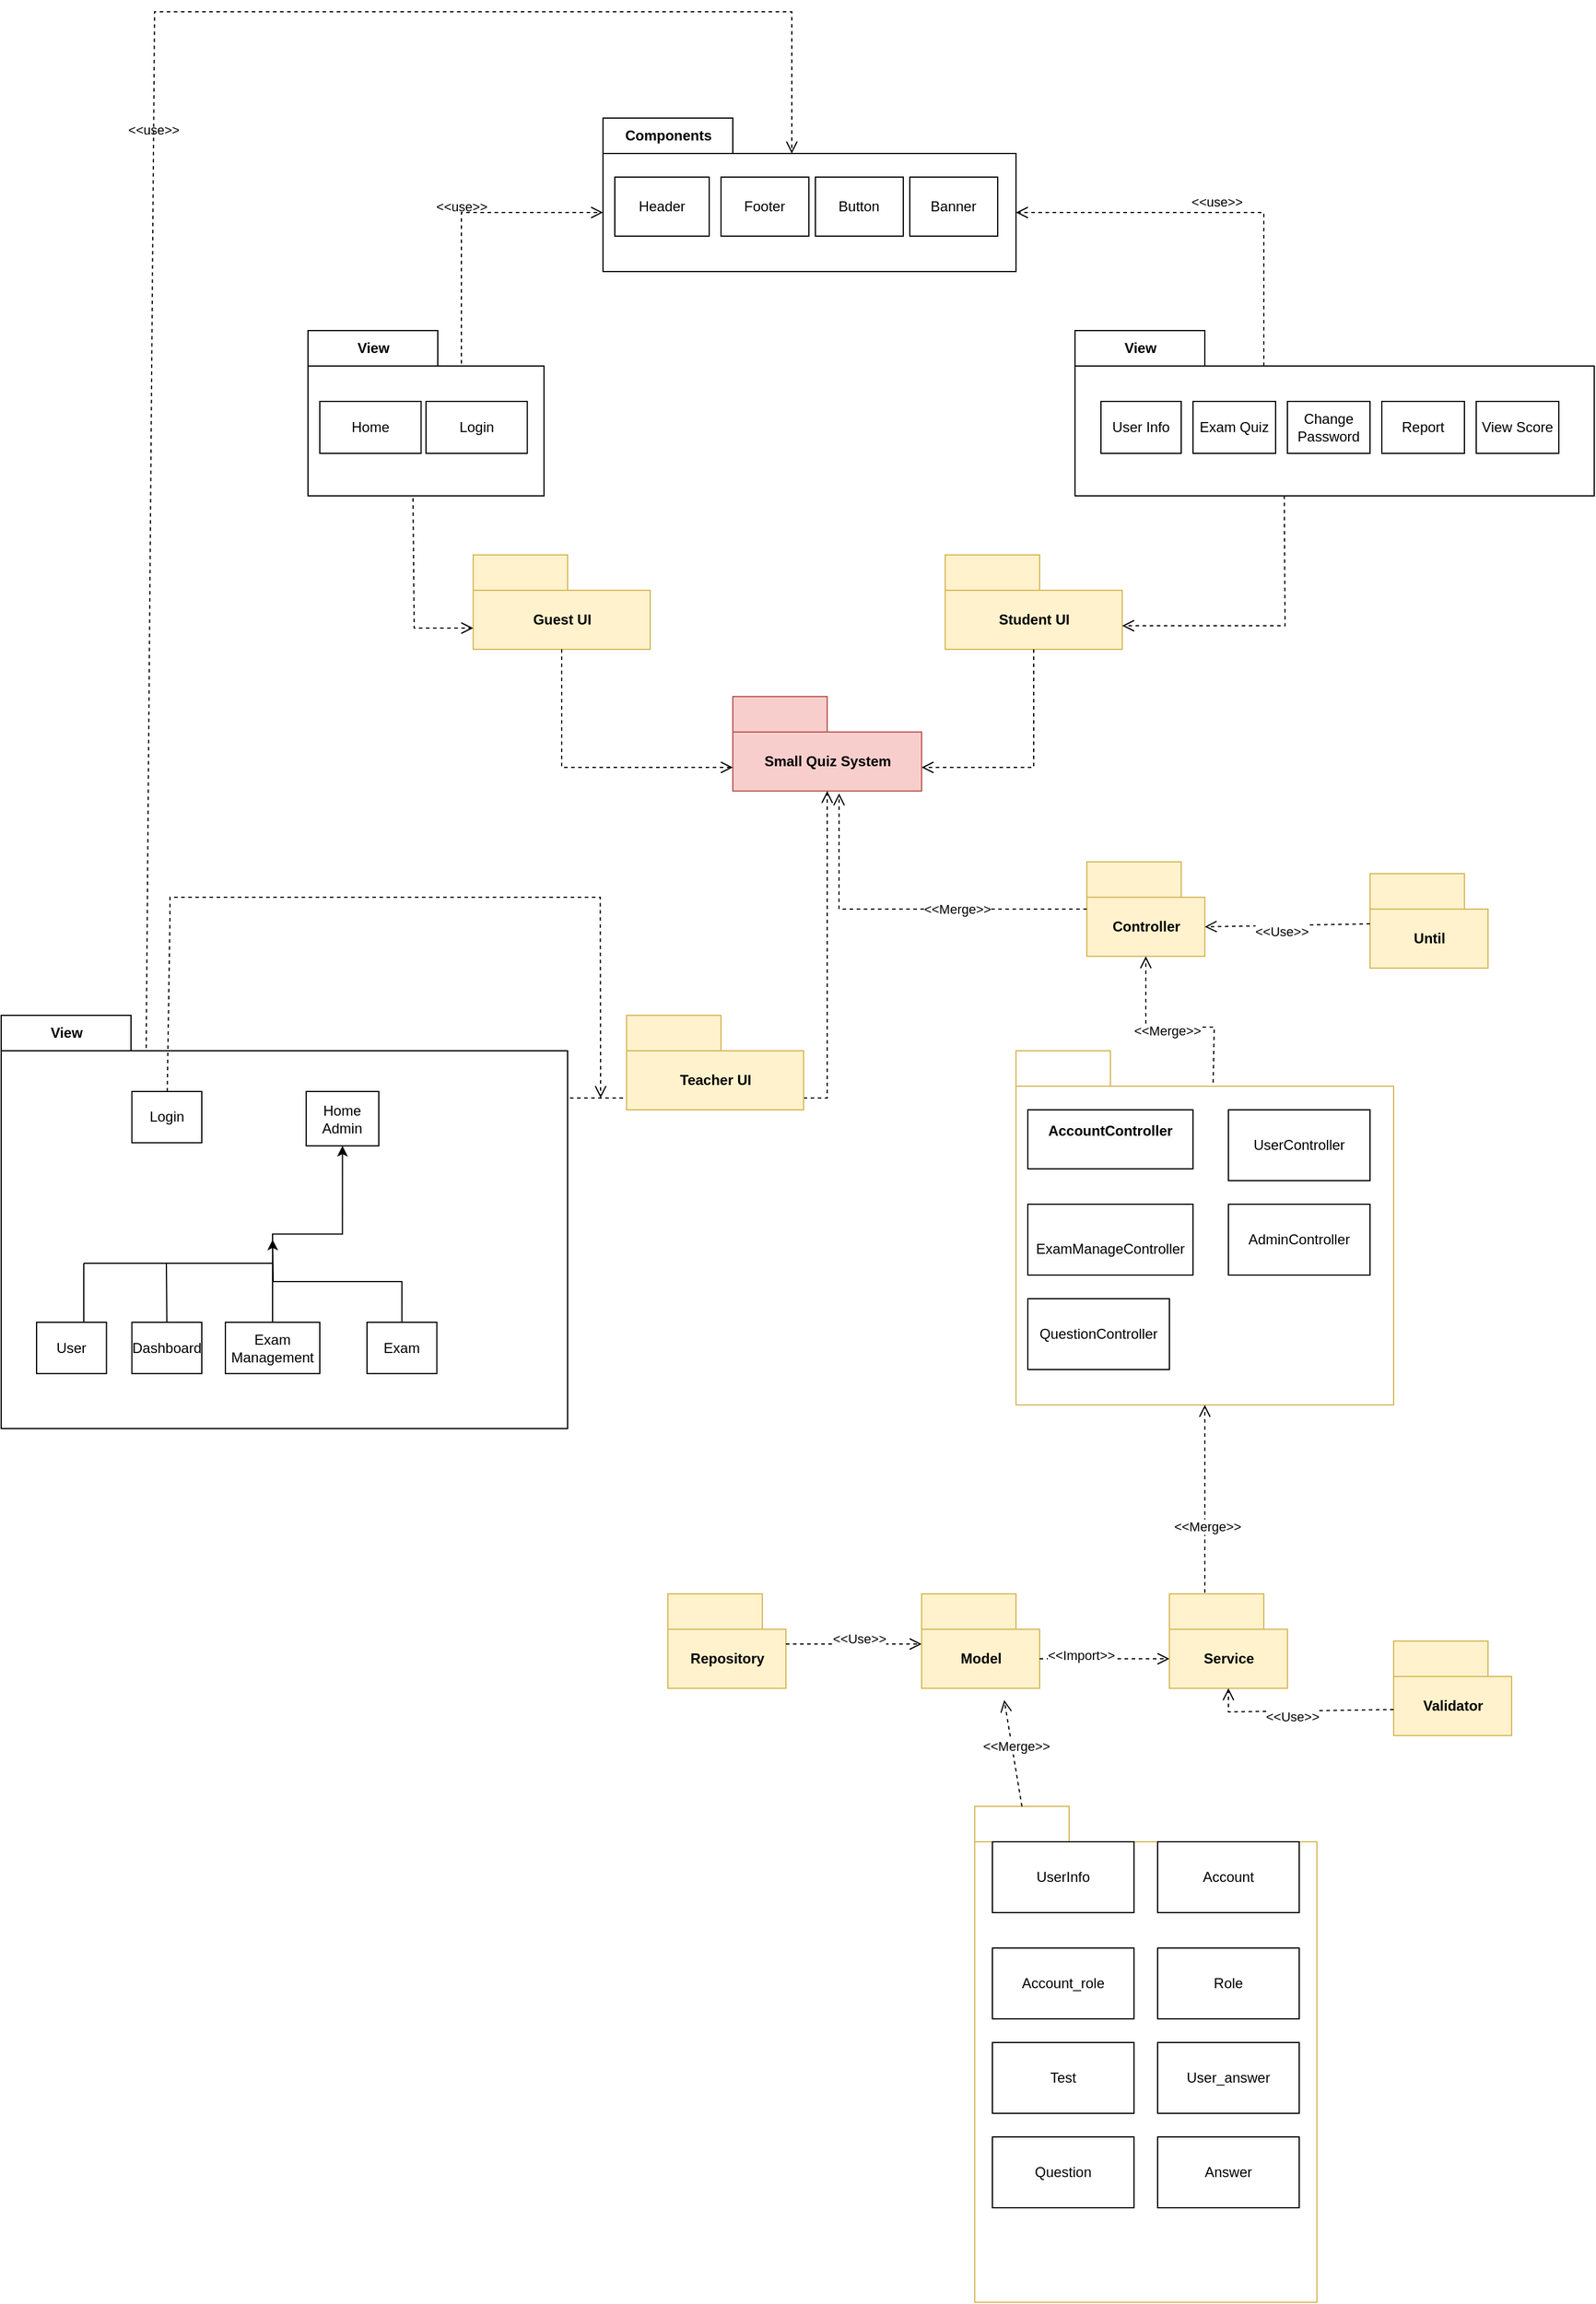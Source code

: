 <mxfile version="20.8.23" type="github" pages="17">
  <diagram id="0xJCObYedEyoaOD7ET0Z" name="Diagram">
    <mxGraphModel dx="2454" dy="1925" grid="1" gridSize="10" guides="1" tooltips="1" connect="1" arrows="1" fold="1" page="1" pageScale="1" pageWidth="827" pageHeight="1169" math="0" shadow="0">
      <root>
        <mxCell id="0" />
        <mxCell id="1" parent="0" />
        <mxCell id="evjBCRjIbm1kse6J9C31-1" value="View" style="shape=folder;fontStyle=1;tabWidth=110;tabHeight=30;tabPosition=left;html=1;boundedLbl=1;labelInHeader=1;container=1;collapsible=0;" parent="1" vertex="1">
          <mxGeometry x="70" y="-50" width="200" height="140" as="geometry" />
        </mxCell>
        <mxCell id="evjBCRjIbm1kse6J9C31-2" value="" style="html=1;strokeColor=none;resizeWidth=1;resizeHeight=1;fillColor=none;part=1;connectable=0;allowArrows=0;deletable=0;" parent="evjBCRjIbm1kse6J9C31-1" vertex="1">
          <mxGeometry width="200.0" height="98" relative="1" as="geometry">
            <mxPoint y="30" as="offset" />
          </mxGeometry>
        </mxCell>
        <mxCell id="evjBCRjIbm1kse6J9C31-3" value="Home" style="rounded=0;whiteSpace=wrap;html=1;" parent="evjBCRjIbm1kse6J9C31-1" vertex="1">
          <mxGeometry x="10" y="60" width="85.83" height="44" as="geometry" />
        </mxCell>
        <mxCell id="evjBCRjIbm1kse6J9C31-4" value="Login" style="rounded=0;whiteSpace=wrap;html=1;" parent="evjBCRjIbm1kse6J9C31-1" vertex="1">
          <mxGeometry x="100" y="60" width="85.83" height="44" as="geometry" />
        </mxCell>
        <mxCell id="evjBCRjIbm1kse6J9C31-5" value="Small Quiz System" style="shape=folder;fontStyle=1;tabWidth=80;tabHeight=30;tabPosition=left;html=1;boundedLbl=1;fillColor=#f8cecc;strokeColor=#b85450;" parent="1" vertex="1">
          <mxGeometry x="430" y="260" width="160" height="80" as="geometry" />
        </mxCell>
        <mxCell id="evjBCRjIbm1kse6J9C31-6" value="Guest UI" style="shape=folder;fontStyle=1;tabWidth=80;tabHeight=30;tabPosition=left;html=1;boundedLbl=1;fillColor=#fff2cc;strokeColor=#d6b656;" parent="1" vertex="1">
          <mxGeometry x="210" y="140" width="150" height="80" as="geometry" />
        </mxCell>
        <mxCell id="evjBCRjIbm1kse6J9C31-7" value="" style="endArrow=open;startArrow=none;endFill=0;startFill=0;endSize=8;html=1;verticalAlign=bottom;dashed=1;labelBackgroundColor=none;rounded=0;exitX=0.5;exitY=1;exitDx=0;exitDy=0;exitPerimeter=0;" parent="1" source="evjBCRjIbm1kse6J9C31-6" edge="1">
          <mxGeometry width="160" relative="1" as="geometry">
            <mxPoint x="340" y="140" as="sourcePoint" />
            <mxPoint x="430" y="320" as="targetPoint" />
            <Array as="points">
              <mxPoint x="285" y="320" />
            </Array>
          </mxGeometry>
        </mxCell>
        <mxCell id="evjBCRjIbm1kse6J9C31-8" value="Student UI" style="shape=folder;fontStyle=1;tabWidth=80;tabHeight=30;tabPosition=left;html=1;boundedLbl=1;fillColor=#fff2cc;strokeColor=#d6b656;" parent="1" vertex="1">
          <mxGeometry x="610" y="140" width="150" height="80" as="geometry" />
        </mxCell>
        <mxCell id="evjBCRjIbm1kse6J9C31-9" value="" style="endArrow=open;startArrow=none;endFill=0;startFill=0;endSize=8;html=1;verticalAlign=bottom;dashed=1;labelBackgroundColor=none;rounded=0;exitX=0.5;exitY=1;exitDx=0;exitDy=0;exitPerimeter=0;" parent="1" source="evjBCRjIbm1kse6J9C31-8" edge="1">
          <mxGeometry x="-0.282" y="145" width="160" relative="1" as="geometry">
            <mxPoint x="340" y="140" as="sourcePoint" />
            <mxPoint x="590" y="320" as="targetPoint" />
            <Array as="points">
              <mxPoint x="685" y="320" />
            </Array>
            <mxPoint as="offset" />
          </mxGeometry>
        </mxCell>
        <mxCell id="evjBCRjIbm1kse6J9C31-10" value="View" style="shape=folder;fontStyle=1;tabWidth=110;tabHeight=30;tabPosition=left;html=1;boundedLbl=1;labelInHeader=1;container=1;collapsible=0;" parent="1" vertex="1">
          <mxGeometry x="720" y="-50" width="440" height="140" as="geometry" />
        </mxCell>
        <mxCell id="evjBCRjIbm1kse6J9C31-11" value="" style="html=1;strokeColor=none;resizeWidth=1;resizeHeight=1;fillColor=none;part=1;connectable=0;allowArrows=0;deletable=0;" parent="evjBCRjIbm1kse6J9C31-10" vertex="1">
          <mxGeometry width="440.0" height="98" relative="1" as="geometry">
            <mxPoint y="30" as="offset" />
          </mxGeometry>
        </mxCell>
        <mxCell id="evjBCRjIbm1kse6J9C31-12" value="User Info" style="rounded=0;whiteSpace=wrap;html=1;" parent="evjBCRjIbm1kse6J9C31-10" vertex="1">
          <mxGeometry x="22" y="60" width="68" height="44" as="geometry" />
        </mxCell>
        <mxCell id="evjBCRjIbm1kse6J9C31-13" value="Exam Quiz" style="rounded=0;whiteSpace=wrap;html=1;" parent="evjBCRjIbm1kse6J9C31-10" vertex="1">
          <mxGeometry x="100" y="60" width="70" height="44" as="geometry" />
        </mxCell>
        <mxCell id="evjBCRjIbm1kse6J9C31-14" value="Change Password" style="rounded=0;whiteSpace=wrap;html=1;" parent="evjBCRjIbm1kse6J9C31-10" vertex="1">
          <mxGeometry x="180" y="60" width="70" height="44" as="geometry" />
        </mxCell>
        <mxCell id="evjBCRjIbm1kse6J9C31-15" value="Report" style="rounded=0;whiteSpace=wrap;html=1;" parent="evjBCRjIbm1kse6J9C31-10" vertex="1">
          <mxGeometry x="260" y="60" width="70" height="44" as="geometry" />
        </mxCell>
        <mxCell id="evjBCRjIbm1kse6J9C31-16" value="View Score" style="rounded=0;whiteSpace=wrap;html=1;" parent="evjBCRjIbm1kse6J9C31-10" vertex="1">
          <mxGeometry x="340" y="60" width="70" height="44" as="geometry" />
        </mxCell>
        <mxCell id="evjBCRjIbm1kse6J9C31-17" value="" style="endArrow=open;startArrow=none;endFill=0;startFill=0;endSize=8;html=1;verticalAlign=bottom;dashed=1;labelBackgroundColor=none;rounded=0;entryX=0.5;entryY=1;entryDx=0;entryDy=0;entryPerimeter=0;" parent="1" target="evjBCRjIbm1kse6J9C31-5" edge="1">
          <mxGeometry width="160" relative="1" as="geometry">
            <mxPoint x="280" y="600" as="sourcePoint" />
            <mxPoint x="400" y="520" as="targetPoint" />
            <Array as="points">
              <mxPoint x="510" y="600" />
            </Array>
          </mxGeometry>
        </mxCell>
        <mxCell id="evjBCRjIbm1kse6J9C31-18" value="View" style="shape=folder;fontStyle=1;tabWidth=110;tabHeight=30;tabPosition=left;html=1;boundedLbl=1;labelInHeader=1;container=1;collapsible=0;" parent="1" vertex="1">
          <mxGeometry x="-190" y="530" width="480" height="350" as="geometry" />
        </mxCell>
        <mxCell id="evjBCRjIbm1kse6J9C31-19" value="" style="html=1;strokeColor=none;resizeWidth=1;resizeHeight=1;fillColor=none;part=1;connectable=0;allowArrows=0;deletable=0;" parent="evjBCRjIbm1kse6J9C31-18" vertex="1">
          <mxGeometry width="480" height="245" relative="1" as="geometry">
            <mxPoint y="30" as="offset" />
          </mxGeometry>
        </mxCell>
        <mxCell id="evjBCRjIbm1kse6J9C31-20" value="Home Admin" style="rounded=0;whiteSpace=wrap;html=1;" parent="evjBCRjIbm1kse6J9C31-18" vertex="1">
          <mxGeometry x="258.46" y="64.478" width="61.54" height="46.054" as="geometry" />
        </mxCell>
        <mxCell id="evjBCRjIbm1kse6J9C31-21" value="Login" style="rounded=0;whiteSpace=wrap;html=1;" parent="evjBCRjIbm1kse6J9C31-18" vertex="1">
          <mxGeometry x="110.77" y="64.478" width="59.23" height="43.419" as="geometry" />
        </mxCell>
        <mxCell id="evjBCRjIbm1kse6J9C31-22" value="" style="endArrow=open;startArrow=none;endFill=0;startFill=0;endSize=8;html=1;verticalAlign=bottom;dashed=1;labelBackgroundColor=none;rounded=0;" parent="evjBCRjIbm1kse6J9C31-18" source="evjBCRjIbm1kse6J9C31-21" edge="1">
          <mxGeometry width="160" relative="1" as="geometry">
            <mxPoint x="156.923" y="-250.0" as="sourcePoint" />
            <mxPoint x="508" y="70" as="targetPoint" />
            <Array as="points">
              <mxPoint x="143" y="-80" />
              <mxPoint x="143.077" y="-100" />
              <mxPoint x="507.692" y="-100" />
            </Array>
          </mxGeometry>
        </mxCell>
        <mxCell id="evjBCRjIbm1kse6J9C31-23" value="User" style="rounded=0;whiteSpace=wrap;html=1;" parent="evjBCRjIbm1kse6J9C31-18" vertex="1">
          <mxGeometry x="30" y="259.998" width="59.23" height="43.419" as="geometry" />
        </mxCell>
        <mxCell id="evjBCRjIbm1kse6J9C31-24" value="Dashboard" style="rounded=0;whiteSpace=wrap;html=1;" parent="evjBCRjIbm1kse6J9C31-18" vertex="1">
          <mxGeometry x="110.77" y="259.998" width="59.23" height="43.419" as="geometry" />
        </mxCell>
        <mxCell id="evjBCRjIbm1kse6J9C31-25" style="edgeStyle=orthogonalEdgeStyle;rounded=0;orthogonalLoop=1;jettySize=auto;html=1;exitX=0.5;exitY=0;exitDx=0;exitDy=0;entryX=0.5;entryY=1;entryDx=0;entryDy=0;" parent="evjBCRjIbm1kse6J9C31-18" source="evjBCRjIbm1kse6J9C31-26" target="evjBCRjIbm1kse6J9C31-20" edge="1">
          <mxGeometry relative="1" as="geometry">
            <mxPoint x="240" y="350" as="targetPoint" />
          </mxGeometry>
        </mxCell>
        <mxCell id="evjBCRjIbm1kse6J9C31-26" value="Exam Management" style="rounded=0;whiteSpace=wrap;html=1;" parent="evjBCRjIbm1kse6J9C31-18" vertex="1">
          <mxGeometry x="190" y="260" width="80" height="43.42" as="geometry" />
        </mxCell>
        <mxCell id="evjBCRjIbm1kse6J9C31-27" value="" style="endArrow=none;html=1;rounded=0;" parent="evjBCRjIbm1kse6J9C31-18" edge="1">
          <mxGeometry width="50" height="50" relative="1" as="geometry">
            <mxPoint x="70" y="210" as="sourcePoint" />
            <mxPoint x="230" y="210" as="targetPoint" />
          </mxGeometry>
        </mxCell>
        <mxCell id="evjBCRjIbm1kse6J9C31-28" value="" style="endArrow=none;html=1;rounded=0;" parent="evjBCRjIbm1kse6J9C31-18" edge="1">
          <mxGeometry width="50" height="50" relative="1" as="geometry">
            <mxPoint x="70" y="260" as="sourcePoint" />
            <mxPoint x="70" y="210" as="targetPoint" />
          </mxGeometry>
        </mxCell>
        <mxCell id="evjBCRjIbm1kse6J9C31-29" style="edgeStyle=orthogonalEdgeStyle;rounded=0;orthogonalLoop=1;jettySize=auto;html=1;exitX=0.5;exitY=0;exitDx=0;exitDy=0;" parent="evjBCRjIbm1kse6J9C31-18" source="evjBCRjIbm1kse6J9C31-30" edge="1">
          <mxGeometry relative="1" as="geometry">
            <mxPoint x="230" y="190" as="targetPoint" />
          </mxGeometry>
        </mxCell>
        <mxCell id="evjBCRjIbm1kse6J9C31-30" value="Exam" style="rounded=0;whiteSpace=wrap;html=1;" parent="evjBCRjIbm1kse6J9C31-18" vertex="1">
          <mxGeometry x="310" y="259.998" width="59.23" height="43.419" as="geometry" />
        </mxCell>
        <mxCell id="evjBCRjIbm1kse6J9C31-31" value="" style="endArrow=none;html=1;rounded=0;exitX=0.5;exitY=0;exitDx=0;exitDy=0;" parent="1" source="evjBCRjIbm1kse6J9C31-24" edge="1">
          <mxGeometry width="50" height="50" relative="1" as="geometry">
            <mxPoint x="-20" y="840" as="sourcePoint" />
            <mxPoint x="-50" y="740" as="targetPoint" />
          </mxGeometry>
        </mxCell>
        <mxCell id="evjBCRjIbm1kse6J9C31-32" value="Controller" style="shape=folder;fontStyle=1;tabWidth=80;tabHeight=30;tabPosition=left;html=1;boundedLbl=1;fillColor=#fff2cc;strokeColor=#d6b656;" parent="1" vertex="1">
          <mxGeometry x="730" y="400" width="100" height="80" as="geometry" />
        </mxCell>
        <mxCell id="evjBCRjIbm1kse6J9C31-33" value="" style="endArrow=open;startArrow=none;endFill=0;startFill=0;endSize=8;html=1;verticalAlign=bottom;dashed=1;labelBackgroundColor=none;rounded=0;entryX=0.563;entryY=1.025;entryDx=0;entryDy=0;entryPerimeter=0;" parent="1" source="evjBCRjIbm1kse6J9C31-32" target="evjBCRjIbm1kse6J9C31-5" edge="1">
          <mxGeometry width="160" relative="1" as="geometry">
            <mxPoint x="730" y="440" as="sourcePoint" />
            <mxPoint x="520" y="350" as="targetPoint" />
            <Array as="points">
              <mxPoint x="520" y="440" />
            </Array>
          </mxGeometry>
        </mxCell>
        <mxCell id="evjBCRjIbm1kse6J9C31-34" value="&amp;lt;&amp;lt;Merge&amp;gt;&amp;gt;" style="edgeLabel;html=1;align=center;verticalAlign=middle;resizable=0;points=[];" parent="evjBCRjIbm1kse6J9C31-33" vertex="1" connectable="0">
          <mxGeometry x="0.078" y="4" relative="1" as="geometry">
            <mxPoint x="56" y="-4" as="offset" />
          </mxGeometry>
        </mxCell>
        <mxCell id="evjBCRjIbm1kse6J9C31-35" value="" style="shape=folder;fontStyle=1;tabWidth=80;tabHeight=30;tabPosition=left;html=1;boundedLbl=1;fillColor=#FFFFFF;strokeColor=#d6b656;" parent="1" vertex="1">
          <mxGeometry x="670" y="560" width="320" height="300" as="geometry" />
        </mxCell>
        <mxCell id="evjBCRjIbm1kse6J9C31-36" value="" style="endArrow=open;startArrow=none;endFill=0;startFill=0;endSize=8;html=1;verticalAlign=bottom;dashed=1;labelBackgroundColor=none;rounded=0;entryX=0.5;entryY=1;entryDx=0;entryDy=0;entryPerimeter=0;exitX=0.522;exitY=0.09;exitDx=0;exitDy=0;exitPerimeter=0;" parent="1" source="evjBCRjIbm1kse6J9C31-35" target="evjBCRjIbm1kse6J9C31-32" edge="1">
          <mxGeometry width="160" relative="1" as="geometry">
            <mxPoint x="880" y="580" as="sourcePoint" />
            <mxPoint x="530.08" y="352" as="targetPoint" />
            <Array as="points">
              <mxPoint x="838" y="540" />
              <mxPoint x="780" y="540" />
            </Array>
          </mxGeometry>
        </mxCell>
        <mxCell id="evjBCRjIbm1kse6J9C31-37" value="&amp;lt;&amp;lt;Merge&amp;gt;&amp;gt;" style="edgeLabel;html=1;align=center;verticalAlign=middle;resizable=0;points=[];" parent="evjBCRjIbm1kse6J9C31-36" vertex="1" connectable="0">
          <mxGeometry x="0.058" y="3" relative="1" as="geometry">
            <mxPoint as="offset" />
          </mxGeometry>
        </mxCell>
        <mxCell id="evjBCRjIbm1kse6J9C31-38" value="Service" style="shape=folder;fontStyle=1;tabWidth=80;tabHeight=30;tabPosition=left;html=1;boundedLbl=1;fillColor=#fff2cc;strokeColor=#d6b656;" parent="1" vertex="1">
          <mxGeometry x="800" y="1020" width="100" height="80" as="geometry" />
        </mxCell>
        <mxCell id="evjBCRjIbm1kse6J9C31-39" value="Model" style="shape=folder;fontStyle=1;tabWidth=80;tabHeight=30;tabPosition=left;html=1;boundedLbl=1;fillColor=#fff2cc;strokeColor=#d6b656;" parent="1" vertex="1">
          <mxGeometry x="590" y="1020" width="100" height="80" as="geometry" />
        </mxCell>
        <mxCell id="evjBCRjIbm1kse6J9C31-40" value="" style="endArrow=open;startArrow=none;endFill=0;startFill=0;endSize=8;html=1;verticalAlign=bottom;dashed=1;labelBackgroundColor=none;rounded=0;exitX=0;exitY=0;exitDx=100;exitDy=55;exitPerimeter=0;entryX=0;entryY=0;entryDx=0;entryDy=55;entryPerimeter=0;" parent="1" source="evjBCRjIbm1kse6J9C31-39" target="evjBCRjIbm1kse6J9C31-38" edge="1">
          <mxGeometry width="160" relative="1" as="geometry">
            <mxPoint x="700" y="1100" as="sourcePoint" />
            <mxPoint x="845" y="1200" as="targetPoint" />
            <Array as="points" />
          </mxGeometry>
        </mxCell>
        <mxCell id="evjBCRjIbm1kse6J9C31-41" value="&amp;lt;&amp;lt;Import&amp;gt;&amp;gt;" style="edgeLabel;html=1;align=center;verticalAlign=middle;resizable=0;points=[];" parent="evjBCRjIbm1kse6J9C31-40" vertex="1" connectable="0">
          <mxGeometry x="-0.371" y="3" relative="1" as="geometry">
            <mxPoint as="offset" />
          </mxGeometry>
        </mxCell>
        <mxCell id="evjBCRjIbm1kse6J9C31-42" value="" style="shape=folder;fontStyle=1;tabWidth=80;tabHeight=30;tabPosition=left;html=1;boundedLbl=1;fillColor=#FFFFFF;strokeColor=#d6b656;" parent="1" vertex="1">
          <mxGeometry x="635" y="1200" width="290" height="420" as="geometry" />
        </mxCell>
        <mxCell id="evjBCRjIbm1kse6J9C31-43" value="" style="endArrow=open;startArrow=none;endFill=0;startFill=0;endSize=8;html=1;verticalAlign=bottom;dashed=1;labelBackgroundColor=none;rounded=0;exitX=0;exitY=0;exitDx=40;exitDy=0;exitPerimeter=0;" parent="1" source="evjBCRjIbm1kse6J9C31-42" edge="1">
          <mxGeometry width="160" relative="1" as="geometry">
            <mxPoint x="670" y="1180" as="sourcePoint" />
            <mxPoint x="660" y="1110" as="targetPoint" />
            <Array as="points" />
          </mxGeometry>
        </mxCell>
        <mxCell id="evjBCRjIbm1kse6J9C31-44" value="&amp;lt;&amp;lt;Merge&amp;gt;&amp;gt;" style="edgeLabel;html=1;align=center;verticalAlign=middle;resizable=0;points=[];" parent="evjBCRjIbm1kse6J9C31-43" vertex="1" connectable="0">
          <mxGeometry x="0.121" y="-3" relative="1" as="geometry">
            <mxPoint as="offset" />
          </mxGeometry>
        </mxCell>
        <mxCell id="evjBCRjIbm1kse6J9C31-45" value="Teacher UI" style="shape=folder;fontStyle=1;tabWidth=80;tabHeight=30;tabPosition=left;html=1;boundedLbl=1;fillColor=#fff2cc;strokeColor=#d6b656;" parent="1" vertex="1">
          <mxGeometry x="340" y="530" width="150" height="80" as="geometry" />
        </mxCell>
        <mxCell id="evjBCRjIbm1kse6J9C31-46" value="" style="endArrow=open;startArrow=none;endFill=0;startFill=0;endSize=8;html=1;verticalAlign=bottom;dashed=1;labelBackgroundColor=none;rounded=0;exitX=0.403;exitY=0.998;exitDx=0;exitDy=0;exitPerimeter=0;" parent="1" source="evjBCRjIbm1kse6J9C31-10" edge="1">
          <mxGeometry width="160" relative="1" as="geometry">
            <mxPoint x="760" y="200" as="sourcePoint" />
            <mxPoint x="760" y="200" as="targetPoint" />
            <Array as="points">
              <mxPoint x="898" y="200" />
            </Array>
          </mxGeometry>
        </mxCell>
        <mxCell id="evjBCRjIbm1kse6J9C31-47" value="&#xa;&lt;span style=&quot;color: rgb(0, 0, 0); font-family: Helvetica; font-size: 12px; font-style: normal; font-variant-ligatures: normal; font-variant-caps: normal; font-weight: 700; letter-spacing: normal; orphans: 2; text-align: center; text-indent: 0px; text-transform: none; widows: 2; word-spacing: 0px; -webkit-text-stroke-width: 0px; background-color: rgb(251, 251, 251); text-decoration-thickness: initial; text-decoration-style: initial; text-decoration-color: initial; float: none; display: inline !important;&quot;&gt;AccountController&lt;/span&gt;&#xa;&#xa;" style="rounded=0;whiteSpace=wrap;html=1;" parent="1" vertex="1">
          <mxGeometry x="680" y="610" width="140" height="50" as="geometry" />
        </mxCell>
        <mxCell id="evjBCRjIbm1kse6J9C31-48" value="&lt;br&gt;&lt;span style=&quot;color: rgb(0, 0, 0); font-family: Helvetica; font-size: 12px; font-style: normal; font-variant-ligatures: normal; font-variant-caps: normal; letter-spacing: normal; orphans: 2; text-align: center; text-indent: 0px; text-transform: none; widows: 2; word-spacing: 0px; -webkit-text-stroke-width: 0px; background-color: rgb(251, 251, 251); text-decoration-thickness: initial; text-decoration-style: initial; text-decoration-color: initial; float: none; display: inline !important;&quot;&gt;ExamManageController&lt;/span&gt;" style="rounded=0;whiteSpace=wrap;html=1;" parent="1" vertex="1">
          <mxGeometry x="680" y="690" width="140" height="60" as="geometry" />
        </mxCell>
        <mxCell id="evjBCRjIbm1kse6J9C31-49" value="UserController" style="rounded=0;whiteSpace=wrap;html=1;" parent="1" vertex="1">
          <mxGeometry x="850" y="610" width="120" height="60" as="geometry" />
        </mxCell>
        <mxCell id="evjBCRjIbm1kse6J9C31-50" value="AdminController" style="rounded=0;whiteSpace=wrap;html=1;" parent="1" vertex="1">
          <mxGeometry x="850" y="690" width="120" height="60" as="geometry" />
        </mxCell>
        <mxCell id="evjBCRjIbm1kse6J9C31-51" value="QuestionController" style="rounded=0;whiteSpace=wrap;html=1;" parent="1" vertex="1">
          <mxGeometry x="680" y="770" width="120" height="60" as="geometry" />
        </mxCell>
        <mxCell id="evjBCRjIbm1kse6J9C31-52" value="UserInfo" style="rounded=0;whiteSpace=wrap;html=1;" parent="1" vertex="1">
          <mxGeometry x="650" y="1230" width="120" height="60" as="geometry" />
        </mxCell>
        <mxCell id="evjBCRjIbm1kse6J9C31-53" value="Account" style="rounded=0;whiteSpace=wrap;html=1;" parent="1" vertex="1">
          <mxGeometry x="790" y="1230" width="120" height="60" as="geometry" />
        </mxCell>
        <mxCell id="evjBCRjIbm1kse6J9C31-54" value="Validator" style="shape=folder;fontStyle=1;tabWidth=80;tabHeight=30;tabPosition=left;html=1;boundedLbl=1;fillColor=#fff2cc;strokeColor=#d6b656;" parent="1" vertex="1">
          <mxGeometry x="990" y="1060" width="100" height="80" as="geometry" />
        </mxCell>
        <mxCell id="evjBCRjIbm1kse6J9C31-55" value="" style="endArrow=open;startArrow=none;endFill=0;startFill=0;endSize=8;html=1;verticalAlign=bottom;dashed=1;labelBackgroundColor=none;rounded=0;entryX=0.5;entryY=1;entryDx=0;entryDy=0;entryPerimeter=0;" parent="1" target="evjBCRjIbm1kse6J9C31-38" edge="1">
          <mxGeometry width="160" relative="1" as="geometry">
            <mxPoint x="990" y="1118" as="sourcePoint" />
            <mxPoint x="780.08" y="1020" as="targetPoint" />
            <Array as="points">
              <mxPoint x="850" y="1120" />
            </Array>
          </mxGeometry>
        </mxCell>
        <mxCell id="evjBCRjIbm1kse6J9C31-56" value="&amp;lt;&amp;lt;Use&amp;gt;&amp;gt;" style="edgeLabel;html=1;align=center;verticalAlign=middle;resizable=0;points=[];" parent="evjBCRjIbm1kse6J9C31-55" vertex="1" connectable="0">
          <mxGeometry x="0.076" y="5" relative="1" as="geometry">
            <mxPoint as="offset" />
          </mxGeometry>
        </mxCell>
        <mxCell id="evjBCRjIbm1kse6J9C31-57" value="Account_role" style="rounded=0;whiteSpace=wrap;html=1;" parent="1" vertex="1">
          <mxGeometry x="650" y="1320" width="120" height="60" as="geometry" />
        </mxCell>
        <mxCell id="evjBCRjIbm1kse6J9C31-58" value="Role" style="rounded=0;whiteSpace=wrap;html=1;" parent="1" vertex="1">
          <mxGeometry x="790" y="1320" width="120" height="60" as="geometry" />
        </mxCell>
        <mxCell id="evjBCRjIbm1kse6J9C31-59" value="Test" style="rounded=0;whiteSpace=wrap;html=1;" parent="1" vertex="1">
          <mxGeometry x="650" y="1400" width="120" height="60" as="geometry" />
        </mxCell>
        <mxCell id="evjBCRjIbm1kse6J9C31-60" value="User_answer" style="rounded=0;whiteSpace=wrap;html=1;" parent="1" vertex="1">
          <mxGeometry x="790" y="1400" width="120" height="60" as="geometry" />
        </mxCell>
        <mxCell id="evjBCRjIbm1kse6J9C31-61" value="Question" style="rounded=0;whiteSpace=wrap;html=1;" parent="1" vertex="1">
          <mxGeometry x="650" y="1480" width="120" height="60" as="geometry" />
        </mxCell>
        <mxCell id="evjBCRjIbm1kse6J9C31-62" value="Answer" style="rounded=0;whiteSpace=wrap;html=1;" parent="1" vertex="1">
          <mxGeometry x="790" y="1480" width="120" height="60" as="geometry" />
        </mxCell>
        <mxCell id="evjBCRjIbm1kse6J9C31-63" value="" style="endArrow=open;startArrow=none;endFill=0;startFill=0;endSize=8;html=1;verticalAlign=bottom;dashed=1;labelBackgroundColor=none;rounded=0;exitX=0;exitY=0;exitDx=100;exitDy=55;exitPerimeter=0;entryX=0.5;entryY=1;entryDx=0;entryDy=0;entryPerimeter=0;" parent="1" target="evjBCRjIbm1kse6J9C31-35" edge="1">
          <mxGeometry width="160" relative="1" as="geometry">
            <mxPoint x="830" y="1019" as="sourcePoint" />
            <mxPoint x="880" y="1019" as="targetPoint" />
            <Array as="points" />
          </mxGeometry>
        </mxCell>
        <mxCell id="evjBCRjIbm1kse6J9C31-64" value="&amp;lt;&amp;lt;Merge&amp;gt;&amp;gt;" style="edgeLabel;html=1;align=center;verticalAlign=middle;resizable=0;points=[];" parent="evjBCRjIbm1kse6J9C31-63" vertex="1" connectable="0">
          <mxGeometry x="-0.296" y="-2" relative="1" as="geometry">
            <mxPoint as="offset" />
          </mxGeometry>
        </mxCell>
        <mxCell id="evjBCRjIbm1kse6J9C31-65" value="" style="endArrow=open;startArrow=none;endFill=0;startFill=0;endSize=8;html=1;verticalAlign=bottom;dashed=1;labelBackgroundColor=none;rounded=0;exitX=0.445;exitY=1.014;exitDx=0;exitDy=0;exitPerimeter=0;entryX=0;entryY=0.775;entryDx=0;entryDy=0;entryPerimeter=0;" parent="1" source="evjBCRjIbm1kse6J9C31-1" target="evjBCRjIbm1kse6J9C31-6" edge="1">
          <mxGeometry width="160" relative="1" as="geometry">
            <mxPoint x="137.32" y="109.72" as="sourcePoint" />
            <mxPoint x="10" y="220" as="targetPoint" />
            <Array as="points">
              <mxPoint x="160" y="202" />
            </Array>
          </mxGeometry>
        </mxCell>
        <mxCell id="evjBCRjIbm1kse6J9C31-66" value="Components" style="shape=folder;fontStyle=1;tabWidth=110;tabHeight=30;tabPosition=left;html=1;boundedLbl=1;labelInHeader=1;container=1;collapsible=0;" parent="1" vertex="1">
          <mxGeometry x="320" y="-230" width="350" height="130" as="geometry" />
        </mxCell>
        <mxCell id="evjBCRjIbm1kse6J9C31-67" value="" style="html=1;strokeColor=none;resizeWidth=1;resizeHeight=1;fillColor=none;part=1;connectable=0;allowArrows=0;deletable=0;" parent="evjBCRjIbm1kse6J9C31-66" vertex="1">
          <mxGeometry width="382.812" height="91" relative="1" as="geometry">
            <mxPoint y="30" as="offset" />
          </mxGeometry>
        </mxCell>
        <mxCell id="evjBCRjIbm1kse6J9C31-68" value="Header" style="rounded=0;whiteSpace=wrap;html=1;" parent="evjBCRjIbm1kse6J9C31-66" vertex="1">
          <mxGeometry x="10" y="50" width="80" height="50" as="geometry" />
        </mxCell>
        <mxCell id="evjBCRjIbm1kse6J9C31-69" value="Footer" style="rounded=0;whiteSpace=wrap;html=1;" parent="evjBCRjIbm1kse6J9C31-66" vertex="1">
          <mxGeometry x="100" y="50" width="74.48" height="50" as="geometry" />
        </mxCell>
        <mxCell id="evjBCRjIbm1kse6J9C31-70" value="Button" style="rounded=0;whiteSpace=wrap;html=1;" parent="evjBCRjIbm1kse6J9C31-66" vertex="1">
          <mxGeometry x="180" y="50" width="74.47" height="50" as="geometry" />
        </mxCell>
        <mxCell id="evjBCRjIbm1kse6J9C31-71" value="Banner" style="rounded=0;whiteSpace=wrap;html=1;" parent="evjBCRjIbm1kse6J9C31-66" vertex="1">
          <mxGeometry x="260" y="50" width="74.48" height="50" as="geometry" />
        </mxCell>
        <mxCell id="evjBCRjIbm1kse6J9C31-72" value="&amp;lt;&amp;lt;use&amp;gt;&amp;gt;" style="endArrow=open;startArrow=none;endFill=0;startFill=0;endSize=8;html=1;verticalAlign=bottom;dashed=1;labelBackgroundColor=none;rounded=0;exitX=0.65;exitY=0.199;exitDx=0;exitDy=0;exitPerimeter=0;entryX=0;entryY=0;entryDx=0;entryDy=80;entryPerimeter=0;" parent="1" source="evjBCRjIbm1kse6J9C31-1" target="evjBCRjIbm1kse6J9C31-66" edge="1">
          <mxGeometry width="160" relative="1" as="geometry">
            <mxPoint x="340" y="20" as="sourcePoint" />
            <mxPoint x="500" y="20" as="targetPoint" />
            <Array as="points">
              <mxPoint x="200" y="-150" />
            </Array>
          </mxGeometry>
        </mxCell>
        <mxCell id="evjBCRjIbm1kse6J9C31-73" value="&amp;lt;&amp;lt;use&amp;gt;&amp;gt;" style="endArrow=open;startArrow=none;endFill=0;startFill=0;endSize=8;html=1;verticalAlign=bottom;dashed=1;labelBackgroundColor=none;rounded=0;entryX=0;entryY=0;entryDx=350;entryDy=80;entryPerimeter=0;" parent="1" target="evjBCRjIbm1kse6J9C31-66" edge="1">
          <mxGeometry width="160" relative="1" as="geometry">
            <mxPoint x="880" y="-20" as="sourcePoint" />
            <mxPoint x="500" y="20" as="targetPoint" />
            <Array as="points">
              <mxPoint x="880" y="-150" />
            </Array>
          </mxGeometry>
        </mxCell>
        <mxCell id="evjBCRjIbm1kse6J9C31-74" value="&amp;lt;&amp;lt;use&amp;gt;&amp;gt;" style="endArrow=open;startArrow=none;endFill=0;startFill=0;endSize=8;html=1;verticalAlign=bottom;dashed=1;labelBackgroundColor=none;rounded=0;exitX=0.256;exitY=0.079;exitDx=0;exitDy=0;exitPerimeter=0;" parent="1" source="evjBCRjIbm1kse6J9C31-18" edge="1">
          <mxGeometry width="160" relative="1" as="geometry">
            <mxPoint x="100" y="420" as="sourcePoint" />
            <mxPoint x="480" y="-200" as="targetPoint" />
            <Array as="points">
              <mxPoint x="-60" y="-320" />
              <mxPoint x="480" y="-320" />
            </Array>
          </mxGeometry>
        </mxCell>
        <mxCell id="evjBCRjIbm1kse6J9C31-75" value="Repository" style="shape=folder;fontStyle=1;tabWidth=80;tabHeight=30;tabPosition=left;html=1;boundedLbl=1;fillColor=#fff2cc;strokeColor=#d6b656;" parent="1" vertex="1">
          <mxGeometry x="375" y="1020" width="100" height="80" as="geometry" />
        </mxCell>
        <mxCell id="evjBCRjIbm1kse6J9C31-76" value="" style="endArrow=open;startArrow=none;endFill=0;startFill=0;endSize=8;html=1;verticalAlign=bottom;dashed=1;labelBackgroundColor=none;rounded=0;exitX=0;exitY=0;exitDx=100;exitDy=42.5;exitPerimeter=0;entryX=0;entryY=0;entryDx=0;entryDy=42.5;entryPerimeter=0;" parent="1" source="evjBCRjIbm1kse6J9C31-75" target="evjBCRjIbm1kse6J9C31-39" edge="1">
          <mxGeometry width="160" relative="1" as="geometry">
            <mxPoint x="1000" y="1128" as="sourcePoint" />
            <mxPoint x="930" y="1320" as="targetPoint" />
            <Array as="points" />
          </mxGeometry>
        </mxCell>
        <mxCell id="evjBCRjIbm1kse6J9C31-77" value="&amp;lt;&amp;lt;Use&amp;gt;&amp;gt;" style="edgeLabel;html=1;align=center;verticalAlign=middle;resizable=0;points=[];" parent="evjBCRjIbm1kse6J9C31-76" vertex="1" connectable="0">
          <mxGeometry x="0.076" y="5" relative="1" as="geometry">
            <mxPoint as="offset" />
          </mxGeometry>
        </mxCell>
        <mxCell id="evjBCRjIbm1kse6J9C31-78" value="Until" style="shape=folder;fontStyle=1;tabWidth=80;tabHeight=30;tabPosition=left;html=1;boundedLbl=1;fillColor=#fff2cc;strokeColor=#d6b656;" parent="1" vertex="1">
          <mxGeometry x="970" y="410" width="100" height="80" as="geometry" />
        </mxCell>
        <mxCell id="evjBCRjIbm1kse6J9C31-79" value="" style="endArrow=open;startArrow=none;endFill=0;startFill=0;endSize=8;html=1;verticalAlign=bottom;dashed=1;labelBackgroundColor=none;rounded=0;exitX=0;exitY=0;exitDx=0;exitDy=42.5;exitPerimeter=0;entryX=0;entryY=0;entryDx=100;entryDy=55;entryPerimeter=0;" parent="1" source="evjBCRjIbm1kse6J9C31-78" target="evjBCRjIbm1kse6J9C31-32" edge="1">
          <mxGeometry width="160" relative="1" as="geometry">
            <mxPoint x="1050" y="1330" as="sourcePoint" />
            <mxPoint x="940" y="1330" as="targetPoint" />
            <Array as="points" />
          </mxGeometry>
        </mxCell>
        <mxCell id="evjBCRjIbm1kse6J9C31-80" value="&amp;lt;&amp;lt;Use&amp;gt;&amp;gt;" style="edgeLabel;html=1;align=center;verticalAlign=middle;resizable=0;points=[];" parent="evjBCRjIbm1kse6J9C31-79" vertex="1" connectable="0">
          <mxGeometry x="0.076" y="5" relative="1" as="geometry">
            <mxPoint as="offset" />
          </mxGeometry>
        </mxCell>
      </root>
    </mxGraphModel>
  </diagram>
  <diagram name="front-end" id="jQB5sLmfadwmWRlLw_7O">
    <mxGraphModel dx="2140" dy="1641" grid="1" gridSize="10" guides="1" tooltips="1" connect="1" arrows="1" fold="1" page="1" pageScale="1" pageWidth="850" pageHeight="1100" math="0" shadow="0">
      <root>
        <mxCell id="0" />
        <mxCell id="1" parent="0" />
        <mxCell id="XMu1TJ0_6tThkborvl6f-1" value="View" style="shape=folder;fontStyle=1;tabWidth=110;tabHeight=30;tabPosition=left;html=1;boundedLbl=1;labelInHeader=1;container=1;collapsible=0;" parent="1" vertex="1">
          <mxGeometry x="70" y="-50" width="200" height="140" as="geometry" />
        </mxCell>
        <mxCell id="XMu1TJ0_6tThkborvl6f-2" value="" style="html=1;strokeColor=none;resizeWidth=1;resizeHeight=1;fillColor=none;part=1;connectable=0;allowArrows=0;deletable=0;" parent="XMu1TJ0_6tThkborvl6f-1" vertex="1">
          <mxGeometry width="200.0" height="98" relative="1" as="geometry">
            <mxPoint y="30" as="offset" />
          </mxGeometry>
        </mxCell>
        <mxCell id="XMu1TJ0_6tThkborvl6f-10" value="Home" style="rounded=0;whiteSpace=wrap;html=1;" parent="XMu1TJ0_6tThkborvl6f-1" vertex="1">
          <mxGeometry x="10" y="60" width="85.83" height="44" as="geometry" />
        </mxCell>
        <mxCell id="XMu1TJ0_6tThkborvl6f-21" value="Login" style="rounded=0;whiteSpace=wrap;html=1;" parent="XMu1TJ0_6tThkborvl6f-1" vertex="1">
          <mxGeometry x="100" y="60" width="85.83" height="44" as="geometry" />
        </mxCell>
        <mxCell id="XMu1TJ0_6tThkborvl6f-3" value="Small Quiz System" style="shape=folder;fontStyle=1;tabWidth=80;tabHeight=30;tabPosition=left;html=1;boundedLbl=1;fillColor=#f8cecc;strokeColor=#b85450;" parent="1" vertex="1">
          <mxGeometry x="430" y="260" width="160" height="80" as="geometry" />
        </mxCell>
        <mxCell id="XMu1TJ0_6tThkborvl6f-6" value="Guest UI" style="shape=folder;fontStyle=1;tabWidth=80;tabHeight=30;tabPosition=left;html=1;boundedLbl=1;fillColor=#fff2cc;strokeColor=#d6b656;" parent="1" vertex="1">
          <mxGeometry x="210" y="140" width="150" height="80" as="geometry" />
        </mxCell>
        <mxCell id="XMu1TJ0_6tThkborvl6f-35" value="" style="endArrow=open;startArrow=none;endFill=0;startFill=0;endSize=8;html=1;verticalAlign=bottom;dashed=1;labelBackgroundColor=none;rounded=0;exitX=0.5;exitY=1;exitDx=0;exitDy=0;exitPerimeter=0;" parent="1" source="XMu1TJ0_6tThkborvl6f-6" edge="1">
          <mxGeometry width="160" relative="1" as="geometry">
            <mxPoint x="340" y="140" as="sourcePoint" />
            <mxPoint x="430" y="320" as="targetPoint" />
            <Array as="points">
              <mxPoint x="285" y="320" />
            </Array>
          </mxGeometry>
        </mxCell>
        <mxCell id="XMu1TJ0_6tThkborvl6f-40" value="Student UI" style="shape=folder;fontStyle=1;tabWidth=80;tabHeight=30;tabPosition=left;html=1;boundedLbl=1;fillColor=#fff2cc;strokeColor=#d6b656;" parent="1" vertex="1">
          <mxGeometry x="610" y="140" width="150" height="80" as="geometry" />
        </mxCell>
        <mxCell id="XMu1TJ0_6tThkborvl6f-41" value="" style="endArrow=open;startArrow=none;endFill=0;startFill=0;endSize=8;html=1;verticalAlign=bottom;dashed=1;labelBackgroundColor=none;rounded=0;exitX=0.5;exitY=1;exitDx=0;exitDy=0;exitPerimeter=0;" parent="1" source="XMu1TJ0_6tThkborvl6f-40" edge="1">
          <mxGeometry x="-0.282" y="145" width="160" relative="1" as="geometry">
            <mxPoint x="340" y="140" as="sourcePoint" />
            <mxPoint x="590" y="320" as="targetPoint" />
            <Array as="points">
              <mxPoint x="685" y="320" />
            </Array>
            <mxPoint as="offset" />
          </mxGeometry>
        </mxCell>
        <mxCell id="XMu1TJ0_6tThkborvl6f-45" value="View" style="shape=folder;fontStyle=1;tabWidth=110;tabHeight=30;tabPosition=left;html=1;boundedLbl=1;labelInHeader=1;container=1;collapsible=0;" parent="1" vertex="1">
          <mxGeometry x="720" y="-50" width="440" height="140" as="geometry" />
        </mxCell>
        <mxCell id="XMu1TJ0_6tThkborvl6f-46" value="" style="html=1;strokeColor=none;resizeWidth=1;resizeHeight=1;fillColor=none;part=1;connectable=0;allowArrows=0;deletable=0;" parent="XMu1TJ0_6tThkborvl6f-45" vertex="1">
          <mxGeometry width="440.0" height="98" relative="1" as="geometry">
            <mxPoint y="30" as="offset" />
          </mxGeometry>
        </mxCell>
        <mxCell id="XMu1TJ0_6tThkborvl6f-47" value="User Info" style="rounded=0;whiteSpace=wrap;html=1;" parent="XMu1TJ0_6tThkborvl6f-45" vertex="1">
          <mxGeometry x="22" y="60" width="68" height="44" as="geometry" />
        </mxCell>
        <mxCell id="XMu1TJ0_6tThkborvl6f-49" value="Exam Quiz" style="rounded=0;whiteSpace=wrap;html=1;" parent="XMu1TJ0_6tThkborvl6f-45" vertex="1">
          <mxGeometry x="100" y="60" width="70" height="44" as="geometry" />
        </mxCell>
        <mxCell id="XMu1TJ0_6tThkborvl6f-50" value="Change Password" style="rounded=0;whiteSpace=wrap;html=1;" parent="XMu1TJ0_6tThkborvl6f-45" vertex="1">
          <mxGeometry x="180" y="60" width="70" height="44" as="geometry" />
        </mxCell>
        <mxCell id="XMu1TJ0_6tThkborvl6f-51" value="Report" style="rounded=0;whiteSpace=wrap;html=1;" parent="XMu1TJ0_6tThkborvl6f-45" vertex="1">
          <mxGeometry x="260" y="60" width="70" height="44" as="geometry" />
        </mxCell>
        <mxCell id="XMu1TJ0_6tThkborvl6f-52" value="View Score" style="rounded=0;whiteSpace=wrap;html=1;" parent="XMu1TJ0_6tThkborvl6f-45" vertex="1">
          <mxGeometry x="340" y="60" width="70" height="44" as="geometry" />
        </mxCell>
        <mxCell id="2gDu8EJcxy5kt6h1_JDo-2" value="" style="endArrow=open;startArrow=none;endFill=0;startFill=0;endSize=8;html=1;verticalAlign=bottom;dashed=1;labelBackgroundColor=none;rounded=0;entryX=0.5;entryY=1;entryDx=0;entryDy=0;entryPerimeter=0;" parent="1" target="XMu1TJ0_6tThkborvl6f-3" edge="1">
          <mxGeometry width="160" relative="1" as="geometry">
            <mxPoint x="280" y="600" as="sourcePoint" />
            <mxPoint x="400" y="520" as="targetPoint" />
            <Array as="points">
              <mxPoint x="510" y="600" />
            </Array>
          </mxGeometry>
        </mxCell>
        <mxCell id="2gDu8EJcxy5kt6h1_JDo-3" value="View" style="shape=folder;fontStyle=1;tabWidth=110;tabHeight=30;tabPosition=left;html=1;boundedLbl=1;labelInHeader=1;container=1;collapsible=0;" parent="1" vertex="1">
          <mxGeometry x="-190" y="530" width="480" height="350" as="geometry" />
        </mxCell>
        <mxCell id="2gDu8EJcxy5kt6h1_JDo-4" value="" style="html=1;strokeColor=none;resizeWidth=1;resizeHeight=1;fillColor=none;part=1;connectable=0;allowArrows=0;deletable=0;" parent="2gDu8EJcxy5kt6h1_JDo-3" vertex="1">
          <mxGeometry width="480" height="245" relative="1" as="geometry">
            <mxPoint y="30" as="offset" />
          </mxGeometry>
        </mxCell>
        <mxCell id="2gDu8EJcxy5kt6h1_JDo-5" value="Home Admin" style="rounded=0;whiteSpace=wrap;html=1;" parent="2gDu8EJcxy5kt6h1_JDo-3" vertex="1">
          <mxGeometry x="258.46" y="64.478" width="61.54" height="46.054" as="geometry" />
        </mxCell>
        <mxCell id="2gDu8EJcxy5kt6h1_JDo-6" value="Login" style="rounded=0;whiteSpace=wrap;html=1;" parent="2gDu8EJcxy5kt6h1_JDo-3" vertex="1">
          <mxGeometry x="110.77" y="64.478" width="59.23" height="43.419" as="geometry" />
        </mxCell>
        <mxCell id="2gDu8EJcxy5kt6h1_JDo-7" value="" style="endArrow=open;startArrow=none;endFill=0;startFill=0;endSize=8;html=1;verticalAlign=bottom;dashed=1;labelBackgroundColor=none;rounded=0;" parent="2gDu8EJcxy5kt6h1_JDo-3" source="2gDu8EJcxy5kt6h1_JDo-6" edge="1">
          <mxGeometry width="160" relative="1" as="geometry">
            <mxPoint x="156.923" y="-250.0" as="sourcePoint" />
            <mxPoint x="508" y="70" as="targetPoint" />
            <Array as="points">
              <mxPoint x="143" y="-80" />
              <mxPoint x="143.077" y="-100" />
              <mxPoint x="507.692" y="-100" />
            </Array>
          </mxGeometry>
        </mxCell>
        <mxCell id="cQV9wB1LU15P_INj1ONp-8" value="User" style="rounded=0;whiteSpace=wrap;html=1;" parent="2gDu8EJcxy5kt6h1_JDo-3" vertex="1">
          <mxGeometry x="30" y="259.998" width="59.23" height="43.419" as="geometry" />
        </mxCell>
        <mxCell id="cQV9wB1LU15P_INj1ONp-9" value="Dashboard" style="rounded=0;whiteSpace=wrap;html=1;" parent="2gDu8EJcxy5kt6h1_JDo-3" vertex="1">
          <mxGeometry x="110.77" y="259.998" width="59.23" height="43.419" as="geometry" />
        </mxCell>
        <mxCell id="cQV9wB1LU15P_INj1ONp-15" style="edgeStyle=orthogonalEdgeStyle;rounded=0;orthogonalLoop=1;jettySize=auto;html=1;exitX=0.5;exitY=0;exitDx=0;exitDy=0;entryX=0.5;entryY=1;entryDx=0;entryDy=0;" parent="2gDu8EJcxy5kt6h1_JDo-3" source="cQV9wB1LU15P_INj1ONp-10" target="2gDu8EJcxy5kt6h1_JDo-5" edge="1">
          <mxGeometry relative="1" as="geometry">
            <mxPoint x="240" y="350" as="targetPoint" />
          </mxGeometry>
        </mxCell>
        <mxCell id="cQV9wB1LU15P_INj1ONp-10" value="Exam Management" style="rounded=0;whiteSpace=wrap;html=1;" parent="2gDu8EJcxy5kt6h1_JDo-3" vertex="1">
          <mxGeometry x="190" y="260" width="80" height="43.42" as="geometry" />
        </mxCell>
        <mxCell id="cQV9wB1LU15P_INj1ONp-22" value="" style="endArrow=none;html=1;rounded=0;" parent="2gDu8EJcxy5kt6h1_JDo-3" edge="1">
          <mxGeometry width="50" height="50" relative="1" as="geometry">
            <mxPoint x="70" y="210" as="sourcePoint" />
            <mxPoint x="230" y="210" as="targetPoint" />
          </mxGeometry>
        </mxCell>
        <mxCell id="cQV9wB1LU15P_INj1ONp-23" value="" style="endArrow=none;html=1;rounded=0;" parent="2gDu8EJcxy5kt6h1_JDo-3" edge="1">
          <mxGeometry width="50" height="50" relative="1" as="geometry">
            <mxPoint x="70" y="260" as="sourcePoint" />
            <mxPoint x="70" y="210" as="targetPoint" />
          </mxGeometry>
        </mxCell>
        <mxCell id="WM_WwZZveQ1-sXnbhcd2-5" style="edgeStyle=orthogonalEdgeStyle;rounded=0;orthogonalLoop=1;jettySize=auto;html=1;exitX=0.5;exitY=0;exitDx=0;exitDy=0;" parent="2gDu8EJcxy5kt6h1_JDo-3" source="WM_WwZZveQ1-sXnbhcd2-3" edge="1">
          <mxGeometry relative="1" as="geometry">
            <mxPoint x="230" y="190" as="targetPoint" />
          </mxGeometry>
        </mxCell>
        <mxCell id="WM_WwZZveQ1-sXnbhcd2-3" value="Exam" style="rounded=0;whiteSpace=wrap;html=1;" parent="2gDu8EJcxy5kt6h1_JDo-3" vertex="1">
          <mxGeometry x="310" y="259.998" width="59.23" height="43.419" as="geometry" />
        </mxCell>
        <mxCell id="cQV9wB1LU15P_INj1ONp-24" value="" style="endArrow=none;html=1;rounded=0;exitX=0.5;exitY=0;exitDx=0;exitDy=0;" parent="1" source="cQV9wB1LU15P_INj1ONp-9" edge="1">
          <mxGeometry width="50" height="50" relative="1" as="geometry">
            <mxPoint x="-20" y="840" as="sourcePoint" />
            <mxPoint x="-50" y="740" as="targetPoint" />
          </mxGeometry>
        </mxCell>
        <mxCell id="WM_WwZZveQ1-sXnbhcd2-1" value="Teacher UI" style="shape=folder;fontStyle=1;tabWidth=80;tabHeight=30;tabPosition=left;html=1;boundedLbl=1;fillColor=#fff2cc;strokeColor=#d6b656;" parent="1" vertex="1">
          <mxGeometry x="340" y="530" width="150" height="80" as="geometry" />
        </mxCell>
        <mxCell id="WM_WwZZveQ1-sXnbhcd2-6" value="" style="endArrow=open;startArrow=none;endFill=0;startFill=0;endSize=8;html=1;verticalAlign=bottom;dashed=1;labelBackgroundColor=none;rounded=0;exitX=0.403;exitY=0.998;exitDx=0;exitDy=0;exitPerimeter=0;" parent="1" source="XMu1TJ0_6tThkborvl6f-45" edge="1">
          <mxGeometry width="160" relative="1" as="geometry">
            <mxPoint x="760" y="200" as="sourcePoint" />
            <mxPoint x="760" y="200" as="targetPoint" />
            <Array as="points">
              <mxPoint x="898" y="200" />
            </Array>
          </mxGeometry>
        </mxCell>
        <mxCell id="cexufuq6EnoyAztzG953-2" value="" style="endArrow=open;startArrow=none;endFill=0;startFill=0;endSize=8;html=1;verticalAlign=bottom;dashed=1;labelBackgroundColor=none;rounded=0;exitX=0.445;exitY=1.014;exitDx=0;exitDy=0;exitPerimeter=0;entryX=0;entryY=0.775;entryDx=0;entryDy=0;entryPerimeter=0;" parent="1" source="XMu1TJ0_6tThkborvl6f-1" target="XMu1TJ0_6tThkborvl6f-6" edge="1">
          <mxGeometry width="160" relative="1" as="geometry">
            <mxPoint x="137.32" y="109.72" as="sourcePoint" />
            <mxPoint x="10" y="220" as="targetPoint" />
            <Array as="points">
              <mxPoint x="160" y="202" />
            </Array>
          </mxGeometry>
        </mxCell>
        <mxCell id="OC6n0yHXFRVXTr7szv2O-1" value="Components" style="shape=folder;fontStyle=1;tabWidth=110;tabHeight=30;tabPosition=left;html=1;boundedLbl=1;labelInHeader=1;container=1;collapsible=0;" parent="1" vertex="1">
          <mxGeometry x="320" y="-230" width="350" height="130" as="geometry" />
        </mxCell>
        <mxCell id="OC6n0yHXFRVXTr7szv2O-2" value="" style="html=1;strokeColor=none;resizeWidth=1;resizeHeight=1;fillColor=none;part=1;connectable=0;allowArrows=0;deletable=0;" parent="OC6n0yHXFRVXTr7szv2O-1" vertex="1">
          <mxGeometry width="382.812" height="91" relative="1" as="geometry">
            <mxPoint y="30" as="offset" />
          </mxGeometry>
        </mxCell>
        <mxCell id="OC6n0yHXFRVXTr7szv2O-3" value="Header" style="rounded=0;whiteSpace=wrap;html=1;" parent="OC6n0yHXFRVXTr7szv2O-1" vertex="1">
          <mxGeometry x="10" y="50" width="80" height="50" as="geometry" />
        </mxCell>
        <mxCell id="OC6n0yHXFRVXTr7szv2O-4" value="Footer" style="rounded=0;whiteSpace=wrap;html=1;" parent="OC6n0yHXFRVXTr7szv2O-1" vertex="1">
          <mxGeometry x="100" y="50" width="74.48" height="50" as="geometry" />
        </mxCell>
        <mxCell id="OC6n0yHXFRVXTr7szv2O-5" value="Button" style="rounded=0;whiteSpace=wrap;html=1;" parent="OC6n0yHXFRVXTr7szv2O-1" vertex="1">
          <mxGeometry x="180" y="50" width="74.47" height="50" as="geometry" />
        </mxCell>
        <mxCell id="OC6n0yHXFRVXTr7szv2O-6" value="Banner" style="rounded=0;whiteSpace=wrap;html=1;" parent="OC6n0yHXFRVXTr7szv2O-1" vertex="1">
          <mxGeometry x="260" y="50" width="74.48" height="50" as="geometry" />
        </mxCell>
        <mxCell id="OC6n0yHXFRVXTr7szv2O-7" value="&amp;lt;&amp;lt;use&amp;gt;&amp;gt;" style="endArrow=open;startArrow=none;endFill=0;startFill=0;endSize=8;html=1;verticalAlign=bottom;dashed=1;labelBackgroundColor=none;rounded=0;exitX=0.65;exitY=0.199;exitDx=0;exitDy=0;exitPerimeter=0;entryX=0;entryY=0;entryDx=0;entryDy=80;entryPerimeter=0;" parent="1" source="XMu1TJ0_6tThkborvl6f-1" target="OC6n0yHXFRVXTr7szv2O-1" edge="1">
          <mxGeometry width="160" relative="1" as="geometry">
            <mxPoint x="340" y="20" as="sourcePoint" />
            <mxPoint x="500" y="20" as="targetPoint" />
            <Array as="points">
              <mxPoint x="200" y="-150" />
            </Array>
          </mxGeometry>
        </mxCell>
        <mxCell id="OC6n0yHXFRVXTr7szv2O-8" value="&amp;lt;&amp;lt;use&amp;gt;&amp;gt;" style="endArrow=open;startArrow=none;endFill=0;startFill=0;endSize=8;html=1;verticalAlign=bottom;dashed=1;labelBackgroundColor=none;rounded=0;entryX=0;entryY=0;entryDx=350;entryDy=80;entryPerimeter=0;" parent="1" target="OC6n0yHXFRVXTr7szv2O-1" edge="1">
          <mxGeometry width="160" relative="1" as="geometry">
            <mxPoint x="880" y="-20" as="sourcePoint" />
            <mxPoint x="500" y="20" as="targetPoint" />
            <Array as="points">
              <mxPoint x="880" y="-150" />
            </Array>
          </mxGeometry>
        </mxCell>
        <mxCell id="OC6n0yHXFRVXTr7szv2O-9" value="&amp;lt;&amp;lt;use&amp;gt;&amp;gt;" style="endArrow=open;startArrow=none;endFill=0;startFill=0;endSize=8;html=1;verticalAlign=bottom;dashed=1;labelBackgroundColor=none;rounded=0;exitX=0.256;exitY=0.079;exitDx=0;exitDy=0;exitPerimeter=0;" parent="1" source="2gDu8EJcxy5kt6h1_JDo-3" edge="1">
          <mxGeometry width="160" relative="1" as="geometry">
            <mxPoint x="100" y="420" as="sourcePoint" />
            <mxPoint x="480" y="-200" as="targetPoint" />
            <Array as="points">
              <mxPoint x="-60" y="-320" />
              <mxPoint x="480" y="-320" />
            </Array>
          </mxGeometry>
        </mxCell>
      </root>
    </mxGraphModel>
  </diagram>
  <diagram id="HyoOm6ILPvTfDm2DiAof" name="back-end">
    <mxGraphModel dx="1102" dy="525" grid="1" gridSize="10" guides="1" tooltips="1" connect="1" arrows="1" fold="1" page="1" pageScale="1" pageWidth="827" pageHeight="1169" math="0" shadow="0">
      <root>
        <mxCell id="0" />
        <mxCell id="1" parent="0" />
        <mxCell id="N3Z4NikV5xoYLBQrQrp7-1" value="Controller" style="shape=folder;fontStyle=1;tabWidth=80;tabHeight=30;tabPosition=left;html=1;boundedLbl=1;fillColor=#fff2cc;strokeColor=#d6b656;" parent="1" vertex="1">
          <mxGeometry x="730" y="400" width="100" height="80" as="geometry" />
        </mxCell>
        <mxCell id="N3Z4NikV5xoYLBQrQrp7-3" value="" style="shape=folder;fontStyle=1;tabWidth=80;tabHeight=30;tabPosition=left;html=1;boundedLbl=1;fillColor=#FFFFFF;strokeColor=#d6b656;" parent="1" vertex="1">
          <mxGeometry x="670" y="560" width="320" height="300" as="geometry" />
        </mxCell>
        <mxCell id="N3Z4NikV5xoYLBQrQrp7-4" value="" style="endArrow=open;startArrow=none;endFill=0;startFill=0;endSize=8;html=1;verticalAlign=bottom;dashed=1;labelBackgroundColor=none;rounded=0;entryX=0.5;entryY=1;entryDx=0;entryDy=0;entryPerimeter=0;exitX=0.522;exitY=0.09;exitDx=0;exitDy=0;exitPerimeter=0;" parent="1" source="N3Z4NikV5xoYLBQrQrp7-3" target="N3Z4NikV5xoYLBQrQrp7-1" edge="1">
          <mxGeometry width="160" relative="1" as="geometry">
            <mxPoint x="880" y="580" as="sourcePoint" />
            <mxPoint x="530.08" y="352" as="targetPoint" />
            <Array as="points">
              <mxPoint x="838" y="540" />
              <mxPoint x="780" y="540" />
            </Array>
          </mxGeometry>
        </mxCell>
        <mxCell id="N3Z4NikV5xoYLBQrQrp7-5" value="&amp;lt;&amp;lt;Merge&amp;gt;&amp;gt;" style="edgeLabel;html=1;align=center;verticalAlign=middle;resizable=0;points=[];" parent="N3Z4NikV5xoYLBQrQrp7-4" vertex="1" connectable="0">
          <mxGeometry x="0.058" y="3" relative="1" as="geometry">
            <mxPoint as="offset" />
          </mxGeometry>
        </mxCell>
        <mxCell id="N3Z4NikV5xoYLBQrQrp7-6" value="Service" style="shape=folder;fontStyle=1;tabWidth=80;tabHeight=30;tabPosition=left;html=1;boundedLbl=1;fillColor=#fff2cc;strokeColor=#d6b656;" parent="1" vertex="1">
          <mxGeometry x="800" y="1020" width="100" height="80" as="geometry" />
        </mxCell>
        <mxCell id="N3Z4NikV5xoYLBQrQrp7-7" value="Model" style="shape=folder;fontStyle=1;tabWidth=80;tabHeight=30;tabPosition=left;html=1;boundedLbl=1;fillColor=#fff2cc;strokeColor=#d6b656;" parent="1" vertex="1">
          <mxGeometry x="590" y="1020" width="100" height="80" as="geometry" />
        </mxCell>
        <mxCell id="N3Z4NikV5xoYLBQrQrp7-8" value="" style="endArrow=open;startArrow=none;endFill=0;startFill=0;endSize=8;html=1;verticalAlign=bottom;dashed=1;labelBackgroundColor=none;rounded=0;exitX=0;exitY=0;exitDx=100;exitDy=55;exitPerimeter=0;entryX=0;entryY=0;entryDx=0;entryDy=55;entryPerimeter=0;" parent="1" source="N3Z4NikV5xoYLBQrQrp7-7" target="N3Z4NikV5xoYLBQrQrp7-6" edge="1">
          <mxGeometry width="160" relative="1" as="geometry">
            <mxPoint x="700" y="1100" as="sourcePoint" />
            <mxPoint x="845" y="1200" as="targetPoint" />
            <Array as="points" />
          </mxGeometry>
        </mxCell>
        <mxCell id="N3Z4NikV5xoYLBQrQrp7-9" value="&amp;lt;&amp;lt;Import&amp;gt;&amp;gt;" style="edgeLabel;html=1;align=center;verticalAlign=middle;resizable=0;points=[];" parent="N3Z4NikV5xoYLBQrQrp7-8" vertex="1" connectable="0">
          <mxGeometry x="-0.371" y="3" relative="1" as="geometry">
            <mxPoint as="offset" />
          </mxGeometry>
        </mxCell>
        <mxCell id="N3Z4NikV5xoYLBQrQrp7-10" value="" style="shape=folder;fontStyle=1;tabWidth=80;tabHeight=30;tabPosition=left;html=1;boundedLbl=1;fillColor=#FFFFFF;strokeColor=#d6b656;" parent="1" vertex="1">
          <mxGeometry x="635" y="1200" width="290" height="420" as="geometry" />
        </mxCell>
        <mxCell id="N3Z4NikV5xoYLBQrQrp7-11" value="" style="endArrow=open;startArrow=none;endFill=0;startFill=0;endSize=8;html=1;verticalAlign=bottom;dashed=1;labelBackgroundColor=none;rounded=0;exitX=0;exitY=0;exitDx=40;exitDy=0;exitPerimeter=0;" parent="1" source="N3Z4NikV5xoYLBQrQrp7-10" edge="1">
          <mxGeometry width="160" relative="1" as="geometry">
            <mxPoint x="670" y="1180" as="sourcePoint" />
            <mxPoint x="660" y="1110" as="targetPoint" />
            <Array as="points" />
          </mxGeometry>
        </mxCell>
        <mxCell id="N3Z4NikV5xoYLBQrQrp7-12" value="&amp;lt;&amp;lt;Merge&amp;gt;&amp;gt;" style="edgeLabel;html=1;align=center;verticalAlign=middle;resizable=0;points=[];" parent="N3Z4NikV5xoYLBQrQrp7-11" vertex="1" connectable="0">
          <mxGeometry x="0.121" y="-3" relative="1" as="geometry">
            <mxPoint as="offset" />
          </mxGeometry>
        </mxCell>
        <mxCell id="N3Z4NikV5xoYLBQrQrp7-13" value="&#xa;&lt;span style=&quot;color: rgb(0, 0, 0); font-family: Helvetica; font-size: 12px; font-style: normal; font-variant-ligatures: normal; font-variant-caps: normal; font-weight: 700; letter-spacing: normal; orphans: 2; text-align: center; text-indent: 0px; text-transform: none; widows: 2; word-spacing: 0px; -webkit-text-stroke-width: 0px; background-color: rgb(251, 251, 251); text-decoration-thickness: initial; text-decoration-style: initial; text-decoration-color: initial; float: none; display: inline !important;&quot;&gt;AccountController&lt;/span&gt;&#xa;&#xa;" style="rounded=0;whiteSpace=wrap;html=1;" parent="1" vertex="1">
          <mxGeometry x="680" y="610" width="140" height="50" as="geometry" />
        </mxCell>
        <mxCell id="N3Z4NikV5xoYLBQrQrp7-14" value="&lt;br&gt;&lt;span style=&quot;color: rgb(0, 0, 0); font-family: Helvetica; font-size: 12px; font-style: normal; font-variant-ligatures: normal; font-variant-caps: normal; letter-spacing: normal; orphans: 2; text-align: center; text-indent: 0px; text-transform: none; widows: 2; word-spacing: 0px; -webkit-text-stroke-width: 0px; background-color: rgb(251, 251, 251); text-decoration-thickness: initial; text-decoration-style: initial; text-decoration-color: initial; float: none; display: inline !important;&quot;&gt;ExamManageController&lt;/span&gt;" style="rounded=0;whiteSpace=wrap;html=1;" parent="1" vertex="1">
          <mxGeometry x="680" y="690" width="140" height="60" as="geometry" />
        </mxCell>
        <mxCell id="N3Z4NikV5xoYLBQrQrp7-15" value="UserController" style="rounded=0;whiteSpace=wrap;html=1;" parent="1" vertex="1">
          <mxGeometry x="850" y="610" width="120" height="60" as="geometry" />
        </mxCell>
        <mxCell id="N3Z4NikV5xoYLBQrQrp7-16" value="AdminController" style="rounded=0;whiteSpace=wrap;html=1;" parent="1" vertex="1">
          <mxGeometry x="850" y="690" width="120" height="60" as="geometry" />
        </mxCell>
        <mxCell id="N3Z4NikV5xoYLBQrQrp7-17" value="QuestionController" style="rounded=0;whiteSpace=wrap;html=1;" parent="1" vertex="1">
          <mxGeometry x="680" y="770" width="120" height="60" as="geometry" />
        </mxCell>
        <mxCell id="N3Z4NikV5xoYLBQrQrp7-18" value="UserInfo" style="rounded=0;whiteSpace=wrap;html=1;" parent="1" vertex="1">
          <mxGeometry x="650" y="1230" width="120" height="60" as="geometry" />
        </mxCell>
        <mxCell id="N3Z4NikV5xoYLBQrQrp7-19" value="Account" style="rounded=0;whiteSpace=wrap;html=1;" parent="1" vertex="1">
          <mxGeometry x="790" y="1230" width="120" height="60" as="geometry" />
        </mxCell>
        <mxCell id="N3Z4NikV5xoYLBQrQrp7-20" value="Validator" style="shape=folder;fontStyle=1;tabWidth=80;tabHeight=30;tabPosition=left;html=1;boundedLbl=1;fillColor=#fff2cc;strokeColor=#d6b656;" parent="1" vertex="1">
          <mxGeometry x="990" y="1060" width="100" height="80" as="geometry" />
        </mxCell>
        <mxCell id="N3Z4NikV5xoYLBQrQrp7-21" value="" style="endArrow=open;startArrow=none;endFill=0;startFill=0;endSize=8;html=1;verticalAlign=bottom;dashed=1;labelBackgroundColor=none;rounded=0;entryX=0.5;entryY=1;entryDx=0;entryDy=0;entryPerimeter=0;" parent="1" target="N3Z4NikV5xoYLBQrQrp7-6" edge="1">
          <mxGeometry width="160" relative="1" as="geometry">
            <mxPoint x="990" y="1118" as="sourcePoint" />
            <mxPoint x="780.08" y="1020" as="targetPoint" />
            <Array as="points">
              <mxPoint x="850" y="1120" />
            </Array>
          </mxGeometry>
        </mxCell>
        <mxCell id="N3Z4NikV5xoYLBQrQrp7-22" value="&amp;lt;&amp;lt;Use&amp;gt;&amp;gt;" style="edgeLabel;html=1;align=center;verticalAlign=middle;resizable=0;points=[];" parent="N3Z4NikV5xoYLBQrQrp7-21" vertex="1" connectable="0">
          <mxGeometry x="0.076" y="5" relative="1" as="geometry">
            <mxPoint as="offset" />
          </mxGeometry>
        </mxCell>
        <mxCell id="N3Z4NikV5xoYLBQrQrp7-23" value="Account_role" style="rounded=0;whiteSpace=wrap;html=1;" parent="1" vertex="1">
          <mxGeometry x="650" y="1320" width="120" height="60" as="geometry" />
        </mxCell>
        <mxCell id="N3Z4NikV5xoYLBQrQrp7-24" value="Role" style="rounded=0;whiteSpace=wrap;html=1;" parent="1" vertex="1">
          <mxGeometry x="790" y="1320" width="120" height="60" as="geometry" />
        </mxCell>
        <mxCell id="N3Z4NikV5xoYLBQrQrp7-25" value="Test" style="rounded=0;whiteSpace=wrap;html=1;" parent="1" vertex="1">
          <mxGeometry x="650" y="1400" width="120" height="60" as="geometry" />
        </mxCell>
        <mxCell id="N3Z4NikV5xoYLBQrQrp7-26" value="User_answer" style="rounded=0;whiteSpace=wrap;html=1;" parent="1" vertex="1">
          <mxGeometry x="790" y="1400" width="120" height="60" as="geometry" />
        </mxCell>
        <mxCell id="N3Z4NikV5xoYLBQrQrp7-27" value="Question" style="rounded=0;whiteSpace=wrap;html=1;" parent="1" vertex="1">
          <mxGeometry x="650" y="1480" width="120" height="60" as="geometry" />
        </mxCell>
        <mxCell id="N3Z4NikV5xoYLBQrQrp7-28" value="Answer" style="rounded=0;whiteSpace=wrap;html=1;" parent="1" vertex="1">
          <mxGeometry x="790" y="1480" width="120" height="60" as="geometry" />
        </mxCell>
        <mxCell id="N3Z4NikV5xoYLBQrQrp7-29" value="" style="endArrow=open;startArrow=none;endFill=0;startFill=0;endSize=8;html=1;verticalAlign=bottom;dashed=1;labelBackgroundColor=none;rounded=0;exitX=0;exitY=0;exitDx=100;exitDy=55;exitPerimeter=0;entryX=0.5;entryY=1;entryDx=0;entryDy=0;entryPerimeter=0;" parent="1" target="N3Z4NikV5xoYLBQrQrp7-3" edge="1">
          <mxGeometry width="160" relative="1" as="geometry">
            <mxPoint x="830" y="1019" as="sourcePoint" />
            <mxPoint x="880" y="1019" as="targetPoint" />
            <Array as="points" />
          </mxGeometry>
        </mxCell>
        <mxCell id="N3Z4NikV5xoYLBQrQrp7-30" value="&amp;lt;&amp;lt;Merge&amp;gt;&amp;gt;" style="edgeLabel;html=1;align=center;verticalAlign=middle;resizable=0;points=[];" parent="N3Z4NikV5xoYLBQrQrp7-29" vertex="1" connectable="0">
          <mxGeometry x="-0.296" y="-2" relative="1" as="geometry">
            <mxPoint as="offset" />
          </mxGeometry>
        </mxCell>
        <mxCell id="N3Z4NikV5xoYLBQrQrp7-31" value="Repository" style="shape=folder;fontStyle=1;tabWidth=80;tabHeight=30;tabPosition=left;html=1;boundedLbl=1;fillColor=#fff2cc;strokeColor=#d6b656;" parent="1" vertex="1">
          <mxGeometry x="375" y="1020" width="100" height="80" as="geometry" />
        </mxCell>
        <mxCell id="N3Z4NikV5xoYLBQrQrp7-32" value="" style="endArrow=open;startArrow=none;endFill=0;startFill=0;endSize=8;html=1;verticalAlign=bottom;dashed=1;labelBackgroundColor=none;rounded=0;exitX=0;exitY=0;exitDx=100;exitDy=42.5;exitPerimeter=0;entryX=0;entryY=0;entryDx=0;entryDy=42.5;entryPerimeter=0;" parent="1" source="N3Z4NikV5xoYLBQrQrp7-31" target="N3Z4NikV5xoYLBQrQrp7-7" edge="1">
          <mxGeometry width="160" relative="1" as="geometry">
            <mxPoint x="1000" y="1128" as="sourcePoint" />
            <mxPoint x="930" y="1320" as="targetPoint" />
            <Array as="points" />
          </mxGeometry>
        </mxCell>
        <mxCell id="N3Z4NikV5xoYLBQrQrp7-33" value="&amp;lt;&amp;lt;Use&amp;gt;&amp;gt;" style="edgeLabel;html=1;align=center;verticalAlign=middle;resizable=0;points=[];" parent="N3Z4NikV5xoYLBQrQrp7-32" vertex="1" connectable="0">
          <mxGeometry x="0.076" y="5" relative="1" as="geometry">
            <mxPoint as="offset" />
          </mxGeometry>
        </mxCell>
        <mxCell id="N3Z4NikV5xoYLBQrQrp7-34" value="Until" style="shape=folder;fontStyle=1;tabWidth=80;tabHeight=30;tabPosition=left;html=1;boundedLbl=1;fillColor=#fff2cc;strokeColor=#d6b656;" parent="1" vertex="1">
          <mxGeometry x="970" y="410" width="100" height="80" as="geometry" />
        </mxCell>
        <mxCell id="N3Z4NikV5xoYLBQrQrp7-35" value="" style="endArrow=open;startArrow=none;endFill=0;startFill=0;endSize=8;html=1;verticalAlign=bottom;dashed=1;labelBackgroundColor=none;rounded=0;exitX=0;exitY=0;exitDx=0;exitDy=42.5;exitPerimeter=0;entryX=0;entryY=0;entryDx=100;entryDy=55;entryPerimeter=0;" parent="1" source="N3Z4NikV5xoYLBQrQrp7-34" target="N3Z4NikV5xoYLBQrQrp7-1" edge="1">
          <mxGeometry width="160" relative="1" as="geometry">
            <mxPoint x="1050" y="1330" as="sourcePoint" />
            <mxPoint x="940" y="1330" as="targetPoint" />
            <Array as="points" />
          </mxGeometry>
        </mxCell>
        <mxCell id="N3Z4NikV5xoYLBQrQrp7-36" value="&amp;lt;&amp;lt;Use&amp;gt;&amp;gt;" style="edgeLabel;html=1;align=center;verticalAlign=middle;resizable=0;points=[];" parent="N3Z4NikV5xoYLBQrQrp7-35" vertex="1" connectable="0">
          <mxGeometry x="0.076" y="5" relative="1" as="geometry">
            <mxPoint as="offset" />
          </mxGeometry>
        </mxCell>
      </root>
    </mxGraphModel>
  </diagram>
  <diagram id="R7i9vJ3A5qDi7WCLmnhC" name="Database">
    <mxGraphModel dx="1674" dy="-413" grid="1" gridSize="10" guides="1" tooltips="1" connect="1" arrows="1" fold="1" page="1" pageScale="1" pageWidth="827" pageHeight="1169" math="0" shadow="0">
      <root>
        <mxCell id="0" />
        <mxCell id="1" parent="0" />
        <mxCell id="bmC6-fA_N1NgNx3jO4vx-1" value="" style="html=1;strokeColor=none;resizeWidth=1;resizeHeight=1;fillColor=none;part=1;connectable=0;allowArrows=0;deletable=0;" parent="1" vertex="1">
          <mxGeometry x="60" y="3120" width="240" as="geometry">
            <mxPoint y="-270" as="offset" />
          </mxGeometry>
        </mxCell>
        <mxCell id="bmC6-fA_N1NgNx3jO4vx-7" value="user_account" style="swimlane;fontStyle=0;childLayout=stackLayout;horizontal=1;startSize=30;horizontalStack=0;resizeParent=1;resizeParentMax=0;resizeLast=0;collapsible=1;marginBottom=0;whiteSpace=wrap;html=1;" parent="1" vertex="1">
          <mxGeometry x="330" y="2320" width="176" height="180" as="geometry" />
        </mxCell>
        <mxCell id="bmC6-fA_N1NgNx3jO4vx-8" value="- user_id: Long" style="text;strokeColor=none;fillColor=none;align=left;verticalAlign=middle;spacingLeft=4;spacingRight=4;overflow=hidden;points=[[0,0.5],[1,0.5]];portConstraint=eastwest;rotatable=0;whiteSpace=wrap;html=1;" parent="bmC6-fA_N1NgNx3jO4vx-7" vertex="1">
          <mxGeometry y="30" width="176" height="30" as="geometry" />
        </mxCell>
        <mxCell id="bmC6-fA_N1NgNx3jO4vx-9" value="- user_name: varchar(250)" style="text;strokeColor=none;fillColor=none;align=left;verticalAlign=middle;spacingLeft=4;spacingRight=4;overflow=hidden;points=[[0,0.5],[1,0.5]];portConstraint=eastwest;rotatable=0;whiteSpace=wrap;html=1;" parent="bmC6-fA_N1NgNx3jO4vx-7" vertex="1">
          <mxGeometry y="60" width="176" height="30" as="geometry" />
        </mxCell>
        <mxCell id="bmC6-fA_N1NgNx3jO4vx-10" value="- password: text" style="text;strokeColor=none;fillColor=none;align=left;verticalAlign=middle;spacingLeft=4;spacingRight=4;overflow=hidden;points=[[0,0.5],[1,0.5]];portConstraint=eastwest;rotatable=0;whiteSpace=wrap;html=1;" parent="bmC6-fA_N1NgNx3jO4vx-7" vertex="1">
          <mxGeometry y="90" width="176" height="30" as="geometry" />
        </mxCell>
        <mxCell id="ZZxvOpbewli80-dM-tNS-1" value="- first_name: varchar(250)" style="text;strokeColor=none;fillColor=none;align=left;verticalAlign=middle;spacingLeft=4;spacingRight=4;overflow=hidden;points=[[0,0.5],[1,0.5]];portConstraint=eastwest;rotatable=0;whiteSpace=wrap;html=1;" parent="bmC6-fA_N1NgNx3jO4vx-7" vertex="1">
          <mxGeometry y="120" width="176" height="30" as="geometry" />
        </mxCell>
        <mxCell id="ZZxvOpbewli80-dM-tNS-2" value="- last_name: varchar(250)" style="text;strokeColor=none;fillColor=none;align=left;verticalAlign=middle;spacingLeft=4;spacingRight=4;overflow=hidden;points=[[0,0.5],[1,0.5]];portConstraint=eastwest;rotatable=0;whiteSpace=wrap;html=1;" parent="bmC6-fA_N1NgNx3jO4vx-7" vertex="1">
          <mxGeometry y="150" width="176" height="30" as="geometry" />
        </mxCell>
        <mxCell id="bmC6-fA_N1NgNx3jO4vx-11" value="user_group" style="swimlane;fontStyle=0;childLayout=stackLayout;horizontal=1;startSize=30;horizontalStack=0;resizeParent=1;resizeParentMax=0;resizeLast=0;collapsible=1;marginBottom=0;whiteSpace=wrap;html=1;" parent="1" vertex="1">
          <mxGeometry x="630" y="2340" width="176" height="120" as="geometry" />
        </mxCell>
        <mxCell id="bmC6-fA_N1NgNx3jO4vx-12" value="- group_id: Long" style="text;strokeColor=none;fillColor=none;align=left;verticalAlign=middle;spacingLeft=4;spacingRight=4;overflow=hidden;points=[[0,0.5],[1,0.5]];portConstraint=eastwest;rotatable=0;whiteSpace=wrap;html=1;" parent="bmC6-fA_N1NgNx3jO4vx-11" vertex="1">
          <mxGeometry y="30" width="176" height="30" as="geometry" />
        </mxCell>
        <mxCell id="bmC6-fA_N1NgNx3jO4vx-13" value="" style="endArrow=classic;html=1;rounded=0;" parent="bmC6-fA_N1NgNx3jO4vx-11" edge="1">
          <mxGeometry width="50" height="50" relative="1" as="geometry">
            <mxPoint y="70" as="sourcePoint" />
            <mxPoint x="-120" y="70" as="targetPoint" />
          </mxGeometry>
        </mxCell>
        <mxCell id="bmC6-fA_N1NgNx3jO4vx-14" value="- user_id: Long" style="text;strokeColor=none;fillColor=none;align=left;verticalAlign=middle;spacingLeft=4;spacingRight=4;overflow=hidden;points=[[0,0.5],[1,0.5]];portConstraint=eastwest;rotatable=0;whiteSpace=wrap;html=1;" parent="bmC6-fA_N1NgNx3jO4vx-11" vertex="1">
          <mxGeometry y="60" width="176" height="30" as="geometry" />
        </mxCell>
        <mxCell id="bmC6-fA_N1NgNx3jO4vx-15" value="- role_id: Long" style="text;strokeColor=none;fillColor=none;align=left;verticalAlign=middle;spacingLeft=4;spacingRight=4;overflow=hidden;points=[[0,0.5],[1,0.5]];portConstraint=eastwest;rotatable=0;whiteSpace=wrap;html=1;" parent="bmC6-fA_N1NgNx3jO4vx-11" vertex="1">
          <mxGeometry y="90" width="176" height="30" as="geometry" />
        </mxCell>
        <mxCell id="bmC6-fA_N1NgNx3jO4vx-16" value="role" style="swimlane;fontStyle=0;childLayout=stackLayout;horizontal=1;startSize=30;horizontalStack=0;resizeParent=1;resizeParentMax=0;resizeLast=0;collapsible=1;marginBottom=0;whiteSpace=wrap;html=1;" parent="1" vertex="1">
          <mxGeometry x="630" y="2510" width="176" height="90" as="geometry" />
        </mxCell>
        <mxCell id="bmC6-fA_N1NgNx3jO4vx-17" value="- role_id: Long" style="text;strokeColor=none;fillColor=none;align=left;verticalAlign=middle;spacingLeft=4;spacingRight=4;overflow=hidden;points=[[0,0.5],[1,0.5]];portConstraint=eastwest;rotatable=0;whiteSpace=wrap;html=1;" parent="bmC6-fA_N1NgNx3jO4vx-16" vertex="1">
          <mxGeometry y="30" width="176" height="30" as="geometry" />
        </mxCell>
        <mxCell id="bmC6-fA_N1NgNx3jO4vx-18" value="- role_name: varchar(250)" style="text;strokeColor=none;fillColor=none;align=left;verticalAlign=middle;spacingLeft=4;spacingRight=4;overflow=hidden;points=[[0,0.5],[1,0.5]];portConstraint=eastwest;rotatable=0;whiteSpace=wrap;html=1;" parent="bmC6-fA_N1NgNx3jO4vx-16" vertex="1">
          <mxGeometry y="60" width="176" height="30" as="geometry" />
        </mxCell>
        <mxCell id="bmC6-fA_N1NgNx3jO4vx-19" value="" style="endArrow=classic;html=1;rounded=0;exitX=0.555;exitY=1.167;exitDx=0;exitDy=0;exitPerimeter=0;entryX=0.555;entryY=-0.047;entryDx=0;entryDy=0;entryPerimeter=0;" parent="1" source="bmC6-fA_N1NgNx3jO4vx-15" target="bmC6-fA_N1NgNx3jO4vx-16" edge="1">
          <mxGeometry width="50" height="50" relative="1" as="geometry">
            <mxPoint x="640" y="2420" as="sourcePoint" />
            <mxPoint x="560" y="2420" as="targetPoint" />
          </mxGeometry>
        </mxCell>
        <mxCell id="bmC6-fA_N1NgNx3jO4vx-21" style="edgeStyle=orthogonalEdgeStyle;rounded=0;orthogonalLoop=1;jettySize=auto;html=1;exitX=0.5;exitY=0;exitDx=0;exitDy=0;entryX=0;entryY=0.5;entryDx=0;entryDy=0;" parent="1" source="bmC6-fA_N1NgNx3jO4vx-22" target="bmC6-fA_N1NgNx3jO4vx-10" edge="1">
          <mxGeometry relative="1" as="geometry">
            <mxPoint x="155.632" y="2460.6" as="targetPoint" />
          </mxGeometry>
        </mxCell>
        <mxCell id="bmC6-fA_N1NgNx3jO4vx-22" value="test" style="swimlane;fontStyle=0;childLayout=stackLayout;horizontal=1;startSize=30;horizontalStack=0;resizeParent=1;resizeParentMax=0;resizeLast=0;collapsible=1;marginBottom=0;whiteSpace=wrap;html=1;" parent="1" vertex="1">
          <mxGeometry x="84" y="2510" width="176" height="150" as="geometry" />
        </mxCell>
        <mxCell id="bmC6-fA_N1NgNx3jO4vx-23" value="- id: Long" style="text;strokeColor=none;fillColor=none;align=left;verticalAlign=middle;spacingLeft=4;spacingRight=4;overflow=hidden;points=[[0,0.5],[1,0.5]];portConstraint=eastwest;rotatable=0;whiteSpace=wrap;html=1;" parent="bmC6-fA_N1NgNx3jO4vx-22" vertex="1">
          <mxGeometry y="30" width="176" height="30" as="geometry" />
        </mxCell>
        <mxCell id="bmC6-fA_N1NgNx3jO4vx-24" value="- create_date: Instant" style="text;strokeColor=none;fillColor=none;align=left;verticalAlign=middle;spacingLeft=4;spacingRight=4;overflow=hidden;points=[[0,0.5],[1,0.5]];portConstraint=eastwest;rotatable=0;whiteSpace=wrap;html=1;" parent="bmC6-fA_N1NgNx3jO4vx-22" vertex="1">
          <mxGeometry y="60" width="176" height="30" as="geometry" />
        </mxCell>
        <mxCell id="bmC6-fA_N1NgNx3jO4vx-25" value="- score: Long" style="text;strokeColor=none;fillColor=none;align=left;verticalAlign=middle;spacingLeft=4;spacingRight=4;overflow=hidden;points=[[0,0.5],[1,0.5]];portConstraint=eastwest;rotatable=0;whiteSpace=wrap;html=1;" parent="bmC6-fA_N1NgNx3jO4vx-22" vertex="1">
          <mxGeometry y="90" width="176" height="30" as="geometry" />
        </mxCell>
        <mxCell id="c8f805H6zyAW8TjOgfXU-2" value="- user_id: Long" style="text;strokeColor=none;fillColor=none;align=left;verticalAlign=middle;spacingLeft=4;spacingRight=4;overflow=hidden;points=[[0,0.5],[1,0.5]];portConstraint=eastwest;rotatable=0;whiteSpace=wrap;html=1;" parent="bmC6-fA_N1NgNx3jO4vx-22" vertex="1">
          <mxGeometry y="120" width="176" height="30" as="geometry" />
        </mxCell>
        <mxCell id="bmC6-fA_N1NgNx3jO4vx-27" style="edgeStyle=orthogonalEdgeStyle;rounded=0;orthogonalLoop=1;jettySize=auto;html=1;entryX=0.5;entryY=1.067;entryDx=0;entryDy=0;entryPerimeter=0;" parent="1" source="bmC6-fA_N1NgNx3jO4vx-29" target="c8f805H6zyAW8TjOgfXU-2" edge="1">
          <mxGeometry relative="1" as="geometry">
            <mxPoint x="172.352" y="2680.99" as="targetPoint" />
            <Array as="points">
              <mxPoint x="172" y="2680" />
              <mxPoint x="172" y="2680" />
            </Array>
          </mxGeometry>
        </mxCell>
        <mxCell id="bmC6-fA_N1NgNx3jO4vx-28" style="edgeStyle=orthogonalEdgeStyle;rounded=0;orthogonalLoop=1;jettySize=auto;html=1;entryX=0.464;entryY=-0.02;entryDx=0;entryDy=0;entryPerimeter=0;" parent="1" source="bmC6-fA_N1NgNx3jO4vx-29" target="bmC6-fA_N1NgNx3jO4vx-38" edge="1">
          <mxGeometry relative="1" as="geometry" />
        </mxCell>
        <mxCell id="bmC6-fA_N1NgNx3jO4vx-29" value="user_answer" style="swimlane;fontStyle=0;childLayout=stackLayout;horizontal=1;startSize=30;horizontalStack=0;resizeParent=1;resizeParentMax=0;resizeLast=0;collapsible=1;marginBottom=0;whiteSpace=wrap;html=1;" parent="1" vertex="1">
          <mxGeometry x="84" y="2730" width="176" height="150" as="geometry" />
        </mxCell>
        <mxCell id="bmC6-fA_N1NgNx3jO4vx-30" value="- id: Long" style="text;strokeColor=none;fillColor=none;align=left;verticalAlign=middle;spacingLeft=4;spacingRight=4;overflow=hidden;points=[[0,0.5],[1,0.5]];portConstraint=eastwest;rotatable=0;whiteSpace=wrap;html=1;" parent="bmC6-fA_N1NgNx3jO4vx-29" vertex="1">
          <mxGeometry y="30" width="176" height="30" as="geometry" />
        </mxCell>
        <mxCell id="bmC6-fA_N1NgNx3jO4vx-31" value="- question_id: Long" style="text;strokeColor=none;fillColor=none;align=left;verticalAlign=middle;spacingLeft=4;spacingRight=4;overflow=hidden;points=[[0,0.5],[1,0.5]];portConstraint=eastwest;rotatable=0;whiteSpace=wrap;html=1;" parent="bmC6-fA_N1NgNx3jO4vx-29" vertex="1">
          <mxGeometry y="60" width="176" height="30" as="geometry" />
        </mxCell>
        <mxCell id="bmC6-fA_N1NgNx3jO4vx-32" value="- answer_id: Long" style="text;strokeColor=none;fillColor=none;align=left;verticalAlign=middle;spacingLeft=4;spacingRight=4;overflow=hidden;points=[[0,0.5],[1,0.5]];portConstraint=eastwest;rotatable=0;whiteSpace=wrap;html=1;" parent="bmC6-fA_N1NgNx3jO4vx-29" vertex="1">
          <mxGeometry y="90" width="176" height="30" as="geometry" />
        </mxCell>
        <mxCell id="c8f805H6zyAW8TjOgfXU-3" value="-test_id: Long" style="text;strokeColor=none;fillColor=none;align=left;verticalAlign=middle;spacingLeft=4;spacingRight=4;overflow=hidden;points=[[0,0.5],[1,0.5]];portConstraint=eastwest;rotatable=0;whiteSpace=wrap;html=1;" parent="bmC6-fA_N1NgNx3jO4vx-29" vertex="1">
          <mxGeometry y="120" width="176" height="30" as="geometry" />
        </mxCell>
        <mxCell id="bmC6-fA_N1NgNx3jO4vx-33" value="question" style="swimlane;fontStyle=0;childLayout=stackLayout;horizontal=1;startSize=30;horizontalStack=0;resizeParent=1;resizeParentMax=0;resizeLast=0;collapsible=1;marginBottom=0;whiteSpace=wrap;html=1;" parent="1" vertex="1">
          <mxGeometry x="324" y="2730" width="176" height="150" as="geometry" />
        </mxCell>
        <mxCell id="bmC6-fA_N1NgNx3jO4vx-34" value="- id: Long" style="text;strokeColor=none;fillColor=none;align=left;verticalAlign=middle;spacingLeft=4;spacingRight=4;overflow=hidden;points=[[0,0.5],[1,0.5]];portConstraint=eastwest;rotatable=0;whiteSpace=wrap;html=1;" parent="bmC6-fA_N1NgNx3jO4vx-33" vertex="1">
          <mxGeometry y="30" width="176" height="30" as="geometry" />
        </mxCell>
        <mxCell id="bmC6-fA_N1NgNx3jO4vx-35" value="- create_date: Instant" style="text;strokeColor=none;fillColor=none;align=left;verticalAlign=middle;spacingLeft=4;spacingRight=4;overflow=hidden;points=[[0,0.5],[1,0.5]];portConstraint=eastwest;rotatable=0;whiteSpace=wrap;html=1;" parent="bmC6-fA_N1NgNx3jO4vx-33" vertex="1">
          <mxGeometry y="60" width="176" height="30" as="geometry" />
        </mxCell>
        <mxCell id="J7oQuwc_iO0XxhbGPQ9v-1" value="- deleted_flag: boolean" style="text;strokeColor=none;fillColor=none;align=left;verticalAlign=middle;spacingLeft=4;spacingRight=4;overflow=hidden;points=[[0,0.5],[1,0.5]];portConstraint=eastwest;rotatable=0;whiteSpace=wrap;html=1;" vertex="1" parent="bmC6-fA_N1NgNx3jO4vx-33">
          <mxGeometry y="90" width="176" height="30" as="geometry" />
        </mxCell>
        <mxCell id="bmC6-fA_N1NgNx3jO4vx-36" value="- content: text" style="text;strokeColor=none;fillColor=none;align=left;verticalAlign=middle;spacingLeft=4;spacingRight=4;overflow=hidden;points=[[0,0.5],[1,0.5]];portConstraint=eastwest;rotatable=0;whiteSpace=wrap;html=1;" parent="bmC6-fA_N1NgNx3jO4vx-33" vertex="1">
          <mxGeometry y="120" width="176" height="30" as="geometry" />
        </mxCell>
        <mxCell id="bmC6-fA_N1NgNx3jO4vx-37" style="edgeStyle=orthogonalEdgeStyle;rounded=0;orthogonalLoop=1;jettySize=auto;html=1;entryX=0;entryY=0.5;entryDx=0;entryDy=0;" parent="1" source="bmC6-fA_N1NgNx3jO4vx-31" target="bmC6-fA_N1NgNx3jO4vx-35" edge="1">
          <mxGeometry relative="1" as="geometry" />
        </mxCell>
        <mxCell id="bmC6-fA_N1NgNx3jO4vx-38" value="Answer" style="swimlane;fontStyle=0;childLayout=stackLayout;horizontal=1;startSize=30;horizontalStack=0;resizeParent=1;resizeParentMax=0;resizeLast=0;collapsible=1;marginBottom=0;whiteSpace=wrap;html=1;" parent="1" vertex="1">
          <mxGeometry x="90" y="2920" width="176" height="180" as="geometry" />
        </mxCell>
        <mxCell id="bmC6-fA_N1NgNx3jO4vx-39" value="- id: Long" style="text;strokeColor=none;fillColor=none;align=left;verticalAlign=middle;spacingLeft=4;spacingRight=4;overflow=hidden;points=[[0,0.5],[1,0.5]];portConstraint=eastwest;rotatable=0;whiteSpace=wrap;html=1;" parent="bmC6-fA_N1NgNx3jO4vx-38" vertex="1">
          <mxGeometry y="30" width="176" height="30" as="geometry" />
        </mxCell>
        <mxCell id="bmC6-fA_N1NgNx3jO4vx-40" value="- question_id: Long" style="text;strokeColor=none;fillColor=none;align=left;verticalAlign=middle;spacingLeft=4;spacingRight=4;overflow=hidden;points=[[0,0.5],[1,0.5]];portConstraint=eastwest;rotatable=0;whiteSpace=wrap;html=1;" parent="bmC6-fA_N1NgNx3jO4vx-38" vertex="1">
          <mxGeometry y="60" width="176" height="30" as="geometry" />
        </mxCell>
        <mxCell id="bmC6-fA_N1NgNx3jO4vx-41" value="- answer_content: text" style="text;strokeColor=none;fillColor=none;align=left;verticalAlign=middle;spacingLeft=4;spacingRight=4;overflow=hidden;points=[[0,0.5],[1,0.5]];portConstraint=eastwest;rotatable=0;whiteSpace=wrap;html=1;" parent="bmC6-fA_N1NgNx3jO4vx-38" vertex="1">
          <mxGeometry y="90" width="176" height="30" as="geometry" />
        </mxCell>
        <mxCell id="J7oQuwc_iO0XxhbGPQ9v-2" value="- deleted_flag: boolean" style="text;strokeColor=none;fillColor=none;align=left;verticalAlign=middle;spacingLeft=4;spacingRight=4;overflow=hidden;points=[[0,0.5],[1,0.5]];portConstraint=eastwest;rotatable=0;whiteSpace=wrap;html=1;" vertex="1" parent="bmC6-fA_N1NgNx3jO4vx-38">
          <mxGeometry y="120" width="176" height="30" as="geometry" />
        </mxCell>
        <mxCell id="bmC6-fA_N1NgNx3jO4vx-42" value="- status: bit" style="text;strokeColor=none;fillColor=none;align=left;verticalAlign=middle;spacingLeft=4;spacingRight=4;overflow=hidden;points=[[0,0.5],[1,0.5]];portConstraint=eastwest;rotatable=0;whiteSpace=wrap;html=1;" parent="bmC6-fA_N1NgNx3jO4vx-38" vertex="1">
          <mxGeometry y="150" width="176" height="30" as="geometry" />
        </mxCell>
        <mxCell id="bmC6-fA_N1NgNx3jO4vx-43" style="edgeStyle=orthogonalEdgeStyle;rounded=0;orthogonalLoop=1;jettySize=auto;html=1;entryX=0.375;entryY=1;entryDx=0;entryDy=0;entryPerimeter=0;" parent="1" source="bmC6-fA_N1NgNx3jO4vx-40" target="bmC6-fA_N1NgNx3jO4vx-36" edge="1">
          <mxGeometry relative="1" as="geometry" />
        </mxCell>
        <mxCell id="bmC6-fA_N1NgNx3jO4vx-44" value="" style="html=1;strokeColor=none;resizeWidth=1;resizeHeight=1;fillColor=none;part=1;connectable=0;allowArrows=0;deletable=0;" parent="1" vertex="1">
          <mxGeometry x="306" y="3020" width="114" height="20" as="geometry">
            <mxPoint y="-270" as="offset" />
          </mxGeometry>
        </mxCell>
      </root>
    </mxGraphModel>
  </diagram>
  <diagram id="VsJg-bt3Sac6ngq9baKI" name="ClassDiagramLogin">
    <mxGraphModel dx="1674" dy="756" grid="1" gridSize="10" guides="1" tooltips="1" connect="1" arrows="1" fold="1" page="1" pageScale="1" pageWidth="827" pageHeight="1169" math="0" shadow="0">
      <root>
        <mxCell id="0" />
        <mxCell id="1" parent="0" />
        <mxCell id="cUkUVp6UlVnu7VnguwRT-1" value="" style="rounded=0;whiteSpace=wrap;html=1;" parent="1" vertex="1">
          <mxGeometry x="80" y="200" width="1440" height="1250" as="geometry" />
        </mxCell>
        <mxCell id="thiR5ULDo5E1AfTY9Z7O-49" style="edgeStyle=orthogonalEdgeStyle;rounded=0;orthogonalLoop=1;jettySize=auto;html=1;entryX=0.5;entryY=0;entryDx=0;entryDy=0;fontFamily=Helvetica;fontSize=12;fontColor=default;" parent="1" source="cUkUVp6UlVnu7VnguwRT-2" target="thiR5ULDo5E1AfTY9Z7O-5" edge="1">
          <mxGeometry relative="1" as="geometry" />
        </mxCell>
        <mxCell id="cUkUVp6UlVnu7VnguwRT-2" value="Login" style="swimlane;fontStyle=0;childLayout=stackLayout;horizontal=1;startSize=26;fillColor=none;horizontalStack=0;resizeParent=1;resizeParentMax=0;resizeLast=0;collapsible=1;marginBottom=0;rounded=0;strokeColor=default;fontFamily=Helvetica;fontSize=12;fontColor=default;html=1;" parent="1" vertex="1">
          <mxGeometry x="730" y="250" width="140" height="112" as="geometry" />
        </mxCell>
        <mxCell id="cUkUVp6UlVnu7VnguwRT-3" value="- phoneNumber: string    " style="text;strokeColor=none;fillColor=none;align=left;verticalAlign=top;spacingLeft=4;spacingRight=4;overflow=hidden;rotatable=0;points=[[0,0.5],[1,0.5]];portConstraint=eastwest;fontSize=12;fontFamily=Helvetica;fontColor=default;" parent="cUkUVp6UlVnu7VnguwRT-2" vertex="1">
          <mxGeometry y="26" width="140" height="26" as="geometry" />
        </mxCell>
        <mxCell id="cUkUVp6UlVnu7VnguwRT-4" value="- password: string " style="text;strokeColor=none;fillColor=none;align=left;verticalAlign=top;spacingLeft=4;spacingRight=4;overflow=hidden;rotatable=0;points=[[0,0.5],[1,0.5]];portConstraint=eastwest;fontSize=12;fontFamily=Helvetica;fontColor=default;" parent="cUkUVp6UlVnu7VnguwRT-2" vertex="1">
          <mxGeometry y="52" width="140" height="26" as="geometry" />
        </mxCell>
        <mxCell id="thiR5ULDo5E1AfTY9Z7O-4" value="" style="line;strokeWidth=1;fillColor=none;align=left;verticalAlign=middle;spacingTop=-1;spacingLeft=3;spacingRight=3;rotatable=0;labelPosition=right;points=[];portConstraint=eastwest;strokeColor=inherit;rounded=0;fontFamily=Helvetica;fontSize=12;fontColor=default;html=1;" parent="cUkUVp6UlVnu7VnguwRT-2" vertex="1">
          <mxGeometry y="78" width="140" height="8" as="geometry" />
        </mxCell>
        <mxCell id="cUkUVp6UlVnu7VnguwRT-5" value="+ field: type" style="text;strokeColor=none;fillColor=none;align=left;verticalAlign=top;spacingLeft=4;spacingRight=4;overflow=hidden;rotatable=0;points=[[0,0.5],[1,0.5]];portConstraint=eastwest;fontSize=12;fontFamily=Helvetica;fontColor=default;" parent="cUkUVp6UlVnu7VnguwRT-2" vertex="1">
          <mxGeometry y="86" width="140" height="26" as="geometry" />
        </mxCell>
        <mxCell id="thiR5ULDo5E1AfTY9Z7O-51" style="edgeStyle=orthogonalEdgeStyle;rounded=0;orthogonalLoop=1;jettySize=auto;html=1;entryX=1;entryY=0.5;entryDx=0;entryDy=0;fontFamily=Helvetica;fontSize=12;fontColor=default;" parent="1" source="thiR5ULDo5E1AfTY9Z7O-5" target="thiR5ULDo5E1AfTY9Z7O-14" edge="1">
          <mxGeometry relative="1" as="geometry" />
        </mxCell>
        <mxCell id="thiR5ULDo5E1AfTY9Z7O-5" value="UserApplication" style="swimlane;fontStyle=0;childLayout=stackLayout;horizontal=1;startSize=26;fillColor=none;horizontalStack=0;resizeParent=1;resizeParentMax=0;resizeLast=0;collapsible=1;marginBottom=0;rounded=0;strokeColor=default;fontFamily=Helvetica;fontSize=12;fontColor=default;html=1;" parent="1" vertex="1">
          <mxGeometry x="730" y="430" width="140" height="110" as="geometry" />
        </mxCell>
        <mxCell id="thiR5ULDo5E1AfTY9Z7O-7" value="+ field: type" style="text;strokeColor=none;fillColor=none;align=left;verticalAlign=top;spacingLeft=4;spacingRight=4;overflow=hidden;rotatable=0;points=[[0,0.5],[1,0.5]];portConstraint=eastwest;fontSize=12;fontFamily=Helvetica;fontColor=default;" parent="thiR5ULDo5E1AfTY9Z7O-5" vertex="1">
          <mxGeometry y="26" width="140" height="26" as="geometry" />
        </mxCell>
        <mxCell id="thiR5ULDo5E1AfTY9Z7O-8" value="" style="line;strokeWidth=1;fillColor=none;align=left;verticalAlign=middle;spacingTop=-1;spacingLeft=3;spacingRight=3;rotatable=0;labelPosition=right;points=[];portConstraint=eastwest;strokeColor=inherit;rounded=0;fontFamily=Helvetica;fontSize=12;fontColor=default;html=1;" parent="thiR5ULDo5E1AfTY9Z7O-5" vertex="1">
          <mxGeometry y="52" width="140" height="8" as="geometry" />
        </mxCell>
        <mxCell id="thiR5ULDo5E1AfTY9Z7O-9" value="- login (phoneNumber, &#xa;password)&#xa;" style="text;strokeColor=none;fillColor=none;align=left;verticalAlign=top;spacingLeft=4;spacingRight=4;overflow=hidden;rotatable=0;points=[[0,0.5],[1,0.5]];portConstraint=eastwest;fontSize=12;fontFamily=Helvetica;fontColor=default;" parent="thiR5ULDo5E1AfTY9Z7O-5" vertex="1">
          <mxGeometry y="60" width="140" height="50" as="geometry" />
        </mxCell>
        <mxCell id="thiR5ULDo5E1AfTY9Z7O-52" style="edgeStyle=orthogonalEdgeStyle;rounded=0;orthogonalLoop=1;jettySize=auto;html=1;entryX=0;entryY=0.5;entryDx=0;entryDy=0;fontFamily=Helvetica;fontSize=12;fontColor=default;" parent="1" source="thiR5ULDo5E1AfTY9Z7O-10" target="thiR5ULDo5E1AfTY9Z7O-20" edge="1">
          <mxGeometry relative="1" as="geometry" />
        </mxCell>
        <mxCell id="thiR5ULDo5E1AfTY9Z7O-10" value="LoginRequest" style="swimlane;fontStyle=0;childLayout=stackLayout;horizontal=1;startSize=26;fillColor=none;horizontalStack=0;resizeParent=1;resizeParentMax=0;resizeLast=0;collapsible=1;marginBottom=0;rounded=0;strokeColor=default;fontFamily=Helvetica;fontSize=12;fontColor=default;html=1;" parent="1" vertex="1">
          <mxGeometry x="414" y="420" width="140" height="136" as="geometry" />
        </mxCell>
        <mxCell id="thiR5ULDo5E1AfTY9Z7O-11" value="- phoneNumber: string" style="text;strokeColor=none;fillColor=none;align=left;verticalAlign=top;spacingLeft=4;spacingRight=4;overflow=hidden;rotatable=0;points=[[0,0.5],[1,0.5]];portConstraint=eastwest;fontSize=12;fontFamily=Helvetica;fontColor=default;" parent="thiR5ULDo5E1AfTY9Z7O-10" vertex="1">
          <mxGeometry y="26" width="140" height="26" as="geometry" />
        </mxCell>
        <mxCell id="thiR5ULDo5E1AfTY9Z7O-14" value="- password: string " style="text;strokeColor=none;fillColor=none;align=left;verticalAlign=top;spacingLeft=4;spacingRight=4;overflow=hidden;rotatable=0;points=[[0,0.5],[1,0.5]];portConstraint=eastwest;fontSize=12;fontFamily=Helvetica;fontColor=default;" parent="thiR5ULDo5E1AfTY9Z7O-10" vertex="1">
          <mxGeometry y="52" width="140" height="26" as="geometry" />
        </mxCell>
        <mxCell id="thiR5ULDo5E1AfTY9Z7O-12" value="" style="line;strokeWidth=1;fillColor=none;align=left;verticalAlign=middle;spacingTop=-1;spacingLeft=3;spacingRight=3;rotatable=0;labelPosition=right;points=[];portConstraint=eastwest;strokeColor=inherit;rounded=0;fontFamily=Helvetica;fontSize=12;fontColor=default;html=1;" parent="thiR5ULDo5E1AfTY9Z7O-10" vertex="1">
          <mxGeometry y="78" width="140" height="8" as="geometry" />
        </mxCell>
        <mxCell id="thiR5ULDo5E1AfTY9Z7O-13" value="+ field: type" style="text;strokeColor=none;fillColor=none;align=left;verticalAlign=top;spacingLeft=4;spacingRight=4;overflow=hidden;rotatable=0;points=[[0,0.5],[1,0.5]];portConstraint=eastwest;fontSize=12;fontFamily=Helvetica;fontColor=default;" parent="thiR5ULDo5E1AfTY9Z7O-10" vertex="1">
          <mxGeometry y="86" width="140" height="50" as="geometry" />
        </mxCell>
        <mxCell id="thiR5ULDo5E1AfTY9Z7O-56" style="edgeStyle=orthogonalEdgeStyle;rounded=0;orthogonalLoop=1;jettySize=auto;html=1;entryX=-0.007;entryY=0.088;entryDx=0;entryDy=0;entryPerimeter=0;fontFamily=Helvetica;fontSize=12;fontColor=default;" parent="1" source="thiR5ULDo5E1AfTY9Z7O-16" target="thiR5ULDo5E1AfTY9Z7O-26" edge="1">
          <mxGeometry relative="1" as="geometry" />
        </mxCell>
        <mxCell id="thiR5ULDo5E1AfTY9Z7O-57" style="edgeStyle=orthogonalEdgeStyle;rounded=0;orthogonalLoop=1;jettySize=auto;html=1;entryX=0.5;entryY=0;entryDx=0;entryDy=0;fontFamily=Helvetica;fontSize=12;fontColor=default;" parent="1" source="thiR5ULDo5E1AfTY9Z7O-16" target="thiR5ULDo5E1AfTY9Z7O-29" edge="1">
          <mxGeometry relative="1" as="geometry" />
        </mxCell>
        <mxCell id="thiR5ULDo5E1AfTY9Z7O-16" value="CredentialController" style="swimlane;fontStyle=0;childLayout=stackLayout;horizontal=1;startSize=26;fillColor=none;horizontalStack=0;resizeParent=1;resizeParentMax=0;resizeLast=0;collapsible=1;marginBottom=0;rounded=0;strokeColor=default;fontFamily=Helvetica;fontSize=12;fontColor=default;html=1;" parent="1" vertex="1">
          <mxGeometry x="676.25" y="640" width="247.5" height="136" as="geometry" />
        </mxCell>
        <mxCell id="thiR5ULDo5E1AfTY9Z7O-17" value="- accountService: AccountService" style="text;strokeColor=none;fillColor=none;align=left;verticalAlign=top;spacingLeft=4;spacingRight=4;overflow=hidden;rotatable=0;points=[[0,0.5],[1,0.5]];portConstraint=eastwest;fontSize=12;fontFamily=Helvetica;fontColor=default;" parent="thiR5ULDo5E1AfTY9Z7O-16" vertex="1">
          <mxGeometry y="26" width="247.5" height="26" as="geometry" />
        </mxCell>
        <mxCell id="thiR5ULDo5E1AfTY9Z7O-20" value="- refeshTokenService: RefeshTokenService" style="text;strokeColor=none;fillColor=none;align=left;verticalAlign=top;spacingLeft=4;spacingRight=4;overflow=hidden;rotatable=0;points=[[0,0.5],[1,0.5]];portConstraint=eastwest;fontSize=12;fontFamily=Helvetica;fontColor=default;" parent="thiR5ULDo5E1AfTY9Z7O-16" vertex="1">
          <mxGeometry y="52" width="247.5" height="26" as="geometry" />
        </mxCell>
        <mxCell id="thiR5ULDo5E1AfTY9Z7O-18" value="" style="line;strokeWidth=1;fillColor=none;align=left;verticalAlign=middle;spacingTop=-1;spacingLeft=3;spacingRight=3;rotatable=0;labelPosition=right;points=[];portConstraint=eastwest;strokeColor=inherit;rounded=0;fontFamily=Helvetica;fontSize=12;fontColor=default;html=1;" parent="thiR5ULDo5E1AfTY9Z7O-16" vertex="1">
          <mxGeometry y="78" width="247.5" height="8" as="geometry" />
        </mxCell>
        <mxCell id="thiR5ULDo5E1AfTY9Z7O-19" value="- login (loginRequest)&#xa;" style="text;strokeColor=none;fillColor=none;align=left;verticalAlign=top;spacingLeft=4;spacingRight=4;overflow=hidden;rotatable=0;points=[[0,0.5],[1,0.5]];portConstraint=eastwest;fontSize=12;fontFamily=Helvetica;fontColor=default;" parent="thiR5ULDo5E1AfTY9Z7O-16" vertex="1">
          <mxGeometry y="86" width="247.5" height="50" as="geometry" />
        </mxCell>
        <mxCell id="thiR5ULDo5E1AfTY9Z7O-21" value="AuthenticationResponse" style="swimlane;fontStyle=0;childLayout=stackLayout;horizontal=1;startSize=26;fillColor=none;horizontalStack=0;resizeParent=1;resizeParentMax=0;resizeLast=0;collapsible=1;marginBottom=0;rounded=0;strokeColor=default;fontFamily=Helvetica;fontSize=12;fontColor=default;html=1;" parent="1" vertex="1">
          <mxGeometry x="1040" y="601" width="180" height="214" as="geometry" />
        </mxCell>
        <mxCell id="thiR5ULDo5E1AfTY9Z7O-22" value="- authenticatioToken: string" style="text;strokeColor=none;fillColor=none;align=left;verticalAlign=top;spacingLeft=4;spacingRight=4;overflow=hidden;rotatable=0;points=[[0,0.5],[1,0.5]];portConstraint=eastwest;fontSize=12;fontFamily=Helvetica;fontColor=default;" parent="thiR5ULDo5E1AfTY9Z7O-21" vertex="1">
          <mxGeometry y="26" width="180" height="26" as="geometry" />
        </mxCell>
        <mxCell id="thiR5ULDo5E1AfTY9Z7O-27" value="- refreshToken: string" style="text;strokeColor=none;fillColor=none;align=left;verticalAlign=top;spacingLeft=4;spacingRight=4;overflow=hidden;rotatable=0;points=[[0,0.5],[1,0.5]];portConstraint=eastwest;fontSize=12;fontFamily=Helvetica;fontColor=default;" parent="thiR5ULDo5E1AfTY9Z7O-21" vertex="1">
          <mxGeometry y="52" width="180" height="26" as="geometry" />
        </mxCell>
        <mxCell id="thiR5ULDo5E1AfTY9Z7O-28" value="- expiresAI: date" style="text;strokeColor=none;fillColor=none;align=left;verticalAlign=top;spacingLeft=4;spacingRight=4;overflow=hidden;rotatable=0;points=[[0,0.5],[1,0.5]];portConstraint=eastwest;fontSize=12;fontFamily=Helvetica;fontColor=default;" parent="thiR5ULDo5E1AfTY9Z7O-21" vertex="1">
          <mxGeometry y="78" width="180" height="26" as="geometry" />
        </mxCell>
        <mxCell id="thiR5ULDo5E1AfTY9Z7O-26" value="- username: string" style="text;strokeColor=none;fillColor=none;align=left;verticalAlign=top;spacingLeft=4;spacingRight=4;overflow=hidden;rotatable=0;points=[[0,0.5],[1,0.5]];portConstraint=eastwest;fontSize=12;fontFamily=Helvetica;fontColor=default;" parent="thiR5ULDo5E1AfTY9Z7O-21" vertex="1">
          <mxGeometry y="104" width="180" height="26" as="geometry" />
        </mxCell>
        <mxCell id="thiR5ULDo5E1AfTY9Z7O-25" value="- role: string" style="text;strokeColor=none;fillColor=none;align=left;verticalAlign=top;spacingLeft=4;spacingRight=4;overflow=hidden;rotatable=0;points=[[0,0.5],[1,0.5]];portConstraint=eastwest;fontSize=12;fontFamily=Helvetica;fontColor=default;" parent="thiR5ULDo5E1AfTY9Z7O-21" vertex="1">
          <mxGeometry y="130" width="180" height="26" as="geometry" />
        </mxCell>
        <mxCell id="thiR5ULDo5E1AfTY9Z7O-23" value="" style="line;strokeWidth=1;fillColor=none;align=left;verticalAlign=middle;spacingTop=-1;spacingLeft=3;spacingRight=3;rotatable=0;labelPosition=right;points=[];portConstraint=eastwest;strokeColor=inherit;rounded=0;fontFamily=Helvetica;fontSize=12;fontColor=default;html=1;" parent="thiR5ULDo5E1AfTY9Z7O-21" vertex="1">
          <mxGeometry y="156" width="180" height="8" as="geometry" />
        </mxCell>
        <mxCell id="thiR5ULDo5E1AfTY9Z7O-24" value="+ field: type" style="text;strokeColor=none;fillColor=none;align=left;verticalAlign=top;spacingLeft=4;spacingRight=4;overflow=hidden;rotatable=0;points=[[0,0.5],[1,0.5]];portConstraint=eastwest;fontSize=12;fontFamily=Helvetica;fontColor=default;" parent="thiR5ULDo5E1AfTY9Z7O-21" vertex="1">
          <mxGeometry y="164" width="180" height="50" as="geometry" />
        </mxCell>
        <mxCell id="thiR5ULDo5E1AfTY9Z7O-58" style="edgeStyle=orthogonalEdgeStyle;rounded=0;orthogonalLoop=1;jettySize=auto;html=1;entryX=0.5;entryY=0;entryDx=0;entryDy=0;fontFamily=Helvetica;fontSize=12;fontColor=default;" parent="1" source="thiR5ULDo5E1AfTY9Z7O-29" target="thiR5ULDo5E1AfTY9Z7O-43" edge="1">
          <mxGeometry relative="1" as="geometry" />
        </mxCell>
        <mxCell id="thiR5ULDo5E1AfTY9Z7O-29" value="AccountService" style="swimlane;fontStyle=0;childLayout=stackLayout;horizontal=1;startSize=26;fillColor=none;horizontalStack=0;resizeParent=1;resizeParentMax=0;resizeLast=0;collapsible=1;marginBottom=0;rounded=0;strokeColor=default;fontFamily=Helvetica;fontSize=12;fontColor=default;html=1;" parent="1" vertex="1">
          <mxGeometry x="730" y="940" width="140" height="110" as="geometry" />
        </mxCell>
        <mxCell id="thiR5ULDo5E1AfTY9Z7O-30" value="+ field: type" style="text;strokeColor=none;fillColor=none;align=left;verticalAlign=top;spacingLeft=4;spacingRight=4;overflow=hidden;rotatable=0;points=[[0,0.5],[1,0.5]];portConstraint=eastwest;fontSize=12;fontFamily=Helvetica;fontColor=default;" parent="thiR5ULDo5E1AfTY9Z7O-29" vertex="1">
          <mxGeometry y="26" width="140" height="26" as="geometry" />
        </mxCell>
        <mxCell id="thiR5ULDo5E1AfTY9Z7O-31" value="" style="line;strokeWidth=1;fillColor=none;align=left;verticalAlign=middle;spacingTop=-1;spacingLeft=3;spacingRight=3;rotatable=0;labelPosition=right;points=[];portConstraint=eastwest;strokeColor=inherit;rounded=0;fontFamily=Helvetica;fontSize=12;fontColor=default;html=1;" parent="thiR5ULDo5E1AfTY9Z7O-29" vertex="1">
          <mxGeometry y="52" width="140" height="8" as="geometry" />
        </mxCell>
        <mxCell id="thiR5ULDo5E1AfTY9Z7O-32" value="- login (loginRequest)&#xa;" style="text;strokeColor=none;fillColor=none;align=left;verticalAlign=top;spacingLeft=4;spacingRight=4;overflow=hidden;rotatable=0;points=[[0,0.5],[1,0.5]];portConstraint=eastwest;fontSize=12;fontFamily=Helvetica;fontColor=default;" parent="thiR5ULDo5E1AfTY9Z7O-29" vertex="1">
          <mxGeometry y="60" width="140" height="50" as="geometry" />
        </mxCell>
        <mxCell id="thiR5ULDo5E1AfTY9Z7O-33" value="CredentialController" style="swimlane;fontStyle=0;childLayout=stackLayout;horizontal=1;startSize=26;fillColor=none;horizontalStack=0;resizeParent=1;resizeParentMax=0;resizeLast=0;collapsible=1;marginBottom=0;rounded=0;strokeColor=default;fontFamily=Helvetica;fontSize=12;fontColor=default;html=1;" parent="1" vertex="1">
          <mxGeometry x="1006.25" y="945" width="247.5" height="100" as="geometry" />
        </mxCell>
        <mxCell id="thiR5ULDo5E1AfTY9Z7O-34" value="- accountRepository: " style="text;strokeColor=none;fillColor=none;align=left;verticalAlign=top;spacingLeft=4;spacingRight=4;overflow=hidden;rotatable=0;points=[[0,0.5],[1,0.5]];portConstraint=eastwest;fontSize=12;fontFamily=Helvetica;fontColor=default;" parent="thiR5ULDo5E1AfTY9Z7O-33" vertex="1">
          <mxGeometry y="26" width="247.5" height="26" as="geometry" />
        </mxCell>
        <mxCell id="thiR5ULDo5E1AfTY9Z7O-36" value="" style="line;strokeWidth=1;fillColor=none;align=left;verticalAlign=middle;spacingTop=-1;spacingLeft=3;spacingRight=3;rotatable=0;labelPosition=right;points=[];portConstraint=eastwest;strokeColor=inherit;rounded=0;fontFamily=Helvetica;fontSize=12;fontColor=default;html=1;" parent="thiR5ULDo5E1AfTY9Z7O-33" vertex="1">
          <mxGeometry y="52" width="247.5" height="8" as="geometry" />
        </mxCell>
        <mxCell id="thiR5ULDo5E1AfTY9Z7O-37" value="- login (loginRequest)&#xa;" style="text;strokeColor=none;fillColor=none;align=left;verticalAlign=top;spacingLeft=4;spacingRight=4;overflow=hidden;rotatable=0;points=[[0,0.5],[1,0.5]];portConstraint=eastwest;fontSize=12;fontFamily=Helvetica;fontColor=default;" parent="thiR5ULDo5E1AfTY9Z7O-33" vertex="1">
          <mxGeometry y="60" width="247.5" height="40" as="geometry" />
        </mxCell>
        <mxCell id="thiR5ULDo5E1AfTY9Z7O-43" value="Account" style="swimlane;fontStyle=0;childLayout=stackLayout;horizontal=1;startSize=26;fillColor=none;horizontalStack=0;resizeParent=1;resizeParentMax=0;resizeLast=0;collapsible=1;marginBottom=0;rounded=0;strokeColor=default;fontFamily=Helvetica;fontSize=12;fontColor=default;html=1;" parent="1" vertex="1">
          <mxGeometry x="730" y="1130" width="140" height="162" as="geometry" />
        </mxCell>
        <mxCell id="thiR5ULDo5E1AfTY9Z7O-44" value="- phoneNumber: string    " style="text;strokeColor=none;fillColor=none;align=left;verticalAlign=top;spacingLeft=4;spacingRight=4;overflow=hidden;rotatable=0;points=[[0,0.5],[1,0.5]];portConstraint=eastwest;fontSize=12;fontFamily=Helvetica;fontColor=default;" parent="thiR5ULDo5E1AfTY9Z7O-43" vertex="1">
          <mxGeometry y="26" width="140" height="26" as="geometry" />
        </mxCell>
        <mxCell id="thiR5ULDo5E1AfTY9Z7O-48" value="- password: string" style="text;strokeColor=none;fillColor=none;align=left;verticalAlign=top;spacingLeft=4;spacingRight=4;overflow=hidden;rotatable=0;points=[[0,0.5],[1,0.5]];portConstraint=eastwest;fontSize=12;fontFamily=Helvetica;fontColor=default;" parent="thiR5ULDo5E1AfTY9Z7O-43" vertex="1">
          <mxGeometry y="52" width="140" height="26" as="geometry" />
        </mxCell>
        <mxCell id="thiR5ULDo5E1AfTY9Z7O-47" value="- role: " style="text;strokeColor=none;fillColor=none;align=left;verticalAlign=top;spacingLeft=4;spacingRight=4;overflow=hidden;rotatable=0;points=[[0,0.5],[1,0.5]];portConstraint=eastwest;fontSize=12;fontFamily=Helvetica;fontColor=default;" parent="thiR5ULDo5E1AfTY9Z7O-43" vertex="1">
          <mxGeometry y="78" width="140" height="26" as="geometry" />
        </mxCell>
        <mxCell id="thiR5ULDo5E1AfTY9Z7O-45" value="" style="line;strokeWidth=1;fillColor=none;align=left;verticalAlign=middle;spacingTop=-1;spacingLeft=3;spacingRight=3;rotatable=0;labelPosition=right;points=[];portConstraint=eastwest;strokeColor=inherit;rounded=0;fontFamily=Helvetica;fontSize=12;fontColor=default;html=1;" parent="thiR5ULDo5E1AfTY9Z7O-43" vertex="1">
          <mxGeometry y="104" width="140" height="8" as="geometry" />
        </mxCell>
        <mxCell id="thiR5ULDo5E1AfTY9Z7O-46" value="+ field: type" style="text;strokeColor=none;fillColor=none;align=left;verticalAlign=top;spacingLeft=4;spacingRight=4;overflow=hidden;rotatable=0;points=[[0,0.5],[1,0.5]];portConstraint=eastwest;fontSize=12;fontFamily=Helvetica;fontColor=default;" parent="thiR5ULDo5E1AfTY9Z7O-43" vertex="1">
          <mxGeometry y="112" width="140" height="50" as="geometry" />
        </mxCell>
        <mxCell id="thiR5ULDo5E1AfTY9Z7O-62" value="" style="endArrow=diamondThin;endFill=1;endSize=24;html=1;rounded=0;fontFamily=Helvetica;fontSize=12;fontColor=default;" parent="1" source="thiR5ULDo5E1AfTY9Z7O-33" target="thiR5ULDo5E1AfTY9Z7O-29" edge="1">
          <mxGeometry width="160" relative="1" as="geometry">
            <mxPoint x="510" y="1010" as="sourcePoint" />
            <mxPoint x="670" y="1010" as="targetPoint" />
          </mxGeometry>
        </mxCell>
      </root>
    </mxGraphModel>
  </diagram>
  <diagram id="7lUt-dfuC5e9QoEn_MQr" name="TungNon">
    <mxGraphModel dx="1627" dy="1925" grid="1" gridSize="10" guides="1" tooltips="1" connect="1" arrows="1" fold="1" page="1" pageScale="1" pageWidth="827" pageHeight="1169" math="0" shadow="0">
      <root>
        <mxCell id="0" />
        <mxCell id="1" parent="0" />
        <mxCell id="rqn7dq-aEB7LP8iZdkVl-1" value="Question" style="swimlane;fontStyle=0;childLayout=stackLayout;horizontal=1;startSize=26;fillColor=none;horizontalStack=0;resizeParent=1;resizeParentMax=0;resizeLast=0;collapsible=1;marginBottom=0;rounded=0;strokeColor=default;fontFamily=Helvetica;fontSize=12;fontColor=default;html=1;" parent="1" vertex="1">
          <mxGeometry x="150" y="100" width="140" height="138" as="geometry" />
        </mxCell>
        <mxCell id="rqn7dq-aEB7LP8iZdkVl-2" value="- question_id: Long" style="text;strokeColor=none;fillColor=none;align=left;verticalAlign=top;spacingLeft=4;spacingRight=4;overflow=hidden;rotatable=0;points=[[0,0.5],[1,0.5]];portConstraint=eastwest;fontSize=12;fontFamily=Helvetica;fontColor=default;" parent="rqn7dq-aEB7LP8iZdkVl-1" vertex="1">
          <mxGeometry y="26" width="140" height="26" as="geometry" />
        </mxCell>
        <mxCell id="rqn7dq-aEB7LP8iZdkVl-3" value="- create_date: Instant" style="text;strokeColor=none;fillColor=none;align=left;verticalAlign=top;spacingLeft=4;spacingRight=4;overflow=hidden;rotatable=0;points=[[0,0.5],[1,0.5]];portConstraint=eastwest;fontSize=12;fontFamily=Helvetica;fontColor=default;" parent="rqn7dq-aEB7LP8iZdkVl-1" vertex="1">
          <mxGeometry y="52" width="140" height="26" as="geometry" />
        </mxCell>
        <mxCell id="2lx28_KqWwArgKq89Ghb-1" value="- content: text" style="text;strokeColor=none;fillColor=none;align=left;verticalAlign=top;spacingLeft=4;spacingRight=4;overflow=hidden;rotatable=0;points=[[0,0.5],[1,0.5]];portConstraint=eastwest;fontSize=12;fontFamily=Helvetica;fontColor=default;" parent="rqn7dq-aEB7LP8iZdkVl-1" vertex="1">
          <mxGeometry y="78" width="140" height="26" as="geometry" />
        </mxCell>
        <mxCell id="qaIJHvzVQOQ6hnBxPDsv-3" value="" style="line;strokeWidth=1;fillColor=none;align=left;verticalAlign=middle;spacingTop=-1;spacingLeft=3;spacingRight=3;rotatable=0;labelPosition=right;points=[];portConstraint=eastwest;strokeColor=inherit;fontFamily=Helvetica;fontSize=12;fontColor=default;html=1;" parent="rqn7dq-aEB7LP8iZdkVl-1" vertex="1">
          <mxGeometry y="104" width="140" height="8" as="geometry" />
        </mxCell>
        <mxCell id="qaIJHvzVQOQ6hnBxPDsv-2" value="  " style="text;strokeColor=none;fillColor=none;align=left;verticalAlign=top;spacingLeft=4;spacingRight=4;overflow=hidden;rotatable=0;points=[[0,0.5],[1,0.5]];portConstraint=eastwest;fontSize=12;fontFamily=Helvetica;fontColor=default;" parent="rqn7dq-aEB7LP8iZdkVl-1" vertex="1">
          <mxGeometry y="112" width="140" height="26" as="geometry" />
        </mxCell>
        <mxCell id="TiQDvzdFiEKs2yBc4sbA-1" value="Test" style="swimlane;fontStyle=0;childLayout=stackLayout;horizontal=1;startSize=30;horizontalStack=0;resizeParent=1;resizeParentMax=0;resizeLast=0;collapsible=1;marginBottom=0;whiteSpace=wrap;html=1;" parent="1" vertex="1">
          <mxGeometry x="380" y="73" width="176" height="184" as="geometry" />
        </mxCell>
        <mxCell id="TiQDvzdFiEKs2yBc4sbA-2" value="- test_id: Long" style="text;strokeColor=none;fillColor=none;align=left;verticalAlign=middle;spacingLeft=4;spacingRight=4;overflow=hidden;points=[[0,0.5],[1,0.5]];portConstraint=eastwest;rotatable=0;whiteSpace=wrap;html=1;" parent="TiQDvzdFiEKs2yBc4sbA-1" vertex="1">
          <mxGeometry y="30" width="176" height="30" as="geometry" />
        </mxCell>
        <mxCell id="TiQDvzdFiEKs2yBc4sbA-3" value="- create_date: Instant" style="text;strokeColor=none;fillColor=none;align=left;verticalAlign=middle;spacingLeft=4;spacingRight=4;overflow=hidden;points=[[0,0.5],[1,0.5]];portConstraint=eastwest;rotatable=0;whiteSpace=wrap;html=1;" parent="TiQDvzdFiEKs2yBc4sbA-1" vertex="1">
          <mxGeometry y="60" width="176" height="30" as="geometry" />
        </mxCell>
        <mxCell id="TiQDvzdFiEKs2yBc4sbA-4" value="- score: Long" style="text;strokeColor=none;fillColor=none;align=left;verticalAlign=middle;spacingLeft=4;spacingRight=4;overflow=hidden;points=[[0,0.5],[1,0.5]];portConstraint=eastwest;rotatable=0;whiteSpace=wrap;html=1;" parent="TiQDvzdFiEKs2yBc4sbA-1" vertex="1">
          <mxGeometry y="90" width="176" height="30" as="geometry" />
        </mxCell>
        <mxCell id="TiQDvzdFiEKs2yBc4sbA-5" value="- user_id: Long" style="text;strokeColor=none;fillColor=none;align=left;verticalAlign=middle;spacingLeft=4;spacingRight=4;overflow=hidden;points=[[0,0.5],[1,0.5]];portConstraint=eastwest;rotatable=0;whiteSpace=wrap;html=1;" parent="TiQDvzdFiEKs2yBc4sbA-1" vertex="1">
          <mxGeometry y="120" width="176" height="30" as="geometry" />
        </mxCell>
        <mxCell id="qaIJHvzVQOQ6hnBxPDsv-8" value="" style="line;strokeWidth=1;fillColor=none;align=left;verticalAlign=middle;spacingTop=-1;spacingLeft=3;spacingRight=3;rotatable=0;labelPosition=right;points=[];portConstraint=eastwest;strokeColor=inherit;fontFamily=Helvetica;fontSize=12;fontColor=default;html=1;" parent="TiQDvzdFiEKs2yBc4sbA-1" vertex="1">
          <mxGeometry y="150" width="176" height="8" as="geometry" />
        </mxCell>
        <mxCell id="qaIJHvzVQOQ6hnBxPDsv-7" value="+ item: attribute" style="text;strokeColor=none;fillColor=none;align=left;verticalAlign=top;spacingLeft=4;spacingRight=4;overflow=hidden;rotatable=0;points=[[0,0.5],[1,0.5]];portConstraint=eastwest;fontSize=12;fontFamily=Helvetica;fontColor=default;" parent="TiQDvzdFiEKs2yBc4sbA-1" vertex="1">
          <mxGeometry y="158" width="176" height="26" as="geometry" />
        </mxCell>
        <mxCell id="p_g5SOF7iucWxeQvvuhV-1" value="Answer" style="swimlane;fontStyle=0;childLayout=stackLayout;horizontal=1;startSize=30;horizontalStack=0;resizeParent=1;resizeParentMax=0;resizeLast=0;collapsible=1;marginBottom=0;whiteSpace=wrap;html=1;" parent="1" vertex="1">
          <mxGeometry x="132" y="311" width="176" height="184" as="geometry" />
        </mxCell>
        <mxCell id="p_g5SOF7iucWxeQvvuhV-2" value="- answer_id: Long" style="text;strokeColor=none;fillColor=none;align=left;verticalAlign=middle;spacingLeft=4;spacingRight=4;overflow=hidden;points=[[0,0.5],[1,0.5]];portConstraint=eastwest;rotatable=0;whiteSpace=wrap;html=1;" parent="p_g5SOF7iucWxeQvvuhV-1" vertex="1">
          <mxGeometry y="30" width="176" height="30" as="geometry" />
        </mxCell>
        <mxCell id="p_g5SOF7iucWxeQvvuhV-3" value="- question_id: Long" style="text;strokeColor=none;fillColor=none;align=left;verticalAlign=middle;spacingLeft=4;spacingRight=4;overflow=hidden;points=[[0,0.5],[1,0.5]];portConstraint=eastwest;rotatable=0;whiteSpace=wrap;html=1;" parent="p_g5SOF7iucWxeQvvuhV-1" vertex="1">
          <mxGeometry y="60" width="176" height="30" as="geometry" />
        </mxCell>
        <mxCell id="p_g5SOF7iucWxeQvvuhV-4" value="- answer_content: text" style="text;strokeColor=none;fillColor=none;align=left;verticalAlign=middle;spacingLeft=4;spacingRight=4;overflow=hidden;points=[[0,0.5],[1,0.5]];portConstraint=eastwest;rotatable=0;whiteSpace=wrap;html=1;" parent="p_g5SOF7iucWxeQvvuhV-1" vertex="1">
          <mxGeometry y="90" width="176" height="30" as="geometry" />
        </mxCell>
        <mxCell id="p_g5SOF7iucWxeQvvuhV-5" value="- status: bit" style="text;strokeColor=none;fillColor=none;align=left;verticalAlign=middle;spacingLeft=4;spacingRight=4;overflow=hidden;points=[[0,0.5],[1,0.5]];portConstraint=eastwest;rotatable=0;whiteSpace=wrap;html=1;" parent="p_g5SOF7iucWxeQvvuhV-1" vertex="1">
          <mxGeometry y="120" width="176" height="30" as="geometry" />
        </mxCell>
        <mxCell id="qaIJHvzVQOQ6hnBxPDsv-6" value="" style="line;strokeWidth=1;fillColor=none;align=left;verticalAlign=middle;spacingTop=-1;spacingLeft=3;spacingRight=3;rotatable=0;labelPosition=right;points=[];portConstraint=eastwest;strokeColor=inherit;fontFamily=Helvetica;fontSize=12;fontColor=default;html=1;" parent="p_g5SOF7iucWxeQvvuhV-1" vertex="1">
          <mxGeometry y="150" width="176" height="8" as="geometry" />
        </mxCell>
        <mxCell id="qaIJHvzVQOQ6hnBxPDsv-5" value="+ item: attribute" style="text;strokeColor=none;fillColor=none;align=left;verticalAlign=top;spacingLeft=4;spacingRight=4;overflow=hidden;rotatable=0;points=[[0,0.5],[1,0.5]];portConstraint=eastwest;fontSize=12;fontFamily=Helvetica;fontColor=default;" parent="p_g5SOF7iucWxeQvvuhV-1" vertex="1">
          <mxGeometry y="158" width="176" height="26" as="geometry" />
        </mxCell>
        <mxCell id="p_g5SOF7iucWxeQvvuhV-6" value="AdminService" style="swimlane;fontStyle=0;childLayout=stackLayout;horizontal=1;startSize=30;horizontalStack=0;resizeParent=1;resizeParentMax=0;resizeLast=0;collapsible=1;marginBottom=0;whiteSpace=wrap;html=1;" parent="1" vertex="1">
          <mxGeometry x="630" y="120" width="176" height="98" as="geometry" />
        </mxCell>
        <mxCell id="p_g5SOF7iucWxeQvvuhV-7" value="&amp;nbsp; &amp;nbsp;&amp;nbsp;" style="text;strokeColor=none;fillColor=none;align=left;verticalAlign=middle;spacingLeft=4;spacingRight=4;overflow=hidden;points=[[0,0.5],[1,0.5]];portConstraint=eastwest;rotatable=0;whiteSpace=wrap;html=1;" parent="p_g5SOF7iucWxeQvvuhV-6" vertex="1">
          <mxGeometry y="30" width="176" height="30" as="geometry" />
        </mxCell>
        <mxCell id="qaIJHvzVQOQ6hnBxPDsv-1" value="" style="line;strokeWidth=1;fillColor=none;align=left;verticalAlign=middle;spacingTop=-1;spacingLeft=3;spacingRight=3;rotatable=0;labelPosition=right;points=[];portConstraint=eastwest;strokeColor=inherit;fontFamily=Helvetica;fontSize=12;fontColor=default;html=1;" parent="p_g5SOF7iucWxeQvvuhV-6" vertex="1">
          <mxGeometry y="60" width="176" height="8" as="geometry" />
        </mxCell>
        <mxCell id="p_g5SOF7iucWxeQvvuhV-8" value="- deleteTestbyId (test_id)" style="text;strokeColor=none;fillColor=none;align=left;verticalAlign=middle;spacingLeft=4;spacingRight=4;overflow=hidden;points=[[0,0.5],[1,0.5]];portConstraint=eastwest;rotatable=0;whiteSpace=wrap;html=1;" parent="p_g5SOF7iucWxeQvvuhV-6" vertex="1">
          <mxGeometry y="68" width="176" height="30" as="geometry" />
        </mxCell>
        <mxCell id="p_g5SOF7iucWxeQvvuhV-11" value="AdminController" style="swimlane;fontStyle=0;childLayout=stackLayout;horizontal=1;startSize=30;horizontalStack=0;resizeParent=1;resizeParentMax=0;resizeLast=0;collapsible=1;marginBottom=0;whiteSpace=wrap;html=1;" parent="1" vertex="1">
          <mxGeometry x="630" y="300" width="176" height="98" as="geometry" />
        </mxCell>
        <mxCell id="p_g5SOF7iucWxeQvvuhV-12" value="- adminService: AdminService" style="text;strokeColor=none;fillColor=none;align=left;verticalAlign=middle;spacingLeft=4;spacingRight=4;overflow=hidden;points=[[0,0.5],[1,0.5]];portConstraint=eastwest;rotatable=0;whiteSpace=wrap;html=1;" parent="p_g5SOF7iucWxeQvvuhV-11" vertex="1">
          <mxGeometry y="30" width="176" height="30" as="geometry" />
        </mxCell>
        <mxCell id="qaIJHvzVQOQ6hnBxPDsv-4" value="" style="line;strokeWidth=1;fillColor=none;align=left;verticalAlign=middle;spacingTop=-1;spacingLeft=3;spacingRight=3;rotatable=0;labelPosition=right;points=[];portConstraint=eastwest;strokeColor=inherit;fontFamily=Helvetica;fontSize=12;fontColor=default;html=1;" parent="p_g5SOF7iucWxeQvvuhV-11" vertex="1">
          <mxGeometry y="60" width="176" height="8" as="geometry" />
        </mxCell>
        <mxCell id="028V6BinK0cPXhNbgpTD-3" value="- deleteTestbyId (test_id)" style="text;strokeColor=none;fillColor=none;align=left;verticalAlign=middle;spacingLeft=4;spacingRight=4;overflow=hidden;points=[[0,0.5],[1,0.5]];portConstraint=eastwest;rotatable=0;whiteSpace=wrap;html=1;" parent="p_g5SOF7iucWxeQvvuhV-11" vertex="1">
          <mxGeometry y="68" width="176" height="30" as="geometry" />
        </mxCell>
        <mxCell id="p_g5SOF7iucWxeQvvuhV-16" value="AdminAplication" style="swimlane;fontStyle=0;childLayout=stackLayout;horizontal=1;startSize=30;horizontalStack=0;resizeParent=1;resizeParentMax=0;resizeLast=0;collapsible=1;marginBottom=0;whiteSpace=wrap;html=1;" parent="1" vertex="1">
          <mxGeometry x="630" y="470" width="176" height="98" as="geometry" />
        </mxCell>
        <mxCell id="p_g5SOF7iucWxeQvvuhV-17" value="&amp;nbsp; &amp;nbsp;" style="text;strokeColor=none;fillColor=none;align=left;verticalAlign=middle;spacingLeft=4;spacingRight=4;overflow=hidden;points=[[0,0.5],[1,0.5]];portConstraint=eastwest;rotatable=0;whiteSpace=wrap;html=1;" parent="p_g5SOF7iucWxeQvvuhV-16" vertex="1">
          <mxGeometry y="30" width="176" height="30" as="geometry" />
        </mxCell>
        <mxCell id="028V6BinK0cPXhNbgpTD-4" value="" style="line;strokeWidth=1;fillColor=none;align=left;verticalAlign=middle;spacingTop=-1;spacingLeft=3;spacingRight=3;rotatable=0;labelPosition=right;points=[];portConstraint=eastwest;strokeColor=inherit;fontFamily=Helvetica;fontSize=12;fontColor=default;html=1;" parent="p_g5SOF7iucWxeQvvuhV-16" vertex="1">
          <mxGeometry y="60" width="176" height="8" as="geometry" />
        </mxCell>
        <mxCell id="028V6BinK0cPXhNbgpTD-5" value="- deleteTestbyId (test_id)" style="text;strokeColor=none;fillColor=none;align=left;verticalAlign=middle;spacingLeft=4;spacingRight=4;overflow=hidden;points=[[0,0.5],[1,0.5]];portConstraint=eastwest;rotatable=0;whiteSpace=wrap;html=1;" parent="p_g5SOF7iucWxeQvvuhV-16" vertex="1">
          <mxGeometry y="68" width="176" height="30" as="geometry" />
        </mxCell>
        <mxCell id="p_g5SOF7iucWxeQvvuhV-21" value="DeleteTest" style="swimlane;fontStyle=0;childLayout=stackLayout;horizontal=1;startSize=30;horizontalStack=0;resizeParent=1;resizeParentMax=0;resizeLast=0;collapsible=1;marginBottom=0;whiteSpace=wrap;html=1;" parent="1" vertex="1">
          <mxGeometry x="630" y="640" width="176" height="98" as="geometry" />
        </mxCell>
        <mxCell id="028V6BinK0cPXhNbgpTD-7" value="- test_id: Long" style="text;strokeColor=none;fillColor=none;align=left;verticalAlign=middle;spacingLeft=4;spacingRight=4;overflow=hidden;points=[[0,0.5],[1,0.5]];portConstraint=eastwest;rotatable=0;whiteSpace=wrap;html=1;" parent="p_g5SOF7iucWxeQvvuhV-21" vertex="1">
          <mxGeometry y="30" width="176" height="30" as="geometry" />
        </mxCell>
        <mxCell id="028V6BinK0cPXhNbgpTD-6" value="" style="line;strokeWidth=1;fillColor=none;align=left;verticalAlign=middle;spacingTop=-1;spacingLeft=3;spacingRight=3;rotatable=0;labelPosition=right;points=[];portConstraint=eastwest;strokeColor=inherit;fontFamily=Helvetica;fontSize=12;fontColor=default;html=1;" parent="p_g5SOF7iucWxeQvvuhV-21" vertex="1">
          <mxGeometry y="60" width="176" height="8" as="geometry" />
        </mxCell>
        <mxCell id="p_g5SOF7iucWxeQvvuhV-24" value="&amp;nbsp;&amp;nbsp;" style="text;strokeColor=none;fillColor=none;align=left;verticalAlign=middle;spacingLeft=4;spacingRight=4;overflow=hidden;points=[[0,0.5],[1,0.5]];portConstraint=eastwest;rotatable=0;whiteSpace=wrap;html=1;" parent="p_g5SOF7iucWxeQvvuhV-21" vertex="1">
          <mxGeometry y="68" width="176" height="30" as="geometry" />
        </mxCell>
        <mxCell id="028V6BinK0cPXhNbgpTD-2" value="" style="endArrow=none;html=1;rounded=0;fontFamily=Helvetica;fontSize=12;fontColor=default;exitX=1;exitY=0.5;exitDx=0;exitDy=0;" parent="1" source="rqn7dq-aEB7LP8iZdkVl-3" target="TiQDvzdFiEKs2yBc4sbA-1" edge="1">
          <mxGeometry width="50" height="50" relative="1" as="geometry">
            <mxPoint x="310" y="240" as="sourcePoint" />
            <mxPoint x="360" y="190" as="targetPoint" />
          </mxGeometry>
        </mxCell>
        <mxCell id="028V6BinK0cPXhNbgpTD-8" value="" style="endArrow=none;html=1;rounded=0;fontFamily=Helvetica;fontSize=12;fontColor=default;entryX=0.5;entryY=0;entryDx=0;entryDy=0;exitX=0.505;exitY=0.978;exitDx=0;exitDy=0;exitPerimeter=0;" parent="1" source="qaIJHvzVQOQ6hnBxPDsv-2" target="p_g5SOF7iucWxeQvvuhV-1" edge="1">
          <mxGeometry width="50" height="50" relative="1" as="geometry">
            <mxPoint x="70" y="300" as="sourcePoint" />
            <mxPoint x="120" y="250" as="targetPoint" />
          </mxGeometry>
        </mxCell>
        <mxCell id="028V6BinK0cPXhNbgpTD-9" value="" style="endArrow=none;html=1;rounded=0;fontFamily=Helvetica;fontSize=12;fontColor=default;exitX=1;exitY=0.5;exitDx=0;exitDy=0;" parent="1" source="p_g5SOF7iucWxeQvvuhV-4" target="qaIJHvzVQOQ6hnBxPDsv-7" edge="1">
          <mxGeometry width="50" height="50" relative="1" as="geometry">
            <mxPoint x="440" y="410" as="sourcePoint" />
            <mxPoint x="490" y="360" as="targetPoint" />
            <Array as="points">
              <mxPoint x="470" y="416" />
            </Array>
          </mxGeometry>
        </mxCell>
        <mxCell id="028V6BinK0cPXhNbgpTD-11" value="" style="endArrow=none;html=1;rounded=0;fontFamily=Helvetica;fontSize=12;fontColor=default;entryX=0;entryY=0.25;entryDx=0;entryDy=0;exitX=1;exitY=0.398;exitDx=0;exitDy=0;exitPerimeter=0;" parent="1" source="TiQDvzdFiEKs2yBc4sbA-3" target="p_g5SOF7iucWxeQvvuhV-6" edge="1">
          <mxGeometry width="50" height="50" relative="1" as="geometry">
            <mxPoint x="560" y="145" as="sourcePoint" />
            <mxPoint x="440" y="250" as="targetPoint" />
          </mxGeometry>
        </mxCell>
        <mxCell id="028V6BinK0cPXhNbgpTD-13" value="" style="endArrow=none;html=1;rounded=0;fontFamily=Helvetica;fontSize=12;fontColor=default;entryX=0.5;entryY=0;entryDx=0;entryDy=0;" parent="1" source="p_g5SOF7iucWxeQvvuhV-8" target="p_g5SOF7iucWxeQvvuhV-11" edge="1">
          <mxGeometry width="50" height="50" relative="1" as="geometry">
            <mxPoint x="827" y="280" as="sourcePoint" />
            <mxPoint x="877" y="230" as="targetPoint" />
          </mxGeometry>
        </mxCell>
        <mxCell id="028V6BinK0cPXhNbgpTD-14" value="" style="endArrow=none;html=1;rounded=0;fontFamily=Helvetica;fontSize=12;fontColor=default;exitX=0.5;exitY=0;exitDx=0;exitDy=0;" parent="1" source="p_g5SOF7iucWxeQvvuhV-16" target="028V6BinK0cPXhNbgpTD-3" edge="1">
          <mxGeometry width="50" height="50" relative="1" as="geometry">
            <mxPoint x="570" y="480" as="sourcePoint" />
            <mxPoint x="620" y="430" as="targetPoint" />
          </mxGeometry>
        </mxCell>
        <mxCell id="028V6BinK0cPXhNbgpTD-15" value="" style="endArrow=none;html=1;rounded=0;fontFamily=Helvetica;fontSize=12;fontColor=default;exitX=0.5;exitY=0;exitDx=0;exitDy=0;entryX=0.504;entryY=1.004;entryDx=0;entryDy=0;entryPerimeter=0;" parent="1" source="p_g5SOF7iucWxeQvvuhV-21" target="028V6BinK0cPXhNbgpTD-5" edge="1">
          <mxGeometry width="50" height="50" relative="1" as="geometry">
            <mxPoint x="700" y="620" as="sourcePoint" />
            <mxPoint x="750" y="570" as="targetPoint" />
          </mxGeometry>
        </mxCell>
        <mxCell id="eHA2azkoTs9x76FkR8B5-1" value="Test" style="swimlane;fontStyle=0;childLayout=stackLayout;horizontal=1;startSize=30;horizontalStack=0;resizeParent=1;resizeParentMax=0;resizeLast=0;collapsible=1;marginBottom=0;whiteSpace=wrap;html=1;" parent="1" vertex="1">
          <mxGeometry x="1550" y="470" width="176" height="188" as="geometry" />
        </mxCell>
        <mxCell id="eHA2azkoTs9x76FkR8B5-2" value="- test_id: Long" style="text;strokeColor=none;fillColor=none;align=left;verticalAlign=middle;spacingLeft=4;spacingRight=4;overflow=hidden;points=[[0,0.5],[1,0.5]];portConstraint=eastwest;rotatable=0;whiteSpace=wrap;html=1;" parent="eHA2azkoTs9x76FkR8B5-1" vertex="1">
          <mxGeometry y="30" width="176" height="30" as="geometry" />
        </mxCell>
        <mxCell id="eHA2azkoTs9x76FkR8B5-3" value="- create_date: Instant" style="text;strokeColor=none;fillColor=none;align=left;verticalAlign=middle;spacingLeft=4;spacingRight=4;overflow=hidden;points=[[0,0.5],[1,0.5]];portConstraint=eastwest;rotatable=0;whiteSpace=wrap;html=1;" parent="eHA2azkoTs9x76FkR8B5-1" vertex="1">
          <mxGeometry y="60" width="176" height="30" as="geometry" />
        </mxCell>
        <mxCell id="eHA2azkoTs9x76FkR8B5-4" value="- score: Long" style="text;strokeColor=none;fillColor=none;align=left;verticalAlign=middle;spacingLeft=4;spacingRight=4;overflow=hidden;points=[[0,0.5],[1,0.5]];portConstraint=eastwest;rotatable=0;whiteSpace=wrap;html=1;" parent="eHA2azkoTs9x76FkR8B5-1" vertex="1">
          <mxGeometry y="90" width="176" height="30" as="geometry" />
        </mxCell>
        <mxCell id="eHA2azkoTs9x76FkR8B5-5" value="- user_id: Long" style="text;strokeColor=none;fillColor=none;align=left;verticalAlign=middle;spacingLeft=4;spacingRight=4;overflow=hidden;points=[[0,0.5],[1,0.5]];portConstraint=eastwest;rotatable=0;whiteSpace=wrap;html=1;" parent="eHA2azkoTs9x76FkR8B5-1" vertex="1">
          <mxGeometry y="120" width="176" height="30" as="geometry" />
        </mxCell>
        <mxCell id="eHA2azkoTs9x76FkR8B5-6" value="" style="line;strokeWidth=1;fillColor=none;align=left;verticalAlign=middle;spacingTop=-1;spacingLeft=3;spacingRight=3;rotatable=0;labelPosition=right;points=[];portConstraint=eastwest;strokeColor=inherit;fontFamily=Helvetica;fontSize=12;fontColor=default;html=1;" parent="eHA2azkoTs9x76FkR8B5-1" vertex="1">
          <mxGeometry y="150" width="176" height="8" as="geometry" />
        </mxCell>
        <mxCell id="4dNKn52890N-tOkyvbEq-27" value="   " style="text;strokeColor=none;fillColor=none;spacingLeft=4;spacingRight=4;overflow=hidden;rotatable=0;points=[[0,0.5],[1,0.5]];portConstraint=eastwest;fontSize=12;" parent="eHA2azkoTs9x76FkR8B5-1" vertex="1">
          <mxGeometry y="158" width="176" height="30" as="geometry" />
        </mxCell>
        <mxCell id="eHA2azkoTs9x76FkR8B5-8" value="Question" style="swimlane;fontStyle=0;childLayout=stackLayout;horizontal=1;startSize=26;fillColor=none;horizontalStack=0;resizeParent=1;resizeParentMax=0;resizeLast=0;collapsible=1;marginBottom=0;rounded=0;strokeColor=default;fontFamily=Helvetica;fontSize=12;fontColor=default;html=1;" parent="1" vertex="1">
          <mxGeometry x="1568" y="228" width="140" height="138" as="geometry" />
        </mxCell>
        <mxCell id="eHA2azkoTs9x76FkR8B5-9" value="- question_id: Long" style="text;strokeColor=none;fillColor=none;align=left;verticalAlign=top;spacingLeft=4;spacingRight=4;overflow=hidden;rotatable=0;points=[[0,0.5],[1,0.5]];portConstraint=eastwest;fontSize=12;fontFamily=Helvetica;fontColor=default;" parent="eHA2azkoTs9x76FkR8B5-8" vertex="1">
          <mxGeometry y="26" width="140" height="26" as="geometry" />
        </mxCell>
        <mxCell id="eHA2azkoTs9x76FkR8B5-10" value="- create_date: Instant" style="text;strokeColor=none;fillColor=none;align=left;verticalAlign=top;spacingLeft=4;spacingRight=4;overflow=hidden;rotatable=0;points=[[0,0.5],[1,0.5]];portConstraint=eastwest;fontSize=12;fontFamily=Helvetica;fontColor=default;" parent="eHA2azkoTs9x76FkR8B5-8" vertex="1">
          <mxGeometry y="52" width="140" height="26" as="geometry" />
        </mxCell>
        <mxCell id="eHA2azkoTs9x76FkR8B5-11" value="- content: text" style="text;strokeColor=none;fillColor=none;align=left;verticalAlign=top;spacingLeft=4;spacingRight=4;overflow=hidden;rotatable=0;points=[[0,0.5],[1,0.5]];portConstraint=eastwest;fontSize=12;fontFamily=Helvetica;fontColor=default;" parent="eHA2azkoTs9x76FkR8B5-8" vertex="1">
          <mxGeometry y="78" width="140" height="26" as="geometry" />
        </mxCell>
        <mxCell id="eHA2azkoTs9x76FkR8B5-12" value="" style="line;strokeWidth=1;fillColor=none;align=left;verticalAlign=middle;spacingTop=-1;spacingLeft=3;spacingRight=3;rotatable=0;labelPosition=right;points=[];portConstraint=eastwest;strokeColor=inherit;fontFamily=Helvetica;fontSize=12;fontColor=default;html=1;" parent="eHA2azkoTs9x76FkR8B5-8" vertex="1">
          <mxGeometry y="104" width="140" height="8" as="geometry" />
        </mxCell>
        <mxCell id="eHA2azkoTs9x76FkR8B5-13" value="  " style="text;strokeColor=none;fillColor=none;align=left;verticalAlign=top;spacingLeft=4;spacingRight=4;overflow=hidden;rotatable=0;points=[[0,0.5],[1,0.5]];portConstraint=eastwest;fontSize=12;fontFamily=Helvetica;fontColor=default;" parent="eHA2azkoTs9x76FkR8B5-8" vertex="1">
          <mxGeometry y="112" width="140" height="26" as="geometry" />
        </mxCell>
        <mxCell id="eHA2azkoTs9x76FkR8B5-14" value="Answer" style="swimlane;fontStyle=0;childLayout=stackLayout;horizontal=1;startSize=30;horizontalStack=0;resizeParent=1;resizeParentMax=0;resizeLast=0;collapsible=1;marginBottom=0;whiteSpace=wrap;html=1;" parent="1" vertex="1">
          <mxGeometry x="1770" y="218" width="176" height="184" as="geometry" />
        </mxCell>
        <mxCell id="eHA2azkoTs9x76FkR8B5-15" value="- answer_id: Long" style="text;strokeColor=none;fillColor=none;align=left;verticalAlign=middle;spacingLeft=4;spacingRight=4;overflow=hidden;points=[[0,0.5],[1,0.5]];portConstraint=eastwest;rotatable=0;whiteSpace=wrap;html=1;" parent="eHA2azkoTs9x76FkR8B5-14" vertex="1">
          <mxGeometry y="30" width="176" height="30" as="geometry" />
        </mxCell>
        <mxCell id="eHA2azkoTs9x76FkR8B5-16" value="- question_id: Long" style="text;strokeColor=none;fillColor=none;align=left;verticalAlign=middle;spacingLeft=4;spacingRight=4;overflow=hidden;points=[[0,0.5],[1,0.5]];portConstraint=eastwest;rotatable=0;whiteSpace=wrap;html=1;" parent="eHA2azkoTs9x76FkR8B5-14" vertex="1">
          <mxGeometry y="60" width="176" height="30" as="geometry" />
        </mxCell>
        <mxCell id="eHA2azkoTs9x76FkR8B5-17" value="- answer_content: text" style="text;strokeColor=none;fillColor=none;align=left;verticalAlign=middle;spacingLeft=4;spacingRight=4;overflow=hidden;points=[[0,0.5],[1,0.5]];portConstraint=eastwest;rotatable=0;whiteSpace=wrap;html=1;" parent="eHA2azkoTs9x76FkR8B5-14" vertex="1">
          <mxGeometry y="90" width="176" height="30" as="geometry" />
        </mxCell>
        <mxCell id="eHA2azkoTs9x76FkR8B5-18" value="- status: bit" style="text;strokeColor=none;fillColor=none;align=left;verticalAlign=middle;spacingLeft=4;spacingRight=4;overflow=hidden;points=[[0,0.5],[1,0.5]];portConstraint=eastwest;rotatable=0;whiteSpace=wrap;html=1;" parent="eHA2azkoTs9x76FkR8B5-14" vertex="1">
          <mxGeometry y="120" width="176" height="30" as="geometry" />
        </mxCell>
        <mxCell id="eHA2azkoTs9x76FkR8B5-19" value="" style="line;strokeWidth=1;fillColor=none;align=left;verticalAlign=middle;spacingTop=-1;spacingLeft=3;spacingRight=3;rotatable=0;labelPosition=right;points=[];portConstraint=eastwest;strokeColor=inherit;fontFamily=Helvetica;fontSize=12;fontColor=default;html=1;" parent="eHA2azkoTs9x76FkR8B5-14" vertex="1">
          <mxGeometry y="150" width="176" height="8" as="geometry" />
        </mxCell>
        <mxCell id="eHA2azkoTs9x76FkR8B5-20" value="+ item: attribute" style="text;strokeColor=none;fillColor=none;align=left;verticalAlign=top;spacingLeft=4;spacingRight=4;overflow=hidden;rotatable=0;points=[[0,0.5],[1,0.5]];portConstraint=eastwest;fontSize=12;fontFamily=Helvetica;fontColor=default;" parent="eHA2azkoTs9x76FkR8B5-14" vertex="1">
          <mxGeometry y="158" width="176" height="26" as="geometry" />
        </mxCell>
        <mxCell id="RIgruoJdw9RA7mESXTR9-1" value="UserService" style="swimlane;fontStyle=0;childLayout=stackLayout;horizontal=1;startSize=30;horizontalStack=0;resizeParent=1;resizeParentMax=0;resizeLast=0;collapsible=1;marginBottom=0;whiteSpace=wrap;html=1;" parent="1" vertex="1">
          <mxGeometry x="1241" y="470" width="176" height="128" as="geometry" />
        </mxCell>
        <mxCell id="RIgruoJdw9RA7mESXTR9-2" value="&amp;nbsp; &amp;nbsp;&amp;nbsp;" style="text;strokeColor=none;fillColor=none;align=left;verticalAlign=middle;spacingLeft=4;spacingRight=4;overflow=hidden;points=[[0,0.5],[1,0.5]];portConstraint=eastwest;rotatable=0;whiteSpace=wrap;html=1;" parent="RIgruoJdw9RA7mESXTR9-1" vertex="1">
          <mxGeometry y="30" width="176" height="30" as="geometry" />
        </mxCell>
        <mxCell id="RIgruoJdw9RA7mESXTR9-3" value="" style="line;strokeWidth=1;fillColor=none;align=left;verticalAlign=middle;spacingTop=-1;spacingLeft=3;spacingRight=3;rotatable=0;labelPosition=right;points=[];portConstraint=eastwest;strokeColor=inherit;fontFamily=Helvetica;fontSize=12;fontColor=default;html=1;" parent="RIgruoJdw9RA7mESXTR9-1" vertex="1">
          <mxGeometry y="60" width="176" height="8" as="geometry" />
        </mxCell>
        <mxCell id="4dNKn52890N-tOkyvbEq-28" value="- get10RanDomQuestions()" style="text;strokeColor=none;fillColor=none;spacingLeft=4;spacingRight=4;overflow=hidden;rotatable=0;points=[[0,0.5],[1,0.5]];portConstraint=eastwest;fontSize=12;" parent="RIgruoJdw9RA7mESXTR9-1" vertex="1">
          <mxGeometry y="68" width="176" height="30" as="geometry" />
        </mxCell>
        <mxCell id="RIgruoJdw9RA7mESXTR9-4" value="- getTest (test_id)" style="text;strokeColor=none;fillColor=none;align=left;verticalAlign=middle;spacingLeft=4;spacingRight=4;overflow=hidden;points=[[0,0.5],[1,0.5]];portConstraint=eastwest;rotatable=0;whiteSpace=wrap;html=1;" parent="RIgruoJdw9RA7mESXTR9-1" vertex="1">
          <mxGeometry y="98" width="176" height="30" as="geometry" />
        </mxCell>
        <mxCell id="4dNKn52890N-tOkyvbEq-2" value="UserController" style="swimlane;fontStyle=0;childLayout=stackLayout;horizontal=1;startSize=30;horizontalStack=0;resizeParent=1;resizeParentMax=0;resizeLast=0;collapsible=1;marginBottom=0;whiteSpace=wrap;html=1;" parent="1" vertex="1">
          <mxGeometry x="1241" y="290" width="176" height="98" as="geometry" />
        </mxCell>
        <mxCell id="4dNKn52890N-tOkyvbEq-3" value="- userService: UserService" style="text;strokeColor=none;fillColor=none;align=left;verticalAlign=middle;spacingLeft=4;spacingRight=4;overflow=hidden;points=[[0,0.5],[1,0.5]];portConstraint=eastwest;rotatable=0;whiteSpace=wrap;html=1;" parent="4dNKn52890N-tOkyvbEq-2" vertex="1">
          <mxGeometry y="30" width="176" height="30" as="geometry" />
        </mxCell>
        <mxCell id="4dNKn52890N-tOkyvbEq-4" value="" style="line;strokeWidth=1;fillColor=none;align=left;verticalAlign=middle;spacingTop=-1;spacingLeft=3;spacingRight=3;rotatable=0;labelPosition=right;points=[];portConstraint=eastwest;strokeColor=inherit;fontFamily=Helvetica;fontSize=12;fontColor=default;html=1;" parent="4dNKn52890N-tOkyvbEq-2" vertex="1">
          <mxGeometry y="60" width="176" height="8" as="geometry" />
        </mxCell>
        <mxCell id="4dNKn52890N-tOkyvbEq-6" value="- getTest (test_id)" style="text;strokeColor=none;fillColor=none;align=left;verticalAlign=middle;spacingLeft=4;spacingRight=4;overflow=hidden;points=[[0,0.5],[1,0.5]];portConstraint=eastwest;rotatable=0;whiteSpace=wrap;html=1;" parent="4dNKn52890N-tOkyvbEq-2" vertex="1">
          <mxGeometry y="68" width="176" height="30" as="geometry" />
        </mxCell>
        <mxCell id="4dNKn52890N-tOkyvbEq-7" value="UserAplication" style="swimlane;fontStyle=0;childLayout=stackLayout;horizontal=1;startSize=30;horizontalStack=0;resizeParent=1;resizeParentMax=0;resizeLast=0;collapsible=1;marginBottom=0;whiteSpace=wrap;html=1;" parent="1" vertex="1">
          <mxGeometry x="1241" y="130" width="176" height="98" as="geometry" />
        </mxCell>
        <mxCell id="4dNKn52890N-tOkyvbEq-8" value="&amp;nbsp; &amp;nbsp;" style="text;strokeColor=none;fillColor=none;align=left;verticalAlign=middle;spacingLeft=4;spacingRight=4;overflow=hidden;points=[[0,0.5],[1,0.5]];portConstraint=eastwest;rotatable=0;whiteSpace=wrap;html=1;" parent="4dNKn52890N-tOkyvbEq-7" vertex="1">
          <mxGeometry y="30" width="176" height="30" as="geometry" />
        </mxCell>
        <mxCell id="4dNKn52890N-tOkyvbEq-9" value="" style="line;strokeWidth=1;fillColor=none;align=left;verticalAlign=middle;spacingTop=-1;spacingLeft=3;spacingRight=3;rotatable=0;labelPosition=right;points=[];portConstraint=eastwest;strokeColor=inherit;fontFamily=Helvetica;fontSize=12;fontColor=default;html=1;" parent="4dNKn52890N-tOkyvbEq-7" vertex="1">
          <mxGeometry y="60" width="176" height="8" as="geometry" />
        </mxCell>
        <mxCell id="4dNKn52890N-tOkyvbEq-11" value="- getTest (test_id)" style="text;strokeColor=none;fillColor=none;align=left;verticalAlign=middle;spacingLeft=4;spacingRight=4;overflow=hidden;points=[[0,0.5],[1,0.5]];portConstraint=eastwest;rotatable=0;whiteSpace=wrap;html=1;" parent="4dNKn52890N-tOkyvbEq-7" vertex="1">
          <mxGeometry y="68" width="176" height="30" as="geometry" />
        </mxCell>
        <mxCell id="4dNKn52890N-tOkyvbEq-12" value="TakeTest" style="swimlane;fontStyle=0;childLayout=stackLayout;horizontal=1;startSize=30;horizontalStack=0;resizeParent=1;resizeParentMax=0;resizeLast=0;collapsible=1;marginBottom=0;whiteSpace=wrap;html=1;" parent="1" vertex="1">
          <mxGeometry x="1241" y="-50" width="176" height="98" as="geometry" />
        </mxCell>
        <mxCell id="4dNKn52890N-tOkyvbEq-13" value="- test_id: Long" style="text;strokeColor=none;fillColor=none;align=left;verticalAlign=middle;spacingLeft=4;spacingRight=4;overflow=hidden;points=[[0,0.5],[1,0.5]];portConstraint=eastwest;rotatable=0;whiteSpace=wrap;html=1;" parent="4dNKn52890N-tOkyvbEq-12" vertex="1">
          <mxGeometry y="30" width="176" height="30" as="geometry" />
        </mxCell>
        <mxCell id="4dNKn52890N-tOkyvbEq-14" value="" style="line;strokeWidth=1;fillColor=none;align=left;verticalAlign=middle;spacingTop=-1;spacingLeft=3;spacingRight=3;rotatable=0;labelPosition=right;points=[];portConstraint=eastwest;strokeColor=inherit;fontFamily=Helvetica;fontSize=12;fontColor=default;html=1;" parent="4dNKn52890N-tOkyvbEq-12" vertex="1">
          <mxGeometry y="60" width="176" height="8" as="geometry" />
        </mxCell>
        <mxCell id="4dNKn52890N-tOkyvbEq-15" value="&amp;nbsp;&amp;nbsp;" style="text;strokeColor=none;fillColor=none;align=left;verticalAlign=middle;spacingLeft=4;spacingRight=4;overflow=hidden;points=[[0,0.5],[1,0.5]];portConstraint=eastwest;rotatable=0;whiteSpace=wrap;html=1;" parent="4dNKn52890N-tOkyvbEq-12" vertex="1">
          <mxGeometry y="68" width="176" height="30" as="geometry" />
        </mxCell>
        <mxCell id="4dNKn52890N-tOkyvbEq-19" value="" style="endArrow=none;html=1;rounded=0;entryX=0;entryY=0.5;entryDx=0;entryDy=0;exitX=1;exitY=0.5;exitDx=0;exitDy=0;" parent="1" source="eHA2azkoTs9x76FkR8B5-10" target="eHA2azkoTs9x76FkR8B5-16" edge="1">
          <mxGeometry relative="1" as="geometry">
            <mxPoint x="1600" y="140" as="sourcePoint" />
            <mxPoint x="1760" y="140" as="targetPoint" />
          </mxGeometry>
        </mxCell>
        <mxCell id="4dNKn52890N-tOkyvbEq-21" value="" style="endArrow=none;html=1;rounded=0;exitX=0.5;exitY=0;exitDx=0;exitDy=0;" parent="1" source="eHA2azkoTs9x76FkR8B5-1" target="eHA2azkoTs9x76FkR8B5-13" edge="1">
          <mxGeometry relative="1" as="geometry">
            <mxPoint x="1500" y="400" as="sourcePoint" />
            <mxPoint x="1660" y="400" as="targetPoint" />
          </mxGeometry>
        </mxCell>
        <mxCell id="4dNKn52890N-tOkyvbEq-22" value="" style="endArrow=none;html=1;rounded=0;exitX=1;exitY=0.5;exitDx=0;exitDy=0;" parent="1" source="eHA2azkoTs9x76FkR8B5-3" target="eHA2azkoTs9x76FkR8B5-20" edge="1">
          <mxGeometry relative="1" as="geometry">
            <mxPoint x="1770" y="460" as="sourcePoint" />
            <mxPoint x="1930" y="460" as="targetPoint" />
            <Array as="points">
              <mxPoint x="1858" y="545" />
            </Array>
          </mxGeometry>
        </mxCell>
        <mxCell id="4dNKn52890N-tOkyvbEq-23" value="" style="endArrow=none;html=1;rounded=0;entryX=0;entryY=0.5;entryDx=0;entryDy=0;exitX=1;exitY=0.5;exitDx=0;exitDy=0;" parent="1" source="RIgruoJdw9RA7mESXTR9-2" target="eHA2azkoTs9x76FkR8B5-2" edge="1">
          <mxGeometry relative="1" as="geometry">
            <mxPoint x="1440" y="510" as="sourcePoint" />
            <mxPoint x="1600" y="510" as="targetPoint" />
          </mxGeometry>
        </mxCell>
        <mxCell id="4dNKn52890N-tOkyvbEq-24" value="" style="endArrow=none;html=1;rounded=0;entryX=0.5;entryY=0;entryDx=0;entryDy=0;" parent="1" source="4dNKn52890N-tOkyvbEq-6" target="RIgruoJdw9RA7mESXTR9-1" edge="1">
          <mxGeometry relative="1" as="geometry">
            <mxPoint x="1080" y="410" as="sourcePoint" />
            <mxPoint x="1240" y="410" as="targetPoint" />
          </mxGeometry>
        </mxCell>
        <mxCell id="4dNKn52890N-tOkyvbEq-25" value="" style="endArrow=none;html=1;rounded=0;entryX=0.5;entryY=0;entryDx=0;entryDy=0;" parent="1" source="4dNKn52890N-tOkyvbEq-11" target="4dNKn52890N-tOkyvbEq-2" edge="1">
          <mxGeometry relative="1" as="geometry">
            <mxPoint x="1140" y="260" as="sourcePoint" />
            <mxPoint x="1300" y="260" as="targetPoint" />
          </mxGeometry>
        </mxCell>
        <mxCell id="4dNKn52890N-tOkyvbEq-26" value="" style="endArrow=none;html=1;rounded=0;entryX=0.5;entryY=0;entryDx=0;entryDy=0;" parent="1" source="4dNKn52890N-tOkyvbEq-15" target="4dNKn52890N-tOkyvbEq-7" edge="1">
          <mxGeometry relative="1" as="geometry">
            <mxPoint x="1160" y="90" as="sourcePoint" />
            <mxPoint x="1320" y="90" as="targetPoint" />
          </mxGeometry>
        </mxCell>
        <mxCell id="Ng6u9aPRV513S8HAppU--1" style="edgeStyle=orthogonalEdgeStyle;rounded=0;orthogonalLoop=1;jettySize=auto;html=1;entryX=0.5;entryY=0;entryDx=0;entryDy=0;fontFamily=Helvetica;fontSize=12;fontColor=default;" parent="1" source="Ng6u9aPRV513S8HAppU--2" target="Ng6u9aPRV513S8HAppU--8" edge="1">
          <mxGeometry relative="1" as="geometry" />
        </mxCell>
        <mxCell id="Ng6u9aPRV513S8HAppU--2" value="SignOut" style="swimlane;fontStyle=0;childLayout=stackLayout;horizontal=1;startSize=26;fillColor=none;horizontalStack=0;resizeParent=1;resizeParentMax=0;resizeLast=0;collapsible=1;marginBottom=0;rounded=0;strokeColor=default;fontFamily=Helvetica;fontSize=12;fontColor=default;html=1;" parent="1" vertex="1">
          <mxGeometry x="1273" y="760" width="140" height="86" as="geometry" />
        </mxCell>
        <mxCell id="Ng6u9aPRV513S8HAppU--49" value="- refreshToken: string" style="text;strokeColor=none;fillColor=none;align=left;verticalAlign=top;spacingLeft=4;spacingRight=4;overflow=hidden;rotatable=0;points=[[0,0.5],[1,0.5]];portConstraint=eastwest;fontSize=12;fontFamily=Helvetica;fontColor=default;" parent="Ng6u9aPRV513S8HAppU--2" vertex="1">
          <mxGeometry y="26" width="140" height="26" as="geometry" />
        </mxCell>
        <mxCell id="Ng6u9aPRV513S8HAppU--5" value="" style="line;strokeWidth=1;fillColor=none;align=left;verticalAlign=middle;spacingTop=-1;spacingLeft=3;spacingRight=3;rotatable=0;labelPosition=right;points=[];portConstraint=eastwest;strokeColor=inherit;rounded=0;fontFamily=Helvetica;fontSize=12;fontColor=default;html=1;" parent="Ng6u9aPRV513S8HAppU--2" vertex="1">
          <mxGeometry y="52" width="140" height="8" as="geometry" />
        </mxCell>
        <mxCell id="Ng6u9aPRV513S8HAppU--6" value="  " style="text;strokeColor=none;fillColor=none;align=left;verticalAlign=top;spacingLeft=4;spacingRight=4;overflow=hidden;rotatable=0;points=[[0,0.5],[1,0.5]];portConstraint=eastwest;fontSize=12;fontFamily=Helvetica;fontColor=default;" parent="Ng6u9aPRV513S8HAppU--2" vertex="1">
          <mxGeometry y="60" width="140" height="26" as="geometry" />
        </mxCell>
        <mxCell id="Ng6u9aPRV513S8HAppU--7" style="edgeStyle=orthogonalEdgeStyle;rounded=0;orthogonalLoop=1;jettySize=auto;html=1;entryX=1;entryY=0.5;entryDx=0;entryDy=0;fontFamily=Helvetica;fontSize=12;fontColor=default;" parent="1" source="Ng6u9aPRV513S8HAppU--8" edge="1">
          <mxGeometry relative="1" as="geometry">
            <mxPoint x="1090.0" y="995" as="targetPoint" />
          </mxGeometry>
        </mxCell>
        <mxCell id="Ng6u9aPRV513S8HAppU--8" value="UserApplication" style="swimlane;fontStyle=0;childLayout=stackLayout;horizontal=1;startSize=26;fillColor=none;horizontalStack=0;resizeParent=1;resizeParentMax=0;resizeLast=0;collapsible=1;marginBottom=0;rounded=0;strokeColor=default;fontFamily=Helvetica;fontSize=12;fontColor=default;html=1;" parent="1" vertex="1">
          <mxGeometry x="1266" y="940" width="154" height="110" as="geometry" />
        </mxCell>
        <mxCell id="Ng6u9aPRV513S8HAppU--9" value="  " style="text;strokeColor=none;fillColor=none;align=left;verticalAlign=top;spacingLeft=4;spacingRight=4;overflow=hidden;rotatable=0;points=[[0,0.5],[1,0.5]];portConstraint=eastwest;fontSize=12;fontFamily=Helvetica;fontColor=default;" parent="Ng6u9aPRV513S8HAppU--8" vertex="1">
          <mxGeometry y="26" width="154" height="26" as="geometry" />
        </mxCell>
        <mxCell id="Ng6u9aPRV513S8HAppU--10" value="" style="line;strokeWidth=1;fillColor=none;align=left;verticalAlign=middle;spacingTop=-1;spacingLeft=3;spacingRight=3;rotatable=0;labelPosition=right;points=[];portConstraint=eastwest;strokeColor=inherit;rounded=0;fontFamily=Helvetica;fontSize=12;fontColor=default;html=1;" parent="Ng6u9aPRV513S8HAppU--8" vertex="1">
          <mxGeometry y="52" width="154" height="8" as="geometry" />
        </mxCell>
        <mxCell id="Ng6u9aPRV513S8HAppU--11" value="- signOut (refreshToken)" style="text;strokeColor=none;fillColor=none;align=left;verticalAlign=top;spacingLeft=4;spacingRight=4;overflow=hidden;rotatable=0;points=[[0,0.5],[1,0.5]];portConstraint=eastwest;fontSize=12;fontFamily=Helvetica;fontColor=default;" parent="Ng6u9aPRV513S8HAppU--8" vertex="1">
          <mxGeometry y="60" width="154" height="50" as="geometry" />
        </mxCell>
        <mxCell id="Ng6u9aPRV513S8HAppU--12" style="edgeStyle=orthogonalEdgeStyle;rounded=0;orthogonalLoop=1;jettySize=auto;html=1;entryX=0;entryY=0.5;entryDx=0;entryDy=0;fontFamily=Helvetica;fontSize=12;fontColor=default;" parent="1" source="Ng6u9aPRV513S8HAppU--13" target="Ng6u9aPRV513S8HAppU--22" edge="1">
          <mxGeometry relative="1" as="geometry" />
        </mxCell>
        <mxCell id="Ng6u9aPRV513S8HAppU--13" value="SignOutRequest" style="swimlane;fontStyle=0;childLayout=stackLayout;horizontal=1;startSize=26;fillColor=none;horizontalStack=0;resizeParent=1;resizeParentMax=0;resizeLast=0;collapsible=1;marginBottom=0;rounded=0;strokeColor=default;fontFamily=Helvetica;fontSize=12;fontColor=default;html=1;" parent="1" vertex="1">
          <mxGeometry x="930" y="950" width="160" height="90" as="geometry" />
        </mxCell>
        <mxCell id="Ng6u9aPRV513S8HAppU--50" value="- refreshToken: string" style="text;strokeColor=none;fillColor=none;align=left;verticalAlign=top;spacingLeft=4;spacingRight=4;overflow=hidden;rotatable=0;points=[[0,0.5],[1,0.5]];portConstraint=eastwest;fontSize=12;fontFamily=Helvetica;fontColor=default;" parent="Ng6u9aPRV513S8HAppU--13" vertex="1">
          <mxGeometry y="26" width="160" height="26" as="geometry" />
        </mxCell>
        <mxCell id="Ng6u9aPRV513S8HAppU--16" value="" style="line;strokeWidth=1;fillColor=none;align=left;verticalAlign=middle;spacingTop=-1;spacingLeft=3;spacingRight=3;rotatable=0;labelPosition=right;points=[];portConstraint=eastwest;strokeColor=inherit;rounded=0;fontFamily=Helvetica;fontSize=12;fontColor=default;html=1;" parent="Ng6u9aPRV513S8HAppU--13" vertex="1">
          <mxGeometry y="52" width="160" height="8" as="geometry" />
        </mxCell>
        <mxCell id="Ng6u9aPRV513S8HAppU--17" value="   " style="text;strokeColor=none;fillColor=none;align=left;verticalAlign=top;spacingLeft=4;spacingRight=4;overflow=hidden;rotatable=0;points=[[0,0.5],[1,0.5]];portConstraint=eastwest;fontSize=12;fontFamily=Helvetica;fontColor=default;" parent="Ng6u9aPRV513S8HAppU--13" vertex="1">
          <mxGeometry y="60" width="160" height="30" as="geometry" />
        </mxCell>
        <mxCell id="Ng6u9aPRV513S8HAppU--18" style="edgeStyle=orthogonalEdgeStyle;rounded=0;orthogonalLoop=1;jettySize=auto;html=1;entryX=-0.007;entryY=0.088;entryDx=0;entryDy=0;entryPerimeter=0;fontFamily=Helvetica;fontSize=12;fontColor=default;" parent="1" source="Ng6u9aPRV513S8HAppU--20" target="Ng6u9aPRV513S8HAppU--29" edge="1">
          <mxGeometry relative="1" as="geometry" />
        </mxCell>
        <mxCell id="Ng6u9aPRV513S8HAppU--19" style="edgeStyle=orthogonalEdgeStyle;rounded=0;orthogonalLoop=1;jettySize=auto;html=1;entryX=0.5;entryY=0;entryDx=0;entryDy=0;fontFamily=Helvetica;fontSize=12;fontColor=default;" parent="1" source="Ng6u9aPRV513S8HAppU--20" target="Ng6u9aPRV513S8HAppU--34" edge="1">
          <mxGeometry relative="1" as="geometry" />
        </mxCell>
        <mxCell id="Ng6u9aPRV513S8HAppU--20" value="CredentialController" style="swimlane;fontStyle=0;childLayout=stackLayout;horizontal=1;startSize=26;fillColor=none;horizontalStack=0;resizeParent=1;resizeParentMax=0;resizeLast=0;collapsible=1;marginBottom=0;rounded=0;strokeColor=default;fontFamily=Helvetica;fontSize=12;fontColor=default;html=1;" parent="1" vertex="1">
          <mxGeometry x="1212.25" y="1150" width="247.5" height="136" as="geometry" />
        </mxCell>
        <mxCell id="Ng6u9aPRV513S8HAppU--21" value="- accountService: AccountService" style="text;strokeColor=none;fillColor=none;align=left;verticalAlign=top;spacingLeft=4;spacingRight=4;overflow=hidden;rotatable=0;points=[[0,0.5],[1,0.5]];portConstraint=eastwest;fontSize=12;fontFamily=Helvetica;fontColor=default;" parent="Ng6u9aPRV513S8HAppU--20" vertex="1">
          <mxGeometry y="26" width="247.5" height="26" as="geometry" />
        </mxCell>
        <mxCell id="Ng6u9aPRV513S8HAppU--22" value="- refeshTokenService: RefeshTokenService" style="text;strokeColor=none;fillColor=none;align=left;verticalAlign=top;spacingLeft=4;spacingRight=4;overflow=hidden;rotatable=0;points=[[0,0.5],[1,0.5]];portConstraint=eastwest;fontSize=12;fontFamily=Helvetica;fontColor=default;" parent="Ng6u9aPRV513S8HAppU--20" vertex="1">
          <mxGeometry y="52" width="247.5" height="26" as="geometry" />
        </mxCell>
        <mxCell id="Ng6u9aPRV513S8HAppU--23" value="" style="line;strokeWidth=1;fillColor=none;align=left;verticalAlign=middle;spacingTop=-1;spacingLeft=3;spacingRight=3;rotatable=0;labelPosition=right;points=[];portConstraint=eastwest;strokeColor=inherit;rounded=0;fontFamily=Helvetica;fontSize=12;fontColor=default;html=1;" parent="Ng6u9aPRV513S8HAppU--20" vertex="1">
          <mxGeometry y="78" width="247.5" height="8" as="geometry" />
        </mxCell>
        <mxCell id="Ng6u9aPRV513S8HAppU--24" value="- signOut (refreshToken)&#xa;" style="text;strokeColor=none;fillColor=none;align=left;verticalAlign=top;spacingLeft=4;spacingRight=4;overflow=hidden;rotatable=0;points=[[0,0.5],[1,0.5]];portConstraint=eastwest;fontSize=12;fontFamily=Helvetica;fontColor=default;" parent="Ng6u9aPRV513S8HAppU--20" vertex="1">
          <mxGeometry y="86" width="247.5" height="50" as="geometry" />
        </mxCell>
        <mxCell id="Ng6u9aPRV513S8HAppU--25" value="AuthenticationResponse" style="swimlane;fontStyle=0;childLayout=stackLayout;horizontal=1;startSize=26;fillColor=none;horizontalStack=0;resizeParent=1;resizeParentMax=0;resizeLast=0;collapsible=1;marginBottom=0;rounded=0;strokeColor=default;fontFamily=Helvetica;fontSize=12;fontColor=default;html=1;" parent="1" vertex="1">
          <mxGeometry x="1576" y="1111" width="180" height="200" as="geometry" />
        </mxCell>
        <mxCell id="Ng6u9aPRV513S8HAppU--26" value="- authenticatioToken: string" style="text;strokeColor=none;fillColor=none;align=left;verticalAlign=top;spacingLeft=4;spacingRight=4;overflow=hidden;rotatable=0;points=[[0,0.5],[1,0.5]];portConstraint=eastwest;fontSize=12;fontFamily=Helvetica;fontColor=default;" parent="Ng6u9aPRV513S8HAppU--25" vertex="1">
          <mxGeometry y="26" width="180" height="26" as="geometry" />
        </mxCell>
        <mxCell id="Ng6u9aPRV513S8HAppU--27" value="- refreshToken: string" style="text;strokeColor=none;fillColor=none;align=left;verticalAlign=top;spacingLeft=4;spacingRight=4;overflow=hidden;rotatable=0;points=[[0,0.5],[1,0.5]];portConstraint=eastwest;fontSize=12;fontFamily=Helvetica;fontColor=default;" parent="Ng6u9aPRV513S8HAppU--25" vertex="1">
          <mxGeometry y="52" width="180" height="26" as="geometry" />
        </mxCell>
        <mxCell id="Ng6u9aPRV513S8HAppU--28" value="- expiresAI: date" style="text;strokeColor=none;fillColor=none;align=left;verticalAlign=top;spacingLeft=4;spacingRight=4;overflow=hidden;rotatable=0;points=[[0,0.5],[1,0.5]];portConstraint=eastwest;fontSize=12;fontFamily=Helvetica;fontColor=default;" parent="Ng6u9aPRV513S8HAppU--25" vertex="1">
          <mxGeometry y="78" width="180" height="26" as="geometry" />
        </mxCell>
        <mxCell id="Ng6u9aPRV513S8HAppU--29" value="- username: string" style="text;strokeColor=none;fillColor=none;align=left;verticalAlign=top;spacingLeft=4;spacingRight=4;overflow=hidden;rotatable=0;points=[[0,0.5],[1,0.5]];portConstraint=eastwest;fontSize=12;fontFamily=Helvetica;fontColor=default;" parent="Ng6u9aPRV513S8HAppU--25" vertex="1">
          <mxGeometry y="104" width="180" height="26" as="geometry" />
        </mxCell>
        <mxCell id="Ng6u9aPRV513S8HAppU--30" value="- role: string" style="text;strokeColor=none;fillColor=none;align=left;verticalAlign=top;spacingLeft=4;spacingRight=4;overflow=hidden;rotatable=0;points=[[0,0.5],[1,0.5]];portConstraint=eastwest;fontSize=12;fontFamily=Helvetica;fontColor=default;" parent="Ng6u9aPRV513S8HAppU--25" vertex="1">
          <mxGeometry y="130" width="180" height="26" as="geometry" />
        </mxCell>
        <mxCell id="Ng6u9aPRV513S8HAppU--31" value="" style="line;strokeWidth=1;fillColor=none;align=left;verticalAlign=middle;spacingTop=-1;spacingLeft=3;spacingRight=3;rotatable=0;labelPosition=right;points=[];portConstraint=eastwest;strokeColor=inherit;rounded=0;fontFamily=Helvetica;fontSize=12;fontColor=default;html=1;" parent="Ng6u9aPRV513S8HAppU--25" vertex="1">
          <mxGeometry y="156" width="180" height="8" as="geometry" />
        </mxCell>
        <mxCell id="Ng6u9aPRV513S8HAppU--32" value="   " style="text;strokeColor=none;fillColor=none;align=left;verticalAlign=top;spacingLeft=4;spacingRight=4;overflow=hidden;rotatable=0;points=[[0,0.5],[1,0.5]];portConstraint=eastwest;fontSize=12;fontFamily=Helvetica;fontColor=default;" parent="Ng6u9aPRV513S8HAppU--25" vertex="1">
          <mxGeometry y="164" width="180" height="36" as="geometry" />
        </mxCell>
        <mxCell id="Ng6u9aPRV513S8HAppU--33" style="edgeStyle=orthogonalEdgeStyle;rounded=0;orthogonalLoop=1;jettySize=auto;html=1;entryX=0.5;entryY=0;entryDx=0;entryDy=0;fontFamily=Helvetica;fontSize=12;fontColor=default;" parent="1" source="Ng6u9aPRV513S8HAppU--34" target="Ng6u9aPRV513S8HAppU--42" edge="1">
          <mxGeometry relative="1" as="geometry" />
        </mxCell>
        <mxCell id="Ng6u9aPRV513S8HAppU--34" value="AccountService" style="swimlane;fontStyle=0;childLayout=stackLayout;horizontal=1;startSize=26;fillColor=none;horizontalStack=0;resizeParent=1;resizeParentMax=0;resizeLast=0;collapsible=1;marginBottom=0;rounded=0;strokeColor=default;fontFamily=Helvetica;fontSize=12;fontColor=default;html=1;" parent="1" vertex="1">
          <mxGeometry x="1253" y="1355" width="164" height="100" as="geometry" />
        </mxCell>
        <mxCell id="Ng6u9aPRV513S8HAppU--35" value="  " style="text;strokeColor=none;fillColor=none;align=left;verticalAlign=top;spacingLeft=4;spacingRight=4;overflow=hidden;rotatable=0;points=[[0,0.5],[1,0.5]];portConstraint=eastwest;fontSize=12;fontFamily=Helvetica;fontColor=default;" parent="Ng6u9aPRV513S8HAppU--34" vertex="1">
          <mxGeometry y="26" width="164" height="26" as="geometry" />
        </mxCell>
        <mxCell id="Ng6u9aPRV513S8HAppU--36" value="" style="line;strokeWidth=1;fillColor=none;align=left;verticalAlign=middle;spacingTop=-1;spacingLeft=3;spacingRight=3;rotatable=0;labelPosition=right;points=[];portConstraint=eastwest;strokeColor=inherit;rounded=0;fontFamily=Helvetica;fontSize=12;fontColor=default;html=1;" parent="Ng6u9aPRV513S8HAppU--34" vertex="1">
          <mxGeometry y="52" width="164" height="8" as="geometry" />
        </mxCell>
        <mxCell id="Ng6u9aPRV513S8HAppU--37" value="- signOut (signOutRequest)&#xa;" style="text;strokeColor=none;fillColor=none;align=left;verticalAlign=top;spacingLeft=4;spacingRight=4;overflow=hidden;rotatable=0;points=[[0,0.5],[1,0.5]];portConstraint=eastwest;fontSize=12;fontFamily=Helvetica;fontColor=default;" parent="Ng6u9aPRV513S8HAppU--34" vertex="1">
          <mxGeometry y="60" width="164" height="40" as="geometry" />
        </mxCell>
        <mxCell id="Ng6u9aPRV513S8HAppU--38" value="CredentialController" style="swimlane;fontStyle=0;childLayout=stackLayout;horizontal=1;startSize=26;fillColor=none;horizontalStack=0;resizeParent=1;resizeParentMax=0;resizeLast=0;collapsible=1;marginBottom=0;rounded=0;strokeColor=default;fontFamily=Helvetica;fontSize=12;fontColor=default;html=1;" parent="1" vertex="1">
          <mxGeometry x="1542.25" y="1355" width="247.5" height="100" as="geometry" />
        </mxCell>
        <mxCell id="Ng6u9aPRV513S8HAppU--39" value="- accountRepository: AccountRepository" style="text;strokeColor=none;fillColor=none;align=left;verticalAlign=top;spacingLeft=4;spacingRight=4;overflow=hidden;rotatable=0;points=[[0,0.5],[1,0.5]];portConstraint=eastwest;fontSize=12;fontFamily=Helvetica;fontColor=default;" parent="Ng6u9aPRV513S8HAppU--38" vertex="1">
          <mxGeometry y="26" width="247.5" height="26" as="geometry" />
        </mxCell>
        <mxCell id="Ng6u9aPRV513S8HAppU--40" value="" style="line;strokeWidth=1;fillColor=none;align=left;verticalAlign=middle;spacingTop=-1;spacingLeft=3;spacingRight=3;rotatable=0;labelPosition=right;points=[];portConstraint=eastwest;strokeColor=inherit;rounded=0;fontFamily=Helvetica;fontSize=12;fontColor=default;html=1;" parent="Ng6u9aPRV513S8HAppU--38" vertex="1">
          <mxGeometry y="52" width="247.5" height="8" as="geometry" />
        </mxCell>
        <mxCell id="Ng6u9aPRV513S8HAppU--41" value="- signOut (signOutRequest)&#xa;" style="text;strokeColor=none;fillColor=none;align=left;verticalAlign=top;spacingLeft=4;spacingRight=4;overflow=hidden;rotatable=0;points=[[0,0.5],[1,0.5]];portConstraint=eastwest;fontSize=12;fontFamily=Helvetica;fontColor=default;" parent="Ng6u9aPRV513S8HAppU--38" vertex="1">
          <mxGeometry y="60" width="247.5" height="40" as="geometry" />
        </mxCell>
        <mxCell id="Ng6u9aPRV513S8HAppU--42" value="Account" style="swimlane;fontStyle=0;childLayout=stackLayout;horizontal=1;startSize=26;fillColor=none;horizontalStack=0;resizeParent=1;resizeParentMax=0;resizeLast=0;collapsible=1;marginBottom=0;rounded=0;strokeColor=default;fontFamily=Helvetica;fontSize=12;fontColor=default;html=1;" parent="1" vertex="1">
          <mxGeometry x="1266" y="1500" width="140" height="140" as="geometry" />
        </mxCell>
        <mxCell id="Ng6u9aPRV513S8HAppU--43" value="- phoneNumber: string    " style="text;strokeColor=none;fillColor=none;align=left;verticalAlign=top;spacingLeft=4;spacingRight=4;overflow=hidden;rotatable=0;points=[[0,0.5],[1,0.5]];portConstraint=eastwest;fontSize=12;fontFamily=Helvetica;fontColor=default;" parent="Ng6u9aPRV513S8HAppU--42" vertex="1">
          <mxGeometry y="26" width="140" height="26" as="geometry" />
        </mxCell>
        <mxCell id="Ng6u9aPRV513S8HAppU--44" value="- password: string" style="text;strokeColor=none;fillColor=none;align=left;verticalAlign=top;spacingLeft=4;spacingRight=4;overflow=hidden;rotatable=0;points=[[0,0.5],[1,0.5]];portConstraint=eastwest;fontSize=12;fontFamily=Helvetica;fontColor=default;" parent="Ng6u9aPRV513S8HAppU--42" vertex="1">
          <mxGeometry y="52" width="140" height="26" as="geometry" />
        </mxCell>
        <mxCell id="Ng6u9aPRV513S8HAppU--45" value="- role: " style="text;strokeColor=none;fillColor=none;align=left;verticalAlign=top;spacingLeft=4;spacingRight=4;overflow=hidden;rotatable=0;points=[[0,0.5],[1,0.5]];portConstraint=eastwest;fontSize=12;fontFamily=Helvetica;fontColor=default;" parent="Ng6u9aPRV513S8HAppU--42" vertex="1">
          <mxGeometry y="78" width="140" height="26" as="geometry" />
        </mxCell>
        <mxCell id="Ng6u9aPRV513S8HAppU--46" value="" style="line;strokeWidth=1;fillColor=none;align=left;verticalAlign=middle;spacingTop=-1;spacingLeft=3;spacingRight=3;rotatable=0;labelPosition=right;points=[];portConstraint=eastwest;strokeColor=inherit;rounded=0;fontFamily=Helvetica;fontSize=12;fontColor=default;html=1;" parent="Ng6u9aPRV513S8HAppU--42" vertex="1">
          <mxGeometry y="104" width="140" height="8" as="geometry" />
        </mxCell>
        <mxCell id="Ng6u9aPRV513S8HAppU--47" value="  " style="text;strokeColor=none;fillColor=none;align=left;verticalAlign=top;spacingLeft=4;spacingRight=4;overflow=hidden;rotatable=0;points=[[0,0.5],[1,0.5]];portConstraint=eastwest;fontSize=12;fontFamily=Helvetica;fontColor=default;" parent="Ng6u9aPRV513S8HAppU--42" vertex="1">
          <mxGeometry y="112" width="140" height="28" as="geometry" />
        </mxCell>
        <mxCell id="Ng6u9aPRV513S8HAppU--48" value="" style="endArrow=diamondThin;endFill=1;endSize=24;html=1;rounded=0;fontFamily=Helvetica;fontSize=12;fontColor=default;" parent="1" source="Ng6u9aPRV513S8HAppU--38" target="Ng6u9aPRV513S8HAppU--34" edge="1">
          <mxGeometry width="160" relative="1" as="geometry">
            <mxPoint x="1046" y="1520" as="sourcePoint" />
            <mxPoint x="1206" y="1520" as="targetPoint" />
          </mxGeometry>
        </mxCell>
      </root>
    </mxGraphModel>
  </diagram>
  <diagram id="ZMjDZND5ZpXDFAzaahuI" name="Phong">
    <mxGraphModel dx="777" dy="1856" grid="1" gridSize="10" guides="1" tooltips="1" connect="1" arrows="1" fold="1" page="1" pageScale="1" pageWidth="850" pageHeight="1100" math="0" shadow="0">
      <root>
        <mxCell id="0" />
        <mxCell id="1" parent="0" />
        <mxCell id="XnD7hL0_B-qUWwyKWWda-8" value="UserService" style="swimlane;fontStyle=0;childLayout=stackLayout;horizontal=1;startSize=30;horizontalStack=0;resizeParent=1;resizeParentMax=0;resizeLast=0;collapsible=1;marginBottom=0;whiteSpace=wrap;html=1;" parent="1" vertex="1">
          <mxGeometry x="1149.5" y="80" width="250.5" height="98" as="geometry" />
        </mxCell>
        <mxCell id="XnD7hL0_B-qUWwyKWWda-9" value="&amp;nbsp; &amp;nbsp;&amp;nbsp;" style="text;strokeColor=none;fillColor=none;align=left;verticalAlign=middle;spacingLeft=4;spacingRight=4;overflow=hidden;points=[[0,0.5],[1,0.5]];portConstraint=eastwest;rotatable=0;whiteSpace=wrap;html=1;" parent="XnD7hL0_B-qUWwyKWWda-8" vertex="1">
          <mxGeometry y="30" width="250.5" height="30" as="geometry" />
        </mxCell>
        <mxCell id="XnD7hL0_B-qUWwyKWWda-10" value="" style="line;strokeWidth=1;fillColor=none;align=left;verticalAlign=middle;spacingTop=-1;spacingLeft=3;spacingRight=3;rotatable=0;labelPosition=right;points=[];portConstraint=eastwest;strokeColor=inherit;fontFamily=Helvetica;fontSize=12;fontColor=default;html=1;" parent="XnD7hL0_B-qUWwyKWWda-8" vertex="1">
          <mxGeometry y="60" width="250.5" height="8" as="geometry" />
        </mxCell>
        <mxCell id="XnD7hL0_B-qUWwyKWWda-11" value="-List&lt;question&gt; search(String searchword)" style="text;strokeColor=none;fillColor=none;spacingLeft=4;spacingRight=4;overflow=hidden;rotatable=0;points=[[0,0.5],[1,0.5]];portConstraint=eastwest;fontSize=12;" parent="XnD7hL0_B-qUWwyKWWda-8" vertex="1">
          <mxGeometry y="68" width="250.5" height="30" as="geometry" />
        </mxCell>
        <mxCell id="XnD7hL0_B-qUWwyKWWda-12" value="UserController" style="swimlane;fontStyle=0;childLayout=stackLayout;horizontal=1;startSize=30;horizontalStack=0;resizeParent=1;resizeParentMax=0;resizeLast=0;collapsible=1;marginBottom=0;whiteSpace=wrap;html=1;" parent="1" vertex="1">
          <mxGeometry x="900" y="70" width="176" height="98" as="geometry" />
        </mxCell>
        <mxCell id="XnD7hL0_B-qUWwyKWWda-13" value="- userService: UserService" style="text;strokeColor=none;fillColor=none;align=left;verticalAlign=middle;spacingLeft=4;spacingRight=4;overflow=hidden;points=[[0,0.5],[1,0.5]];portConstraint=eastwest;rotatable=0;whiteSpace=wrap;html=1;" parent="XnD7hL0_B-qUWwyKWWda-12" vertex="1">
          <mxGeometry y="30" width="176" height="30" as="geometry" />
        </mxCell>
        <mxCell id="XnD7hL0_B-qUWwyKWWda-14" value="" style="line;strokeWidth=1;fillColor=none;align=left;verticalAlign=middle;spacingTop=-1;spacingLeft=3;spacingRight=3;rotatable=0;labelPosition=right;points=[];portConstraint=eastwest;strokeColor=inherit;fontFamily=Helvetica;fontSize=12;fontColor=default;html=1;" parent="XnD7hL0_B-qUWwyKWWda-12" vertex="1">
          <mxGeometry y="60" width="176" height="8" as="geometry" />
        </mxCell>
        <mxCell id="XnD7hL0_B-qUWwyKWWda-15" value="- search(String searchword)" style="text;strokeColor=none;fillColor=none;align=left;verticalAlign=middle;spacingLeft=4;spacingRight=4;overflow=hidden;points=[[0,0.5],[1,0.5]];portConstraint=eastwest;rotatable=0;whiteSpace=wrap;html=1;" parent="XnD7hL0_B-qUWwyKWWda-12" vertex="1">
          <mxGeometry y="68" width="176" height="30" as="geometry" />
        </mxCell>
        <mxCell id="XnD7hL0_B-qUWwyKWWda-16" value="UserAplication" style="swimlane;fontStyle=0;childLayout=stackLayout;horizontal=1;startSize=30;horizontalStack=0;resizeParent=1;resizeParentMax=0;resizeLast=0;collapsible=1;marginBottom=0;whiteSpace=wrap;html=1;" parent="1" vertex="1">
          <mxGeometry x="900" y="-90" width="176" height="98" as="geometry" />
        </mxCell>
        <mxCell id="XnD7hL0_B-qUWwyKWWda-17" value="&amp;nbsp; &amp;nbsp;" style="text;strokeColor=none;fillColor=none;align=left;verticalAlign=middle;spacingLeft=4;spacingRight=4;overflow=hidden;points=[[0,0.5],[1,0.5]];portConstraint=eastwest;rotatable=0;whiteSpace=wrap;html=1;" parent="XnD7hL0_B-qUWwyKWWda-16" vertex="1">
          <mxGeometry y="30" width="176" height="30" as="geometry" />
        </mxCell>
        <mxCell id="XnD7hL0_B-qUWwyKWWda-18" value="" style="line;strokeWidth=1;fillColor=none;align=left;verticalAlign=middle;spacingTop=-1;spacingLeft=3;spacingRight=3;rotatable=0;labelPosition=right;points=[];portConstraint=eastwest;strokeColor=inherit;fontFamily=Helvetica;fontSize=12;fontColor=default;html=1;" parent="XnD7hL0_B-qUWwyKWWda-16" vertex="1">
          <mxGeometry y="60" width="176" height="8" as="geometry" />
        </mxCell>
        <mxCell id="XnD7hL0_B-qUWwyKWWda-19" value="- search(searchword)" style="text;strokeColor=none;fillColor=none;align=left;verticalAlign=middle;spacingLeft=4;spacingRight=4;overflow=hidden;points=[[0,0.5],[1,0.5]];portConstraint=eastwest;rotatable=0;whiteSpace=wrap;html=1;" parent="XnD7hL0_B-qUWwyKWWda-16" vertex="1">
          <mxGeometry y="68" width="176" height="30" as="geometry" />
        </mxCell>
        <mxCell id="XnD7hL0_B-qUWwyKWWda-20" value="SearchQuestion" style="swimlane;fontStyle=0;childLayout=stackLayout;horizontal=1;startSize=30;horizontalStack=0;resizeParent=1;resizeParentMax=0;resizeLast=0;collapsible=1;marginBottom=0;whiteSpace=wrap;html=1;" parent="1" vertex="1">
          <mxGeometry x="900" y="-270" width="176" height="98" as="geometry" />
        </mxCell>
        <mxCell id="XnD7hL0_B-qUWwyKWWda-21" value="- listQuestion" style="text;strokeColor=none;fillColor=none;align=left;verticalAlign=middle;spacingLeft=4;spacingRight=4;overflow=hidden;points=[[0,0.5],[1,0.5]];portConstraint=eastwest;rotatable=0;whiteSpace=wrap;html=1;" parent="XnD7hL0_B-qUWwyKWWda-20" vertex="1">
          <mxGeometry y="30" width="176" height="30" as="geometry" />
        </mxCell>
        <mxCell id="XnD7hL0_B-qUWwyKWWda-22" value="" style="line;strokeWidth=1;fillColor=none;align=left;verticalAlign=middle;spacingTop=-1;spacingLeft=3;spacingRight=3;rotatable=0;labelPosition=right;points=[];portConstraint=eastwest;strokeColor=inherit;fontFamily=Helvetica;fontSize=12;fontColor=default;html=1;" parent="XnD7hL0_B-qUWwyKWWda-20" vertex="1">
          <mxGeometry y="60" width="176" height="8" as="geometry" />
        </mxCell>
        <mxCell id="XnD7hL0_B-qUWwyKWWda-23" value="&amp;nbsp;&amp;nbsp;" style="text;strokeColor=none;fillColor=none;align=left;verticalAlign=middle;spacingLeft=4;spacingRight=4;overflow=hidden;points=[[0,0.5],[1,0.5]];portConstraint=eastwest;rotatable=0;whiteSpace=wrap;html=1;" parent="XnD7hL0_B-qUWwyKWWda-20" vertex="1">
          <mxGeometry y="68" width="176" height="30" as="geometry" />
        </mxCell>
        <mxCell id="XnD7hL0_B-qUWwyKWWda-24" value="" style="endArrow=none;html=1;rounded=0;entryX=-0.006;entryY=0.867;entryDx=0;entryDy=0;exitX=1;exitY=0.5;exitDx=0;exitDy=0;entryPerimeter=0;" parent="1" source="XnD7hL0_B-qUWwyKWWda-9" target="yxb0Zt4zjGjyI0Hpua_t-2" edge="1">
          <mxGeometry relative="1" as="geometry">
            <mxPoint x="1119.5" y="290" as="sourcePoint" />
            <mxPoint x="1509.5" y="125" as="targetPoint" />
          </mxGeometry>
        </mxCell>
        <mxCell id="XnD7hL0_B-qUWwyKWWda-25" value="" style="endArrow=none;html=1;rounded=0;entryX=-0.005;entryY=0.8;entryDx=0;entryDy=0;entryPerimeter=0;" parent="1" target="XnD7hL0_B-qUWwyKWWda-9" edge="1">
          <mxGeometry relative="1" as="geometry">
            <mxPoint x="1079.5" y="134" as="sourcePoint" />
            <mxPoint x="919.5" y="190" as="targetPoint" />
            <Array as="points" />
          </mxGeometry>
        </mxCell>
        <mxCell id="XnD7hL0_B-qUWwyKWWda-26" value="" style="endArrow=none;html=1;rounded=0;entryX=0.5;entryY=0;entryDx=0;entryDy=0;" parent="1" source="XnD7hL0_B-qUWwyKWWda-19" target="XnD7hL0_B-qUWwyKWWda-12" edge="1">
          <mxGeometry relative="1" as="geometry">
            <mxPoint x="819.5" y="40" as="sourcePoint" />
            <mxPoint x="979.5" y="40" as="targetPoint" />
          </mxGeometry>
        </mxCell>
        <mxCell id="XnD7hL0_B-qUWwyKWWda-27" value="" style="endArrow=none;html=1;rounded=0;entryX=0.5;entryY=0;entryDx=0;entryDy=0;" parent="1" source="XnD7hL0_B-qUWwyKWWda-23" target="XnD7hL0_B-qUWwyKWWda-16" edge="1">
          <mxGeometry relative="1" as="geometry">
            <mxPoint x="839.5" y="-130" as="sourcePoint" />
            <mxPoint x="999.5" y="-130" as="targetPoint" />
          </mxGeometry>
        </mxCell>
        <mxCell id="XnD7hL0_B-qUWwyKWWda-35" value="UserService" style="swimlane;fontStyle=0;childLayout=stackLayout;horizontal=1;startSize=30;horizontalStack=0;resizeParent=1;resizeParentMax=0;resizeLast=0;collapsible=1;marginBottom=0;whiteSpace=wrap;html=1;" parent="1" vertex="1">
          <mxGeometry x="1180" y="780" width="200" height="178" as="geometry" />
        </mxCell>
        <mxCell id="XnD7hL0_B-qUWwyKWWda-36" value="&amp;nbsp; &amp;nbsp;&amp;nbsp;" style="text;strokeColor=none;fillColor=none;align=left;verticalAlign=middle;spacingLeft=4;spacingRight=4;overflow=hidden;points=[[0,0.5],[1,0.5]];portConstraint=eastwest;rotatable=0;whiteSpace=wrap;html=1;" parent="XnD7hL0_B-qUWwyKWWda-35" vertex="1">
          <mxGeometry y="30" width="200" height="30" as="geometry" />
        </mxCell>
        <mxCell id="XnD7hL0_B-qUWwyKWWda-37" value="" style="line;strokeWidth=1;fillColor=none;align=left;verticalAlign=middle;spacingTop=-1;spacingLeft=3;spacingRight=3;rotatable=0;labelPosition=right;points=[];portConstraint=eastwest;strokeColor=inherit;fontFamily=Helvetica;fontSize=12;fontColor=default;html=1;" parent="XnD7hL0_B-qUWwyKWWda-35" vertex="1">
          <mxGeometry y="60" width="200" height="8" as="geometry" />
        </mxCell>
        <mxCell id="XnD7hL0_B-qUWwyKWWda-38" value="-List&lt;User&gt; listAll()" style="text;strokeColor=none;fillColor=none;spacingLeft=4;spacingRight=4;overflow=hidden;rotatable=0;points=[[0,0.5],[1,0.5]];portConstraint=eastwest;fontSize=12;" parent="XnD7hL0_B-qUWwyKWWda-35" vertex="1">
          <mxGeometry y="68" width="200" height="30" as="geometry" />
        </mxCell>
        <mxCell id="U8NYk3VSGz6WMvTvLD3c-1" value="-List&amp;lt;Test&amp;gt; findAllbyId(user_id)" style="text;whiteSpace=wrap;html=1;" parent="XnD7hL0_B-qUWwyKWWda-35" vertex="1">
          <mxGeometry y="98" width="200" height="40" as="geometry" />
        </mxCell>
        <mxCell id="3mESvxLmYR-B5xfQ3bQI-1" value="-viewScore(user_id,test_id)" style="text;whiteSpace=wrap;html=1;" parent="XnD7hL0_B-qUWwyKWWda-35" vertex="1">
          <mxGeometry y="138" width="200" height="40" as="geometry" />
        </mxCell>
        <mxCell id="XnD7hL0_B-qUWwyKWWda-39" value="UserController" style="swimlane;fontStyle=0;childLayout=stackLayout;horizontal=1;startSize=30;horizontalStack=0;resizeParent=1;resizeParentMax=0;resizeLast=0;collapsible=1;marginBottom=0;whiteSpace=wrap;html=1;" parent="1" vertex="1">
          <mxGeometry x="890" y="780" width="176" height="178" as="geometry" />
        </mxCell>
        <mxCell id="XnD7hL0_B-qUWwyKWWda-40" value="- userService: UserService" style="text;strokeColor=none;fillColor=none;align=left;verticalAlign=middle;spacingLeft=4;spacingRight=4;overflow=hidden;points=[[0,0.5],[1,0.5]];portConstraint=eastwest;rotatable=0;whiteSpace=wrap;html=1;" parent="XnD7hL0_B-qUWwyKWWda-39" vertex="1">
          <mxGeometry y="30" width="176" height="30" as="geometry" />
        </mxCell>
        <mxCell id="XnD7hL0_B-qUWwyKWWda-41" value="" style="line;strokeWidth=1;fillColor=none;align=left;verticalAlign=middle;spacingTop=-1;spacingLeft=3;spacingRight=3;rotatable=0;labelPosition=right;points=[];portConstraint=eastwest;strokeColor=inherit;fontFamily=Helvetica;fontSize=12;fontColor=default;html=1;" parent="XnD7hL0_B-qUWwyKWWda-39" vertex="1">
          <mxGeometry y="60" width="176" height="8" as="geometry" />
        </mxCell>
        <mxCell id="XnD7hL0_B-qUWwyKWWda-42" value="-List&amp;lt;User&amp;gt; listAll()" style="text;strokeColor=none;fillColor=none;align=left;verticalAlign=middle;spacingLeft=4;spacingRight=4;overflow=hidden;points=[[0,0.5],[1,0.5]];portConstraint=eastwest;rotatable=0;whiteSpace=wrap;html=1;" parent="XnD7hL0_B-qUWwyKWWda-39" vertex="1">
          <mxGeometry y="68" width="176" height="30" as="geometry" />
        </mxCell>
        <mxCell id="gdFoLbaQJtpVTFRL5g-v-1" value="-List&amp;lt;Test&amp;gt; findAllbyId(user_id)" style="text;whiteSpace=wrap;html=1;" parent="XnD7hL0_B-qUWwyKWWda-39" vertex="1">
          <mxGeometry y="98" width="176" height="40" as="geometry" />
        </mxCell>
        <mxCell id="Hr1AqE_JOcipcoRRyno2-1" value="-viewScore(user_id,test_id)" style="text;whiteSpace=wrap;html=1;" parent="XnD7hL0_B-qUWwyKWWda-39" vertex="1">
          <mxGeometry y="138" width="176" height="40" as="geometry" />
        </mxCell>
        <mxCell id="XnD7hL0_B-qUWwyKWWda-43" value="UserAplication" style="swimlane;fontStyle=0;childLayout=stackLayout;horizontal=1;startSize=30;horizontalStack=0;resizeParent=1;resizeParentMax=0;resizeLast=0;collapsible=1;marginBottom=0;whiteSpace=wrap;html=1;" parent="1" vertex="1">
          <mxGeometry x="890" y="568" width="176" height="138" as="geometry" />
        </mxCell>
        <mxCell id="XnD7hL0_B-qUWwyKWWda-44" value="&amp;nbsp; &amp;nbsp;" style="text;strokeColor=none;fillColor=none;align=left;verticalAlign=middle;spacingLeft=4;spacingRight=4;overflow=hidden;points=[[0,0.5],[1,0.5]];portConstraint=eastwest;rotatable=0;whiteSpace=wrap;html=1;" parent="XnD7hL0_B-qUWwyKWWda-43" vertex="1">
          <mxGeometry y="30" width="176" height="30" as="geometry" />
        </mxCell>
        <mxCell id="XnD7hL0_B-qUWwyKWWda-45" value="" style="line;strokeWidth=1;fillColor=none;align=left;verticalAlign=middle;spacingTop=-1;spacingLeft=3;spacingRight=3;rotatable=0;labelPosition=right;points=[];portConstraint=eastwest;strokeColor=inherit;fontFamily=Helvetica;fontSize=12;fontColor=default;html=1;" parent="XnD7hL0_B-qUWwyKWWda-43" vertex="1">
          <mxGeometry y="60" width="176" height="8" as="geometry" />
        </mxCell>
        <mxCell id="XnD7hL0_B-qUWwyKWWda-46" value="-List&amp;lt;User&amp;gt; listAll()" style="text;strokeColor=none;fillColor=none;align=left;verticalAlign=middle;spacingLeft=4;spacingRight=4;overflow=hidden;points=[[0,0.5],[1,0.5]];portConstraint=eastwest;rotatable=0;whiteSpace=wrap;html=1;" parent="XnD7hL0_B-qUWwyKWWda-43" vertex="1">
          <mxGeometry y="68" width="176" height="30" as="geometry" />
        </mxCell>
        <mxCell id="gdFoLbaQJtpVTFRL5g-v-2" value="-viewScore(user_id,test_id)" style="text;whiteSpace=wrap;html=1;" parent="XnD7hL0_B-qUWwyKWWda-43" vertex="1">
          <mxGeometry y="98" width="176" height="40" as="geometry" />
        </mxCell>
        <mxCell id="XnD7hL0_B-qUWwyKWWda-47" value="UserList" style="swimlane;fontStyle=0;childLayout=stackLayout;horizontal=1;startSize=30;horizontalStack=0;resizeParent=1;resizeParentMax=0;resizeLast=0;collapsible=1;marginBottom=0;whiteSpace=wrap;html=1;" parent="1" vertex="1">
          <mxGeometry x="890" y="370" width="176" height="138" as="geometry" />
        </mxCell>
        <mxCell id="XnD7hL0_B-qUWwyKWWda-48" value="- listUser" style="text;strokeColor=none;fillColor=none;align=left;verticalAlign=middle;spacingLeft=4;spacingRight=4;overflow=hidden;points=[[0,0.5],[1,0.5]];portConstraint=eastwest;rotatable=0;whiteSpace=wrap;html=1;" parent="XnD7hL0_B-qUWwyKWWda-47" vertex="1">
          <mxGeometry y="30" width="176" height="30" as="geometry" />
        </mxCell>
        <mxCell id="gdFoLbaQJtpVTFRL5g-v-3" value="-viewScore(user_id,test_id)" style="text;whiteSpace=wrap;html=1;" parent="XnD7hL0_B-qUWwyKWWda-47" vertex="1">
          <mxGeometry y="60" width="176" height="40" as="geometry" />
        </mxCell>
        <mxCell id="XnD7hL0_B-qUWwyKWWda-49" value="" style="line;strokeWidth=1;fillColor=none;align=left;verticalAlign=middle;spacingTop=-1;spacingLeft=3;spacingRight=3;rotatable=0;labelPosition=right;points=[];portConstraint=eastwest;strokeColor=inherit;fontFamily=Helvetica;fontSize=12;fontColor=default;html=1;" parent="XnD7hL0_B-qUWwyKWWda-47" vertex="1">
          <mxGeometry y="100" width="176" height="8" as="geometry" />
        </mxCell>
        <mxCell id="XnD7hL0_B-qUWwyKWWda-50" value="&amp;nbsp;&amp;nbsp;" style="text;strokeColor=none;fillColor=none;align=left;verticalAlign=middle;spacingLeft=4;spacingRight=4;overflow=hidden;points=[[0,0.5],[1,0.5]];portConstraint=eastwest;rotatable=0;whiteSpace=wrap;html=1;" parent="XnD7hL0_B-qUWwyKWWda-47" vertex="1">
          <mxGeometry y="108" width="176" height="30" as="geometry" />
        </mxCell>
        <mxCell id="XnD7hL0_B-qUWwyKWWda-51" value="" style="endArrow=none;html=1;rounded=0;exitX=1;exitY=0.833;exitDx=0;exitDy=0;exitPerimeter=0;" parent="1" source="XnD7hL0_B-qUWwyKWWda-36" edge="1">
          <mxGeometry relative="1" as="geometry">
            <mxPoint x="1380" y="830" as="sourcePoint" />
            <mxPoint x="1480" y="835" as="targetPoint" />
          </mxGeometry>
        </mxCell>
        <mxCell id="XnD7hL0_B-qUWwyKWWda-52" value="" style="endArrow=none;html=1;rounded=0;entryX=-0.005;entryY=0.8;entryDx=0;entryDy=0;entryPerimeter=0;" parent="1" target="XnD7hL0_B-qUWwyKWWda-36" edge="1">
          <mxGeometry relative="1" as="geometry">
            <mxPoint x="1070" y="834" as="sourcePoint" />
            <mxPoint x="909.5" y="900" as="targetPoint" />
            <Array as="points" />
          </mxGeometry>
        </mxCell>
        <mxCell id="XnD7hL0_B-qUWwyKWWda-53" value="" style="endArrow=none;html=1;rounded=0;entryX=0.5;entryY=0;entryDx=0;entryDy=0;exitX=0.5;exitY=1;exitDx=0;exitDy=0;" parent="1" source="gdFoLbaQJtpVTFRL5g-v-2" target="XnD7hL0_B-qUWwyKWWda-39" edge="1">
          <mxGeometry relative="1" as="geometry">
            <mxPoint x="978" y="730" as="sourcePoint" />
            <mxPoint x="969.5" y="750" as="targetPoint" />
          </mxGeometry>
        </mxCell>
        <mxCell id="XnD7hL0_B-qUWwyKWWda-54" value="" style="endArrow=none;html=1;rounded=0;entryX=0.5;entryY=0;entryDx=0;entryDy=0;" parent="1" source="XnD7hL0_B-qUWwyKWWda-50" target="XnD7hL0_B-qUWwyKWWda-43" edge="1">
          <mxGeometry relative="1" as="geometry">
            <mxPoint x="829.5" y="580" as="sourcePoint" />
            <mxPoint x="989.5" y="580" as="targetPoint" />
          </mxGeometry>
        </mxCell>
        <mxCell id="l5XEl9hg4MF-fsIZ0uS--1" value="user_account" style="swimlane;fontStyle=0;childLayout=stackLayout;horizontal=1;startSize=30;horizontalStack=0;resizeParent=1;resizeParentMax=0;resizeLast=0;collapsible=1;marginBottom=0;whiteSpace=wrap;html=1;" parent="1" vertex="1">
          <mxGeometry x="1480" y="770" width="176" height="180" as="geometry" />
        </mxCell>
        <mxCell id="l5XEl9hg4MF-fsIZ0uS--2" value="- user_id: Long" style="text;strokeColor=none;fillColor=none;align=left;verticalAlign=middle;spacingLeft=4;spacingRight=4;overflow=hidden;points=[[0,0.5],[1,0.5]];portConstraint=eastwest;rotatable=0;whiteSpace=wrap;html=1;" parent="l5XEl9hg4MF-fsIZ0uS--1" vertex="1">
          <mxGeometry y="30" width="176" height="30" as="geometry" />
        </mxCell>
        <mxCell id="l5XEl9hg4MF-fsIZ0uS--3" value="- user_name: varchar(250)" style="text;strokeColor=none;fillColor=none;align=left;verticalAlign=middle;spacingLeft=4;spacingRight=4;overflow=hidden;points=[[0,0.5],[1,0.5]];portConstraint=eastwest;rotatable=0;whiteSpace=wrap;html=1;" parent="l5XEl9hg4MF-fsIZ0uS--1" vertex="1">
          <mxGeometry y="60" width="176" height="30" as="geometry" />
        </mxCell>
        <mxCell id="l5XEl9hg4MF-fsIZ0uS--4" value="- password: text" style="text;strokeColor=none;fillColor=none;align=left;verticalAlign=middle;spacingLeft=4;spacingRight=4;overflow=hidden;points=[[0,0.5],[1,0.5]];portConstraint=eastwest;rotatable=0;whiteSpace=wrap;html=1;" parent="l5XEl9hg4MF-fsIZ0uS--1" vertex="1">
          <mxGeometry y="90" width="176" height="30" as="geometry" />
        </mxCell>
        <mxCell id="l5XEl9hg4MF-fsIZ0uS--5" value="- first_name: varchar(250)" style="text;strokeColor=none;fillColor=none;align=left;verticalAlign=middle;spacingLeft=4;spacingRight=4;overflow=hidden;points=[[0,0.5],[1,0.5]];portConstraint=eastwest;rotatable=0;whiteSpace=wrap;html=1;" parent="l5XEl9hg4MF-fsIZ0uS--1" vertex="1">
          <mxGeometry y="120" width="176" height="30" as="geometry" />
        </mxCell>
        <mxCell id="l5XEl9hg4MF-fsIZ0uS--6" value="- last_name: varchar(250)" style="text;strokeColor=none;fillColor=none;align=left;verticalAlign=middle;spacingLeft=4;spacingRight=4;overflow=hidden;points=[[0,0.5],[1,0.5]];portConstraint=eastwest;rotatable=0;whiteSpace=wrap;html=1;" parent="l5XEl9hg4MF-fsIZ0uS--1" vertex="1">
          <mxGeometry y="150" width="176" height="30" as="geometry" />
        </mxCell>
        <mxCell id="6ekHdbw-0qWiEIVRZP1o-1" value="test" style="swimlane;fontStyle=0;childLayout=stackLayout;horizontal=1;startSize=30;horizontalStack=0;resizeParent=1;resizeParentMax=0;resizeLast=0;collapsible=1;marginBottom=0;whiteSpace=wrap;html=1;" parent="1" vertex="1">
          <mxGeometry x="1480" y="568" width="176" height="150" as="geometry" />
        </mxCell>
        <mxCell id="6ekHdbw-0qWiEIVRZP1o-2" value="- id: Long" style="text;strokeColor=none;fillColor=none;align=left;verticalAlign=middle;spacingLeft=4;spacingRight=4;overflow=hidden;points=[[0,0.5],[1,0.5]];portConstraint=eastwest;rotatable=0;whiteSpace=wrap;html=1;" parent="6ekHdbw-0qWiEIVRZP1o-1" vertex="1">
          <mxGeometry y="30" width="176" height="30" as="geometry" />
        </mxCell>
        <mxCell id="6ekHdbw-0qWiEIVRZP1o-3" value="- create_date: Instant" style="text;strokeColor=none;fillColor=none;align=left;verticalAlign=middle;spacingLeft=4;spacingRight=4;overflow=hidden;points=[[0,0.5],[1,0.5]];portConstraint=eastwest;rotatable=0;whiteSpace=wrap;html=1;" parent="6ekHdbw-0qWiEIVRZP1o-1" vertex="1">
          <mxGeometry y="60" width="176" height="30" as="geometry" />
        </mxCell>
        <mxCell id="6ekHdbw-0qWiEIVRZP1o-4" value="- score: Long" style="text;strokeColor=none;fillColor=none;align=left;verticalAlign=middle;spacingLeft=4;spacingRight=4;overflow=hidden;points=[[0,0.5],[1,0.5]];portConstraint=eastwest;rotatable=0;whiteSpace=wrap;html=1;" parent="6ekHdbw-0qWiEIVRZP1o-1" vertex="1">
          <mxGeometry y="90" width="176" height="30" as="geometry" />
        </mxCell>
        <mxCell id="6ekHdbw-0qWiEIVRZP1o-5" value="- user_id: Long" style="text;strokeColor=none;fillColor=none;align=left;verticalAlign=middle;spacingLeft=4;spacingRight=4;overflow=hidden;points=[[0,0.5],[1,0.5]];portConstraint=eastwest;rotatable=0;whiteSpace=wrap;html=1;" parent="6ekHdbw-0qWiEIVRZP1o-1" vertex="1">
          <mxGeometry y="120" width="176" height="30" as="geometry" />
        </mxCell>
        <mxCell id="6ekHdbw-0qWiEIVRZP1o-6" value="" style="endArrow=none;html=1;rounded=0;entryX=0.483;entryY=1;entryDx=0;entryDy=0;entryPerimeter=0;" parent="1" target="6ekHdbw-0qWiEIVRZP1o-5" edge="1">
          <mxGeometry relative="1" as="geometry">
            <mxPoint x="1565" y="770" as="sourcePoint" />
            <mxPoint x="1469" y="680" as="targetPoint" />
          </mxGeometry>
        </mxCell>
        <mxCell id="yxb0Zt4zjGjyI0Hpua_t-1" value="question" style="swimlane;fontStyle=0;childLayout=stackLayout;horizontal=1;startSize=30;horizontalStack=0;resizeParent=1;resizeParentMax=0;resizeLast=0;collapsible=1;marginBottom=0;whiteSpace=wrap;html=1;" parent="1" vertex="1">
          <mxGeometry x="1490" y="70" width="176" height="120" as="geometry" />
        </mxCell>
        <mxCell id="yxb0Zt4zjGjyI0Hpua_t-2" value="- id: Long" style="text;strokeColor=none;fillColor=none;align=left;verticalAlign=middle;spacingLeft=4;spacingRight=4;overflow=hidden;points=[[0,0.5],[1,0.5]];portConstraint=eastwest;rotatable=0;whiteSpace=wrap;html=1;" parent="yxb0Zt4zjGjyI0Hpua_t-1" vertex="1">
          <mxGeometry y="30" width="176" height="30" as="geometry" />
        </mxCell>
        <mxCell id="yxb0Zt4zjGjyI0Hpua_t-3" value="- create_date: Instant" style="text;strokeColor=none;fillColor=none;align=left;verticalAlign=middle;spacingLeft=4;spacingRight=4;overflow=hidden;points=[[0,0.5],[1,0.5]];portConstraint=eastwest;rotatable=0;whiteSpace=wrap;html=1;" parent="yxb0Zt4zjGjyI0Hpua_t-1" vertex="1">
          <mxGeometry y="60" width="176" height="30" as="geometry" />
        </mxCell>
        <mxCell id="yxb0Zt4zjGjyI0Hpua_t-4" value="- content: text" style="text;strokeColor=none;fillColor=none;align=left;verticalAlign=middle;spacingLeft=4;spacingRight=4;overflow=hidden;points=[[0,0.5],[1,0.5]];portConstraint=eastwest;rotatable=0;whiteSpace=wrap;html=1;" parent="yxb0Zt4zjGjyI0Hpua_t-1" vertex="1">
          <mxGeometry y="90" width="176" height="30" as="geometry" />
        </mxCell>
      </root>
    </mxGraphModel>
  </diagram>
  <diagram id="VioVHhgivjhl7xFAKxki" name="Update_Test">
    <mxGraphModel dx="1627" dy="756" grid="1" gridSize="10" guides="1" tooltips="1" connect="1" arrows="1" fold="1" page="1" pageScale="1" pageWidth="827" pageHeight="1169" math="0" shadow="0">
      <root>
        <mxCell id="0" />
        <mxCell id="1" parent="0" />
        <mxCell id="0UaNEqSiym4A91Fwre9d-1" value="Question" style="swimlane;fontStyle=0;childLayout=stackLayout;horizontal=1;startSize=26;fillColor=none;horizontalStack=0;resizeParent=1;resizeParentMax=0;resizeLast=0;collapsible=1;marginBottom=0;rounded=0;strokeColor=default;fontFamily=Helvetica;fontSize=12;fontColor=default;html=1;" parent="1" vertex="1">
          <mxGeometry x="150" y="100" width="140" height="138" as="geometry" />
        </mxCell>
        <mxCell id="0UaNEqSiym4A91Fwre9d-2" value="- id:Long" style="text;strokeColor=none;fillColor=none;align=left;verticalAlign=top;spacingLeft=4;spacingRight=4;overflow=hidden;rotatable=0;points=[[0,0.5],[1,0.5]];portConstraint=eastwest;fontSize=12;fontFamily=Helvetica;fontColor=default;" parent="0UaNEqSiym4A91Fwre9d-1" vertex="1">
          <mxGeometry y="26" width="140" height="26" as="geometry" />
        </mxCell>
        <mxCell id="0UaNEqSiym4A91Fwre9d-3" value="- create_date: Instant" style="text;strokeColor=none;fillColor=none;align=left;verticalAlign=top;spacingLeft=4;spacingRight=4;overflow=hidden;rotatable=0;points=[[0,0.5],[1,0.5]];portConstraint=eastwest;fontSize=12;fontFamily=Helvetica;fontColor=default;" parent="0UaNEqSiym4A91Fwre9d-1" vertex="1">
          <mxGeometry y="52" width="140" height="26" as="geometry" />
        </mxCell>
        <mxCell id="0UaNEqSiym4A91Fwre9d-4" value="- content: text" style="text;strokeColor=none;fillColor=none;align=left;verticalAlign=top;spacingLeft=4;spacingRight=4;overflow=hidden;rotatable=0;points=[[0,0.5],[1,0.5]];portConstraint=eastwest;fontSize=12;fontFamily=Helvetica;fontColor=default;" parent="0UaNEqSiym4A91Fwre9d-1" vertex="1">
          <mxGeometry y="78" width="140" height="26" as="geometry" />
        </mxCell>
        <mxCell id="0UaNEqSiym4A91Fwre9d-5" value="" style="line;strokeWidth=1;fillColor=none;align=left;verticalAlign=middle;spacingTop=-1;spacingLeft=3;spacingRight=3;rotatable=0;labelPosition=right;points=[];portConstraint=eastwest;strokeColor=inherit;fontFamily=Helvetica;fontSize=12;fontColor=default;html=1;" parent="0UaNEqSiym4A91Fwre9d-1" vertex="1">
          <mxGeometry y="104" width="140" height="8" as="geometry" />
        </mxCell>
        <mxCell id="0UaNEqSiym4A91Fwre9d-6" value="  " style="text;strokeColor=none;fillColor=none;align=left;verticalAlign=top;spacingLeft=4;spacingRight=4;overflow=hidden;rotatable=0;points=[[0,0.5],[1,0.5]];portConstraint=eastwest;fontSize=12;fontFamily=Helvetica;fontColor=default;" parent="0UaNEqSiym4A91Fwre9d-1" vertex="1">
          <mxGeometry y="112" width="140" height="26" as="geometry" />
        </mxCell>
        <mxCell id="0UaNEqSiym4A91Fwre9d-7" value="Test" style="swimlane;fontStyle=0;childLayout=stackLayout;horizontal=1;startSize=30;horizontalStack=0;resizeParent=1;resizeParentMax=0;resizeLast=0;collapsible=1;marginBottom=0;whiteSpace=wrap;html=1;" parent="1" vertex="1">
          <mxGeometry x="380" y="62" width="176" height="218" as="geometry" />
        </mxCell>
        <mxCell id="0UaNEqSiym4A91Fwre9d-8" value="- id: Long" style="text;strokeColor=none;fillColor=none;align=left;verticalAlign=middle;spacingLeft=4;spacingRight=4;overflow=hidden;points=[[0,0.5],[1,0.5]];portConstraint=eastwest;rotatable=0;whiteSpace=wrap;html=1;" parent="0UaNEqSiym4A91Fwre9d-7" vertex="1">
          <mxGeometry y="30" width="176" height="30" as="geometry" />
        </mxCell>
        <mxCell id="0UaNEqSiym4A91Fwre9d-9" value="- create_date: Instant" style="text;strokeColor=none;fillColor=none;align=left;verticalAlign=middle;spacingLeft=4;spacingRight=4;overflow=hidden;points=[[0,0.5],[1,0.5]];portConstraint=eastwest;rotatable=0;whiteSpace=wrap;html=1;" parent="0UaNEqSiym4A91Fwre9d-7" vertex="1">
          <mxGeometry y="60" width="176" height="30" as="geometry" />
        </mxCell>
        <mxCell id="0UaNEqSiym4A91Fwre9d-11" value="- user_id: Long" style="text;strokeColor=none;fillColor=none;align=left;verticalAlign=middle;spacingLeft=4;spacingRight=4;overflow=hidden;points=[[0,0.5],[1,0.5]];portConstraint=eastwest;rotatable=0;whiteSpace=wrap;html=1;" parent="0UaNEqSiym4A91Fwre9d-7" vertex="1">
          <mxGeometry y="90" width="176" height="30" as="geometry" />
        </mxCell>
        <mxCell id="0UaNEqSiym4A91Fwre9d-44" value="- score: Long" style="text;strokeColor=none;fillColor=none;align=left;verticalAlign=middle;spacingLeft=4;spacingRight=4;overflow=hidden;points=[[0,0.5],[1,0.5]];portConstraint=eastwest;rotatable=0;whiteSpace=wrap;html=1;" parent="0UaNEqSiym4A91Fwre9d-7" vertex="1">
          <mxGeometry y="120" width="176" height="30" as="geometry" />
        </mxCell>
        <mxCell id="0UaNEqSiym4A91Fwre9d-45" value="-delete_flag:String" style="text;strokeColor=none;fillColor=none;align=left;verticalAlign=middle;spacingLeft=4;spacingRight=4;overflow=hidden;points=[[0,0.5],[1,0.5]];portConstraint=eastwest;rotatable=0;whiteSpace=wrap;html=1;" parent="0UaNEqSiym4A91Fwre9d-7" vertex="1">
          <mxGeometry y="150" width="176" height="30" as="geometry" />
        </mxCell>
        <mxCell id="0UaNEqSiym4A91Fwre9d-10" value="- update_date:Instant" style="text;strokeColor=none;fillColor=none;align=left;verticalAlign=middle;spacingLeft=4;spacingRight=4;overflow=hidden;points=[[0,0.5],[1,0.5]];portConstraint=eastwest;rotatable=0;whiteSpace=wrap;html=1;" parent="0UaNEqSiym4A91Fwre9d-7" vertex="1">
          <mxGeometry y="180" width="176" height="30" as="geometry" />
        </mxCell>
        <mxCell id="0UaNEqSiym4A91Fwre9d-12" value="" style="line;strokeWidth=1;fillColor=none;align=left;verticalAlign=middle;spacingTop=-1;spacingLeft=3;spacingRight=3;rotatable=0;labelPosition=right;points=[];portConstraint=eastwest;strokeColor=inherit;fontFamily=Helvetica;fontSize=12;fontColor=default;html=1;" parent="0UaNEqSiym4A91Fwre9d-7" vertex="1">
          <mxGeometry y="210" width="176" height="8" as="geometry" />
        </mxCell>
        <mxCell id="0UaNEqSiym4A91Fwre9d-14" value="Answer" style="swimlane;fontStyle=0;childLayout=stackLayout;horizontal=1;startSize=30;horizontalStack=0;resizeParent=1;resizeParentMax=0;resizeLast=0;collapsible=1;marginBottom=0;whiteSpace=wrap;html=1;" parent="1" vertex="1">
          <mxGeometry x="132" y="311" width="176" height="158" as="geometry" />
        </mxCell>
        <mxCell id="0UaNEqSiym4A91Fwre9d-15" value="- answer_id: Long" style="text;strokeColor=none;fillColor=none;align=left;verticalAlign=middle;spacingLeft=4;spacingRight=4;overflow=hidden;points=[[0,0.5],[1,0.5]];portConstraint=eastwest;rotatable=0;whiteSpace=wrap;html=1;" parent="0UaNEqSiym4A91Fwre9d-14" vertex="1">
          <mxGeometry y="30" width="176" height="30" as="geometry" />
        </mxCell>
        <mxCell id="0UaNEqSiym4A91Fwre9d-16" value="- question_id: Long" style="text;strokeColor=none;fillColor=none;align=left;verticalAlign=middle;spacingLeft=4;spacingRight=4;overflow=hidden;points=[[0,0.5],[1,0.5]];portConstraint=eastwest;rotatable=0;whiteSpace=wrap;html=1;" parent="0UaNEqSiym4A91Fwre9d-14" vertex="1">
          <mxGeometry y="60" width="176" height="30" as="geometry" />
        </mxCell>
        <mxCell id="0UaNEqSiym4A91Fwre9d-17" value="- answer_content: text" style="text;strokeColor=none;fillColor=none;align=left;verticalAlign=middle;spacingLeft=4;spacingRight=4;overflow=hidden;points=[[0,0.5],[1,0.5]];portConstraint=eastwest;rotatable=0;whiteSpace=wrap;html=1;" parent="0UaNEqSiym4A91Fwre9d-14" vertex="1">
          <mxGeometry y="90" width="176" height="30" as="geometry" />
        </mxCell>
        <mxCell id="0UaNEqSiym4A91Fwre9d-18" value="- status: bit" style="text;strokeColor=none;fillColor=none;align=left;verticalAlign=middle;spacingLeft=4;spacingRight=4;overflow=hidden;points=[[0,0.5],[1,0.5]];portConstraint=eastwest;rotatable=0;whiteSpace=wrap;html=1;" parent="0UaNEqSiym4A91Fwre9d-14" vertex="1">
          <mxGeometry y="120" width="176" height="30" as="geometry" />
        </mxCell>
        <mxCell id="0UaNEqSiym4A91Fwre9d-19" value="" style="line;strokeWidth=1;fillColor=none;align=left;verticalAlign=middle;spacingTop=-1;spacingLeft=3;spacingRight=3;rotatable=0;labelPosition=right;points=[];portConstraint=eastwest;strokeColor=inherit;fontFamily=Helvetica;fontSize=12;fontColor=default;html=1;" parent="0UaNEqSiym4A91Fwre9d-14" vertex="1">
          <mxGeometry y="150" width="176" height="8" as="geometry" />
        </mxCell>
        <mxCell id="0UaNEqSiym4A91Fwre9d-21" value="AdminService" style="swimlane;fontStyle=0;childLayout=stackLayout;horizontal=1;startSize=30;horizontalStack=0;resizeParent=1;resizeParentMax=0;resizeLast=0;collapsible=1;marginBottom=0;whiteSpace=wrap;html=1;" parent="1" vertex="1">
          <mxGeometry x="630" y="120" width="176" height="98" as="geometry" />
        </mxCell>
        <mxCell id="0UaNEqSiym4A91Fwre9d-22" value="&amp;nbsp; &amp;nbsp;&amp;nbsp;" style="text;strokeColor=none;fillColor=none;align=left;verticalAlign=middle;spacingLeft=4;spacingRight=4;overflow=hidden;points=[[0,0.5],[1,0.5]];portConstraint=eastwest;rotatable=0;whiteSpace=wrap;html=1;" parent="0UaNEqSiym4A91Fwre9d-21" vertex="1">
          <mxGeometry y="30" width="176" height="30" as="geometry" />
        </mxCell>
        <mxCell id="0UaNEqSiym4A91Fwre9d-23" value="" style="line;strokeWidth=1;fillColor=none;align=left;verticalAlign=middle;spacingTop=-1;spacingLeft=3;spacingRight=3;rotatable=0;labelPosition=right;points=[];portConstraint=eastwest;strokeColor=inherit;fontFamily=Helvetica;fontSize=12;fontColor=default;html=1;" parent="0UaNEqSiym4A91Fwre9d-21" vertex="1">
          <mxGeometry y="60" width="176" height="8" as="geometry" />
        </mxCell>
        <mxCell id="0UaNEqSiym4A91Fwre9d-24" value="+getTestID(id)" style="text;strokeColor=none;fillColor=none;align=left;verticalAlign=middle;spacingLeft=4;spacingRight=4;overflow=hidden;points=[[0,0.5],[1,0.5]];portConstraint=eastwest;rotatable=0;whiteSpace=wrap;html=1;" parent="0UaNEqSiym4A91Fwre9d-21" vertex="1">
          <mxGeometry y="68" width="176" height="30" as="geometry" />
        </mxCell>
        <mxCell id="0UaNEqSiym4A91Fwre9d-25" value="AdminController" style="swimlane;fontStyle=0;childLayout=stackLayout;horizontal=1;startSize=30;horizontalStack=0;resizeParent=1;resizeParentMax=0;resizeLast=0;collapsible=1;marginBottom=0;whiteSpace=wrap;html=1;" parent="1" vertex="1">
          <mxGeometry x="630" y="300" width="176" height="98" as="geometry" />
        </mxCell>
        <mxCell id="0UaNEqSiym4A91Fwre9d-26" value="-AdminService:adminService" style="text;strokeColor=none;fillColor=none;align=left;verticalAlign=middle;spacingLeft=4;spacingRight=4;overflow=hidden;points=[[0,0.5],[1,0.5]];portConstraint=eastwest;rotatable=0;whiteSpace=wrap;html=1;" parent="0UaNEqSiym4A91Fwre9d-25" vertex="1">
          <mxGeometry y="30" width="176" height="30" as="geometry" />
        </mxCell>
        <mxCell id="0UaNEqSiym4A91Fwre9d-27" value="" style="line;strokeWidth=1;fillColor=none;align=left;verticalAlign=middle;spacingTop=-1;spacingLeft=3;spacingRight=3;rotatable=0;labelPosition=right;points=[];portConstraint=eastwest;strokeColor=inherit;fontFamily=Helvetica;fontSize=12;fontColor=default;html=1;" parent="0UaNEqSiym4A91Fwre9d-25" vertex="1">
          <mxGeometry y="60" width="176" height="8" as="geometry" />
        </mxCell>
        <mxCell id="0UaNEqSiym4A91Fwre9d-28" value="+getTestID(id)" style="text;strokeColor=none;fillColor=none;align=left;verticalAlign=middle;spacingLeft=4;spacingRight=4;overflow=hidden;points=[[0,0.5],[1,0.5]];portConstraint=eastwest;rotatable=0;whiteSpace=wrap;html=1;" parent="0UaNEqSiym4A91Fwre9d-25" vertex="1">
          <mxGeometry y="68" width="176" height="30" as="geometry" />
        </mxCell>
        <mxCell id="0UaNEqSiym4A91Fwre9d-29" value="AdminApplication" style="swimlane;fontStyle=0;childLayout=stackLayout;horizontal=1;startSize=30;horizontalStack=0;resizeParent=1;resizeParentMax=0;resizeLast=0;collapsible=1;marginBottom=0;whiteSpace=wrap;html=1;" parent="1" vertex="1">
          <mxGeometry x="630" y="470" width="176" height="98" as="geometry" />
        </mxCell>
        <mxCell id="0UaNEqSiym4A91Fwre9d-30" value="&amp;nbsp; &amp;nbsp;" style="text;strokeColor=none;fillColor=none;align=left;verticalAlign=middle;spacingLeft=4;spacingRight=4;overflow=hidden;points=[[0,0.5],[1,0.5]];portConstraint=eastwest;rotatable=0;whiteSpace=wrap;html=1;" parent="0UaNEqSiym4A91Fwre9d-29" vertex="1">
          <mxGeometry y="30" width="176" height="30" as="geometry" />
        </mxCell>
        <mxCell id="0UaNEqSiym4A91Fwre9d-31" value="" style="line;strokeWidth=1;fillColor=none;align=left;verticalAlign=middle;spacingTop=-1;spacingLeft=3;spacingRight=3;rotatable=0;labelPosition=right;points=[];portConstraint=eastwest;strokeColor=inherit;fontFamily=Helvetica;fontSize=12;fontColor=default;html=1;" parent="0UaNEqSiym4A91Fwre9d-29" vertex="1">
          <mxGeometry y="60" width="176" height="8" as="geometry" />
        </mxCell>
        <mxCell id="0UaNEqSiym4A91Fwre9d-32" value="+getTestID(id)" style="text;strokeColor=none;fillColor=none;align=left;verticalAlign=middle;spacingLeft=4;spacingRight=4;overflow=hidden;points=[[0,0.5],[1,0.5]];portConstraint=eastwest;rotatable=0;whiteSpace=wrap;html=1;" parent="0UaNEqSiym4A91Fwre9d-29" vertex="1">
          <mxGeometry y="68" width="176" height="30" as="geometry" />
        </mxCell>
        <mxCell id="0UaNEqSiym4A91Fwre9d-33" value="View Test" style="swimlane;fontStyle=0;childLayout=stackLayout;horizontal=1;startSize=30;horizontalStack=0;resizeParent=1;resizeParentMax=0;resizeLast=0;collapsible=1;marginBottom=0;whiteSpace=wrap;html=1;" parent="1" vertex="1">
          <mxGeometry x="630" y="640" width="176" height="98" as="geometry" />
        </mxCell>
        <mxCell id="0UaNEqSiym4A91Fwre9d-34" value="- id:Long" style="text;strokeColor=none;fillColor=none;align=left;verticalAlign=middle;spacingLeft=4;spacingRight=4;overflow=hidden;points=[[0,0.5],[1,0.5]];portConstraint=eastwest;rotatable=0;whiteSpace=wrap;html=1;" parent="0UaNEqSiym4A91Fwre9d-33" vertex="1">
          <mxGeometry y="30" width="176" height="30" as="geometry" />
        </mxCell>
        <mxCell id="0UaNEqSiym4A91Fwre9d-35" value="" style="line;strokeWidth=1;fillColor=none;align=left;verticalAlign=middle;spacingTop=-1;spacingLeft=3;spacingRight=3;rotatable=0;labelPosition=right;points=[];portConstraint=eastwest;strokeColor=inherit;fontFamily=Helvetica;fontSize=12;fontColor=default;html=1;" parent="0UaNEqSiym4A91Fwre9d-33" vertex="1">
          <mxGeometry y="60" width="176" height="8" as="geometry" />
        </mxCell>
        <mxCell id="0UaNEqSiym4A91Fwre9d-36" value="&amp;nbsp;&amp;nbsp;" style="text;strokeColor=none;fillColor=none;align=left;verticalAlign=middle;spacingLeft=4;spacingRight=4;overflow=hidden;points=[[0,0.5],[1,0.5]];portConstraint=eastwest;rotatable=0;whiteSpace=wrap;html=1;" parent="0UaNEqSiym4A91Fwre9d-33" vertex="1">
          <mxGeometry y="68" width="176" height="30" as="geometry" />
        </mxCell>
        <mxCell id="0UaNEqSiym4A91Fwre9d-37" value="" style="endArrow=none;html=1;rounded=0;fontFamily=Helvetica;fontSize=12;fontColor=default;exitX=1;exitY=0.5;exitDx=0;exitDy=0;" parent="1" source="0UaNEqSiym4A91Fwre9d-3" edge="1">
          <mxGeometry width="50" height="50" relative="1" as="geometry">
            <mxPoint x="310" y="240" as="sourcePoint" />
            <mxPoint x="380" y="165" as="targetPoint" />
          </mxGeometry>
        </mxCell>
        <mxCell id="0UaNEqSiym4A91Fwre9d-38" value="" style="endArrow=none;html=1;rounded=0;fontFamily=Helvetica;fontSize=12;fontColor=default;entryX=0.5;entryY=0;entryDx=0;entryDy=0;exitX=0.505;exitY=0.978;exitDx=0;exitDy=0;exitPerimeter=0;" parent="1" source="0UaNEqSiym4A91Fwre9d-6" target="0UaNEqSiym4A91Fwre9d-14" edge="1">
          <mxGeometry width="50" height="50" relative="1" as="geometry">
            <mxPoint x="70" y="300" as="sourcePoint" />
            <mxPoint x="120" y="250" as="targetPoint" />
          </mxGeometry>
        </mxCell>
        <mxCell id="0UaNEqSiym4A91Fwre9d-39" value="" style="endArrow=none;html=1;rounded=0;fontFamily=Helvetica;fontSize=12;fontColor=default;exitX=1;exitY=0.5;exitDx=0;exitDy=0;" parent="1" source="0UaNEqSiym4A91Fwre9d-17" edge="1">
          <mxGeometry width="50" height="50" relative="1" as="geometry">
            <mxPoint x="440" y="410" as="sourcePoint" />
            <mxPoint x="468.211" y="306" as="targetPoint" />
            <Array as="points">
              <mxPoint x="470" y="416" />
            </Array>
          </mxGeometry>
        </mxCell>
        <mxCell id="0UaNEqSiym4A91Fwre9d-40" value="" style="endArrow=none;html=1;rounded=0;fontFamily=Helvetica;fontSize=12;fontColor=default;exitX=1.007;exitY=0.836;exitDx=0;exitDy=0;exitPerimeter=0;entryX=0;entryY=0.903;entryDx=0;entryDy=0;entryPerimeter=0;" parent="1" source="0UaNEqSiym4A91Fwre9d-11" target="0UaNEqSiym4A91Fwre9d-22" edge="1">
          <mxGeometry width="50" height="50" relative="1" as="geometry">
            <mxPoint x="560" y="145" as="sourcePoint" />
            <mxPoint x="440" y="250" as="targetPoint" />
          </mxGeometry>
        </mxCell>
        <mxCell id="0UaNEqSiym4A91Fwre9d-41" value="" style="endArrow=none;html=1;rounded=0;fontFamily=Helvetica;fontSize=12;fontColor=default;entryX=0.5;entryY=0;entryDx=0;entryDy=0;" parent="1" source="0UaNEqSiym4A91Fwre9d-24" target="0UaNEqSiym4A91Fwre9d-25" edge="1">
          <mxGeometry width="50" height="50" relative="1" as="geometry">
            <mxPoint x="827" y="280" as="sourcePoint" />
            <mxPoint x="877" y="230" as="targetPoint" />
          </mxGeometry>
        </mxCell>
        <mxCell id="0UaNEqSiym4A91Fwre9d-42" value="" style="endArrow=none;html=1;rounded=0;fontFamily=Helvetica;fontSize=12;fontColor=default;exitX=0.5;exitY=0;exitDx=0;exitDy=0;" parent="1" source="0UaNEqSiym4A91Fwre9d-29" target="0UaNEqSiym4A91Fwre9d-28" edge="1">
          <mxGeometry width="50" height="50" relative="1" as="geometry">
            <mxPoint x="570" y="480" as="sourcePoint" />
            <mxPoint x="620" y="430" as="targetPoint" />
          </mxGeometry>
        </mxCell>
        <mxCell id="0UaNEqSiym4A91Fwre9d-43" value="" style="endArrow=none;html=1;rounded=0;fontFamily=Helvetica;fontSize=12;fontColor=default;exitX=0.5;exitY=0;exitDx=0;exitDy=0;entryX=0.504;entryY=1.004;entryDx=0;entryDy=0;entryPerimeter=0;" parent="1" source="0UaNEqSiym4A91Fwre9d-33" target="0UaNEqSiym4A91Fwre9d-32" edge="1">
          <mxGeometry width="50" height="50" relative="1" as="geometry">
            <mxPoint x="700" y="620" as="sourcePoint" />
            <mxPoint x="750" y="570" as="targetPoint" />
          </mxGeometry>
        </mxCell>
      </root>
    </mxGraphModel>
  </diagram>
  <diagram id="UkSlRt21fexDB-7OZlY3" name="sq create Test">
    <mxGraphModel dx="1627" dy="756" grid="1" gridSize="10" guides="1" tooltips="1" connect="1" arrows="1" fold="1" page="1" pageScale="1" pageWidth="827" pageHeight="1169" math="0" shadow="0">
      <root>
        <mxCell id="0" />
        <mxCell id="1" parent="0" />
        <mxCell id="cBw5pRJ2mWqT47HJa5zP-1" value="" style="shape=umlLifeline;perimeter=lifelinePerimeter;whiteSpace=wrap;html=1;container=1;dropTarget=0;collapsible=0;recursiveResize=0;outlineConnect=0;portConstraint=eastwest;newEdgeStyle={&quot;edgeStyle&quot;:&quot;elbowEdgeStyle&quot;,&quot;elbow&quot;:&quot;vertical&quot;,&quot;curved&quot;:0,&quot;rounded&quot;:0};participant=umlActor;" parent="1" vertex="1">
          <mxGeometry x="100" y="350" width="20" height="530" as="geometry" />
        </mxCell>
        <mxCell id="cBw5pRJ2mWqT47HJa5zP-2" value="Create Question" style="shape=umlLifeline;perimeter=lifelinePerimeter;whiteSpace=wrap;html=1;container=1;dropTarget=0;collapsible=0;recursiveResize=0;outlineConnect=0;portConstraint=eastwest;newEdgeStyle={&quot;edgeStyle&quot;:&quot;elbowEdgeStyle&quot;,&quot;elbow&quot;:&quot;vertical&quot;,&quot;curved&quot;:0,&quot;rounded&quot;:0};" parent="1" vertex="1">
          <mxGeometry x="240" y="350" width="100" height="550" as="geometry" />
        </mxCell>
        <mxCell id="cBw5pRJ2mWqT47HJa5zP-3" value="" style="html=1;points=[];perimeter=orthogonalPerimeter;outlineConnect=0;targetShapes=umlLifeline;portConstraint=eastwest;newEdgeStyle={&quot;edgeStyle&quot;:&quot;elbowEdgeStyle&quot;,&quot;elbow&quot;:&quot;vertical&quot;,&quot;curved&quot;:0,&quot;rounded&quot;:0};" parent="cBw5pRJ2mWqT47HJa5zP-2" vertex="1">
          <mxGeometry x="45" y="90" width="10" height="400" as="geometry" />
        </mxCell>
        <mxCell id="cBw5pRJ2mWqT47HJa5zP-10" value="" style="html=1;verticalAlign=bottom;labelBackgroundColor=none;endArrow=block;endFill=1;rounded=0;" parent="1" edge="1">
          <mxGeometry width="160" relative="1" as="geometry">
            <mxPoint x="110" y="440" as="sourcePoint" />
            <mxPoint x="285" y="440" as="targetPoint" />
          </mxGeometry>
        </mxCell>
        <mxCell id="cBw5pRJ2mWqT47HJa5zP-11" value="View" style="shape=umlLifeline;perimeter=lifelinePerimeter;whiteSpace=wrap;html=1;container=1;dropTarget=0;collapsible=0;recursiveResize=0;outlineConnect=0;portConstraint=eastwest;newEdgeStyle={&quot;edgeStyle&quot;:&quot;elbowEdgeStyle&quot;,&quot;elbow&quot;:&quot;vertical&quot;,&quot;curved&quot;:0,&quot;rounded&quot;:0};" parent="1" vertex="1">
          <mxGeometry x="380" y="350" width="100" height="540" as="geometry" />
        </mxCell>
        <mxCell id="cBw5pRJ2mWqT47HJa5zP-12" value=":UserTestController" style="shape=umlLifeline;perimeter=lifelinePerimeter;whiteSpace=wrap;html=1;container=1;dropTarget=0;collapsible=0;recursiveResize=0;outlineConnect=0;portConstraint=eastwest;newEdgeStyle={&quot;edgeStyle&quot;:&quot;elbowEdgeStyle&quot;,&quot;elbow&quot;:&quot;vertical&quot;,&quot;curved&quot;:0,&quot;rounded&quot;:0};" parent="1" vertex="1">
          <mxGeometry x="530" y="352.5" width="110" height="535" as="geometry" />
        </mxCell>
        <mxCell id="cBw5pRJ2mWqT47HJa5zP-13" value="" style="html=1;points=[];perimeter=orthogonalPerimeter;outlineConnect=0;targetShapes=umlLifeline;portConstraint=eastwest;newEdgeStyle={&quot;edgeStyle&quot;:&quot;elbowEdgeStyle&quot;,&quot;elbow&quot;:&quot;vertical&quot;,&quot;curved&quot;:0,&quot;rounded&quot;:0};" parent="cBw5pRJ2mWqT47HJa5zP-12" vertex="1">
          <mxGeometry x="47.5" y="175" width="15" height="275" as="geometry" />
        </mxCell>
        <mxCell id="cBw5pRJ2mWqT47HJa5zP-14" value="" style="html=1;verticalAlign=bottom;labelBackgroundColor=none;endArrow=block;endFill=1;rounded=0;fontSize=10;" parent="1" edge="1">
          <mxGeometry width="160" relative="1" as="geometry">
            <mxPoint x="300" y="530" as="sourcePoint" />
            <mxPoint x="570" y="530" as="targetPoint" />
          </mxGeometry>
        </mxCell>
        <mxCell id="cBw5pRJ2mWqT47HJa5zP-15" value="Send Request" style="text;html=1;align=center;verticalAlign=middle;resizable=0;points=[];autosize=1;strokeColor=none;fillColor=none;fontSize=10;" parent="1" vertex="1">
          <mxGeometry x="340" y="505" width="90" height="30" as="geometry" />
        </mxCell>
        <mxCell id="cBw5pRJ2mWqT47HJa5zP-16" value=":LoadingTestService" style="shape=umlLifeline;perimeter=lifelinePerimeter;whiteSpace=wrap;html=1;container=1;dropTarget=0;collapsible=0;recursiveResize=0;outlineConnect=0;portConstraint=eastwest;newEdgeStyle={&quot;edgeStyle&quot;:&quot;elbowEdgeStyle&quot;,&quot;elbow&quot;:&quot;vertical&quot;,&quot;curved&quot;:0,&quot;rounded&quot;:0};" parent="1" vertex="1">
          <mxGeometry x="680" y="357.5" width="120" height="535" as="geometry" />
        </mxCell>
        <mxCell id="cBw5pRJ2mWqT47HJa5zP-17" value="" style="html=1;points=[];perimeter=orthogonalPerimeter;outlineConnect=0;targetShapes=umlLifeline;portConstraint=eastwest;newEdgeStyle={&quot;edgeStyle&quot;:&quot;elbowEdgeStyle&quot;,&quot;elbow&quot;:&quot;vertical&quot;,&quot;curved&quot;:0,&quot;rounded&quot;:0};" parent="cBw5pRJ2mWqT47HJa5zP-16" vertex="1">
          <mxGeometry x="52.5" y="202.5" width="15" height="215" as="geometry" />
        </mxCell>
        <mxCell id="cBw5pRJ2mWqT47HJa5zP-18" value="" style="html=1;verticalAlign=bottom;labelBackgroundColor=none;endArrow=block;endFill=1;rounded=0;fontSize=10;" parent="1" edge="1">
          <mxGeometry width="160" relative="1" as="geometry">
            <mxPoint x="590" y="560" as="sourcePoint" />
            <mxPoint x="730" y="560" as="targetPoint" />
          </mxGeometry>
        </mxCell>
        <mxCell id="cBw5pRJ2mWqT47HJa5zP-19" value="createTest&lt;br&gt;(List&amp;lt;QuestionRequest&amp;gt;)" style="text;html=1;align=center;verticalAlign=middle;resizable=0;points=[];autosize=1;strokeColor=none;fillColor=none;fontSize=10;" parent="1" vertex="1">
          <mxGeometry x="595" y="525" width="130" height="40" as="geometry" />
        </mxCell>
        <mxCell id="cBw5pRJ2mWqT47HJa5zP-20" value="Database" style="shape=umlLifeline;perimeter=lifelinePerimeter;whiteSpace=wrap;html=1;container=1;dropTarget=0;collapsible=0;recursiveResize=0;outlineConnect=0;portConstraint=eastwest;newEdgeStyle={&quot;edgeStyle&quot;:&quot;elbowEdgeStyle&quot;,&quot;elbow&quot;:&quot;vertical&quot;,&quot;curved&quot;:0,&quot;rounded&quot;:0};" parent="1" vertex="1">
          <mxGeometry x="850" y="350" width="100" height="520" as="geometry" />
        </mxCell>
        <mxCell id="cBw5pRJ2mWqT47HJa5zP-21" value="" style="html=1;points=[];perimeter=orthogonalPerimeter;outlineConnect=0;targetShapes=umlLifeline;portConstraint=eastwest;newEdgeStyle={&quot;edgeStyle&quot;:&quot;elbowEdgeStyle&quot;,&quot;elbow&quot;:&quot;vertical&quot;,&quot;curved&quot;:0,&quot;rounded&quot;:0};" parent="cBw5pRJ2mWqT47HJa5zP-20" vertex="1">
          <mxGeometry x="42.5" y="230" width="15" height="85" as="geometry" />
        </mxCell>
        <mxCell id="cBw5pRJ2mWqT47HJa5zP-22" value="" style="html=1;verticalAlign=bottom;labelBackgroundColor=none;endArrow=block;endFill=1;rounded=0;fontSize=10;" parent="1" edge="1">
          <mxGeometry width="160" relative="1" as="geometry">
            <mxPoint x="750" y="584.58" as="sourcePoint" />
            <mxPoint x="890" y="584.58" as="targetPoint" />
          </mxGeometry>
        </mxCell>
        <mxCell id="cBw5pRJ2mWqT47HJa5zP-24" value="" style="endArrow=block;startArrow=none;endFill=0;startFill=0;endSize=8;html=1;verticalAlign=bottom;dashed=1;labelBackgroundColor=none;rounded=0;fontSize=10;" parent="1" edge="1">
          <mxGeometry width="160" relative="1" as="geometry">
            <mxPoint x="892" y="640" as="sourcePoint" />
            <mxPoint x="750" y="640" as="targetPoint" />
            <Array as="points">
              <mxPoint x="812" y="640" />
            </Array>
          </mxGeometry>
        </mxCell>
        <mxCell id="cBw5pRJ2mWqT47HJa5zP-25" value="Sent report" style="text;html=1;align=center;verticalAlign=middle;resizable=0;points=[];autosize=1;strokeColor=none;fillColor=none;fontSize=10;" parent="1" vertex="1">
          <mxGeometry x="790" y="620" width="70" height="30" as="geometry" />
        </mxCell>
        <mxCell id="cBw5pRJ2mWqT47HJa5zP-31" value="" style="endArrow=block;startArrow=none;endFill=0;startFill=0;endSize=8;html=1;verticalAlign=bottom;dashed=1;labelBackgroundColor=none;rounded=0;fontSize=10;" parent="1" edge="1">
          <mxGeometry width="160" relative="1" as="geometry">
            <mxPoint x="731" y="690" as="sourcePoint" />
            <mxPoint x="589" y="690" as="targetPoint" />
            <Array as="points">
              <mxPoint x="651" y="690" />
            </Array>
          </mxGeometry>
        </mxCell>
        <mxCell id="cBw5pRJ2mWqT47HJa5zP-32" value="return response" style="text;html=1;align=center;verticalAlign=middle;resizable=0;points=[];autosize=1;strokeColor=none;fillColor=none;fontSize=10;" parent="1" vertex="1">
          <mxGeometry x="619" y="670" width="90" height="30" as="geometry" />
        </mxCell>
        <mxCell id="cBw5pRJ2mWqT47HJa5zP-35" value="" style="endArrow=block;startArrow=none;endFill=0;startFill=0;endSize=8;html=1;verticalAlign=bottom;dashed=1;labelBackgroundColor=none;rounded=0;fontSize=10;" parent="1" edge="1">
          <mxGeometry width="160" relative="1" as="geometry">
            <mxPoint x="570" y="750" as="sourcePoint" />
            <mxPoint x="300" y="750" as="targetPoint" />
            <Array as="points">
              <mxPoint x="362" y="750" />
            </Array>
          </mxGeometry>
        </mxCell>
        <mxCell id="cBw5pRJ2mWqT47HJa5zP-36" value="Show&amp;nbsp; test&amp;nbsp;" style="text;html=1;align=center;verticalAlign=middle;resizable=0;points=[];autosize=1;strokeColor=none;fillColor=none;fontSize=10;" parent="1" vertex="1">
          <mxGeometry x="475" y="715" width="70" height="30" as="geometry" />
        </mxCell>
        <mxCell id="cBw5pRJ2mWqT47HJa5zP-37" value="" style="endArrow=block;startArrow=none;endFill=0;startFill=0;endSize=8;html=1;verticalAlign=bottom;dashed=1;labelBackgroundColor=none;rounded=0;fontSize=10;" parent="1" edge="1">
          <mxGeometry width="160" relative="1" as="geometry">
            <mxPoint x="280" y="800" as="sourcePoint" />
            <mxPoint x="110" y="800" as="targetPoint" />
            <Array as="points">
              <mxPoint x="172" y="800" />
            </Array>
          </mxGeometry>
        </mxCell>
        <mxCell id="cBw5pRJ2mWqT47HJa5zP-38" value="Show test&amp;nbsp;" style="text;html=1;align=center;verticalAlign=middle;resizable=0;points=[];autosize=1;strokeColor=none;fillColor=none;fontSize=10;" parent="1" vertex="1">
          <mxGeometry x="155" y="770" width="70" height="30" as="geometry" />
        </mxCell>
        <mxCell id="cBw5pRJ2mWqT47HJa5zP-39" value="User" style="whiteSpace=wrap;html=1;fontSize=10;" parent="1" vertex="1">
          <mxGeometry x="96.25" y="395" width="27.5" height="15" as="geometry" />
        </mxCell>
        <mxCell id="cBw5pRJ2mWqT47HJa5zP-40" value="Click to Do Test" style="text;html=1;align=center;verticalAlign=middle;resizable=0;points=[];autosize=1;strokeColor=none;fillColor=none;fontSize=10;" parent="1" vertex="1">
          <mxGeometry x="135" y="415" width="90" height="30" as="geometry" />
        </mxCell>
        <mxCell id="cBw5pRJ2mWqT47HJa5zP-41" value="createTest&lt;br&gt;(List&amp;lt;QuestionRequest&amp;gt;)" style="text;html=1;align=center;verticalAlign=middle;resizable=0;points=[];autosize=1;strokeColor=none;fillColor=none;fontSize=10;" parent="1" vertex="1">
          <mxGeometry x="750" y="545" width="130" height="40" as="geometry" />
        </mxCell>
      </root>
    </mxGraphModel>
  </diagram>
  <diagram id="aH8McCI85NpxNBpH0r6i" name="Duong">
    <mxGraphModel dx="1627" dy="756" grid="1" gridSize="10" guides="1" tooltips="1" connect="1" arrows="1" fold="1" page="1" pageScale="1" pageWidth="850" pageHeight="1100" math="0" shadow="0">
      <root>
        <mxCell id="0" />
        <mxCell id="1" parent="0" />
        <mxCell id="gmRW7v4mJDM7FfbV8Eja-1" value="Question" style="swimlane;fontStyle=0;childLayout=stackLayout;horizontal=1;startSize=26;fillColor=none;horizontalStack=0;resizeParent=1;resizeParentMax=0;resizeLast=0;collapsible=1;marginBottom=0;rounded=0;strokeColor=default;fontFamily=Helvetica;fontSize=12;fontColor=default;html=1;" parent="1" vertex="1">
          <mxGeometry x="150" y="100" width="140" height="138" as="geometry" />
        </mxCell>
        <mxCell id="gmRW7v4mJDM7FfbV8Eja-2" value="- id:Long" style="text;strokeColor=none;fillColor=none;align=left;verticalAlign=top;spacingLeft=4;spacingRight=4;overflow=hidden;rotatable=0;points=[[0,0.5],[1,0.5]];portConstraint=eastwest;fontSize=12;fontFamily=Helvetica;fontColor=default;" parent="gmRW7v4mJDM7FfbV8Eja-1" vertex="1">
          <mxGeometry y="26" width="140" height="26" as="geometry" />
        </mxCell>
        <mxCell id="gmRW7v4mJDM7FfbV8Eja-3" value="- create_date: Instant" style="text;strokeColor=none;fillColor=none;align=left;verticalAlign=top;spacingLeft=4;spacingRight=4;overflow=hidden;rotatable=0;points=[[0,0.5],[1,0.5]];portConstraint=eastwest;fontSize=12;fontFamily=Helvetica;fontColor=default;" parent="gmRW7v4mJDM7FfbV8Eja-1" vertex="1">
          <mxGeometry y="52" width="140" height="26" as="geometry" />
        </mxCell>
        <mxCell id="gmRW7v4mJDM7FfbV8Eja-4" value="- content: text" style="text;strokeColor=none;fillColor=none;align=left;verticalAlign=top;spacingLeft=4;spacingRight=4;overflow=hidden;rotatable=0;points=[[0,0.5],[1,0.5]];portConstraint=eastwest;fontSize=12;fontFamily=Helvetica;fontColor=default;" parent="gmRW7v4mJDM7FfbV8Eja-1" vertex="1">
          <mxGeometry y="78" width="140" height="26" as="geometry" />
        </mxCell>
        <mxCell id="gmRW7v4mJDM7FfbV8Eja-5" value="" style="line;strokeWidth=1;fillColor=none;align=left;verticalAlign=middle;spacingTop=-1;spacingLeft=3;spacingRight=3;rotatable=0;labelPosition=right;points=[];portConstraint=eastwest;strokeColor=inherit;fontFamily=Helvetica;fontSize=12;fontColor=default;html=1;" parent="gmRW7v4mJDM7FfbV8Eja-1" vertex="1">
          <mxGeometry y="104" width="140" height="8" as="geometry" />
        </mxCell>
        <mxCell id="gmRW7v4mJDM7FfbV8Eja-6" value="  " style="text;strokeColor=none;fillColor=none;align=left;verticalAlign=top;spacingLeft=4;spacingRight=4;overflow=hidden;rotatable=0;points=[[0,0.5],[1,0.5]];portConstraint=eastwest;fontSize=12;fontFamily=Helvetica;fontColor=default;" parent="gmRW7v4mJDM7FfbV8Eja-1" vertex="1">
          <mxGeometry y="112" width="140" height="26" as="geometry" />
        </mxCell>
        <mxCell id="gmRW7v4mJDM7FfbV8Eja-7" value="Test" style="swimlane;fontStyle=0;childLayout=stackLayout;horizontal=1;startSize=30;horizontalStack=0;resizeParent=1;resizeParentMax=0;resizeLast=0;collapsible=1;marginBottom=0;whiteSpace=wrap;html=1;" parent="1" vertex="1">
          <mxGeometry x="380" y="62" width="176" height="218" as="geometry" />
        </mxCell>
        <mxCell id="gmRW7v4mJDM7FfbV8Eja-8" value="- id: Long" style="text;strokeColor=none;fillColor=none;align=left;verticalAlign=middle;spacingLeft=4;spacingRight=4;overflow=hidden;points=[[0,0.5],[1,0.5]];portConstraint=eastwest;rotatable=0;whiteSpace=wrap;html=1;" parent="gmRW7v4mJDM7FfbV8Eja-7" vertex="1">
          <mxGeometry y="30" width="176" height="30" as="geometry" />
        </mxCell>
        <mxCell id="gmRW7v4mJDM7FfbV8Eja-9" value="- create_date: Instant" style="text;strokeColor=none;fillColor=none;align=left;verticalAlign=middle;spacingLeft=4;spacingRight=4;overflow=hidden;points=[[0,0.5],[1,0.5]];portConstraint=eastwest;rotatable=0;whiteSpace=wrap;html=1;" parent="gmRW7v4mJDM7FfbV8Eja-7" vertex="1">
          <mxGeometry y="60" width="176" height="30" as="geometry" />
        </mxCell>
        <mxCell id="gmRW7v4mJDM7FfbV8Eja-10" value="- user_id: Long" style="text;strokeColor=none;fillColor=none;align=left;verticalAlign=middle;spacingLeft=4;spacingRight=4;overflow=hidden;points=[[0,0.5],[1,0.5]];portConstraint=eastwest;rotatable=0;whiteSpace=wrap;html=1;" parent="gmRW7v4mJDM7FfbV8Eja-7" vertex="1">
          <mxGeometry y="90" width="176" height="30" as="geometry" />
        </mxCell>
        <mxCell id="gmRW7v4mJDM7FfbV8Eja-11" value="- score: Long" style="text;strokeColor=none;fillColor=none;align=left;verticalAlign=middle;spacingLeft=4;spacingRight=4;overflow=hidden;points=[[0,0.5],[1,0.5]];portConstraint=eastwest;rotatable=0;whiteSpace=wrap;html=1;" parent="gmRW7v4mJDM7FfbV8Eja-7" vertex="1">
          <mxGeometry y="120" width="176" height="30" as="geometry" />
        </mxCell>
        <mxCell id="gmRW7v4mJDM7FfbV8Eja-12" value="-delete_flag:String" style="text;strokeColor=none;fillColor=none;align=left;verticalAlign=middle;spacingLeft=4;spacingRight=4;overflow=hidden;points=[[0,0.5],[1,0.5]];portConstraint=eastwest;rotatable=0;whiteSpace=wrap;html=1;" parent="gmRW7v4mJDM7FfbV8Eja-7" vertex="1">
          <mxGeometry y="150" width="176" height="30" as="geometry" />
        </mxCell>
        <mxCell id="gmRW7v4mJDM7FfbV8Eja-13" value="- update_date:Instant" style="text;strokeColor=none;fillColor=none;align=left;verticalAlign=middle;spacingLeft=4;spacingRight=4;overflow=hidden;points=[[0,0.5],[1,0.5]];portConstraint=eastwest;rotatable=0;whiteSpace=wrap;html=1;" parent="gmRW7v4mJDM7FfbV8Eja-7" vertex="1">
          <mxGeometry y="180" width="176" height="30" as="geometry" />
        </mxCell>
        <mxCell id="gmRW7v4mJDM7FfbV8Eja-14" value="" style="line;strokeWidth=1;fillColor=none;align=left;verticalAlign=middle;spacingTop=-1;spacingLeft=3;spacingRight=3;rotatable=0;labelPosition=right;points=[];portConstraint=eastwest;strokeColor=inherit;fontFamily=Helvetica;fontSize=12;fontColor=default;html=1;" parent="gmRW7v4mJDM7FfbV8Eja-7" vertex="1">
          <mxGeometry y="210" width="176" height="8" as="geometry" />
        </mxCell>
        <mxCell id="gmRW7v4mJDM7FfbV8Eja-15" value="Answer" style="swimlane;fontStyle=0;childLayout=stackLayout;horizontal=1;startSize=30;horizontalStack=0;resizeParent=1;resizeParentMax=0;resizeLast=0;collapsible=1;marginBottom=0;whiteSpace=wrap;html=1;" parent="1" vertex="1">
          <mxGeometry x="132" y="311" width="176" height="158" as="geometry" />
        </mxCell>
        <mxCell id="gmRW7v4mJDM7FfbV8Eja-16" value="- answer_id: Long" style="text;strokeColor=none;fillColor=none;align=left;verticalAlign=middle;spacingLeft=4;spacingRight=4;overflow=hidden;points=[[0,0.5],[1,0.5]];portConstraint=eastwest;rotatable=0;whiteSpace=wrap;html=1;" parent="gmRW7v4mJDM7FfbV8Eja-15" vertex="1">
          <mxGeometry y="30" width="176" height="30" as="geometry" />
        </mxCell>
        <mxCell id="gmRW7v4mJDM7FfbV8Eja-17" value="- question_id: Long" style="text;strokeColor=none;fillColor=none;align=left;verticalAlign=middle;spacingLeft=4;spacingRight=4;overflow=hidden;points=[[0,0.5],[1,0.5]];portConstraint=eastwest;rotatable=0;whiteSpace=wrap;html=1;" parent="gmRW7v4mJDM7FfbV8Eja-15" vertex="1">
          <mxGeometry y="60" width="176" height="30" as="geometry" />
        </mxCell>
        <mxCell id="gmRW7v4mJDM7FfbV8Eja-18" value="- answer_content: text" style="text;strokeColor=none;fillColor=none;align=left;verticalAlign=middle;spacingLeft=4;spacingRight=4;overflow=hidden;points=[[0,0.5],[1,0.5]];portConstraint=eastwest;rotatable=0;whiteSpace=wrap;html=1;" parent="gmRW7v4mJDM7FfbV8Eja-15" vertex="1">
          <mxGeometry y="90" width="176" height="30" as="geometry" />
        </mxCell>
        <mxCell id="gmRW7v4mJDM7FfbV8Eja-19" value="- status: bit" style="text;strokeColor=none;fillColor=none;align=left;verticalAlign=middle;spacingLeft=4;spacingRight=4;overflow=hidden;points=[[0,0.5],[1,0.5]];portConstraint=eastwest;rotatable=0;whiteSpace=wrap;html=1;" parent="gmRW7v4mJDM7FfbV8Eja-15" vertex="1">
          <mxGeometry y="120" width="176" height="30" as="geometry" />
        </mxCell>
        <mxCell id="gmRW7v4mJDM7FfbV8Eja-20" value="" style="line;strokeWidth=1;fillColor=none;align=left;verticalAlign=middle;spacingTop=-1;spacingLeft=3;spacingRight=3;rotatable=0;labelPosition=right;points=[];portConstraint=eastwest;strokeColor=inherit;fontFamily=Helvetica;fontSize=12;fontColor=default;html=1;" parent="gmRW7v4mJDM7FfbV8Eja-15" vertex="1">
          <mxGeometry y="150" width="176" height="8" as="geometry" />
        </mxCell>
        <mxCell id="gmRW7v4mJDM7FfbV8Eja-21" value="AdminService" style="swimlane;fontStyle=0;childLayout=stackLayout;horizontal=1;startSize=30;horizontalStack=0;resizeParent=1;resizeParentMax=0;resizeLast=0;collapsible=1;marginBottom=0;whiteSpace=wrap;html=1;" parent="1" vertex="1">
          <mxGeometry x="630" y="120" width="176" height="98" as="geometry" />
        </mxCell>
        <mxCell id="gmRW7v4mJDM7FfbV8Eja-22" value="&amp;nbsp; &amp;nbsp;&amp;nbsp;" style="text;strokeColor=none;fillColor=none;align=left;verticalAlign=middle;spacingLeft=4;spacingRight=4;overflow=hidden;points=[[0,0.5],[1,0.5]];portConstraint=eastwest;rotatable=0;whiteSpace=wrap;html=1;" parent="gmRW7v4mJDM7FfbV8Eja-21" vertex="1">
          <mxGeometry y="30" width="176" height="30" as="geometry" />
        </mxCell>
        <mxCell id="gmRW7v4mJDM7FfbV8Eja-23" value="" style="line;strokeWidth=1;fillColor=none;align=left;verticalAlign=middle;spacingTop=-1;spacingLeft=3;spacingRight=3;rotatable=0;labelPosition=right;points=[];portConstraint=eastwest;strokeColor=inherit;fontFamily=Helvetica;fontSize=12;fontColor=default;html=1;" parent="gmRW7v4mJDM7FfbV8Eja-21" vertex="1">
          <mxGeometry y="60" width="176" height="8" as="geometry" />
        </mxCell>
        <mxCell id="gmRW7v4mJDM7FfbV8Eja-24" value="+ saveTest(QuestionDTO)" style="text;strokeColor=none;fillColor=none;align=left;verticalAlign=middle;spacingLeft=4;spacingRight=4;overflow=hidden;points=[[0,0.5],[1,0.5]];portConstraint=eastwest;rotatable=0;whiteSpace=wrap;html=1;" parent="gmRW7v4mJDM7FfbV8Eja-21" vertex="1">
          <mxGeometry y="68" width="176" height="30" as="geometry" />
        </mxCell>
        <mxCell id="gmRW7v4mJDM7FfbV8Eja-25" value="AdminController" style="swimlane;fontStyle=0;childLayout=stackLayout;horizontal=1;startSize=30;horizontalStack=0;resizeParent=1;resizeParentMax=0;resizeLast=0;collapsible=1;marginBottom=0;whiteSpace=wrap;html=1;" parent="1" vertex="1">
          <mxGeometry x="630" y="300" width="176" height="98" as="geometry" />
        </mxCell>
        <mxCell id="gmRW7v4mJDM7FfbV8Eja-26" value="-AdminService:adminService" style="text;strokeColor=none;fillColor=none;align=left;verticalAlign=middle;spacingLeft=4;spacingRight=4;overflow=hidden;points=[[0,0.5],[1,0.5]];portConstraint=eastwest;rotatable=0;whiteSpace=wrap;html=1;" parent="gmRW7v4mJDM7FfbV8Eja-25" vertex="1">
          <mxGeometry y="30" width="176" height="30" as="geometry" />
        </mxCell>
        <mxCell id="gmRW7v4mJDM7FfbV8Eja-27" value="" style="line;strokeWidth=1;fillColor=none;align=left;verticalAlign=middle;spacingTop=-1;spacingLeft=3;spacingRight=3;rotatable=0;labelPosition=right;points=[];portConstraint=eastwest;strokeColor=inherit;fontFamily=Helvetica;fontSize=12;fontColor=default;html=1;" parent="gmRW7v4mJDM7FfbV8Eja-25" vertex="1">
          <mxGeometry y="60" width="176" height="8" as="geometry" />
        </mxCell>
        <mxCell id="gmRW7v4mJDM7FfbV8Eja-28" value="+ saveTest(QuestionDTO)" style="text;strokeColor=none;fillColor=none;align=left;verticalAlign=middle;spacingLeft=4;spacingRight=4;overflow=hidden;points=[[0,0.5],[1,0.5]];portConstraint=eastwest;rotatable=0;whiteSpace=wrap;html=1;" parent="gmRW7v4mJDM7FfbV8Eja-25" vertex="1">
          <mxGeometry y="68" width="176" height="30" as="geometry" />
        </mxCell>
        <mxCell id="gmRW7v4mJDM7FfbV8Eja-29" value="AdminApplication" style="swimlane;fontStyle=0;childLayout=stackLayout;horizontal=1;startSize=30;horizontalStack=0;resizeParent=1;resizeParentMax=0;resizeLast=0;collapsible=1;marginBottom=0;whiteSpace=wrap;html=1;" parent="1" vertex="1">
          <mxGeometry x="630" y="470" width="176" height="98" as="geometry" />
        </mxCell>
        <mxCell id="gmRW7v4mJDM7FfbV8Eja-30" value="&amp;nbsp; &amp;nbsp;" style="text;strokeColor=none;fillColor=none;align=left;verticalAlign=middle;spacingLeft=4;spacingRight=4;overflow=hidden;points=[[0,0.5],[1,0.5]];portConstraint=eastwest;rotatable=0;whiteSpace=wrap;html=1;" parent="gmRW7v4mJDM7FfbV8Eja-29" vertex="1">
          <mxGeometry y="30" width="176" height="30" as="geometry" />
        </mxCell>
        <mxCell id="gmRW7v4mJDM7FfbV8Eja-31" value="" style="line;strokeWidth=1;fillColor=none;align=left;verticalAlign=middle;spacingTop=-1;spacingLeft=3;spacingRight=3;rotatable=0;labelPosition=right;points=[];portConstraint=eastwest;strokeColor=inherit;fontFamily=Helvetica;fontSize=12;fontColor=default;html=1;" parent="gmRW7v4mJDM7FfbV8Eja-29" vertex="1">
          <mxGeometry y="60" width="176" height="8" as="geometry" />
        </mxCell>
        <mxCell id="gmRW7v4mJDM7FfbV8Eja-32" value="+ saveTest(QuestionDTO)" style="text;strokeColor=none;fillColor=none;align=left;verticalAlign=middle;spacingLeft=4;spacingRight=4;overflow=hidden;points=[[0,0.5],[1,0.5]];portConstraint=eastwest;rotatable=0;whiteSpace=wrap;html=1;" parent="gmRW7v4mJDM7FfbV8Eja-29" vertex="1">
          <mxGeometry y="68" width="176" height="30" as="geometry" />
        </mxCell>
        <mxCell id="gmRW7v4mJDM7FfbV8Eja-33" value="Add Test" style="swimlane;fontStyle=0;childLayout=stackLayout;horizontal=1;startSize=30;horizontalStack=0;resizeParent=1;resizeParentMax=0;resizeLast=0;collapsible=1;marginBottom=0;whiteSpace=wrap;html=1;" parent="1" vertex="1">
          <mxGeometry x="630" y="640" width="176" height="158" as="geometry" />
        </mxCell>
        <mxCell id="gmRW7v4mJDM7FfbV8Eja-34" value="- id:Long" style="text;strokeColor=none;fillColor=none;align=left;verticalAlign=middle;spacingLeft=4;spacingRight=4;overflow=hidden;points=[[0,0.5],[1,0.5]];portConstraint=eastwest;rotatable=0;whiteSpace=wrap;html=1;" parent="gmRW7v4mJDM7FfbV8Eja-33" vertex="1">
          <mxGeometry y="30" width="176" height="30" as="geometry" />
        </mxCell>
        <mxCell id="gmRW7v4mJDM7FfbV8Eja-46" value="- create_date: Instant" style="text;strokeColor=none;fillColor=none;align=left;verticalAlign=middle;spacingLeft=4;spacingRight=4;overflow=hidden;points=[[0,0.5],[1,0.5]];portConstraint=eastwest;rotatable=0;whiteSpace=wrap;html=1;" parent="gmRW7v4mJDM7FfbV8Eja-33" vertex="1">
          <mxGeometry y="60" width="176" height="30" as="geometry" />
        </mxCell>
        <mxCell id="gmRW7v4mJDM7FfbV8Eja-45" value="- content: text" style="text;strokeColor=none;fillColor=none;align=left;verticalAlign=middle;spacingLeft=4;spacingRight=4;overflow=hidden;points=[[0,0.5],[1,0.5]];portConstraint=eastwest;rotatable=0;whiteSpace=wrap;html=1;" parent="gmRW7v4mJDM7FfbV8Eja-33" vertex="1">
          <mxGeometry y="90" width="176" height="30" as="geometry" />
        </mxCell>
        <mxCell id="gmRW7v4mJDM7FfbV8Eja-35" value="" style="line;strokeWidth=1;fillColor=none;align=left;verticalAlign=middle;spacingTop=-1;spacingLeft=3;spacingRight=3;rotatable=0;labelPosition=right;points=[];portConstraint=eastwest;strokeColor=inherit;fontFamily=Helvetica;fontSize=12;fontColor=default;html=1;" parent="gmRW7v4mJDM7FfbV8Eja-33" vertex="1">
          <mxGeometry y="120" width="176" height="8" as="geometry" />
        </mxCell>
        <mxCell id="gmRW7v4mJDM7FfbV8Eja-36" value="&amp;nbsp;&amp;nbsp;" style="text;strokeColor=none;fillColor=none;align=left;verticalAlign=middle;spacingLeft=4;spacingRight=4;overflow=hidden;points=[[0,0.5],[1,0.5]];portConstraint=eastwest;rotatable=0;whiteSpace=wrap;html=1;" parent="gmRW7v4mJDM7FfbV8Eja-33" vertex="1">
          <mxGeometry y="128" width="176" height="30" as="geometry" />
        </mxCell>
        <mxCell id="gmRW7v4mJDM7FfbV8Eja-37" value="" style="endArrow=none;html=1;rounded=0;fontFamily=Helvetica;fontSize=12;fontColor=default;exitX=1;exitY=0.5;exitDx=0;exitDy=0;" parent="1" source="gmRW7v4mJDM7FfbV8Eja-3" edge="1">
          <mxGeometry width="50" height="50" relative="1" as="geometry">
            <mxPoint x="310" y="240" as="sourcePoint" />
            <mxPoint x="380" y="165" as="targetPoint" />
          </mxGeometry>
        </mxCell>
        <mxCell id="gmRW7v4mJDM7FfbV8Eja-38" value="" style="endArrow=none;html=1;rounded=0;fontFamily=Helvetica;fontSize=12;fontColor=default;entryX=0.5;entryY=0;entryDx=0;entryDy=0;exitX=0.505;exitY=0.978;exitDx=0;exitDy=0;exitPerimeter=0;" parent="1" source="gmRW7v4mJDM7FfbV8Eja-6" target="gmRW7v4mJDM7FfbV8Eja-15" edge="1">
          <mxGeometry width="50" height="50" relative="1" as="geometry">
            <mxPoint x="70" y="300" as="sourcePoint" />
            <mxPoint x="120" y="250" as="targetPoint" />
          </mxGeometry>
        </mxCell>
        <mxCell id="gmRW7v4mJDM7FfbV8Eja-39" value="" style="endArrow=none;html=1;rounded=0;fontFamily=Helvetica;fontSize=12;fontColor=default;exitX=1;exitY=0.5;exitDx=0;exitDy=0;" parent="1" source="gmRW7v4mJDM7FfbV8Eja-18" edge="1">
          <mxGeometry width="50" height="50" relative="1" as="geometry">
            <mxPoint x="440" y="410" as="sourcePoint" />
            <mxPoint x="468" y="280" as="targetPoint" />
            <Array as="points">
              <mxPoint x="470" y="416" />
            </Array>
          </mxGeometry>
        </mxCell>
        <mxCell id="gmRW7v4mJDM7FfbV8Eja-40" value="" style="endArrow=none;html=1;rounded=0;fontFamily=Helvetica;fontSize=12;fontColor=default;exitX=1.007;exitY=0.836;exitDx=0;exitDy=0;exitPerimeter=0;entryX=0;entryY=0.903;entryDx=0;entryDy=0;entryPerimeter=0;" parent="1" source="gmRW7v4mJDM7FfbV8Eja-10" target="gmRW7v4mJDM7FfbV8Eja-22" edge="1">
          <mxGeometry width="50" height="50" relative="1" as="geometry">
            <mxPoint x="560" y="145" as="sourcePoint" />
            <mxPoint x="440" y="250" as="targetPoint" />
          </mxGeometry>
        </mxCell>
        <mxCell id="gmRW7v4mJDM7FfbV8Eja-41" value="" style="endArrow=none;html=1;rounded=0;fontFamily=Helvetica;fontSize=12;fontColor=default;entryX=0.5;entryY=0;entryDx=0;entryDy=0;" parent="1" source="gmRW7v4mJDM7FfbV8Eja-24" target="gmRW7v4mJDM7FfbV8Eja-25" edge="1">
          <mxGeometry width="50" height="50" relative="1" as="geometry">
            <mxPoint x="827" y="280" as="sourcePoint" />
            <mxPoint x="877" y="230" as="targetPoint" />
          </mxGeometry>
        </mxCell>
        <mxCell id="gmRW7v4mJDM7FfbV8Eja-42" value="" style="endArrow=none;html=1;rounded=0;fontFamily=Helvetica;fontSize=12;fontColor=default;exitX=0.5;exitY=0;exitDx=0;exitDy=0;" parent="1" source="gmRW7v4mJDM7FfbV8Eja-29" target="gmRW7v4mJDM7FfbV8Eja-28" edge="1">
          <mxGeometry width="50" height="50" relative="1" as="geometry">
            <mxPoint x="570" y="480" as="sourcePoint" />
            <mxPoint x="620" y="430" as="targetPoint" />
          </mxGeometry>
        </mxCell>
        <mxCell id="gmRW7v4mJDM7FfbV8Eja-43" value="" style="endArrow=none;html=1;rounded=0;fontFamily=Helvetica;fontSize=12;fontColor=default;exitX=0.5;exitY=0;exitDx=0;exitDy=0;entryX=0.504;entryY=1.004;entryDx=0;entryDy=0;entryPerimeter=0;" parent="1" source="gmRW7v4mJDM7FfbV8Eja-33" target="gmRW7v4mJDM7FfbV8Eja-32" edge="1">
          <mxGeometry width="50" height="50" relative="1" as="geometry">
            <mxPoint x="700" y="620" as="sourcePoint" />
            <mxPoint x="750" y="570" as="targetPoint" />
          </mxGeometry>
        </mxCell>
        <mxCell id="gmRW7v4mJDM7FfbV8Eja-47" value="QuestionDTO" style="swimlane;fontStyle=0;childLayout=stackLayout;horizontal=1;startSize=30;horizontalStack=0;resizeParent=1;resizeParentMax=0;resizeLast=0;collapsible=1;marginBottom=0;whiteSpace=wrap;html=1;" parent="1" vertex="1">
          <mxGeometry x="930" y="440" width="176" height="158" as="geometry" />
        </mxCell>
        <mxCell id="gmRW7v4mJDM7FfbV8Eja-48" value="- id:Long" style="text;strokeColor=none;fillColor=none;align=left;verticalAlign=middle;spacingLeft=4;spacingRight=4;overflow=hidden;points=[[0,0.5],[1,0.5]];portConstraint=eastwest;rotatable=0;whiteSpace=wrap;html=1;" parent="gmRW7v4mJDM7FfbV8Eja-47" vertex="1">
          <mxGeometry y="30" width="176" height="30" as="geometry" />
        </mxCell>
        <mxCell id="gmRW7v4mJDM7FfbV8Eja-49" value="- create_date: Instant" style="text;strokeColor=none;fillColor=none;align=left;verticalAlign=middle;spacingLeft=4;spacingRight=4;overflow=hidden;points=[[0,0.5],[1,0.5]];portConstraint=eastwest;rotatable=0;whiteSpace=wrap;html=1;" parent="gmRW7v4mJDM7FfbV8Eja-47" vertex="1">
          <mxGeometry y="60" width="176" height="30" as="geometry" />
        </mxCell>
        <mxCell id="gmRW7v4mJDM7FfbV8Eja-50" value="- content: text" style="text;strokeColor=none;fillColor=none;align=left;verticalAlign=middle;spacingLeft=4;spacingRight=4;overflow=hidden;points=[[0,0.5],[1,0.5]];portConstraint=eastwest;rotatable=0;whiteSpace=wrap;html=1;" parent="gmRW7v4mJDM7FfbV8Eja-47" vertex="1">
          <mxGeometry y="90" width="176" height="30" as="geometry" />
        </mxCell>
        <mxCell id="gmRW7v4mJDM7FfbV8Eja-51" value="" style="line;strokeWidth=1;fillColor=none;align=left;verticalAlign=middle;spacingTop=-1;spacingLeft=3;spacingRight=3;rotatable=0;labelPosition=right;points=[];portConstraint=eastwest;strokeColor=inherit;fontFamily=Helvetica;fontSize=12;fontColor=default;html=1;" parent="gmRW7v4mJDM7FfbV8Eja-47" vertex="1">
          <mxGeometry y="120" width="176" height="8" as="geometry" />
        </mxCell>
        <mxCell id="gmRW7v4mJDM7FfbV8Eja-52" value="&amp;nbsp;&amp;nbsp;" style="text;strokeColor=none;fillColor=none;align=left;verticalAlign=middle;spacingLeft=4;spacingRight=4;overflow=hidden;points=[[0,0.5],[1,0.5]];portConstraint=eastwest;rotatable=0;whiteSpace=wrap;html=1;" parent="gmRW7v4mJDM7FfbV8Eja-47" vertex="1">
          <mxGeometry y="128" width="176" height="30" as="geometry" />
        </mxCell>
        <mxCell id="gmRW7v4mJDM7FfbV8Eja-53" value="" style="endArrow=none;html=1;rounded=0;exitX=1;exitY=0.5;exitDx=0;exitDy=0;entryX=0;entryY=0.5;entryDx=0;entryDy=0;" parent="1" source="gmRW7v4mJDM7FfbV8Eja-30" target="gmRW7v4mJDM7FfbV8Eja-49" edge="1">
          <mxGeometry width="50" height="50" relative="1" as="geometry">
            <mxPoint x="850" y="600" as="sourcePoint" />
            <mxPoint x="900" y="550" as="targetPoint" />
          </mxGeometry>
        </mxCell>
        <mxCell id="gmRW7v4mJDM7FfbV8Eja-74" value="AccountService" style="swimlane;fontStyle=0;childLayout=stackLayout;horizontal=1;startSize=30;horizontalStack=0;resizeParent=1;resizeParentMax=0;resizeLast=0;collapsible=1;marginBottom=0;whiteSpace=wrap;html=1;" parent="1" vertex="1">
          <mxGeometry x="638" y="960" width="272" height="98" as="geometry" />
        </mxCell>
        <mxCell id="gmRW7v4mJDM7FfbV8Eja-75" value="&amp;nbsp; &amp;nbsp;&amp;nbsp;" style="text;strokeColor=none;fillColor=none;align=left;verticalAlign=middle;spacingLeft=4;spacingRight=4;overflow=hidden;points=[[0,0.5],[1,0.5]];portConstraint=eastwest;rotatable=0;whiteSpace=wrap;html=1;" parent="gmRW7v4mJDM7FfbV8Eja-74" vertex="1">
          <mxGeometry y="30" width="272" height="30" as="geometry" />
        </mxCell>
        <mxCell id="gmRW7v4mJDM7FfbV8Eja-76" value="" style="line;strokeWidth=1;fillColor=none;align=left;verticalAlign=middle;spacingTop=-1;spacingLeft=3;spacingRight=3;rotatable=0;labelPosition=right;points=[];portConstraint=eastwest;strokeColor=inherit;fontFamily=Helvetica;fontSize=12;fontColor=default;html=1;" parent="gmRW7v4mJDM7FfbV8Eja-74" vertex="1">
          <mxGeometry y="60" width="272" height="8" as="geometry" />
        </mxCell>
        <mxCell id="gmRW7v4mJDM7FfbV8Eja-77" value="+ changePassword(ChangePasswordRequest)" style="text;strokeColor=none;fillColor=none;align=left;verticalAlign=middle;spacingLeft=4;spacingRight=4;overflow=hidden;points=[[0,0.5],[1,0.5]];portConstraint=eastwest;rotatable=0;whiteSpace=wrap;html=1;" parent="gmRW7v4mJDM7FfbV8Eja-74" vertex="1">
          <mxGeometry y="68" width="272" height="30" as="geometry" />
        </mxCell>
        <mxCell id="gmRW7v4mJDM7FfbV8Eja-78" value="AccountController" style="swimlane;fontStyle=0;childLayout=stackLayout;horizontal=1;startSize=30;horizontalStack=0;resizeParent=1;resizeParentMax=0;resizeLast=0;collapsible=1;marginBottom=0;whiteSpace=wrap;html=1;" parent="1" vertex="1">
          <mxGeometry x="638" y="1130" width="272" height="98" as="geometry" />
        </mxCell>
        <mxCell id="gmRW7v4mJDM7FfbV8Eja-79" value="-AdminService:adminService" style="text;strokeColor=none;fillColor=none;align=left;verticalAlign=middle;spacingLeft=4;spacingRight=4;overflow=hidden;points=[[0,0.5],[1,0.5]];portConstraint=eastwest;rotatable=0;whiteSpace=wrap;html=1;" parent="gmRW7v4mJDM7FfbV8Eja-78" vertex="1">
          <mxGeometry y="30" width="272" height="30" as="geometry" />
        </mxCell>
        <mxCell id="gmRW7v4mJDM7FfbV8Eja-80" value="" style="line;strokeWidth=1;fillColor=none;align=left;verticalAlign=middle;spacingTop=-1;spacingLeft=3;spacingRight=3;rotatable=0;labelPosition=right;points=[];portConstraint=eastwest;strokeColor=inherit;fontFamily=Helvetica;fontSize=12;fontColor=default;html=1;" parent="gmRW7v4mJDM7FfbV8Eja-78" vertex="1">
          <mxGeometry y="60" width="272" height="8" as="geometry" />
        </mxCell>
        <mxCell id="gmRW7v4mJDM7FfbV8Eja-81" value="+ changePassword(ChangePasswordRequest)" style="text;strokeColor=none;fillColor=none;align=left;verticalAlign=middle;spacingLeft=4;spacingRight=4;overflow=hidden;points=[[0,0.5],[1,0.5]];portConstraint=eastwest;rotatable=0;whiteSpace=wrap;html=1;" parent="gmRW7v4mJDM7FfbV8Eja-78" vertex="1">
          <mxGeometry y="68" width="272" height="30" as="geometry" />
        </mxCell>
        <mxCell id="gmRW7v4mJDM7FfbV8Eja-82" value="User Application" style="swimlane;fontStyle=0;childLayout=stackLayout;horizontal=1;startSize=30;horizontalStack=0;resizeParent=1;resizeParentMax=0;resizeLast=0;collapsible=1;marginBottom=0;whiteSpace=wrap;html=1;" parent="1" vertex="1">
          <mxGeometry x="638" y="1290" width="262" height="98" as="geometry" />
        </mxCell>
        <mxCell id="gmRW7v4mJDM7FfbV8Eja-83" value="&amp;nbsp; &amp;nbsp;" style="text;strokeColor=none;fillColor=none;align=left;verticalAlign=middle;spacingLeft=4;spacingRight=4;overflow=hidden;points=[[0,0.5],[1,0.5]];portConstraint=eastwest;rotatable=0;whiteSpace=wrap;html=1;" parent="gmRW7v4mJDM7FfbV8Eja-82" vertex="1">
          <mxGeometry y="30" width="262" height="30" as="geometry" />
        </mxCell>
        <mxCell id="gmRW7v4mJDM7FfbV8Eja-84" value="" style="line;strokeWidth=1;fillColor=none;align=left;verticalAlign=middle;spacingTop=-1;spacingLeft=3;spacingRight=3;rotatable=0;labelPosition=right;points=[];portConstraint=eastwest;strokeColor=inherit;fontFamily=Helvetica;fontSize=12;fontColor=default;html=1;" parent="gmRW7v4mJDM7FfbV8Eja-82" vertex="1">
          <mxGeometry y="60" width="262" height="8" as="geometry" />
        </mxCell>
        <mxCell id="gmRW7v4mJDM7FfbV8Eja-85" value="+ changePassword(ChangePasswordRequest)" style="text;strokeColor=none;fillColor=none;align=left;verticalAlign=middle;spacingLeft=4;spacingRight=4;overflow=hidden;points=[[0,0.5],[1,0.5]];portConstraint=eastwest;rotatable=0;whiteSpace=wrap;html=1;" parent="gmRW7v4mJDM7FfbV8Eja-82" vertex="1">
          <mxGeometry y="68" width="262" height="30" as="geometry" />
        </mxCell>
        <mxCell id="gmRW7v4mJDM7FfbV8Eja-86" value="ChangePassword" style="swimlane;fontStyle=0;childLayout=stackLayout;horizontal=1;startSize=30;horizontalStack=0;resizeParent=1;resizeParentMax=0;resizeLast=0;collapsible=1;marginBottom=0;whiteSpace=wrap;html=1;" parent="1" vertex="1">
          <mxGeometry x="681" y="1468" width="176" height="98" as="geometry" />
        </mxCell>
        <mxCell id="gmRW7v4mJDM7FfbV8Eja-87" value="- user_name: varchar(250)" style="text;strokeColor=none;fillColor=none;align=left;verticalAlign=middle;spacingLeft=4;spacingRight=4;overflow=hidden;points=[[0,0.5],[1,0.5]];portConstraint=eastwest;rotatable=0;whiteSpace=wrap;html=1;" parent="gmRW7v4mJDM7FfbV8Eja-86" vertex="1">
          <mxGeometry y="30" width="176" height="30" as="geometry" />
        </mxCell>
        <mxCell id="gmRW7v4mJDM7FfbV8Eja-90" value="" style="line;strokeWidth=1;fillColor=none;align=left;verticalAlign=middle;spacingTop=-1;spacingLeft=3;spacingRight=3;rotatable=0;labelPosition=right;points=[];portConstraint=eastwest;strokeColor=inherit;fontFamily=Helvetica;fontSize=12;fontColor=default;html=1;" parent="gmRW7v4mJDM7FfbV8Eja-86" vertex="1">
          <mxGeometry y="60" width="176" height="8" as="geometry" />
        </mxCell>
        <mxCell id="gmRW7v4mJDM7FfbV8Eja-91" value="&amp;nbsp;&amp;nbsp;" style="text;strokeColor=none;fillColor=none;align=left;verticalAlign=middle;spacingLeft=4;spacingRight=4;overflow=hidden;points=[[0,0.5],[1,0.5]];portConstraint=eastwest;rotatable=0;whiteSpace=wrap;html=1;" parent="gmRW7v4mJDM7FfbV8Eja-86" vertex="1">
          <mxGeometry y="68" width="176" height="30" as="geometry" />
        </mxCell>
        <mxCell id="gmRW7v4mJDM7FfbV8Eja-95" value="" style="endArrow=none;html=1;rounded=0;fontFamily=Helvetica;fontSize=12;fontColor=default;entryX=0;entryY=0.903;entryDx=0;entryDy=0;entryPerimeter=0;exitX=1.011;exitY=0.188;exitDx=0;exitDy=0;exitPerimeter=0;" parent="1" source="3neG0RiXMf5WBUz9RYp0-4" target="gmRW7v4mJDM7FfbV8Eja-75" edge="1">
          <mxGeometry width="50" height="50" relative="1" as="geometry">
            <mxPoint x="490" y="1017" as="sourcePoint" />
            <mxPoint x="448" y="1078" as="targetPoint" />
          </mxGeometry>
        </mxCell>
        <mxCell id="gmRW7v4mJDM7FfbV8Eja-97" value="" style="endArrow=none;html=1;rounded=0;fontFamily=Helvetica;fontSize=12;fontColor=default;exitX=0.5;exitY=0;exitDx=0;exitDy=0;" parent="1" source="gmRW7v4mJDM7FfbV8Eja-82" edge="1">
          <mxGeometry width="50" height="50" relative="1" as="geometry">
            <mxPoint x="578" y="1308" as="sourcePoint" />
            <mxPoint x="769" y="1230" as="targetPoint" />
          </mxGeometry>
        </mxCell>
        <mxCell id="gmRW7v4mJDM7FfbV8Eja-98" value="" style="endArrow=none;html=1;rounded=0;fontFamily=Helvetica;fontSize=12;fontColor=default;exitX=0.5;exitY=0;exitDx=0;exitDy=0;entryX=0.504;entryY=1.004;entryDx=0;entryDy=0;entryPerimeter=0;" parent="1" source="gmRW7v4mJDM7FfbV8Eja-86" target="gmRW7v4mJDM7FfbV8Eja-85" edge="1">
          <mxGeometry width="50" height="50" relative="1" as="geometry">
            <mxPoint x="708" y="1448" as="sourcePoint" />
            <mxPoint x="758" y="1398" as="targetPoint" />
          </mxGeometry>
        </mxCell>
        <mxCell id="gmRW7v4mJDM7FfbV8Eja-99" value="ChangePasswordRequest" style="swimlane;fontStyle=0;childLayout=stackLayout;horizontal=1;startSize=30;horizontalStack=0;resizeParent=1;resizeParentMax=0;resizeLast=0;collapsible=1;marginBottom=0;whiteSpace=wrap;html=1;" parent="1" vertex="1">
          <mxGeometry x="950" y="1260" width="176" height="158" as="geometry" />
        </mxCell>
        <mxCell id="gmRW7v4mJDM7FfbV8Eja-100" value="- user_name: varchar(250)" style="text;strokeColor=none;fillColor=none;align=left;verticalAlign=middle;spacingLeft=4;spacingRight=4;overflow=hidden;points=[[0,0.5],[1,0.5]];portConstraint=eastwest;rotatable=0;whiteSpace=wrap;html=1;" parent="gmRW7v4mJDM7FfbV8Eja-99" vertex="1">
          <mxGeometry y="30" width="176" height="30" as="geometry" />
        </mxCell>
        <mxCell id="gmRW7v4mJDM7FfbV8Eja-101" value="- newPassword: text" style="text;strokeColor=none;fillColor=none;align=left;verticalAlign=middle;spacingLeft=4;spacingRight=4;overflow=hidden;points=[[0,0.5],[1,0.5]];portConstraint=eastwest;rotatable=0;whiteSpace=wrap;html=1;" parent="gmRW7v4mJDM7FfbV8Eja-99" vertex="1">
          <mxGeometry y="60" width="176" height="30" as="geometry" />
        </mxCell>
        <mxCell id="gmRW7v4mJDM7FfbV8Eja-102" value="- confirmNewPassword: text" style="text;strokeColor=none;fillColor=none;align=left;verticalAlign=middle;spacingLeft=4;spacingRight=4;overflow=hidden;points=[[0,0.5],[1,0.5]];portConstraint=eastwest;rotatable=0;whiteSpace=wrap;html=1;" parent="gmRW7v4mJDM7FfbV8Eja-99" vertex="1">
          <mxGeometry y="90" width="176" height="30" as="geometry" />
        </mxCell>
        <mxCell id="gmRW7v4mJDM7FfbV8Eja-103" value="" style="line;strokeWidth=1;fillColor=none;align=left;verticalAlign=middle;spacingTop=-1;spacingLeft=3;spacingRight=3;rotatable=0;labelPosition=right;points=[];portConstraint=eastwest;strokeColor=inherit;fontFamily=Helvetica;fontSize=12;fontColor=default;html=1;" parent="gmRW7v4mJDM7FfbV8Eja-99" vertex="1">
          <mxGeometry y="120" width="176" height="8" as="geometry" />
        </mxCell>
        <mxCell id="gmRW7v4mJDM7FfbV8Eja-104" value="&amp;nbsp;&amp;nbsp;" style="text;strokeColor=none;fillColor=none;align=left;verticalAlign=middle;spacingLeft=4;spacingRight=4;overflow=hidden;points=[[0,0.5],[1,0.5]];portConstraint=eastwest;rotatable=0;whiteSpace=wrap;html=1;" parent="gmRW7v4mJDM7FfbV8Eja-99" vertex="1">
          <mxGeometry y="128" width="176" height="30" as="geometry" />
        </mxCell>
        <mxCell id="gmRW7v4mJDM7FfbV8Eja-105" value="" style="endArrow=none;html=1;rounded=0;exitX=1;exitY=0.5;exitDx=0;exitDy=0;entryX=0;entryY=0.5;entryDx=0;entryDy=0;" parent="1" source="gmRW7v4mJDM7FfbV8Eja-83" target="gmRW7v4mJDM7FfbV8Eja-101" edge="1">
          <mxGeometry width="50" height="50" relative="1" as="geometry">
            <mxPoint x="858" y="1428" as="sourcePoint" />
            <mxPoint x="908" y="1378" as="targetPoint" />
          </mxGeometry>
        </mxCell>
        <mxCell id="3neG0RiXMf5WBUz9RYp0-1" value="user_account" style="swimlane;fontStyle=0;childLayout=stackLayout;horizontal=1;startSize=30;horizontalStack=0;resizeParent=1;resizeParentMax=0;resizeLast=0;collapsible=1;marginBottom=0;whiteSpace=wrap;html=1;" parent="1" vertex="1">
          <mxGeometry x="300" y="920" width="176" height="180" as="geometry" />
        </mxCell>
        <mxCell id="3neG0RiXMf5WBUz9RYp0-2" value="- user_id: Long" style="text;strokeColor=none;fillColor=none;align=left;verticalAlign=middle;spacingLeft=4;spacingRight=4;overflow=hidden;points=[[0,0.5],[1,0.5]];portConstraint=eastwest;rotatable=0;whiteSpace=wrap;html=1;" parent="3neG0RiXMf5WBUz9RYp0-1" vertex="1">
          <mxGeometry y="30" width="176" height="30" as="geometry" />
        </mxCell>
        <mxCell id="3neG0RiXMf5WBUz9RYp0-3" value="- user_name: varchar(250)" style="text;strokeColor=none;fillColor=none;align=left;verticalAlign=middle;spacingLeft=4;spacingRight=4;overflow=hidden;points=[[0,0.5],[1,0.5]];portConstraint=eastwest;rotatable=0;whiteSpace=wrap;html=1;" parent="3neG0RiXMf5WBUz9RYp0-1" vertex="1">
          <mxGeometry y="60" width="176" height="30" as="geometry" />
        </mxCell>
        <mxCell id="3neG0RiXMf5WBUz9RYp0-4" value="- password: text" style="text;strokeColor=none;fillColor=none;align=left;verticalAlign=middle;spacingLeft=4;spacingRight=4;overflow=hidden;points=[[0,0.5],[1,0.5]];portConstraint=eastwest;rotatable=0;whiteSpace=wrap;html=1;" parent="3neG0RiXMf5WBUz9RYp0-1" vertex="1">
          <mxGeometry y="90" width="176" height="30" as="geometry" />
        </mxCell>
        <mxCell id="3neG0RiXMf5WBUz9RYp0-5" value="- first_name: varchar(250)" style="text;strokeColor=none;fillColor=none;align=left;verticalAlign=middle;spacingLeft=4;spacingRight=4;overflow=hidden;points=[[0,0.5],[1,0.5]];portConstraint=eastwest;rotatable=0;whiteSpace=wrap;html=1;" parent="3neG0RiXMf5WBUz9RYp0-1" vertex="1">
          <mxGeometry y="120" width="176" height="30" as="geometry" />
        </mxCell>
        <mxCell id="3neG0RiXMf5WBUz9RYp0-6" value="- last_name: varchar(250)" style="text;strokeColor=none;fillColor=none;align=left;verticalAlign=middle;spacingLeft=4;spacingRight=4;overflow=hidden;points=[[0,0.5],[1,0.5]];portConstraint=eastwest;rotatable=0;whiteSpace=wrap;html=1;" parent="3neG0RiXMf5WBUz9RYp0-1" vertex="1">
          <mxGeometry y="150" width="176" height="30" as="geometry" />
        </mxCell>
        <mxCell id="3neG0RiXMf5WBUz9RYp0-8" value="" style="endArrow=none;html=1;rounded=0;exitX=0.5;exitY=0;exitDx=0;exitDy=0;" parent="1" source="gmRW7v4mJDM7FfbV8Eja-78" edge="1">
          <mxGeometry width="50" height="50" relative="1" as="geometry">
            <mxPoint x="1020" y="1120" as="sourcePoint" />
            <mxPoint x="774" y="1060" as="targetPoint" />
          </mxGeometry>
        </mxCell>
      </root>
    </mxGraphModel>
  </diagram>
  <diagram id="tsPbE0sn0efgsx7MUBUw" name="sequence Create question LOL">
    <mxGraphModel dx="1627" dy="756" grid="1" gridSize="10" guides="1" tooltips="1" connect="1" arrows="1" fold="1" page="1" pageScale="1" pageWidth="827" pageHeight="1169" math="0" shadow="0">
      <root>
        <mxCell id="0" />
        <mxCell id="1" parent="0" />
        <mxCell id="VmzBXaIxw9SaOiSXhUV0-2" value="" style="shape=umlLifeline;perimeter=lifelinePerimeter;whiteSpace=wrap;html=1;container=1;dropTarget=0;collapsible=0;recursiveResize=0;outlineConnect=0;portConstraint=eastwest;newEdgeStyle={&quot;edgeStyle&quot;:&quot;elbowEdgeStyle&quot;,&quot;elbow&quot;:&quot;vertical&quot;,&quot;curved&quot;:0,&quot;rounded&quot;:0};participant=umlActor;" parent="1" vertex="1">
          <mxGeometry x="100" y="350" width="20" height="530" as="geometry" />
        </mxCell>
        <mxCell id="VmzBXaIxw9SaOiSXhUV0-3" value="Create Question" style="shape=umlLifeline;perimeter=lifelinePerimeter;whiteSpace=wrap;html=1;container=1;dropTarget=0;collapsible=0;recursiveResize=0;outlineConnect=0;portConstraint=eastwest;newEdgeStyle={&quot;edgeStyle&quot;:&quot;elbowEdgeStyle&quot;,&quot;elbow&quot;:&quot;vertical&quot;,&quot;curved&quot;:0,&quot;rounded&quot;:0};" parent="1" vertex="1">
          <mxGeometry x="240" y="350" width="100" height="550" as="geometry" />
        </mxCell>
        <mxCell id="VmzBXaIxw9SaOiSXhUV0-4" value="" style="html=1;points=[];perimeter=orthogonalPerimeter;outlineConnect=0;targetShapes=umlLifeline;portConstraint=eastwest;newEdgeStyle={&quot;edgeStyle&quot;:&quot;elbowEdgeStyle&quot;,&quot;elbow&quot;:&quot;vertical&quot;,&quot;curved&quot;:0,&quot;rounded&quot;:0};" parent="VmzBXaIxw9SaOiSXhUV0-3" vertex="1">
          <mxGeometry x="45" y="90" width="10" height="430" as="geometry" />
        </mxCell>
        <mxCell id="VmzBXaIxw9SaOiSXhUV0-11" value="" style="html=1;points=[];perimeter=orthogonalPerimeter;outlineConnect=0;targetShapes=umlLifeline;portConstraint=eastwest;newEdgeStyle={&quot;edgeStyle&quot;:&quot;elbowEdgeStyle&quot;,&quot;elbow&quot;:&quot;vertical&quot;,&quot;curved&quot;:0,&quot;rounded&quot;:0};" parent="VmzBXaIxw9SaOiSXhUV0-3" vertex="1">
          <mxGeometry x="50" y="130" width="10" height="40" as="geometry" />
        </mxCell>
        <mxCell id="VmzBXaIxw9SaOiSXhUV0-16" value="" style="html=1;points=[];perimeter=orthogonalPerimeter;outlineConnect=0;targetShapes=umlLifeline;portConstraint=eastwest;newEdgeStyle={&quot;edgeStyle&quot;:&quot;elbowEdgeStyle&quot;,&quot;elbow&quot;:&quot;vertical&quot;,&quot;curved&quot;:0,&quot;rounded&quot;:0};fontSize=10;" parent="VmzBXaIxw9SaOiSXhUV0-3" vertex="1">
          <mxGeometry x="50" y="230" width="10" height="40" as="geometry" />
        </mxCell>
        <mxCell id="VmzBXaIxw9SaOiSXhUV0-17" value="check data" style="html=1;align=left;spacingLeft=2;endArrow=block;rounded=0;edgeStyle=orthogonalEdgeStyle;curved=0;rounded=0;fontSize=10;" parent="VmzBXaIxw9SaOiSXhUV0-3" target="VmzBXaIxw9SaOiSXhUV0-16" edge="1">
          <mxGeometry relative="1" as="geometry">
            <mxPoint x="55" y="210" as="sourcePoint" />
            <Array as="points">
              <mxPoint x="85" y="240" />
            </Array>
          </mxGeometry>
        </mxCell>
        <mxCell id="VmzBXaIxw9SaOiSXhUV0-10" value="&lt;font style=&quot;font-size: 10px;&quot;&gt;Click Create Question Button&lt;/font&gt;" style="text;html=1;align=center;verticalAlign=middle;resizable=0;points=[];autosize=1;strokeColor=none;fillColor=none;" parent="1" vertex="1">
          <mxGeometry x="120" y="410" width="150" height="30" as="geometry" />
        </mxCell>
        <mxCell id="VmzBXaIxw9SaOiSXhUV0-13" value="" style="html=1;verticalAlign=bottom;labelBackgroundColor=none;endArrow=block;endFill=1;rounded=0;" parent="1" target="VmzBXaIxw9SaOiSXhUV0-11" edge="1">
          <mxGeometry width="160" relative="1" as="geometry">
            <mxPoint x="110" y="480" as="sourcePoint" />
            <mxPoint x="280" y="480" as="targetPoint" />
          </mxGeometry>
        </mxCell>
        <mxCell id="VmzBXaIxw9SaOiSXhUV0-14" value="&lt;font style=&quot;font-size: 10px;&quot;&gt;Input Question Information&lt;/font&gt;" style="text;html=1;align=center;verticalAlign=middle;resizable=0;points=[];autosize=1;strokeColor=none;fillColor=none;" parent="1" vertex="1">
          <mxGeometry x="125" y="450" width="140" height="30" as="geometry" />
        </mxCell>
        <mxCell id="VmzBXaIxw9SaOiSXhUV0-15" value="" style="html=1;verticalAlign=bottom;labelBackgroundColor=none;endArrow=block;endFill=1;rounded=0;" parent="1" edge="1">
          <mxGeometry width="160" relative="1" as="geometry">
            <mxPoint x="110" y="440" as="sourcePoint" />
            <mxPoint x="285" y="440" as="targetPoint" />
          </mxGeometry>
        </mxCell>
        <mxCell id="VmzBXaIxw9SaOiSXhUV0-18" value="View" style="shape=umlLifeline;perimeter=lifelinePerimeter;whiteSpace=wrap;html=1;container=1;dropTarget=0;collapsible=0;recursiveResize=0;outlineConnect=0;portConstraint=eastwest;newEdgeStyle={&quot;edgeStyle&quot;:&quot;elbowEdgeStyle&quot;,&quot;elbow&quot;:&quot;vertical&quot;,&quot;curved&quot;:0,&quot;rounded&quot;:0};" parent="1" vertex="1">
          <mxGeometry x="380" y="350" width="100" height="540" as="geometry" />
        </mxCell>
        <mxCell id="VmzBXaIxw9SaOiSXhUV0-23" value=":System Controller" style="shape=umlLifeline;perimeter=lifelinePerimeter;whiteSpace=wrap;html=1;container=1;dropTarget=0;collapsible=0;recursiveResize=0;outlineConnect=0;portConstraint=eastwest;newEdgeStyle={&quot;edgeStyle&quot;:&quot;elbowEdgeStyle&quot;,&quot;elbow&quot;:&quot;vertical&quot;,&quot;curved&quot;:0,&quot;rounded&quot;:0};" parent="1" vertex="1">
          <mxGeometry x="530" y="355" width="100" height="535" as="geometry" />
        </mxCell>
        <mxCell id="VmzBXaIxw9SaOiSXhUV0-24" value="" style="html=1;points=[];perimeter=orthogonalPerimeter;outlineConnect=0;targetShapes=umlLifeline;portConstraint=eastwest;newEdgeStyle={&quot;edgeStyle&quot;:&quot;elbowEdgeStyle&quot;,&quot;elbow&quot;:&quot;vertical&quot;,&quot;curved&quot;:0,&quot;rounded&quot;:0};" parent="VmzBXaIxw9SaOiSXhUV0-23" vertex="1">
          <mxGeometry x="42.5" y="175" width="15" height="315" as="geometry" />
        </mxCell>
        <mxCell id="VmzBXaIxw9SaOiSXhUV0-28" value="" style="html=1;verticalAlign=bottom;labelBackgroundColor=none;endArrow=block;endFill=1;rounded=0;fontSize=10;" parent="1" edge="1">
          <mxGeometry width="160" relative="1" as="geometry">
            <mxPoint x="300" y="530" as="sourcePoint" />
            <mxPoint x="570" y="530" as="targetPoint" />
          </mxGeometry>
        </mxCell>
        <mxCell id="VmzBXaIxw9SaOiSXhUV0-29" value="Send Request" style="text;html=1;align=center;verticalAlign=middle;resizable=0;points=[];autosize=1;strokeColor=none;fillColor=none;fontSize=10;" parent="1" vertex="1">
          <mxGeometry x="340" y="505" width="90" height="30" as="geometry" />
        </mxCell>
        <mxCell id="VmzBXaIxw9SaOiSXhUV0-30" value=":SystemService" style="shape=umlLifeline;perimeter=lifelinePerimeter;whiteSpace=wrap;html=1;container=1;dropTarget=0;collapsible=0;recursiveResize=0;outlineConnect=0;portConstraint=eastwest;newEdgeStyle={&quot;edgeStyle&quot;:&quot;elbowEdgeStyle&quot;,&quot;elbow&quot;:&quot;vertical&quot;,&quot;curved&quot;:0,&quot;rounded&quot;:0};" parent="1" vertex="1">
          <mxGeometry x="690" y="355" width="100" height="535" as="geometry" />
        </mxCell>
        <mxCell id="VmzBXaIxw9SaOiSXhUV0-31" value="" style="html=1;points=[];perimeter=orthogonalPerimeter;outlineConnect=0;targetShapes=umlLifeline;portConstraint=eastwest;newEdgeStyle={&quot;edgeStyle&quot;:&quot;elbowEdgeStyle&quot;,&quot;elbow&quot;:&quot;vertical&quot;,&quot;curved&quot;:0,&quot;rounded&quot;:0};" parent="VmzBXaIxw9SaOiSXhUV0-30" vertex="1">
          <mxGeometry x="42.5" y="205" width="15" height="255" as="geometry" />
        </mxCell>
        <mxCell id="VmzBXaIxw9SaOiSXhUV0-32" value="" style="html=1;verticalAlign=bottom;labelBackgroundColor=none;endArrow=block;endFill=1;rounded=0;fontSize=10;" parent="1" edge="1">
          <mxGeometry width="160" relative="1" as="geometry">
            <mxPoint x="590" y="560" as="sourcePoint" />
            <mxPoint x="730" y="560" as="targetPoint" />
          </mxGeometry>
        </mxCell>
        <mxCell id="VmzBXaIxw9SaOiSXhUV0-34" value="createTest&lt;br&gt;(questionRequest)" style="text;html=1;align=center;verticalAlign=middle;resizable=0;points=[];autosize=1;strokeColor=none;fillColor=none;fontSize=10;" parent="1" vertex="1">
          <mxGeometry x="605" y="525" width="110" height="40" as="geometry" />
        </mxCell>
        <mxCell id="VmzBXaIxw9SaOiSXhUV0-35" value="Database" style="shape=umlLifeline;perimeter=lifelinePerimeter;whiteSpace=wrap;html=1;container=1;dropTarget=0;collapsible=0;recursiveResize=0;outlineConnect=0;portConstraint=eastwest;newEdgeStyle={&quot;edgeStyle&quot;:&quot;elbowEdgeStyle&quot;,&quot;elbow&quot;:&quot;vertical&quot;,&quot;curved&quot;:0,&quot;rounded&quot;:0};" parent="1" vertex="1">
          <mxGeometry x="850" y="350" width="100" height="520" as="geometry" />
        </mxCell>
        <mxCell id="VmzBXaIxw9SaOiSXhUV0-36" value="" style="html=1;points=[];perimeter=orthogonalPerimeter;outlineConnect=0;targetShapes=umlLifeline;portConstraint=eastwest;newEdgeStyle={&quot;edgeStyle&quot;:&quot;elbowEdgeStyle&quot;,&quot;elbow&quot;:&quot;vertical&quot;,&quot;curved&quot;:0,&quot;rounded&quot;:0};" parent="VmzBXaIxw9SaOiSXhUV0-35" vertex="1">
          <mxGeometry x="42.5" y="230" width="15" height="85" as="geometry" />
        </mxCell>
        <mxCell id="VmzBXaIxw9SaOiSXhUV0-37" value="" style="html=1;verticalAlign=bottom;labelBackgroundColor=none;endArrow=block;endFill=1;rounded=0;fontSize=10;" parent="1" edge="1">
          <mxGeometry width="160" relative="1" as="geometry">
            <mxPoint x="750" y="584.58" as="sourcePoint" />
            <mxPoint x="890" y="584.58" as="targetPoint" />
          </mxGeometry>
        </mxCell>
        <mxCell id="XjOyxuhJ7tZvQV-2T5Rt-2" value="createTest&lt;br&gt;(questionRequest)" style="text;html=1;align=center;verticalAlign=middle;resizable=0;points=[];autosize=1;strokeColor=none;fillColor=none;fontSize=10;" parent="1" vertex="1">
          <mxGeometry x="760" y="545" width="110" height="40" as="geometry" />
        </mxCell>
        <mxCell id="XjOyxuhJ7tZvQV-2T5Rt-4" value="" style="endArrow=block;startArrow=none;endFill=0;startFill=0;endSize=8;html=1;verticalAlign=bottom;dashed=1;labelBackgroundColor=none;rounded=0;fontSize=10;" parent="1" edge="1">
          <mxGeometry width="160" relative="1" as="geometry">
            <mxPoint x="892" y="640" as="sourcePoint" />
            <mxPoint x="750" y="640" as="targetPoint" />
            <Array as="points">
              <mxPoint x="812" y="640" />
            </Array>
          </mxGeometry>
        </mxCell>
        <mxCell id="XjOyxuhJ7tZvQV-2T5Rt-5" value="Sent report" style="text;html=1;align=center;verticalAlign=middle;resizable=0;points=[];autosize=1;strokeColor=none;fillColor=none;fontSize=10;" parent="1" vertex="1">
          <mxGeometry x="790" y="620" width="70" height="30" as="geometry" />
        </mxCell>
        <mxCell id="XjOyxuhJ7tZvQV-2T5Rt-9" value="" style="endArrow=block;startArrow=none;endFill=0;startFill=0;endSize=8;html=1;verticalAlign=bottom;dashed=1;labelBackgroundColor=none;rounded=0;fontSize=10;" parent="1" edge="1">
          <mxGeometry width="160" relative="1" as="geometry">
            <mxPoint x="731" y="690" as="sourcePoint" />
            <mxPoint x="589" y="690" as="targetPoint" />
            <Array as="points">
              <mxPoint x="651" y="690" />
            </Array>
          </mxGeometry>
        </mxCell>
        <mxCell id="XjOyxuhJ7tZvQV-2T5Rt-10" value="return bad request" style="text;html=1;align=center;verticalAlign=middle;resizable=0;points=[];autosize=1;strokeColor=none;fillColor=none;fontSize=10;" parent="1" vertex="1">
          <mxGeometry x="609" y="670" width="110" height="30" as="geometry" />
        </mxCell>
        <mxCell id="XjOyxuhJ7tZvQV-2T5Rt-11" value="Create question status" style="shape=umlFrame;tabWidth=110;tabHeight=30;tabPosition=left;html=1;boundedLbl=1;labelInHeader=1;width=140;height=30;fontSize=10;" parent="1" vertex="1">
          <mxGeometry x="90" y="660" width="700" height="220" as="geometry" />
        </mxCell>
        <mxCell id="XjOyxuhJ7tZvQV-2T5Rt-12" value="Invalid question" style="text;fontSize=10;" parent="XjOyxuhJ7tZvQV-2T5Rt-11" vertex="1">
          <mxGeometry width="100" height="20" relative="1" as="geometry">
            <mxPoint x="20" y="40" as="offset" />
          </mxGeometry>
        </mxCell>
        <mxCell id="XjOyxuhJ7tZvQV-2T5Rt-13" value="valid question" style="line;strokeWidth=1;dashed=1;labelPosition=center;verticalLabelPosition=bottom;align=left;verticalAlign=top;spacingLeft=20;spacingTop=15;fontSize=10;" parent="XjOyxuhJ7tZvQV-2T5Rt-11" vertex="1">
          <mxGeometry y="92.628" width="700" height="8.8" as="geometry" />
        </mxCell>
        <mxCell id="XjOyxuhJ7tZvQV-2T5Rt-14" value="" style="endArrow=block;startArrow=none;endFill=0;startFill=0;endSize=8;html=1;verticalAlign=bottom;dashed=1;labelBackgroundColor=none;rounded=0;fontSize=10;" parent="1" edge="1">
          <mxGeometry width="160" relative="1" as="geometry">
            <mxPoint x="731" y="770" as="sourcePoint" />
            <mxPoint x="589" y="770" as="targetPoint" />
            <Array as="points">
              <mxPoint x="651" y="770" />
            </Array>
          </mxGeometry>
        </mxCell>
        <mxCell id="XjOyxuhJ7tZvQV-2T5Rt-15" value="return entity response" style="text;html=1;align=center;verticalAlign=middle;resizable=0;points=[];autosize=1;strokeColor=none;fillColor=none;fontSize=10;" parent="1" vertex="1">
          <mxGeometry x="604" y="750" width="120" height="30" as="geometry" />
        </mxCell>
        <mxCell id="XjOyxuhJ7tZvQV-2T5Rt-16" value="" style="endArrow=block;startArrow=none;endFill=0;startFill=0;endSize=8;html=1;verticalAlign=bottom;dashed=1;labelBackgroundColor=none;rounded=0;fontSize=10;" parent="1" edge="1">
          <mxGeometry width="160" relative="1" as="geometry">
            <mxPoint x="570" y="720" as="sourcePoint" />
            <mxPoint x="300" y="720" as="targetPoint" />
            <Array as="points">
              <mxPoint x="362" y="720" />
            </Array>
          </mxGeometry>
        </mxCell>
        <mxCell id="XjOyxuhJ7tZvQV-2T5Rt-17" value="Return html" style="text;html=1;align=center;verticalAlign=middle;resizable=0;points=[];autosize=1;strokeColor=none;fillColor=none;fontSize=10;" parent="1" vertex="1">
          <mxGeometry x="360" y="700" width="80" height="30" as="geometry" />
        </mxCell>
        <mxCell id="XjOyxuhJ7tZvQV-2T5Rt-19" value="" style="endArrow=block;startArrow=none;endFill=0;startFill=0;endSize=8;html=1;verticalAlign=bottom;dashed=1;labelBackgroundColor=none;rounded=0;fontSize=10;" parent="1" edge="1">
          <mxGeometry width="160" relative="1" as="geometry">
            <mxPoint x="570" y="820" as="sourcePoint" />
            <mxPoint x="300" y="820" as="targetPoint" />
            <Array as="points">
              <mxPoint x="362" y="820" />
            </Array>
          </mxGeometry>
        </mxCell>
        <mxCell id="XjOyxuhJ7tZvQV-2T5Rt-20" value="Show message create&amp;nbsp;&lt;br&gt;success" style="text;html=1;align=center;verticalAlign=middle;resizable=0;points=[];autosize=1;strokeColor=none;fillColor=none;fontSize=10;" parent="1" vertex="1">
          <mxGeometry x="445" y="780" width="130" height="40" as="geometry" />
        </mxCell>
        <mxCell id="XjOyxuhJ7tZvQV-2T5Rt-21" value="" style="endArrow=block;startArrow=none;endFill=0;startFill=0;endSize=8;html=1;verticalAlign=bottom;dashed=1;labelBackgroundColor=none;rounded=0;fontSize=10;" parent="1" edge="1">
          <mxGeometry width="160" relative="1" as="geometry">
            <mxPoint x="280" y="850" as="sourcePoint" />
            <mxPoint x="110" y="850" as="targetPoint" />
            <Array as="points">
              <mxPoint x="172" y="850" />
            </Array>
          </mxGeometry>
        </mxCell>
        <mxCell id="XjOyxuhJ7tZvQV-2T5Rt-23" value="Return list question" style="text;html=1;align=center;verticalAlign=middle;resizable=0;points=[];autosize=1;strokeColor=none;fillColor=none;fontSize=10;" parent="1" vertex="1">
          <mxGeometry x="135" y="820" width="110" height="30" as="geometry" />
        </mxCell>
        <mxCell id="XjOyxuhJ7tZvQV-2T5Rt-24" value="User" style="whiteSpace=wrap;html=1;fontSize=10;" parent="1" vertex="1">
          <mxGeometry x="96.25" y="395" width="27.5" height="15" as="geometry" />
        </mxCell>
      </root>
    </mxGraphModel>
  </diagram>
  <diagram id="gkYt4Q86aPFgfZXBeFSw" name="classDiagram createTest">
    <mxGraphModel dx="1877" dy="1718" grid="1" gridSize="10" guides="1" tooltips="1" connect="1" arrows="1" fold="1" page="1" pageScale="1" pageWidth="827" pageHeight="1169" math="0" shadow="0">
      <root>
        <mxCell id="0" />
        <mxCell id="1" parent="0" />
        <mxCell id="sedUQPBy_oL4Bp0nujjT-1" value="Question" style="swimlane;fontStyle=0;childLayout=stackLayout;horizontal=1;startSize=30;horizontalStack=0;resizeParent=1;resizeParentMax=0;resizeLast=0;collapsible=1;marginBottom=0;whiteSpace=wrap;html=1;" parent="1" vertex="1">
          <mxGeometry x="-40" y="-30" width="176" height="128" as="geometry" />
        </mxCell>
        <mxCell id="sedUQPBy_oL4Bp0nujjT-2" value="- id: Long" style="text;strokeColor=none;fillColor=none;align=left;verticalAlign=middle;spacingLeft=4;spacingRight=4;overflow=hidden;points=[[0,0.5],[1,0.5]];portConstraint=eastwest;rotatable=0;whiteSpace=wrap;html=1;" parent="sedUQPBy_oL4Bp0nujjT-1" vertex="1">
          <mxGeometry y="30" width="176" height="30" as="geometry" />
        </mxCell>
        <mxCell id="sedUQPBy_oL4Bp0nujjT-3" value="- content: String" style="text;strokeColor=none;fillColor=none;align=left;verticalAlign=middle;spacingLeft=4;spacingRight=4;overflow=hidden;points=[[0,0.5],[1,0.5]];portConstraint=eastwest;rotatable=0;whiteSpace=wrap;html=1;" parent="sedUQPBy_oL4Bp0nujjT-1" vertex="1">
          <mxGeometry y="60" width="176" height="30" as="geometry" />
        </mxCell>
        <mxCell id="sedUQPBy_oL4Bp0nujjT-4" value="- created_date: Instant" style="text;strokeColor=none;fillColor=none;align=left;verticalAlign=middle;spacingLeft=4;spacingRight=4;overflow=hidden;points=[[0,0.5],[1,0.5]];portConstraint=eastwest;rotatable=0;whiteSpace=wrap;html=1;" parent="sedUQPBy_oL4Bp0nujjT-1" vertex="1">
          <mxGeometry y="90" width="176" height="30" as="geometry" />
        </mxCell>
        <mxCell id="sedUQPBy_oL4Bp0nujjT-6" value="" style="line;strokeWidth=1;fillColor=none;align=left;verticalAlign=middle;spacingTop=-1;spacingLeft=3;spacingRight=3;rotatable=0;labelPosition=right;points=[];portConstraint=eastwest;strokeColor=inherit;fontFamily=Helvetica;fontSize=12;fontColor=default;html=1;" parent="sedUQPBy_oL4Bp0nujjT-1" vertex="1">
          <mxGeometry y="120" width="176" height="8" as="geometry" />
        </mxCell>
        <mxCell id="sedUQPBy_oL4Bp0nujjT-13" style="edgeStyle=orthogonalEdgeStyle;rounded=0;orthogonalLoop=1;jettySize=auto;html=1;entryX=1.023;entryY=0.133;entryDx=0;entryDy=0;entryPerimeter=0;fontSize=10;" parent="1" source="sedUQPBy_oL4Bp0nujjT-8" target="sedUQPBy_oL4Bp0nujjT-3" edge="1">
          <mxGeometry relative="1" as="geometry" />
        </mxCell>
        <mxCell id="sedUQPBy_oL4Bp0nujjT-8" value="Answer" style="swimlane;fontStyle=0;childLayout=stackLayout;horizontal=1;startSize=30;horizontalStack=0;resizeParent=1;resizeParentMax=0;resizeLast=0;collapsible=1;marginBottom=0;whiteSpace=wrap;html=1;" parent="1" vertex="1">
          <mxGeometry x="220" y="-30" width="176" height="128" as="geometry" />
        </mxCell>
        <mxCell id="sedUQPBy_oL4Bp0nujjT-9" value="- id: Long" style="text;strokeColor=none;fillColor=none;align=left;verticalAlign=middle;spacingLeft=4;spacingRight=4;overflow=hidden;points=[[0,0.5],[1,0.5]];portConstraint=eastwest;rotatable=0;whiteSpace=wrap;html=1;" parent="sedUQPBy_oL4Bp0nujjT-8" vertex="1">
          <mxGeometry y="30" width="176" height="30" as="geometry" />
        </mxCell>
        <mxCell id="sedUQPBy_oL4Bp0nujjT-10" value="- content: String" style="text;strokeColor=none;fillColor=none;align=left;verticalAlign=middle;spacingLeft=4;spacingRight=4;overflow=hidden;points=[[0,0.5],[1,0.5]];portConstraint=eastwest;rotatable=0;whiteSpace=wrap;html=1;" parent="sedUQPBy_oL4Bp0nujjT-8" vertex="1">
          <mxGeometry y="60" width="176" height="30" as="geometry" />
        </mxCell>
        <mxCell id="sedUQPBy_oL4Bp0nujjT-11" value="- question_id: Long" style="text;strokeColor=none;fillColor=none;align=left;verticalAlign=middle;spacingLeft=4;spacingRight=4;overflow=hidden;points=[[0,0.5],[1,0.5]];portConstraint=eastwest;rotatable=0;whiteSpace=wrap;html=1;" parent="sedUQPBy_oL4Bp0nujjT-8" vertex="1">
          <mxGeometry y="90" width="176" height="30" as="geometry" />
        </mxCell>
        <mxCell id="sedUQPBy_oL4Bp0nujjT-12" value="" style="line;strokeWidth=1;fillColor=none;align=left;verticalAlign=middle;spacingTop=-1;spacingLeft=3;spacingRight=3;rotatable=0;labelPosition=right;points=[];portConstraint=eastwest;strokeColor=inherit;fontFamily=Helvetica;fontSize=12;fontColor=default;html=1;" parent="sedUQPBy_oL4Bp0nujjT-8" vertex="1">
          <mxGeometry y="120" width="176" height="8" as="geometry" />
        </mxCell>
        <mxCell id="sedUQPBy_oL4Bp0nujjT-14" value="" style="endArrow=none;html=1;rounded=0;fontSize=10;" parent="1" edge="1">
          <mxGeometry width="50" height="50" relative="1" as="geometry">
            <mxPoint x="40" y="160" as="sourcePoint" />
            <mxPoint x="40" y="100" as="targetPoint" />
          </mxGeometry>
        </mxCell>
        <mxCell id="sedUQPBy_oL4Bp0nujjT-15" value="QuestionResponse" style="swimlane;fontStyle=0;childLayout=stackLayout;horizontal=1;startSize=30;horizontalStack=0;resizeParent=1;resizeParentMax=0;resizeLast=0;collapsible=1;marginBottom=0;whiteSpace=wrap;html=1;" parent="1" vertex="1">
          <mxGeometry x="-40" y="160" width="176" height="98" as="geometry" />
        </mxCell>
        <mxCell id="sedUQPBy_oL4Bp0nujjT-16" value="- question: Question" style="text;strokeColor=none;fillColor=none;align=left;verticalAlign=middle;spacingLeft=4;spacingRight=4;overflow=hidden;points=[[0,0.5],[1,0.5]];portConstraint=eastwest;rotatable=0;whiteSpace=wrap;html=1;" parent="sedUQPBy_oL4Bp0nujjT-15" vertex="1">
          <mxGeometry y="30" width="176" height="30" as="geometry" />
        </mxCell>
        <mxCell id="sedUQPBy_oL4Bp0nujjT-17" value="- answers: List&amp;lt;AnswerDTO&amp;gt;" style="text;strokeColor=none;fillColor=none;align=left;verticalAlign=middle;spacingLeft=4;spacingRight=4;overflow=hidden;points=[[0,0.5],[1,0.5]];portConstraint=eastwest;rotatable=0;whiteSpace=wrap;html=1;" parent="sedUQPBy_oL4Bp0nujjT-15" vertex="1">
          <mxGeometry y="60" width="176" height="30" as="geometry" />
        </mxCell>
        <mxCell id="sedUQPBy_oL4Bp0nujjT-19" value="" style="line;strokeWidth=1;fillColor=none;align=left;verticalAlign=middle;spacingTop=-1;spacingLeft=3;spacingRight=3;rotatable=0;labelPosition=right;points=[];portConstraint=eastwest;strokeColor=inherit;fontFamily=Helvetica;fontSize=12;fontColor=default;html=1;" parent="sedUQPBy_oL4Bp0nujjT-15" vertex="1">
          <mxGeometry y="90" width="176" height="8" as="geometry" />
        </mxCell>
        <mxCell id="sedUQPBy_oL4Bp0nujjT-21" value="" style="endArrow=none;html=1;rounded=0;fontSize=10;" parent="1" edge="1">
          <mxGeometry width="50" height="50" relative="1" as="geometry">
            <mxPoint x="40" y="320" as="sourcePoint" />
            <mxPoint x="40" y="260" as="targetPoint" />
          </mxGeometry>
        </mxCell>
        <mxCell id="sedUQPBy_oL4Bp0nujjT-22" value="LoadingTestService" style="swimlane;fontStyle=0;childLayout=stackLayout;horizontal=1;startSize=30;horizontalStack=0;resizeParent=1;resizeParentMax=0;resizeLast=0;collapsible=1;marginBottom=0;whiteSpace=wrap;html=1;" parent="1" vertex="1">
          <mxGeometry x="-67" y="320" width="230" height="98" as="geometry" />
        </mxCell>
        <mxCell id="sedUQPBy_oL4Bp0nujjT-23" value="questionRepository: QuestionRepository" style="text;strokeColor=none;fillColor=none;align=left;verticalAlign=middle;spacingLeft=4;spacingRight=4;overflow=hidden;points=[[0,0.5],[1,0.5]];portConstraint=eastwest;rotatable=0;whiteSpace=wrap;html=1;" parent="sedUQPBy_oL4Bp0nujjT-22" vertex="1">
          <mxGeometry y="30" width="230" height="30" as="geometry" />
        </mxCell>
        <mxCell id="sedUQPBy_oL4Bp0nujjT-25" value="" style="line;strokeWidth=1;fillColor=none;align=left;verticalAlign=middle;spacingTop=-1;spacingLeft=3;spacingRight=3;rotatable=0;labelPosition=right;points=[];portConstraint=eastwest;strokeColor=inherit;fontFamily=Helvetica;fontSize=12;fontColor=default;html=1;" parent="sedUQPBy_oL4Bp0nujjT-22" vertex="1">
          <mxGeometry y="60" width="230" height="8" as="geometry" />
        </mxCell>
        <mxCell id="sedUQPBy_oL4Bp0nujjT-26" value="+ loadTest()" style="text;strokeColor=none;fillColor=none;align=left;verticalAlign=middle;spacingLeft=4;spacingRight=4;overflow=hidden;points=[[0,0.5],[1,0.5]];portConstraint=eastwest;rotatable=0;whiteSpace=wrap;html=1;" parent="sedUQPBy_oL4Bp0nujjT-22" vertex="1">
          <mxGeometry y="68" width="230" height="30" as="geometry" />
        </mxCell>
        <mxCell id="sedUQPBy_oL4Bp0nujjT-27" value="" style="endArrow=none;html=1;rounded=0;fontSize=10;exitX=1.009;exitY=0.8;exitDx=0;exitDy=0;exitPerimeter=0;" parent="1" source="sedUQPBy_oL4Bp0nujjT-23" edge="1">
          <mxGeometry width="50" height="50" relative="1" as="geometry">
            <mxPoint x="170" y="380" as="sourcePoint" />
            <mxPoint x="230" y="374" as="targetPoint" />
          </mxGeometry>
        </mxCell>
        <mxCell id="sedUQPBy_oL4Bp0nujjT-28" value="UserApplication" style="swimlane;fontStyle=0;childLayout=stackLayout;horizontal=1;startSize=30;horizontalStack=0;resizeParent=1;resizeParentMax=0;resizeLast=0;collapsible=1;marginBottom=0;whiteSpace=wrap;html=1;" parent="1" vertex="1">
          <mxGeometry x="230" y="330" width="230" height="68" as="geometry" />
        </mxCell>
        <mxCell id="sedUQPBy_oL4Bp0nujjT-30" value="" style="line;strokeWidth=1;fillColor=none;align=left;verticalAlign=middle;spacingTop=-1;spacingLeft=3;spacingRight=3;rotatable=0;labelPosition=right;points=[];portConstraint=eastwest;strokeColor=inherit;fontFamily=Helvetica;fontSize=12;fontColor=default;html=1;" parent="sedUQPBy_oL4Bp0nujjT-28" vertex="1">
          <mxGeometry y="30" width="230" height="8" as="geometry" />
        </mxCell>
        <mxCell id="sedUQPBy_oL4Bp0nujjT-31" value="+ viewTest()" style="text;strokeColor=none;fillColor=none;align=left;verticalAlign=middle;spacingLeft=4;spacingRight=4;overflow=hidden;points=[[0,0.5],[1,0.5]];portConstraint=eastwest;rotatable=0;whiteSpace=wrap;html=1;" parent="sedUQPBy_oL4Bp0nujjT-28" vertex="1">
          <mxGeometry y="38" width="230" height="30" as="geometry" />
        </mxCell>
        <mxCell id="wU3-ICXg33aYzYwpj9F_-2" value="" style="endArrow=none;html=1;rounded=0;fontSize=10;" parent="1" edge="1">
          <mxGeometry width="50" height="50" relative="1" as="geometry">
            <mxPoint x="140" y="210" as="sourcePoint" />
            <mxPoint x="300" y="100" as="targetPoint" />
            <Array as="points">
              <mxPoint x="300" y="210" />
            </Array>
          </mxGeometry>
        </mxCell>
      </root>
    </mxGraphModel>
  </diagram>
  <diagram id="1C9_y8xbojt5peapqgFB" name="update_quesiton_seq">
    <mxGraphModel dx="1627" dy="756" grid="1" gridSize="10" guides="1" tooltips="1" connect="1" arrows="1" fold="1" page="1" pageScale="1" pageWidth="827" pageHeight="1169" math="0" shadow="0">
      <root>
        <mxCell id="0" />
        <mxCell id="1" parent="0" />
        <mxCell id="1hj5enzoGyS51xUZazQt-1" value="" style="shape=umlLifeline;perimeter=lifelinePerimeter;whiteSpace=wrap;html=1;container=1;dropTarget=0;collapsible=0;recursiveResize=0;outlineConnect=0;portConstraint=eastwest;newEdgeStyle={&quot;edgeStyle&quot;:&quot;elbowEdgeStyle&quot;,&quot;elbow&quot;:&quot;vertical&quot;,&quot;curved&quot;:0,&quot;rounded&quot;:0};participant=umlActor;" parent="1" vertex="1">
          <mxGeometry x="100" y="350" width="20" height="530" as="geometry" />
        </mxCell>
        <mxCell id="1hj5enzoGyS51xUZazQt-2" value="Update Question" style="shape=umlLifeline;perimeter=lifelinePerimeter;whiteSpace=wrap;html=1;container=1;dropTarget=0;collapsible=0;recursiveResize=0;outlineConnect=0;portConstraint=eastwest;newEdgeStyle={&quot;edgeStyle&quot;:&quot;elbowEdgeStyle&quot;,&quot;elbow&quot;:&quot;vertical&quot;,&quot;curved&quot;:0,&quot;rounded&quot;:0};" parent="1" vertex="1">
          <mxGeometry x="240" y="350" width="100" height="550" as="geometry" />
        </mxCell>
        <mxCell id="1hj5enzoGyS51xUZazQt-3" value="" style="html=1;points=[];perimeter=orthogonalPerimeter;outlineConnect=0;targetShapes=umlLifeline;portConstraint=eastwest;newEdgeStyle={&quot;edgeStyle&quot;:&quot;elbowEdgeStyle&quot;,&quot;elbow&quot;:&quot;vertical&quot;,&quot;curved&quot;:0,&quot;rounded&quot;:0};" parent="1hj5enzoGyS51xUZazQt-2" vertex="1">
          <mxGeometry x="45" y="90" width="10" height="430" as="geometry" />
        </mxCell>
        <mxCell id="1hj5enzoGyS51xUZazQt-4" value="" style="html=1;points=[];perimeter=orthogonalPerimeter;outlineConnect=0;targetShapes=umlLifeline;portConstraint=eastwest;newEdgeStyle={&quot;edgeStyle&quot;:&quot;elbowEdgeStyle&quot;,&quot;elbow&quot;:&quot;vertical&quot;,&quot;curved&quot;:0,&quot;rounded&quot;:0};" parent="1hj5enzoGyS51xUZazQt-2" vertex="1">
          <mxGeometry x="50" y="130" width="10" height="40" as="geometry" />
        </mxCell>
        <mxCell id="1hj5enzoGyS51xUZazQt-5" value="" style="html=1;points=[];perimeter=orthogonalPerimeter;outlineConnect=0;targetShapes=umlLifeline;portConstraint=eastwest;newEdgeStyle={&quot;edgeStyle&quot;:&quot;elbowEdgeStyle&quot;,&quot;elbow&quot;:&quot;vertical&quot;,&quot;curved&quot;:0,&quot;rounded&quot;:0};fontSize=10;" parent="1hj5enzoGyS51xUZazQt-2" vertex="1">
          <mxGeometry x="50" y="230" width="10" height="40" as="geometry" />
        </mxCell>
        <mxCell id="1hj5enzoGyS51xUZazQt-6" value="check data" style="html=1;align=left;spacingLeft=2;endArrow=block;rounded=0;edgeStyle=orthogonalEdgeStyle;curved=0;rounded=0;fontSize=10;" parent="1hj5enzoGyS51xUZazQt-2" target="1hj5enzoGyS51xUZazQt-5" edge="1">
          <mxGeometry relative="1" as="geometry">
            <mxPoint x="55" y="210" as="sourcePoint" />
            <Array as="points">
              <mxPoint x="85" y="240" />
            </Array>
          </mxGeometry>
        </mxCell>
        <mxCell id="1hj5enzoGyS51xUZazQt-7" value="&lt;font style=&quot;font-size: 10px;&quot;&gt;Click Update Question Button&lt;/font&gt;" style="text;html=1;align=center;verticalAlign=middle;resizable=0;points=[];autosize=1;strokeColor=none;fillColor=none;" parent="1" vertex="1">
          <mxGeometry x="120" y="410" width="150" height="30" as="geometry" />
        </mxCell>
        <mxCell id="1hj5enzoGyS51xUZazQt-8" value="" style="html=1;verticalAlign=bottom;labelBackgroundColor=none;endArrow=block;endFill=1;rounded=0;" parent="1" target="1hj5enzoGyS51xUZazQt-4" edge="1">
          <mxGeometry width="160" relative="1" as="geometry">
            <mxPoint x="110" y="480" as="sourcePoint" />
            <mxPoint x="280" y="480" as="targetPoint" />
          </mxGeometry>
        </mxCell>
        <mxCell id="1hj5enzoGyS51xUZazQt-9" value="&lt;font style=&quot;font-size: 10px;&quot;&gt;Input Question Information&lt;/font&gt;" style="text;html=1;align=center;verticalAlign=middle;resizable=0;points=[];autosize=1;strokeColor=none;fillColor=none;" parent="1" vertex="1">
          <mxGeometry x="125" y="450" width="140" height="30" as="geometry" />
        </mxCell>
        <mxCell id="1hj5enzoGyS51xUZazQt-10" value="" style="html=1;verticalAlign=bottom;labelBackgroundColor=none;endArrow=block;endFill=1;rounded=0;" parent="1" edge="1">
          <mxGeometry width="160" relative="1" as="geometry">
            <mxPoint x="110" y="440" as="sourcePoint" />
            <mxPoint x="285" y="440" as="targetPoint" />
          </mxGeometry>
        </mxCell>
        <mxCell id="1hj5enzoGyS51xUZazQt-11" value="View" style="shape=umlLifeline;perimeter=lifelinePerimeter;whiteSpace=wrap;html=1;container=1;dropTarget=0;collapsible=0;recursiveResize=0;outlineConnect=0;portConstraint=eastwest;newEdgeStyle={&quot;edgeStyle&quot;:&quot;elbowEdgeStyle&quot;,&quot;elbow&quot;:&quot;vertical&quot;,&quot;curved&quot;:0,&quot;rounded&quot;:0};" parent="1" vertex="1">
          <mxGeometry x="380" y="350" width="100" height="540" as="geometry" />
        </mxCell>
        <mxCell id="1hj5enzoGyS51xUZazQt-12" value=":System Controller" style="shape=umlLifeline;perimeter=lifelinePerimeter;whiteSpace=wrap;html=1;container=1;dropTarget=0;collapsible=0;recursiveResize=0;outlineConnect=0;portConstraint=eastwest;newEdgeStyle={&quot;edgeStyle&quot;:&quot;elbowEdgeStyle&quot;,&quot;elbow&quot;:&quot;vertical&quot;,&quot;curved&quot;:0,&quot;rounded&quot;:0};" parent="1" vertex="1">
          <mxGeometry x="530" y="355" width="100" height="535" as="geometry" />
        </mxCell>
        <mxCell id="1hj5enzoGyS51xUZazQt-13" value="" style="html=1;points=[];perimeter=orthogonalPerimeter;outlineConnect=0;targetShapes=umlLifeline;portConstraint=eastwest;newEdgeStyle={&quot;edgeStyle&quot;:&quot;elbowEdgeStyle&quot;,&quot;elbow&quot;:&quot;vertical&quot;,&quot;curved&quot;:0,&quot;rounded&quot;:0};" parent="1hj5enzoGyS51xUZazQt-12" vertex="1">
          <mxGeometry x="42.5" y="175" width="15" height="315" as="geometry" />
        </mxCell>
        <mxCell id="1hj5enzoGyS51xUZazQt-14" value="" style="html=1;verticalAlign=bottom;labelBackgroundColor=none;endArrow=block;endFill=1;rounded=0;fontSize=10;" parent="1" edge="1">
          <mxGeometry width="160" relative="1" as="geometry">
            <mxPoint x="300" y="530" as="sourcePoint" />
            <mxPoint x="570" y="530" as="targetPoint" />
          </mxGeometry>
        </mxCell>
        <mxCell id="1hj5enzoGyS51xUZazQt-15" value="Send Request" style="text;html=1;align=center;verticalAlign=middle;resizable=0;points=[];autosize=1;strokeColor=none;fillColor=none;fontSize=10;" parent="1" vertex="1">
          <mxGeometry x="340" y="505" width="90" height="30" as="geometry" />
        </mxCell>
        <mxCell id="1hj5enzoGyS51xUZazQt-16" value=":SystemService" style="shape=umlLifeline;perimeter=lifelinePerimeter;whiteSpace=wrap;html=1;container=1;dropTarget=0;collapsible=0;recursiveResize=0;outlineConnect=0;portConstraint=eastwest;newEdgeStyle={&quot;edgeStyle&quot;:&quot;elbowEdgeStyle&quot;,&quot;elbow&quot;:&quot;vertical&quot;,&quot;curved&quot;:0,&quot;rounded&quot;:0};" parent="1" vertex="1">
          <mxGeometry x="690" y="355" width="100" height="535" as="geometry" />
        </mxCell>
        <mxCell id="1hj5enzoGyS51xUZazQt-17" value="" style="html=1;points=[];perimeter=orthogonalPerimeter;outlineConnect=0;targetShapes=umlLifeline;portConstraint=eastwest;newEdgeStyle={&quot;edgeStyle&quot;:&quot;elbowEdgeStyle&quot;,&quot;elbow&quot;:&quot;vertical&quot;,&quot;curved&quot;:0,&quot;rounded&quot;:0};" parent="1hj5enzoGyS51xUZazQt-16" vertex="1">
          <mxGeometry x="42.5" y="205" width="15" height="255" as="geometry" />
        </mxCell>
        <mxCell id="1hj5enzoGyS51xUZazQt-18" value="" style="html=1;verticalAlign=bottom;labelBackgroundColor=none;endArrow=block;endFill=1;rounded=0;fontSize=10;" parent="1" edge="1">
          <mxGeometry width="160" relative="1" as="geometry">
            <mxPoint x="590" y="560" as="sourcePoint" />
            <mxPoint x="730" y="560" as="targetPoint" />
          </mxGeometry>
        </mxCell>
        <mxCell id="1hj5enzoGyS51xUZazQt-19" value="updateTest&lt;br&gt;(questionRequest)" style="text;html=1;align=center;verticalAlign=middle;resizable=0;points=[];autosize=1;strokeColor=none;fillColor=none;fontSize=10;" parent="1" vertex="1">
          <mxGeometry x="605" y="525" width="110" height="40" as="geometry" />
        </mxCell>
        <mxCell id="1hj5enzoGyS51xUZazQt-20" value="Database" style="shape=umlLifeline;perimeter=lifelinePerimeter;whiteSpace=wrap;html=1;container=1;dropTarget=0;collapsible=0;recursiveResize=0;outlineConnect=0;portConstraint=eastwest;newEdgeStyle={&quot;edgeStyle&quot;:&quot;elbowEdgeStyle&quot;,&quot;elbow&quot;:&quot;vertical&quot;,&quot;curved&quot;:0,&quot;rounded&quot;:0};" parent="1" vertex="1">
          <mxGeometry x="850" y="350" width="100" height="520" as="geometry" />
        </mxCell>
        <mxCell id="1hj5enzoGyS51xUZazQt-21" value="" style="html=1;points=[];perimeter=orthogonalPerimeter;outlineConnect=0;targetShapes=umlLifeline;portConstraint=eastwest;newEdgeStyle={&quot;edgeStyle&quot;:&quot;elbowEdgeStyle&quot;,&quot;elbow&quot;:&quot;vertical&quot;,&quot;curved&quot;:0,&quot;rounded&quot;:0};" parent="1hj5enzoGyS51xUZazQt-20" vertex="1">
          <mxGeometry x="42.5" y="230" width="15" height="85" as="geometry" />
        </mxCell>
        <mxCell id="1hj5enzoGyS51xUZazQt-22" value="" style="html=1;verticalAlign=bottom;labelBackgroundColor=none;endArrow=block;endFill=1;rounded=0;fontSize=10;" parent="1" edge="1">
          <mxGeometry width="160" relative="1" as="geometry">
            <mxPoint x="750" y="584.58" as="sourcePoint" />
            <mxPoint x="890" y="584.58" as="targetPoint" />
          </mxGeometry>
        </mxCell>
        <mxCell id="1hj5enzoGyS51xUZazQt-23" value="updateTest&lt;br&gt;(questionRequest)" style="text;html=1;align=center;verticalAlign=middle;resizable=0;points=[];autosize=1;strokeColor=none;fillColor=none;fontSize=10;" parent="1" vertex="1">
          <mxGeometry x="760" y="545" width="110" height="40" as="geometry" />
        </mxCell>
        <mxCell id="1hj5enzoGyS51xUZazQt-24" value="" style="endArrow=block;startArrow=none;endFill=0;startFill=0;endSize=8;html=1;verticalAlign=bottom;dashed=1;labelBackgroundColor=none;rounded=0;fontSize=10;" parent="1" edge="1">
          <mxGeometry width="160" relative="1" as="geometry">
            <mxPoint x="892" y="640" as="sourcePoint" />
            <mxPoint x="750" y="640" as="targetPoint" />
            <Array as="points">
              <mxPoint x="812" y="640" />
            </Array>
          </mxGeometry>
        </mxCell>
        <mxCell id="1hj5enzoGyS51xUZazQt-25" value="Sent report" style="text;html=1;align=center;verticalAlign=middle;resizable=0;points=[];autosize=1;strokeColor=none;fillColor=none;fontSize=10;" parent="1" vertex="1">
          <mxGeometry x="790" y="620" width="70" height="30" as="geometry" />
        </mxCell>
        <mxCell id="1hj5enzoGyS51xUZazQt-26" value="" style="endArrow=block;startArrow=none;endFill=0;startFill=0;endSize=8;html=1;verticalAlign=bottom;dashed=1;labelBackgroundColor=none;rounded=0;fontSize=10;" parent="1" edge="1">
          <mxGeometry width="160" relative="1" as="geometry">
            <mxPoint x="731" y="690" as="sourcePoint" />
            <mxPoint x="589" y="690" as="targetPoint" />
            <Array as="points">
              <mxPoint x="651" y="690" />
            </Array>
          </mxGeometry>
        </mxCell>
        <mxCell id="1hj5enzoGyS51xUZazQt-27" value="return bad request" style="text;html=1;align=center;verticalAlign=middle;resizable=0;points=[];autosize=1;strokeColor=none;fillColor=none;fontSize=10;" parent="1" vertex="1">
          <mxGeometry x="609" y="670" width="110" height="30" as="geometry" />
        </mxCell>
        <mxCell id="1hj5enzoGyS51xUZazQt-28" value="Update question status" style="shape=umlFrame;tabWidth=110;tabHeight=30;tabPosition=left;html=1;boundedLbl=1;labelInHeader=1;width=140;height=30;fontSize=10;" parent="1" vertex="1">
          <mxGeometry x="90" y="660" width="700" height="220" as="geometry" />
        </mxCell>
        <mxCell id="1hj5enzoGyS51xUZazQt-29" value="Invalid question" style="text;fontSize=10;" parent="1hj5enzoGyS51xUZazQt-28" vertex="1">
          <mxGeometry width="100" height="20" relative="1" as="geometry">
            <mxPoint x="20" y="40" as="offset" />
          </mxGeometry>
        </mxCell>
        <mxCell id="1hj5enzoGyS51xUZazQt-30" value="valid question" style="line;strokeWidth=1;dashed=1;labelPosition=center;verticalLabelPosition=bottom;align=left;verticalAlign=top;spacingLeft=20;spacingTop=15;fontSize=10;" parent="1hj5enzoGyS51xUZazQt-28" vertex="1">
          <mxGeometry y="92.628" width="700" height="8.8" as="geometry" />
        </mxCell>
        <mxCell id="1hj5enzoGyS51xUZazQt-31" value="" style="endArrow=block;startArrow=none;endFill=0;startFill=0;endSize=8;html=1;verticalAlign=bottom;dashed=1;labelBackgroundColor=none;rounded=0;fontSize=10;" parent="1" edge="1">
          <mxGeometry width="160" relative="1" as="geometry">
            <mxPoint x="731" y="770" as="sourcePoint" />
            <mxPoint x="589" y="770" as="targetPoint" />
            <Array as="points">
              <mxPoint x="651" y="770" />
            </Array>
          </mxGeometry>
        </mxCell>
        <mxCell id="1hj5enzoGyS51xUZazQt-32" value="return entity response" style="text;html=1;align=center;verticalAlign=middle;resizable=0;points=[];autosize=1;strokeColor=none;fillColor=none;fontSize=10;" parent="1" vertex="1">
          <mxGeometry x="604" y="750" width="120" height="30" as="geometry" />
        </mxCell>
        <mxCell id="1hj5enzoGyS51xUZazQt-33" value="" style="endArrow=block;startArrow=none;endFill=0;startFill=0;endSize=8;html=1;verticalAlign=bottom;dashed=1;labelBackgroundColor=none;rounded=0;fontSize=10;" parent="1" edge="1">
          <mxGeometry width="160" relative="1" as="geometry">
            <mxPoint x="570" y="720" as="sourcePoint" />
            <mxPoint x="300" y="720" as="targetPoint" />
            <Array as="points">
              <mxPoint x="362" y="720" />
            </Array>
          </mxGeometry>
        </mxCell>
        <mxCell id="1hj5enzoGyS51xUZazQt-34" value="Return html" style="text;html=1;align=center;verticalAlign=middle;resizable=0;points=[];autosize=1;strokeColor=none;fillColor=none;fontSize=10;" parent="1" vertex="1">
          <mxGeometry x="360" y="700" width="80" height="30" as="geometry" />
        </mxCell>
        <mxCell id="1hj5enzoGyS51xUZazQt-35" value="" style="endArrow=block;startArrow=none;endFill=0;startFill=0;endSize=8;html=1;verticalAlign=bottom;dashed=1;labelBackgroundColor=none;rounded=0;fontSize=10;" parent="1" edge="1">
          <mxGeometry width="160" relative="1" as="geometry">
            <mxPoint x="570" y="820" as="sourcePoint" />
            <mxPoint x="300" y="820" as="targetPoint" />
            <Array as="points">
              <mxPoint x="362" y="820" />
            </Array>
          </mxGeometry>
        </mxCell>
        <mxCell id="1hj5enzoGyS51xUZazQt-36" value="Show message update&amp;nbsp;&lt;br&gt;success" style="text;html=1;align=center;verticalAlign=middle;resizable=0;points=[];autosize=1;strokeColor=none;fillColor=none;fontSize=10;" parent="1" vertex="1">
          <mxGeometry x="445" y="780" width="130" height="40" as="geometry" />
        </mxCell>
        <mxCell id="1hj5enzoGyS51xUZazQt-37" value="" style="endArrow=block;startArrow=none;endFill=0;startFill=0;endSize=8;html=1;verticalAlign=bottom;dashed=1;labelBackgroundColor=none;rounded=0;fontSize=10;" parent="1" edge="1">
          <mxGeometry width="160" relative="1" as="geometry">
            <mxPoint x="280" y="850" as="sourcePoint" />
            <mxPoint x="110" y="850" as="targetPoint" />
            <Array as="points">
              <mxPoint x="172" y="850" />
            </Array>
          </mxGeometry>
        </mxCell>
        <mxCell id="1hj5enzoGyS51xUZazQt-38" value="Return list question" style="text;html=1;align=center;verticalAlign=middle;resizable=0;points=[];autosize=1;strokeColor=none;fillColor=none;fontSize=10;" parent="1" vertex="1">
          <mxGeometry x="135" y="820" width="110" height="30" as="geometry" />
        </mxCell>
        <mxCell id="1hj5enzoGyS51xUZazQt-39" value="User" style="whiteSpace=wrap;html=1;fontSize=10;" parent="1" vertex="1">
          <mxGeometry x="96.25" y="395" width="27.5" height="15" as="geometry" />
        </mxCell>
      </root>
    </mxGraphModel>
  </diagram>
  <diagram id="xZc5MnvDZrKWKtYsxrE2" name="Duong-Sequence">
    <mxGraphModel dx="1627" dy="756" grid="1" gridSize="10" guides="1" tooltips="1" connect="1" arrows="1" fold="1" page="1" pageScale="1" pageWidth="850" pageHeight="1100" math="0" shadow="0">
      <root>
        <mxCell id="0" />
        <mxCell id="1" parent="0" />
        <mxCell id="0CASF_Y_R11rnSu6KlrO-1" value="" style="shape=umlLifeline;perimeter=lifelinePerimeter;whiteSpace=wrap;html=1;container=1;dropTarget=0;collapsible=0;recursiveResize=0;outlineConnect=0;portConstraint=eastwest;newEdgeStyle={&quot;edgeStyle&quot;:&quot;elbowEdgeStyle&quot;,&quot;elbow&quot;:&quot;vertical&quot;,&quot;curved&quot;:0,&quot;rounded&quot;:0};participant=umlActor;" parent="1" vertex="1">
          <mxGeometry x="100" y="350" width="20" height="660" as="geometry" />
        </mxCell>
        <mxCell id="rB6cE_HpClXVP5sh_5TH-1" value="" style="html=1;points=[];perimeter=orthogonalPerimeter;outlineConnect=0;targetShapes=umlLifeline;portConstraint=eastwest;newEdgeStyle={&quot;edgeStyle&quot;:&quot;elbowEdgeStyle&quot;,&quot;elbow&quot;:&quot;vertical&quot;,&quot;curved&quot;:0,&quot;rounded&quot;:0};" parent="0CASF_Y_R11rnSu6KlrO-1" vertex="1">
          <mxGeometry x="2.5" y="605" width="15" height="45" as="geometry" />
        </mxCell>
        <mxCell id="0CASF_Y_R11rnSu6KlrO-2" value="Change Password" style="shape=umlLifeline;perimeter=lifelinePerimeter;whiteSpace=wrap;html=1;container=1;dropTarget=0;collapsible=0;recursiveResize=0;outlineConnect=0;portConstraint=eastwest;newEdgeStyle={&quot;edgeStyle&quot;:&quot;elbowEdgeStyle&quot;,&quot;elbow&quot;:&quot;vertical&quot;,&quot;curved&quot;:0,&quot;rounded&quot;:0};" parent="1" vertex="1">
          <mxGeometry x="240" y="350" width="100" height="650" as="geometry" />
        </mxCell>
        <mxCell id="0CASF_Y_R11rnSu6KlrO-3" value="" style="html=1;points=[];perimeter=orthogonalPerimeter;outlineConnect=0;targetShapes=umlLifeline;portConstraint=eastwest;newEdgeStyle={&quot;edgeStyle&quot;:&quot;elbowEdgeStyle&quot;,&quot;elbow&quot;:&quot;vertical&quot;,&quot;curved&quot;:0,&quot;rounded&quot;:0};" parent="0CASF_Y_R11rnSu6KlrO-2" vertex="1">
          <mxGeometry x="45" y="90" width="10" height="430" as="geometry" />
        </mxCell>
        <mxCell id="0CASF_Y_R11rnSu6KlrO-4" value="" style="html=1;points=[];perimeter=orthogonalPerimeter;outlineConnect=0;targetShapes=umlLifeline;portConstraint=eastwest;newEdgeStyle={&quot;edgeStyle&quot;:&quot;elbowEdgeStyle&quot;,&quot;elbow&quot;:&quot;vertical&quot;,&quot;curved&quot;:0,&quot;rounded&quot;:0};" parent="0CASF_Y_R11rnSu6KlrO-2" vertex="1">
          <mxGeometry x="50" y="130" width="10" height="40" as="geometry" />
        </mxCell>
        <mxCell id="LSkYUBqmWwEqeyOwX8nK-14" value="" style="html=1;points=[];perimeter=orthogonalPerimeter;outlineConnect=0;targetShapes=umlLifeline;portConstraint=eastwest;newEdgeStyle={&quot;edgeStyle&quot;:&quot;elbowEdgeStyle&quot;,&quot;elbow&quot;:&quot;vertical&quot;,&quot;curved&quot;:0,&quot;rounded&quot;:0};" parent="0CASF_Y_R11rnSu6KlrO-2" vertex="1">
          <mxGeometry x="42.5" y="590" width="15" height="45" as="geometry" />
        </mxCell>
        <mxCell id="0CASF_Y_R11rnSu6KlrO-7" value="&lt;font style=&quot;font-size: 10px;&quot;&gt;Click &quot;Change Password&quot; Button&lt;/font&gt;" style="text;html=1;align=center;verticalAlign=middle;resizable=0;points=[];autosize=1;strokeColor=none;fillColor=none;" parent="1" vertex="1">
          <mxGeometry x="110" y="410" width="170" height="30" as="geometry" />
        </mxCell>
        <mxCell id="0CASF_Y_R11rnSu6KlrO-9" value="&lt;font style=&quot;font-size: 10px;&quot;&gt;Show Change Password form&lt;span style=&quot;white-space: pre;&quot;&gt; &lt;/span&gt;&lt;/font&gt;" style="text;html=1;align=center;verticalAlign=middle;resizable=0;points=[];autosize=1;strokeColor=none;fillColor=none;" parent="1" vertex="1">
          <mxGeometry x="120" y="450" width="180" height="30" as="geometry" />
        </mxCell>
        <mxCell id="0CASF_Y_R11rnSu6KlrO-10" value="" style="html=1;verticalAlign=bottom;labelBackgroundColor=none;endArrow=block;endFill=1;rounded=0;" parent="1" edge="1">
          <mxGeometry width="160" relative="1" as="geometry">
            <mxPoint x="110" y="440" as="sourcePoint" />
            <mxPoint x="285" y="440" as="targetPoint" />
          </mxGeometry>
        </mxCell>
        <mxCell id="0CASF_Y_R11rnSu6KlrO-11" value="View" style="shape=umlLifeline;perimeter=lifelinePerimeter;whiteSpace=wrap;html=1;container=1;dropTarget=0;collapsible=0;recursiveResize=0;outlineConnect=0;portConstraint=eastwest;newEdgeStyle={&quot;edgeStyle&quot;:&quot;elbowEdgeStyle&quot;,&quot;elbow&quot;:&quot;vertical&quot;,&quot;curved&quot;:0,&quot;rounded&quot;:0};" parent="1" vertex="1">
          <mxGeometry x="380" y="350" width="100" height="650" as="geometry" />
        </mxCell>
        <mxCell id="LSkYUBqmWwEqeyOwX8nK-11" value="" style="html=1;points=[];perimeter=orthogonalPerimeter;outlineConnect=0;targetShapes=umlLifeline;portConstraint=eastwest;newEdgeStyle={&quot;edgeStyle&quot;:&quot;elbowEdgeStyle&quot;,&quot;elbow&quot;:&quot;vertical&quot;,&quot;curved&quot;:0,&quot;rounded&quot;:0};" parent="0CASF_Y_R11rnSu6KlrO-11" vertex="1">
          <mxGeometry x="45" y="580" width="15" height="45" as="geometry" />
        </mxCell>
        <mxCell id="0CASF_Y_R11rnSu6KlrO-12" value="Account Controller" style="shape=umlLifeline;perimeter=lifelinePerimeter;whiteSpace=wrap;html=1;container=1;dropTarget=0;collapsible=0;recursiveResize=0;outlineConnect=0;portConstraint=eastwest;newEdgeStyle={&quot;edgeStyle&quot;:&quot;elbowEdgeStyle&quot;,&quot;elbow&quot;:&quot;vertical&quot;,&quot;curved&quot;:0,&quot;rounded&quot;:0};" parent="1" vertex="1">
          <mxGeometry x="530" y="355" width="100" height="645" as="geometry" />
        </mxCell>
        <mxCell id="0CASF_Y_R11rnSu6KlrO-13" value="" style="html=1;points=[];perimeter=orthogonalPerimeter;outlineConnect=0;targetShapes=umlLifeline;portConstraint=eastwest;newEdgeStyle={&quot;edgeStyle&quot;:&quot;elbowEdgeStyle&quot;,&quot;elbow&quot;:&quot;vertical&quot;,&quot;curved&quot;:0,&quot;rounded&quot;:0};" parent="0CASF_Y_R11rnSu6KlrO-12" vertex="1">
          <mxGeometry x="42.5" y="175" width="15" height="315" as="geometry" />
        </mxCell>
        <mxCell id="LSkYUBqmWwEqeyOwX8nK-5" value="" style="html=1;points=[];perimeter=orthogonalPerimeter;outlineConnect=0;targetShapes=umlLifeline;portConstraint=eastwest;newEdgeStyle={&quot;edgeStyle&quot;:&quot;elbowEdgeStyle&quot;,&quot;elbow&quot;:&quot;vertical&quot;,&quot;curved&quot;:0,&quot;rounded&quot;:0};" parent="0CASF_Y_R11rnSu6KlrO-12" vertex="1">
          <mxGeometry x="42.5" y="555" width="15" height="45" as="geometry" />
        </mxCell>
        <mxCell id="0CASF_Y_R11rnSu6KlrO-15" value="Send Request" style="text;html=1;align=center;verticalAlign=middle;resizable=0;points=[];autosize=1;strokeColor=none;fillColor=none;fontSize=10;" parent="1" vertex="1">
          <mxGeometry x="310" y="510" width="90" height="30" as="geometry" />
        </mxCell>
        <mxCell id="0CASF_Y_R11rnSu6KlrO-16" value="AccountService" style="shape=umlLifeline;perimeter=lifelinePerimeter;whiteSpace=wrap;html=1;container=1;dropTarget=0;collapsible=0;recursiveResize=0;outlineConnect=0;portConstraint=eastwest;newEdgeStyle={&quot;edgeStyle&quot;:&quot;elbowEdgeStyle&quot;,&quot;elbow&quot;:&quot;vertical&quot;,&quot;curved&quot;:0,&quot;rounded&quot;:0};" parent="1" vertex="1">
          <mxGeometry x="690" y="355" width="100" height="645" as="geometry" />
        </mxCell>
        <mxCell id="0CASF_Y_R11rnSu6KlrO-17" value="" style="html=1;points=[];perimeter=orthogonalPerimeter;outlineConnect=0;targetShapes=umlLifeline;portConstraint=eastwest;newEdgeStyle={&quot;edgeStyle&quot;:&quot;elbowEdgeStyle&quot;,&quot;elbow&quot;:&quot;vertical&quot;,&quot;curved&quot;:0,&quot;rounded&quot;:0};" parent="0CASF_Y_R11rnSu6KlrO-16" vertex="1">
          <mxGeometry x="42.5" y="205" width="15" height="255" as="geometry" />
        </mxCell>
        <mxCell id="LSkYUBqmWwEqeyOwX8nK-2" value="" style="html=1;points=[];perimeter=orthogonalPerimeter;outlineConnect=0;targetShapes=umlLifeline;portConstraint=eastwest;newEdgeStyle={&quot;edgeStyle&quot;:&quot;elbowEdgeStyle&quot;,&quot;elbow&quot;:&quot;vertical&quot;,&quot;curved&quot;:0,&quot;rounded&quot;:0};" parent="0CASF_Y_R11rnSu6KlrO-16" vertex="1">
          <mxGeometry x="42.5" y="545" width="15" height="45" as="geometry" />
        </mxCell>
        <mxCell id="0CASF_Y_R11rnSu6KlrO-18" value="" style="html=1;verticalAlign=bottom;labelBackgroundColor=none;endArrow=block;endFill=1;rounded=0;fontSize=10;" parent="1" edge="1">
          <mxGeometry width="160" relative="1" as="geometry">
            <mxPoint x="590" y="560" as="sourcePoint" />
            <mxPoint x="730" y="560" as="targetPoint" />
          </mxGeometry>
        </mxCell>
        <mxCell id="0CASF_Y_R11rnSu6KlrO-20" value="Database" style="shape=umlLifeline;perimeter=lifelinePerimeter;whiteSpace=wrap;html=1;container=1;dropTarget=0;collapsible=0;recursiveResize=0;outlineConnect=0;portConstraint=eastwest;newEdgeStyle={&quot;edgeStyle&quot;:&quot;elbowEdgeStyle&quot;,&quot;elbow&quot;:&quot;vertical&quot;,&quot;curved&quot;:0,&quot;rounded&quot;:0};" parent="1" vertex="1">
          <mxGeometry x="850" y="350" width="100" height="650" as="geometry" />
        </mxCell>
        <mxCell id="0CASF_Y_R11rnSu6KlrO-21" value="" style="html=1;points=[];perimeter=orthogonalPerimeter;outlineConnect=0;targetShapes=umlLifeline;portConstraint=eastwest;newEdgeStyle={&quot;edgeStyle&quot;:&quot;elbowEdgeStyle&quot;,&quot;elbow&quot;:&quot;vertical&quot;,&quot;curved&quot;:0,&quot;rounded&quot;:0};" parent="0CASF_Y_R11rnSu6KlrO-20" vertex="1">
          <mxGeometry x="42.5" y="230" width="15" height="85" as="geometry" />
        </mxCell>
        <mxCell id="LSkYUBqmWwEqeyOwX8nK-1" value="" style="html=1;points=[];perimeter=orthogonalPerimeter;outlineConnect=0;targetShapes=umlLifeline;portConstraint=eastwest;newEdgeStyle={&quot;edgeStyle&quot;:&quot;elbowEdgeStyle&quot;,&quot;elbow&quot;:&quot;vertical&quot;,&quot;curved&quot;:0,&quot;rounded&quot;:0};" parent="0CASF_Y_R11rnSu6KlrO-20" vertex="1">
          <mxGeometry x="42.5" y="510" width="15" height="70" as="geometry" />
        </mxCell>
        <mxCell id="0CASF_Y_R11rnSu6KlrO-22" value="" style="html=1;verticalAlign=bottom;labelBackgroundColor=none;endArrow=block;endFill=1;rounded=0;fontSize=10;" parent="1" edge="1">
          <mxGeometry width="160" relative="1" as="geometry">
            <mxPoint x="750" y="584.58" as="sourcePoint" />
            <mxPoint x="890" y="584.58" as="targetPoint" />
          </mxGeometry>
        </mxCell>
        <mxCell id="0CASF_Y_R11rnSu6KlrO-28" value="Change password status" style="shape=umlFrame;tabWidth=110;tabHeight=30;tabPosition=left;html=1;boundedLbl=1;labelInHeader=1;width=140;height=30;fontSize=10;" parent="1" vertex="1">
          <mxGeometry x="300" y="630" width="700" height="220" as="geometry" />
        </mxCell>
        <mxCell id="0CASF_Y_R11rnSu6KlrO-29" value="New password must be &#xa;match old password" style="text;fontSize=12;" parent="0CASF_Y_R11rnSu6KlrO-28" vertex="1">
          <mxGeometry width="100" height="20" relative="1" as="geometry">
            <mxPoint y="40" as="offset" />
          </mxGeometry>
        </mxCell>
        <mxCell id="0CASF_Y_R11rnSu6KlrO-30" value="Valid" style="line;strokeWidth=1;dashed=1;labelPosition=center;verticalLabelPosition=bottom;align=left;verticalAlign=top;spacingLeft=20;spacingTop=15;fontSize=10;" parent="0CASF_Y_R11rnSu6KlrO-28" vertex="1">
          <mxGeometry y="129.998" width="700" height="8.8" as="geometry" />
        </mxCell>
        <mxCell id="Zi41oqvRRnM5j-wpzhRb-5" value="&lt;span style=&quot;color: rgb(0, 0, 0); font-family: Helvetica; font-size: 10px; font-style: normal; font-variant-ligatures: normal; font-variant-caps: normal; font-weight: 400; letter-spacing: normal; orphans: 2; text-align: left; text-indent: 0px; text-transform: none; widows: 2; word-spacing: 0px; -webkit-text-stroke-width: 0px; background-color: rgb(251, 251, 251); text-decoration-thickness: initial; text-decoration-style: initial; text-decoration-color: initial; float: none; display: inline !important;&quot;&gt;&amp;nbsp; &amp;nbsp; &amp;nbsp; changePassword&lt;br&gt;(ChangePasswordRequest)&lt;/span&gt;" style="text;whiteSpace=wrap;html=1;" parent="0CASF_Y_R11rnSu6KlrO-28" vertex="1">
          <mxGeometry x="290" y="20" width="150" height="50" as="geometry" />
        </mxCell>
        <mxCell id="Zi41oqvRRnM5j-wpzhRb-6" value="" style="endArrow=classic;html=1;rounded=0;fontSize=10;exitX=-0.007;exitY=0.887;exitDx=0;exitDy=0;exitPerimeter=0;entryX=0.933;entryY=0.887;entryDx=0;entryDy=0;entryPerimeter=0;" parent="0CASF_Y_R11rnSu6KlrO-28" source="Zi41oqvRRnM5j-wpzhRb-5" target="Zi41oqvRRnM5j-wpzhRb-5" edge="1">
          <mxGeometry width="50" height="50" relative="1" as="geometry">
            <mxPoint x="310" y="40" as="sourcePoint" />
            <mxPoint x="360" y="-10" as="targetPoint" />
          </mxGeometry>
        </mxCell>
        <mxCell id="Zi41oqvRRnM5j-wpzhRb-13" value="" style="endArrow=classic;html=1;rounded=0;dashed=1;fontSize=10;" parent="0CASF_Y_R11rnSu6KlrO-28" edge="1">
          <mxGeometry width="50" height="50" relative="1" as="geometry">
            <mxPoint x="320" y="109.58" as="sourcePoint" />
            <mxPoint x="290" y="109.58" as="targetPoint" />
            <Array as="points">
              <mxPoint x="430" y="109.58" />
            </Array>
          </mxGeometry>
        </mxCell>
        <mxCell id="Zi41oqvRRnM5j-wpzhRb-14" value="Send error" style="text;fontSize=10;" parent="0CASF_Y_R11rnSu6KlrO-28" vertex="1">
          <mxGeometry x="320" y="80" width="100" height="20" as="geometry" />
        </mxCell>
        <mxCell id="Zi41oqvRRnM5j-wpzhRb-15" value="&lt;span style=&quot;color: rgb(0, 0, 0); font-family: Helvetica; font-size: 10px; font-style: normal; font-variant-ligatures: normal; font-variant-caps: normal; font-weight: 400; letter-spacing: normal; orphans: 2; text-align: left; text-indent: 0px; text-transform: none; widows: 2; word-spacing: 0px; -webkit-text-stroke-width: 0px; background-color: rgb(251, 251, 251); text-decoration-thickness: initial; text-decoration-style: initial; text-decoration-color: initial; float: none; display: inline !important;&quot;&gt;&amp;nbsp; &amp;nbsp; &amp;nbsp; changePassword&lt;br&gt;(ChangePasswordRequest)&lt;/span&gt;" style="text;whiteSpace=wrap;html=1;" parent="0CASF_Y_R11rnSu6KlrO-28" vertex="1">
          <mxGeometry x="295" y="130" width="150" height="50" as="geometry" />
        </mxCell>
        <mxCell id="Zi41oqvRRnM5j-wpzhRb-18" value="" style="endArrow=classic;html=1;rounded=0;fontSize=10;exitX=-0.007;exitY=0.887;exitDx=0;exitDy=0;exitPerimeter=0;entryX=0.933;entryY=0.887;entryDx=0;entryDy=0;entryPerimeter=0;" parent="0CASF_Y_R11rnSu6KlrO-28" edge="1">
          <mxGeometry width="50" height="50" relative="1" as="geometry">
            <mxPoint x="290" y="170" as="sourcePoint" />
            <mxPoint x="431" y="170" as="targetPoint" />
          </mxGeometry>
        </mxCell>
        <mxCell id="0CASF_Y_R11rnSu6KlrO-39" value="User" style="whiteSpace=wrap;html=1;fontSize=10;" parent="1" vertex="1">
          <mxGeometry x="96.25" y="395" width="27.5" height="15" as="geometry" />
        </mxCell>
        <mxCell id="0CASF_Y_R11rnSu6KlrO-40" value="" style="endArrow=classic;html=1;rounded=0;" parent="1" source="0CASF_Y_R11rnSu6KlrO-2" target="0CASF_Y_R11rnSu6KlrO-1" edge="1">
          <mxGeometry width="50" height="50" relative="1" as="geometry">
            <mxPoint x="370" y="590" as="sourcePoint" />
            <mxPoint x="170" y="500" as="targetPoint" />
            <Array as="points">
              <mxPoint x="210" y="480" />
            </Array>
          </mxGeometry>
        </mxCell>
        <mxCell id="0CASF_Y_R11rnSu6KlrO-41" value="" style="rounded=0;whiteSpace=wrap;html=1;" parent="1" vertex="1">
          <mxGeometry x="420" y="525" width="20" height="95" as="geometry" />
        </mxCell>
        <mxCell id="0CASF_Y_R11rnSu6KlrO-42" value="" style="endArrow=classic;html=1;rounded=0;exitX=0.5;exitY=0.233;exitDx=0;exitDy=0;exitPerimeter=0;" parent="1" source="0CASF_Y_R11rnSu6KlrO-3" edge="1">
          <mxGeometry width="50" height="50" relative="1" as="geometry">
            <mxPoint x="300" y="540" as="sourcePoint" />
            <mxPoint x="420" y="540" as="targetPoint" />
            <Array as="points">
              <mxPoint x="370" y="540" />
            </Array>
          </mxGeometry>
        </mxCell>
        <mxCell id="0CASF_Y_R11rnSu6KlrO-43" value="" style="endArrow=classic;html=1;rounded=0;exitX=1.117;exitY=0.646;exitDx=0;exitDy=0;exitPerimeter=0;" parent="1" source="0CASF_Y_R11rnSu6KlrO-41" target="0CASF_Y_R11rnSu6KlrO-13" edge="1">
          <mxGeometry width="50" height="50" relative="1" as="geometry">
            <mxPoint x="370" y="590" as="sourcePoint" />
            <mxPoint x="420" y="540" as="targetPoint" />
          </mxGeometry>
        </mxCell>
        <mxCell id="Zi41oqvRRnM5j-wpzhRb-1" value="&lt;span style=&quot;color: rgb(0, 0, 0); font-family: Helvetica; font-size: 10px; font-style: normal; font-variant-ligatures: normal; font-variant-caps: normal; font-weight: 400; letter-spacing: normal; orphans: 2; text-align: left; text-indent: 0px; text-transform: none; widows: 2; word-spacing: 0px; -webkit-text-stroke-width: 0px; background-color: rgb(251, 251, 251); text-decoration-thickness: initial; text-decoration-style: initial; text-decoration-color: initial; float: none; display: inline !important;&quot;&gt;&amp;nbsp; &amp;nbsp; &amp;nbsp; changePassword&lt;br&gt;(ChangePasswordRequest)&lt;/span&gt;" style="text;whiteSpace=wrap;html=1;" parent="1" vertex="1">
          <mxGeometry x="440" y="540" width="150" height="50" as="geometry" />
        </mxCell>
        <mxCell id="Zi41oqvRRnM5j-wpzhRb-3" value="&lt;span style=&quot;color: rgb(0, 0, 0); font-family: Helvetica; font-size: 10px; font-style: normal; font-variant-ligatures: normal; font-variant-caps: normal; font-weight: 400; letter-spacing: normal; orphans: 2; text-align: left; text-indent: 0px; text-transform: none; widows: 2; word-spacing: 0px; -webkit-text-stroke-width: 0px; background-color: rgb(251, 251, 251); text-decoration-thickness: initial; text-decoration-style: initial; text-decoration-color: initial; float: none; display: inline !important;&quot;&gt;&amp;nbsp; &amp;nbsp; &amp;nbsp; changePassword&lt;br&gt;(ChangePasswordRequest)&lt;/span&gt;" style="text;whiteSpace=wrap;html=1;" parent="1" vertex="1">
          <mxGeometry x="600" y="520" width="150" height="50" as="geometry" />
        </mxCell>
        <mxCell id="Zi41oqvRRnM5j-wpzhRb-4" value="&lt;span style=&quot;color: rgb(0, 0, 0); font-family: Helvetica; font-size: 10px; font-style: normal; font-variant-ligatures: normal; font-variant-caps: normal; font-weight: 400; letter-spacing: normal; orphans: 2; text-align: left; text-indent: 0px; text-transform: none; widows: 2; word-spacing: 0px; -webkit-text-stroke-width: 0px; background-color: rgb(251, 251, 251); text-decoration-thickness: initial; text-decoration-style: initial; text-decoration-color: initial; float: none; display: inline !important;&quot;&gt;&amp;nbsp; &amp;nbsp; &amp;nbsp; changePassword&lt;br&gt;(ChangePasswordRequest)&lt;/span&gt;" style="text;whiteSpace=wrap;html=1;" parent="1" vertex="1">
          <mxGeometry x="760" y="540" width="150" height="50" as="geometry" />
        </mxCell>
        <mxCell id="LSkYUBqmWwEqeyOwX8nK-3" value="" style="endArrow=classic;html=1;rounded=0;dashed=1;fontSize=12;" parent="1" edge="1">
          <mxGeometry width="50" height="50" relative="1" as="geometry">
            <mxPoint x="890" y="920" as="sourcePoint" />
            <mxPoint x="750" y="920" as="targetPoint" />
            <Array as="points">
              <mxPoint x="800" y="920" />
            </Array>
          </mxGeometry>
        </mxCell>
        <mxCell id="LSkYUBqmWwEqeyOwX8nK-4" value="&lt;span style=&quot;color: rgb(0, 0, 0); font-family: Helvetica; font-style: normal; font-variant-ligatures: normal; font-variant-caps: normal; font-weight: 400; letter-spacing: normal; orphans: 2; text-align: left; text-indent: 0px; text-transform: none; widows: 2; word-spacing: 0px; -webkit-text-stroke-width: 0px; background-color: rgb(251, 251, 251); text-decoration-thickness: initial; text-decoration-style: initial; text-decoration-color: initial; float: none; display: inline !important;&quot;&gt;&lt;font style=&quot;font-size: 12px;&quot;&gt;Saved password&lt;/font&gt;&lt;/span&gt;" style="text;whiteSpace=wrap;html=1;fontSize=12;" parent="1" vertex="1">
          <mxGeometry x="770" y="890" width="110" height="40" as="geometry" />
        </mxCell>
        <mxCell id="LSkYUBqmWwEqeyOwX8nK-8" value="" style="endArrow=classic;html=1;rounded=0;dashed=1;fontSize=12;" parent="1" target="LSkYUBqmWwEqeyOwX8nK-5" edge="1">
          <mxGeometry width="50" height="50" relative="1" as="geometry">
            <mxPoint x="730" y="920" as="sourcePoint" />
            <mxPoint x="630" y="960" as="targetPoint" />
            <Array as="points">
              <mxPoint x="680" y="920" />
            </Array>
          </mxGeometry>
        </mxCell>
        <mxCell id="LSkYUBqmWwEqeyOwX8nK-10" value="Return response" style="text;whiteSpace=wrap;html=1;fontSize=12;" parent="1" vertex="1">
          <mxGeometry x="610" y="890" width="120" height="40" as="geometry" />
        </mxCell>
        <mxCell id="LSkYUBqmWwEqeyOwX8nK-12" value="" style="endArrow=classic;html=1;rounded=0;dashed=1;fontSize=12;" parent="1" source="LSkYUBqmWwEqeyOwX8nK-5" edge="1">
          <mxGeometry width="50" height="50" relative="1" as="geometry">
            <mxPoint x="580" y="910" as="sourcePoint" />
            <mxPoint x="440" y="950" as="targetPoint" />
            <Array as="points">
              <mxPoint x="500" y="950" />
            </Array>
          </mxGeometry>
        </mxCell>
        <mxCell id="LSkYUBqmWwEqeyOwX8nK-13" value="&lt;span style=&quot;color: rgb(0, 0, 0); font-family: Helvetica; font-size: 12px; font-style: normal; font-variant-ligatures: normal; font-variant-caps: normal; font-weight: 400; letter-spacing: normal; orphans: 2; text-align: left; text-indent: 0px; text-transform: none; widows: 2; word-spacing: 0px; -webkit-text-stroke-width: 0px; background-color: rgb(251, 251, 251); text-decoration-thickness: initial; text-decoration-style: initial; text-decoration-color: initial; float: none; display: inline !important;&quot;&gt;Password changed&lt;/span&gt;" style="text;whiteSpace=wrap;html=1;fontSize=12;" parent="1" vertex="1">
          <mxGeometry x="455" y="920" width="120" height="40" as="geometry" />
        </mxCell>
        <mxCell id="LSkYUBqmWwEqeyOwX8nK-15" value="" style="endArrow=classic;html=1;rounded=0;dashed=1;fontSize=12;" parent="1" edge="1">
          <mxGeometry width="50" height="50" relative="1" as="geometry">
            <mxPoint x="420" y="960" as="sourcePoint" />
            <mxPoint x="300" y="960" as="targetPoint" />
            <Array as="points">
              <mxPoint x="340" y="960" />
            </Array>
          </mxGeometry>
        </mxCell>
        <mxCell id="LSkYUBqmWwEqeyOwX8nK-16" value="&lt;span style=&quot;color: rgb(0, 0, 0); font-family: Helvetica; font-size: 12px; font-style: normal; font-variant-ligatures: normal; font-variant-caps: normal; font-weight: 400; letter-spacing: normal; orphans: 2; text-align: left; text-indent: 0px; text-transform: none; widows: 2; word-spacing: 0px; -webkit-text-stroke-width: 0px; background-color: rgb(251, 251, 251); text-decoration-thickness: initial; text-decoration-style: initial; text-decoration-color: initial; float: none; display: inline !important;&quot;&gt;Show message successfully&lt;/span&gt;" style="text;whiteSpace=wrap;html=1;fontSize=12;" parent="1" vertex="1">
          <mxGeometry x="310" y="920" width="140" height="40" as="geometry" />
        </mxCell>
        <mxCell id="rB6cE_HpClXVP5sh_5TH-2" value="" style="endArrow=classic;html=1;rounded=0;dashed=1;fontSize=12;" parent="1" edge="1">
          <mxGeometry width="50" height="50" relative="1" as="geometry">
            <mxPoint x="280" y="970" as="sourcePoint" />
            <mxPoint x="120" y="970" as="targetPoint" />
            <Array as="points">
              <mxPoint x="170" y="970" />
            </Array>
          </mxGeometry>
        </mxCell>
        <mxCell id="rB6cE_HpClXVP5sh_5TH-3" value="&lt;span style=&quot;color: rgb(0, 0, 0); font-family: Helvetica; font-size: 12px; font-style: normal; font-variant-ligatures: normal; font-variant-caps: normal; font-weight: 400; letter-spacing: normal; orphans: 2; text-align: left; text-indent: 0px; text-transform: none; widows: 2; word-spacing: 0px; -webkit-text-stroke-width: 0px; background-color: rgb(251, 251, 251); text-decoration-thickness: initial; text-decoration-style: initial; text-decoration-color: initial; float: none; display: inline !important;&quot;&gt;Redirect to home page&lt;/span&gt;" style="text;whiteSpace=wrap;html=1;fontSize=12;" parent="1" vertex="1">
          <mxGeometry x="140" y="940" width="140" height="40" as="geometry" />
        </mxCell>
      </root>
    </mxGraphModel>
  </diagram>
  <diagram id="1hG4BHmka9Vk-U5lbBvC" name="View History Sequence">
    <mxGraphModel dx="1627" dy="756" grid="1" gridSize="10" guides="1" tooltips="1" connect="1" arrows="1" fold="1" page="1" pageScale="1" pageWidth="850" pageHeight="1100" math="0" shadow="0">
      <root>
        <mxCell id="0" />
        <mxCell id="1" parent="0" />
        <mxCell id="3NqS2C4g4wofQhbXU5bQ-1" value="" style="shape=umlLifeline;perimeter=lifelinePerimeter;whiteSpace=wrap;html=1;container=1;dropTarget=0;collapsible=0;recursiveResize=0;outlineConnect=0;portConstraint=eastwest;newEdgeStyle={&quot;edgeStyle&quot;:&quot;elbowEdgeStyle&quot;,&quot;elbow&quot;:&quot;vertical&quot;,&quot;curved&quot;:0,&quot;rounded&quot;:0};participant=umlActor;" parent="1" vertex="1">
          <mxGeometry x="100" y="350" width="20" height="530" as="geometry" />
        </mxCell>
        <mxCell id="3NqS2C4g4wofQhbXU5bQ-2" value="View Test History&lt;span id=&quot;docs-internal-guid-bdc3c211-7fff-28eb-d782-72b3e2d58da9&quot;&gt;&lt;/span&gt;" style="shape=umlLifeline;perimeter=lifelinePerimeter;whiteSpace=wrap;html=1;container=1;dropTarget=0;collapsible=0;recursiveResize=0;outlineConnect=0;portConstraint=eastwest;newEdgeStyle={&quot;edgeStyle&quot;:&quot;elbowEdgeStyle&quot;,&quot;elbow&quot;:&quot;vertical&quot;,&quot;curved&quot;:0,&quot;rounded&quot;:0};" parent="1" vertex="1">
          <mxGeometry x="240" y="350" width="100" height="550" as="geometry" />
        </mxCell>
        <mxCell id="3NqS2C4g4wofQhbXU5bQ-3" value="" style="html=1;points=[];perimeter=orthogonalPerimeter;outlineConnect=0;targetShapes=umlLifeline;portConstraint=eastwest;newEdgeStyle={&quot;edgeStyle&quot;:&quot;elbowEdgeStyle&quot;,&quot;elbow&quot;:&quot;vertical&quot;,&quot;curved&quot;:0,&quot;rounded&quot;:0};" parent="3NqS2C4g4wofQhbXU5bQ-2" vertex="1">
          <mxGeometry x="45" y="90" width="10" height="150" as="geometry" />
        </mxCell>
        <mxCell id="3NqS2C4g4wofQhbXU5bQ-7" value="&lt;font style=&quot;font-size: 10px;&quot;&gt;Click&amp;nbsp; &quot;View Test History&quot;&lt;/font&gt;" style="text;html=1;align=center;verticalAlign=middle;resizable=0;points=[];autosize=1;strokeColor=none;fillColor=none;" parent="1" vertex="1">
          <mxGeometry x="130" y="410" width="130" height="30" as="geometry" />
        </mxCell>
        <mxCell id="3NqS2C4g4wofQhbXU5bQ-10" value="" style="html=1;verticalAlign=bottom;labelBackgroundColor=none;endArrow=block;endFill=1;rounded=0;" parent="1" edge="1">
          <mxGeometry width="160" relative="1" as="geometry">
            <mxPoint x="110" y="440" as="sourcePoint" />
            <mxPoint x="285" y="440" as="targetPoint" />
          </mxGeometry>
        </mxCell>
        <mxCell id="3NqS2C4g4wofQhbXU5bQ-11" value="View" style="shape=umlLifeline;perimeter=lifelinePerimeter;whiteSpace=wrap;html=1;container=1;dropTarget=0;collapsible=0;recursiveResize=0;outlineConnect=0;portConstraint=eastwest;newEdgeStyle={&quot;edgeStyle&quot;:&quot;elbowEdgeStyle&quot;,&quot;elbow&quot;:&quot;vertical&quot;,&quot;curved&quot;:0,&quot;rounded&quot;:0};" parent="1" vertex="1">
          <mxGeometry x="380" y="350" width="100" height="540" as="geometry" />
        </mxCell>
        <mxCell id="3NqS2C4g4wofQhbXU5bQ-41" value="" style="html=1;points=[];perimeter=orthogonalPerimeter;outlineConnect=0;targetShapes=umlLifeline;portConstraint=eastwest;newEdgeStyle={&quot;edgeStyle&quot;:&quot;elbowEdgeStyle&quot;,&quot;elbow&quot;:&quot;vertical&quot;,&quot;curved&quot;:0,&quot;rounded&quot;:0};" parent="3NqS2C4g4wofQhbXU5bQ-11" vertex="1">
          <mxGeometry x="42.5" y="130" width="15" height="85" as="geometry" />
        </mxCell>
        <mxCell id="3NqS2C4g4wofQhbXU5bQ-12" value="User Controller" style="shape=umlLifeline;perimeter=lifelinePerimeter;whiteSpace=wrap;html=1;container=1;dropTarget=0;collapsible=0;recursiveResize=0;outlineConnect=0;portConstraint=eastwest;newEdgeStyle={&quot;edgeStyle&quot;:&quot;elbowEdgeStyle&quot;,&quot;elbow&quot;:&quot;vertical&quot;,&quot;curved&quot;:0,&quot;rounded&quot;:0};" parent="1" vertex="1">
          <mxGeometry x="530" y="355" width="100" height="535" as="geometry" />
        </mxCell>
        <mxCell id="3NqS2C4g4wofQhbXU5bQ-13" value="" style="html=1;points=[];perimeter=orthogonalPerimeter;outlineConnect=0;targetShapes=umlLifeline;portConstraint=eastwest;newEdgeStyle={&quot;edgeStyle&quot;:&quot;elbowEdgeStyle&quot;,&quot;elbow&quot;:&quot;vertical&quot;,&quot;curved&quot;:0,&quot;rounded&quot;:0};" parent="3NqS2C4g4wofQhbXU5bQ-12" vertex="1">
          <mxGeometry x="42.5" y="175" width="15" height="65" as="geometry" />
        </mxCell>
        <mxCell id="3NqS2C4g4wofQhbXU5bQ-48" value="" style="html=1;points=[];perimeter=orthogonalPerimeter;outlineConnect=0;targetShapes=umlLifeline;portConstraint=eastwest;newEdgeStyle={&quot;edgeStyle&quot;:&quot;elbowEdgeStyle&quot;,&quot;elbow&quot;:&quot;vertical&quot;,&quot;curved&quot;:0,&quot;rounded&quot;:0};" parent="3NqS2C4g4wofQhbXU5bQ-12" vertex="1">
          <mxGeometry x="42.5" y="285" width="15" height="225" as="geometry" />
        </mxCell>
        <mxCell id="3NqS2C4g4wofQhbXU5bQ-16" value="UserService" style="shape=umlLifeline;perimeter=lifelinePerimeter;whiteSpace=wrap;html=1;container=1;dropTarget=0;collapsible=0;recursiveResize=0;outlineConnect=0;portConstraint=eastwest;newEdgeStyle={&quot;edgeStyle&quot;:&quot;elbowEdgeStyle&quot;,&quot;elbow&quot;:&quot;vertical&quot;,&quot;curved&quot;:0,&quot;rounded&quot;:0};" parent="1" vertex="1">
          <mxGeometry x="690" y="355" width="100" height="535" as="geometry" />
        </mxCell>
        <mxCell id="3NqS2C4g4wofQhbXU5bQ-17" value="" style="html=1;points=[];perimeter=orthogonalPerimeter;outlineConnect=0;targetShapes=umlLifeline;portConstraint=eastwest;newEdgeStyle={&quot;edgeStyle&quot;:&quot;elbowEdgeStyle&quot;,&quot;elbow&quot;:&quot;vertical&quot;,&quot;curved&quot;:0,&quot;rounded&quot;:0};" parent="3NqS2C4g4wofQhbXU5bQ-16" vertex="1">
          <mxGeometry x="42.5" y="205" width="15" height="255" as="geometry" />
        </mxCell>
        <mxCell id="3NqS2C4g4wofQhbXU5bQ-18" value="" style="html=1;verticalAlign=bottom;labelBackgroundColor=none;endArrow=block;endFill=1;rounded=0;fontSize=10;" parent="1" edge="1">
          <mxGeometry width="160" relative="1" as="geometry">
            <mxPoint x="590" y="560" as="sourcePoint" />
            <mxPoint x="730" y="560" as="targetPoint" />
          </mxGeometry>
        </mxCell>
        <mxCell id="3NqS2C4g4wofQhbXU5bQ-19" value="viewTests()" style="text;html=1;align=center;verticalAlign=middle;resizable=0;points=[];autosize=1;strokeColor=none;fillColor=none;fontSize=10;" parent="1" vertex="1">
          <mxGeometry x="625" y="530" width="70" height="30" as="geometry" />
        </mxCell>
        <mxCell id="3NqS2C4g4wofQhbXU5bQ-20" value="Database" style="shape=umlLifeline;perimeter=lifelinePerimeter;whiteSpace=wrap;html=1;container=1;dropTarget=0;collapsible=0;recursiveResize=0;outlineConnect=0;portConstraint=eastwest;newEdgeStyle={&quot;edgeStyle&quot;:&quot;elbowEdgeStyle&quot;,&quot;elbow&quot;:&quot;vertical&quot;,&quot;curved&quot;:0,&quot;rounded&quot;:0};" parent="1" vertex="1">
          <mxGeometry x="850" y="350" width="100" height="520" as="geometry" />
        </mxCell>
        <mxCell id="3NqS2C4g4wofQhbXU5bQ-21" value="" style="html=1;points=[];perimeter=orthogonalPerimeter;outlineConnect=0;targetShapes=umlLifeline;portConstraint=eastwest;newEdgeStyle={&quot;edgeStyle&quot;:&quot;elbowEdgeStyle&quot;,&quot;elbow&quot;:&quot;vertical&quot;,&quot;curved&quot;:0,&quot;rounded&quot;:0};" parent="3NqS2C4g4wofQhbXU5bQ-20" vertex="1">
          <mxGeometry x="42.5" y="230" width="15" height="85" as="geometry" />
        </mxCell>
        <mxCell id="3NqS2C4g4wofQhbXU5bQ-22" value="" style="html=1;verticalAlign=bottom;labelBackgroundColor=none;endArrow=block;endFill=1;rounded=0;fontSize=10;" parent="1" edge="1">
          <mxGeometry width="160" relative="1" as="geometry">
            <mxPoint x="750" y="584.58" as="sourcePoint" />
            <mxPoint x="890" y="584.58" as="targetPoint" />
          </mxGeometry>
        </mxCell>
        <mxCell id="3NqS2C4g4wofQhbXU5bQ-23" value="viewTests()" style="text;html=1;align=center;verticalAlign=middle;resizable=0;points=[];autosize=1;strokeColor=none;fillColor=none;fontSize=10;" parent="1" vertex="1">
          <mxGeometry x="780" y="550" width="70" height="30" as="geometry" />
        </mxCell>
        <mxCell id="3NqS2C4g4wofQhbXU5bQ-24" value="" style="endArrow=block;startArrow=none;endFill=0;startFill=0;endSize=8;html=1;verticalAlign=bottom;dashed=1;labelBackgroundColor=none;rounded=0;fontSize=10;" parent="1" edge="1">
          <mxGeometry width="160" relative="1" as="geometry">
            <mxPoint x="892" y="640" as="sourcePoint" />
            <mxPoint x="750" y="640" as="targetPoint" />
            <Array as="points">
              <mxPoint x="812" y="640" />
            </Array>
          </mxGeometry>
        </mxCell>
        <mxCell id="3NqS2C4g4wofQhbXU5bQ-25" value="Return result" style="text;html=1;align=center;verticalAlign=middle;resizable=0;points=[];autosize=1;strokeColor=none;fillColor=none;fontSize=10;" parent="1" vertex="1">
          <mxGeometry x="780" y="610" width="80" height="30" as="geometry" />
        </mxCell>
        <mxCell id="3NqS2C4g4wofQhbXU5bQ-39" value="User" style="whiteSpace=wrap;html=1;fontSize=10;" parent="1" vertex="1">
          <mxGeometry x="96.25" y="395" width="27.5" height="15" as="geometry" />
        </mxCell>
        <mxCell id="3NqS2C4g4wofQhbXU5bQ-42" value="" style="endArrow=classic;html=1;rounded=0;fontSize=12;" parent="1" target="3NqS2C4g4wofQhbXU5bQ-41" edge="1">
          <mxGeometry width="50" height="50" relative="1" as="geometry">
            <mxPoint x="300" y="523" as="sourcePoint" />
            <mxPoint x="450" y="580" as="targetPoint" />
            <Array as="points">
              <mxPoint x="360" y="523" />
            </Array>
          </mxGeometry>
        </mxCell>
        <mxCell id="3NqS2C4g4wofQhbXU5bQ-43" value="&lt;span style=&quot;color: rgb(0, 0, 0); font-family: Helvetica; font-size: 10px; font-style: normal; font-variant-ligatures: normal; font-variant-caps: normal; font-weight: 400; letter-spacing: normal; orphans: 2; text-align: center; text-indent: 0px; text-transform: none; widows: 2; word-spacing: 0px; -webkit-text-stroke-width: 0px; background-color: rgb(251, 251, 251); text-decoration-thickness: initial; text-decoration-style: initial; text-decoration-color: initial; float: none; display: inline !important;&quot;&gt;Create request View Test History&lt;/span&gt;" style="text;whiteSpace=wrap;html=1;fontSize=12;" parent="1" vertex="1">
          <mxGeometry x="300" y="485" width="140" height="40" as="geometry" />
        </mxCell>
        <mxCell id="3NqS2C4g4wofQhbXU5bQ-44" value="" style="endArrow=classic;html=1;rounded=0;fontSize=12;" parent="1" source="3NqS2C4g4wofQhbXU5bQ-41" edge="1">
          <mxGeometry width="50" height="50" relative="1" as="geometry">
            <mxPoint x="400" y="630" as="sourcePoint" />
            <mxPoint x="570" y="560" as="targetPoint" />
            <Array as="points">
              <mxPoint x="510" y="560" />
            </Array>
          </mxGeometry>
        </mxCell>
        <mxCell id="3NqS2C4g4wofQhbXU5bQ-45" value="&lt;span style=&quot;color: rgb(0, 0, 0); font-family: Helvetica; font-size: 10px; font-style: normal; font-variant-ligatures: normal; font-variant-caps: normal; font-weight: 400; letter-spacing: normal; orphans: 2; text-align: center; text-indent: 0px; text-transform: none; widows: 2; word-spacing: 0px; -webkit-text-stroke-width: 0px; background-color: rgb(251, 251, 251); text-decoration-thickness: initial; text-decoration-style: initial; text-decoration-color: initial; float: none; display: inline !important;&quot;&gt;Send request View Test&lt;br&gt;&amp;nbsp;History&lt;/span&gt;" style="text;whiteSpace=wrap;html=1;fontSize=12;" parent="1" vertex="1">
          <mxGeometry x="440" y="510" width="180" height="40" as="geometry" />
        </mxCell>
        <mxCell id="3NqS2C4g4wofQhbXU5bQ-46" value="&lt;div style=&quot;text-align: center;&quot;&gt;&lt;span style=&quot;background-color: initial; font-size: 10px;&quot;&gt;viewTestHistory()&lt;/span&gt;&lt;/div&gt;" style="text;whiteSpace=wrap;html=1;fontSize=12;" parent="1" vertex="1">
          <mxGeometry x="450" y="565" width="180" height="40" as="geometry" />
        </mxCell>
        <mxCell id="3NqS2C4g4wofQhbXU5bQ-47" value="" style="endArrow=classic;html=1;rounded=0;fontSize=12;dashed=1;" parent="1" source="3NqS2C4g4wofQhbXU5bQ-16" edge="1">
          <mxGeometry width="50" height="50" relative="1" as="geometry">
            <mxPoint x="400" y="740" as="sourcePoint" />
            <mxPoint x="590" y="680" as="targetPoint" />
            <Array as="points">
              <mxPoint x="660" y="680" />
            </Array>
          </mxGeometry>
        </mxCell>
        <mxCell id="3NqS2C4g4wofQhbXU5bQ-49" value="&lt;span style=&quot;color: rgb(0, 0, 0); font-family: Helvetica; font-size: 10px; font-style: normal; font-variant-ligatures: normal; font-variant-caps: normal; font-weight: 400; letter-spacing: normal; orphans: 2; text-align: center; text-indent: 0px; text-transform: none; widows: 2; word-spacing: 0px; -webkit-text-stroke-width: 0px; background-color: rgb(251, 251, 251); text-decoration-thickness: initial; text-decoration-style: initial; text-decoration-color: initial; float: none; display: inline !important;&quot;&gt;Return response&lt;/span&gt;" style="text;whiteSpace=wrap;html=1;fontSize=12;" parent="1" vertex="1">
          <mxGeometry x="620" y="650" width="90" height="40" as="geometry" />
        </mxCell>
        <mxCell id="3NqS2C4g4wofQhbXU5bQ-50" value="" style="endArrow=classic;html=1;rounded=0;dashed=1;fontSize=12;" parent="1" target="3NqS2C4g4wofQhbXU5bQ-1" edge="1">
          <mxGeometry width="50" height="50" relative="1" as="geometry">
            <mxPoint x="570" y="840" as="sourcePoint" />
            <mxPoint x="450" y="690" as="targetPoint" />
            <Array as="points">
              <mxPoint x="330" y="840" />
            </Array>
          </mxGeometry>
        </mxCell>
        <mxCell id="3NqS2C4g4wofQhbXU5bQ-51" value="&lt;span style=&quot;color: rgb(0, 0, 0); font-family: Helvetica; font-size: 10px; font-style: normal; font-variant-ligatures: normal; font-variant-caps: normal; font-weight: 400; letter-spacing: normal; orphans: 2; text-align: center; text-indent: 0px; text-transform: none; widows: 2; word-spacing: 0px; -webkit-text-stroke-width: 0px; background-color: rgb(251, 251, 251); text-decoration-thickness: initial; text-decoration-style: initial; text-decoration-color: initial; float: none; display: inline !important;&quot;&gt;Return response&lt;/span&gt;" style="text;whiteSpace=wrap;html=1;fontSize=12;" parent="1" vertex="1">
          <mxGeometry x="310" y="810" width="90" height="40" as="geometry" />
        </mxCell>
      </root>
    </mxGraphModel>
  </diagram>
  <diagram id="_GzPZiUWDoWgnG5b-lII" name="User List">
    <mxGraphModel dx="2477" dy="756" grid="1" gridSize="10" guides="1" tooltips="1" connect="1" arrows="1" fold="1" page="1" pageScale="1" pageWidth="850" pageHeight="1100" math="0" shadow="0">
      <root>
        <mxCell id="0" />
        <mxCell id="1" parent="0" />
        <mxCell id="EEhq2tIckPpWa8hSJ8_P-1" value="View" style="shape=umlLifeline;perimeter=lifelinePerimeter;container=1;collapsible=0;recursiveResize=0;rounded=0;shadow=0;strokeWidth=1;" parent="1" vertex="1">
          <mxGeometry x="45" y="40" width="110" height="650" as="geometry" />
        </mxCell>
        <mxCell id="EEhq2tIckPpWa8hSJ8_P-2" value="" style="points=[];perimeter=orthogonalPerimeter;rounded=0;shadow=0;strokeWidth=1;" parent="EEhq2tIckPpWa8hSJ8_P-1" vertex="1">
          <mxGeometry x="50" y="70" width="10" height="560" as="geometry" />
        </mxCell>
        <mxCell id="EEhq2tIckPpWa8hSJ8_P-3" value="AdminController" style="shape=umlLifeline;perimeter=lifelinePerimeter;container=1;collapsible=0;recursiveResize=0;rounded=0;shadow=0;strokeWidth=1;" parent="1" vertex="1">
          <mxGeometry x="300" y="40" width="130" height="630" as="geometry" />
        </mxCell>
        <mxCell id="EEhq2tIckPpWa8hSJ8_P-4" value="" style="points=[];perimeter=orthogonalPerimeter;rounded=0;shadow=0;strokeWidth=1;" parent="EEhq2tIckPpWa8hSJ8_P-3" vertex="1">
          <mxGeometry x="60" y="70" width="10" height="560" as="geometry" />
        </mxCell>
        <mxCell id="EEhq2tIckPpWa8hSJ8_P-5" value="Send request View User List" style="verticalAlign=bottom;endArrow=block;entryX=0;entryY=0.055;shadow=0;strokeWidth=1;entryDx=0;entryDy=0;entryPerimeter=0;" parent="1" source="EEhq2tIckPpWa8hSJ8_P-2" target="EEhq2tIckPpWa8hSJ8_P-4" edge="1">
          <mxGeometry relative="1" as="geometry">
            <mxPoint x="275" y="160" as="sourcePoint" />
            <Array as="points">
              <mxPoint x="140" y="140" />
            </Array>
          </mxGeometry>
        </mxCell>
        <mxCell id="EEhq2tIckPpWa8hSJ8_P-6" value="User" style="shape=umlActor;verticalLabelPosition=bottom;verticalAlign=top;html=1;outlineConnect=0;" parent="1" vertex="1">
          <mxGeometry x="-290" y="20" width="30" height="60" as="geometry" />
        </mxCell>
        <mxCell id="EEhq2tIckPpWa8hSJ8_P-7" value="User" style="shape=umlActor;verticalLabelPosition=bottom;verticalAlign=top;html=1;outlineConnect=0;" parent="1" vertex="1">
          <mxGeometry x="-290" y="685" width="30" height="60" as="geometry" />
        </mxCell>
        <mxCell id="EEhq2tIckPpWa8hSJ8_P-8" value="" style="shape=cylinder3;whiteSpace=wrap;html=1;boundedLbl=1;backgroundOutline=1;size=15;" parent="1" vertex="1">
          <mxGeometry x="715" y="25" width="40" height="50" as="geometry" />
        </mxCell>
        <mxCell id="EEhq2tIckPpWa8hSJ8_P-9" value="" style="shape=cylinder3;whiteSpace=wrap;html=1;boundedLbl=1;backgroundOutline=1;size=15;" parent="1" vertex="1">
          <mxGeometry x="715" y="685" width="40" height="50" as="geometry" />
        </mxCell>
        <mxCell id="EEhq2tIckPpWa8hSJ8_P-10" value="Database" style="text;html=1;strokeColor=none;fillColor=none;align=center;verticalAlign=middle;whiteSpace=wrap;rounded=0;" parent="1" vertex="1">
          <mxGeometry x="705" y="70" width="60" height="25" as="geometry" />
        </mxCell>
        <mxCell id="EEhq2tIckPpWa8hSJ8_P-11" value="Database" style="text;html=1;strokeColor=none;fillColor=none;align=center;verticalAlign=middle;whiteSpace=wrap;rounded=0;" parent="1" vertex="1">
          <mxGeometry x="705" y="730" width="60" height="25" as="geometry" />
        </mxCell>
        <mxCell id="EEhq2tIckPpWa8hSJ8_P-12" value="" style="endArrow=none;dashed=1;html=1;rounded=0;exitX=0.5;exitY=0;exitDx=0;exitDy=0;startArrow=none;" parent="1" source="EEhq2tIckPpWa8hSJ8_P-15" target="EEhq2tIckPpWa8hSJ8_P-8" edge="1">
          <mxGeometry width="50" height="50" relative="1" as="geometry">
            <mxPoint x="759.5" y="200" as="sourcePoint" />
            <mxPoint x="820" y="90" as="targetPoint" />
            <Array as="points" />
          </mxGeometry>
        </mxCell>
        <mxCell id="EEhq2tIckPpWa8hSJ8_P-13" value="" style="endArrow=none;dashed=1;html=1;rounded=0;startArrow=none;" parent="1" source="EEhq2tIckPpWa8hSJ8_P-22" target="EEhq2tIckPpWa8hSJ8_P-6" edge="1">
          <mxGeometry width="50" height="50" relative="1" as="geometry">
            <mxPoint x="34.5" y="480" as="sourcePoint" />
            <mxPoint x="34.5" y="105" as="targetPoint" />
          </mxGeometry>
        </mxCell>
        <mxCell id="EEhq2tIckPpWa8hSJ8_P-14" value="Click  &quot;View User List&#xa;&quot;" style="verticalAlign=bottom;endArrow=block;shadow=0;strokeWidth=1;exitX=1;exitY=0.008;exitDx=0;exitDy=0;exitPerimeter=0;" parent="1" source="EEhq2tIckPpWa8hSJ8_P-22" target="EEhq2tIckPpWa8hSJ8_P-27" edge="1">
          <mxGeometry relative="1" as="geometry">
            <mxPoint x="40" y="120.0" as="sourcePoint" />
            <mxPoint x="-150" y="150" as="targetPoint" />
          </mxGeometry>
        </mxCell>
        <mxCell id="EEhq2tIckPpWa8hSJ8_P-15" value="" style="points=[];perimeter=orthogonalPerimeter;rounded=0;shadow=0;strokeWidth=1;" parent="1" vertex="1">
          <mxGeometry x="730" y="130" width="10" height="520" as="geometry" />
        </mxCell>
        <mxCell id="EEhq2tIckPpWa8hSJ8_P-16" value="view UserList()" style="verticalAlign=bottom;endArrow=block;shadow=0;strokeWidth=1;exitX=1.1;exitY=0.073;exitDx=0;exitDy=0;exitPerimeter=0;" parent="1" source="EEhq2tIckPpWa8hSJ8_P-20" edge="1">
          <mxGeometry relative="1" as="geometry">
            <mxPoint x="685" y="240" as="sourcePoint" />
            <mxPoint x="740" y="160" as="targetPoint" />
            <Array as="points" />
          </mxGeometry>
        </mxCell>
        <mxCell id="EEhq2tIckPpWa8hSJ8_P-17" value="View" style="rounded=0;whiteSpace=wrap;html=1;" parent="1" vertex="1">
          <mxGeometry x="40" y="690" width="120" height="40" as="geometry" />
        </mxCell>
        <mxCell id="EEhq2tIckPpWa8hSJ8_P-18" value="UserController" style="rounded=0;whiteSpace=wrap;html=1;" parent="1" vertex="1">
          <mxGeometry x="300" y="690" width="130" height="40" as="geometry" />
        </mxCell>
        <mxCell id="EEhq2tIckPpWa8hSJ8_P-19" value="AdminService" style="shape=umlLifeline;perimeter=lifelinePerimeter;container=1;collapsible=0;recursiveResize=0;rounded=0;shadow=0;strokeWidth=1;" parent="1" vertex="1">
          <mxGeometry x="480" y="40" width="130" height="650" as="geometry" />
        </mxCell>
        <mxCell id="EEhq2tIckPpWa8hSJ8_P-20" value="" style="points=[];perimeter=orthogonalPerimeter;rounded=0;shadow=0;strokeWidth=1;" parent="EEhq2tIckPpWa8hSJ8_P-19" vertex="1">
          <mxGeometry x="60" y="80" width="10" height="550" as="geometry" />
        </mxCell>
        <mxCell id="EEhq2tIckPpWa8hSJ8_P-21" value="UserService" style="rounded=0;whiteSpace=wrap;html=1;" parent="1" vertex="1">
          <mxGeometry x="480" y="690" width="130" height="40" as="geometry" />
        </mxCell>
        <mxCell id="EEhq2tIckPpWa8hSJ8_P-22" value="" style="points=[];perimeter=orthogonalPerimeter;rounded=0;shadow=0;strokeWidth=1;" parent="1" vertex="1">
          <mxGeometry x="-280" y="120" width="10" height="540" as="geometry" />
        </mxCell>
        <mxCell id="EEhq2tIckPpWa8hSJ8_P-23" value="" style="endArrow=none;dashed=1;html=1;rounded=0;exitX=0.5;exitY=0;exitDx=0;exitDy=0;exitPerimeter=0;" parent="1" source="EEhq2tIckPpWa8hSJ8_P-7" target="EEhq2tIckPpWa8hSJ8_P-22" edge="1">
          <mxGeometry width="50" height="50" relative="1" as="geometry">
            <mxPoint x="34.5" y="480" as="sourcePoint" />
            <mxPoint x="34.5" y="105" as="targetPoint" />
          </mxGeometry>
        </mxCell>
        <mxCell id="EEhq2tIckPpWa8hSJ8_P-24" value="" style="endArrow=none;dashed=1;html=1;rounded=0;" parent="1" source="EEhq2tIckPpWa8hSJ8_P-9" edge="1">
          <mxGeometry width="50" height="50" relative="1" as="geometry">
            <mxPoint x="820" y="650" as="sourcePoint" />
            <mxPoint x="735" y="650" as="targetPoint" />
          </mxGeometry>
        </mxCell>
        <mxCell id="EEhq2tIckPpWa8hSJ8_P-25" value="" style="endArrow=none;dashed=1;html=1;rounded=0;exitX=0.5;exitY=0;exitDx=0;exitDy=0;" parent="1" source="EEhq2tIckPpWa8hSJ8_P-18" target="EEhq2tIckPpWa8hSJ8_P-4" edge="1">
          <mxGeometry width="50" height="50" relative="1" as="geometry">
            <mxPoint x="340" y="400" as="sourcePoint" />
            <mxPoint x="390" y="350" as="targetPoint" />
          </mxGeometry>
        </mxCell>
        <mxCell id="EEhq2tIckPpWa8hSJ8_P-26" value="View User List&lt;span id=&quot;docs-internal-guid-bdc3c211-7fff-28eb-d782-72b3e2d58da9&quot;&gt;&lt;/span&gt;" style="shape=umlLifeline;perimeter=lifelinePerimeter;whiteSpace=wrap;html=1;container=1;dropTarget=0;collapsible=0;recursiveResize=0;outlineConnect=0;portConstraint=eastwest;newEdgeStyle={&quot;edgeStyle&quot;:&quot;elbowEdgeStyle&quot;,&quot;elbow&quot;:&quot;vertical&quot;,&quot;curved&quot;:0,&quot;rounded&quot;:0};" parent="1" vertex="1">
          <mxGeometry x="-140" y="40" width="100" height="650" as="geometry" />
        </mxCell>
        <mxCell id="EEhq2tIckPpWa8hSJ8_P-27" value="" style="html=1;points=[];perimeter=orthogonalPerimeter;outlineConnect=0;targetShapes=umlLifeline;portConstraint=eastwest;newEdgeStyle={&quot;edgeStyle&quot;:&quot;elbowEdgeStyle&quot;,&quot;elbow&quot;:&quot;vertical&quot;,&quot;curved&quot;:0,&quot;rounded&quot;:0};" parent="EEhq2tIckPpWa8hSJ8_P-26" vertex="1">
          <mxGeometry x="45" y="80" width="10" height="540" as="geometry" />
        </mxCell>
        <mxCell id="EEhq2tIckPpWa8hSJ8_P-28" value="Create request View User List" style="verticalAlign=bottom;endArrow=block;shadow=0;strokeWidth=1;" parent="1" source="EEhq2tIckPpWa8hSJ8_P-27" target="EEhq2tIckPpWa8hSJ8_P-2" edge="1">
          <mxGeometry relative="1" as="geometry">
            <mxPoint x="-50" y="140" as="sourcePoint" />
            <mxPoint x="20" y="150" as="targetPoint" />
            <Array as="points">
              <mxPoint x="-20" y="130" />
            </Array>
          </mxGeometry>
        </mxCell>
        <mxCell id="EEhq2tIckPpWa8hSJ8_P-29" value="viewUserList()" style="text;html=1;align=center;verticalAlign=middle;resizable=0;points=[];autosize=1;strokeColor=none;fillColor=none;" parent="1" vertex="1">
          <mxGeometry x="180" y="145" width="100" height="30" as="geometry" />
        </mxCell>
        <mxCell id="EEhq2tIckPpWa8hSJ8_P-30" value="view UserList()" style="verticalAlign=bottom;endArrow=block;shadow=0;strokeWidth=1;entryX=0.2;entryY=0.056;entryDx=0;entryDy=0;entryPerimeter=0;" parent="1" source="EEhq2tIckPpWa8hSJ8_P-4" target="EEhq2tIckPpWa8hSJ8_P-20" edge="1">
          <mxGeometry relative="1" as="geometry">
            <mxPoint x="380" y="150" as="sourcePoint" />
            <mxPoint x="520" y="150" as="targetPoint" />
            <Array as="points">
              <mxPoint x="415" y="150" />
            </Array>
          </mxGeometry>
        </mxCell>
        <mxCell id="EEhq2tIckPpWa8hSJ8_P-31" value="" style="endArrow=block;startArrow=none;endFill=0;startFill=0;endSize=8;html=1;verticalAlign=bottom;dashed=1;labelBackgroundColor=none;rounded=0;fontSize=10;" parent="1" source="EEhq2tIckPpWa8hSJ8_P-15" target="EEhq2tIckPpWa8hSJ8_P-20" edge="1">
          <mxGeometry width="160" relative="1" as="geometry">
            <mxPoint x="705" y="210" as="sourcePoint" />
            <mxPoint x="563" y="210" as="targetPoint" />
            <Array as="points">
              <mxPoint x="620" y="280" />
            </Array>
          </mxGeometry>
        </mxCell>
        <mxCell id="EEhq2tIckPpWa8hSJ8_P-32" value="Return result" style="text;whiteSpace=wrap;html=1;" parent="1" vertex="1">
          <mxGeometry x="595" y="250" width="110" height="40" as="geometry" />
        </mxCell>
        <mxCell id="EEhq2tIckPpWa8hSJ8_P-33" value="" style="endArrow=block;startArrow=none;endFill=0;startFill=0;endSize=8;html=1;verticalAlign=bottom;dashed=1;labelBackgroundColor=none;rounded=0;fontSize=10;" parent="1" edge="1">
          <mxGeometry width="160" relative="1" as="geometry">
            <mxPoint x="545" y="288" as="sourcePoint" />
            <mxPoint x="365" y="288" as="targetPoint" />
            <Array as="points" />
          </mxGeometry>
        </mxCell>
        <mxCell id="EEhq2tIckPpWa8hSJ8_P-34" value="&lt;span style=&quot;color: rgb(0, 0, 0); font-family: Helvetica; font-size: 12px; font-style: normal; font-variant-ligatures: normal; font-variant-caps: normal; font-weight: 400; letter-spacing: normal; orphans: 2; text-align: left; text-indent: 0px; text-transform: none; widows: 2; word-spacing: 0px; -webkit-text-stroke-width: 0px; background-color: rgb(251, 251, 251); text-decoration-thickness: initial; text-decoration-style: initial; text-decoration-color: initial; float: none; display: inline !important;&quot;&gt;Return response&lt;/span&gt;" style="text;whiteSpace=wrap;html=1;" parent="1" vertex="1">
          <mxGeometry x="410" y="260" width="100" height="40" as="geometry" />
        </mxCell>
        <mxCell id="EEhq2tIckPpWa8hSJ8_P-35" value="" style="endArrow=block;startArrow=none;endFill=0;startFill=0;endSize=8;html=1;verticalAlign=bottom;dashed=1;labelBackgroundColor=none;rounded=0;fontSize=10;" parent="1" edge="1">
          <mxGeometry width="160" relative="1" as="geometry">
            <mxPoint x="360" y="292" as="sourcePoint" />
            <mxPoint x="-90" y="290" as="targetPoint" />
            <Array as="points" />
          </mxGeometry>
        </mxCell>
        <mxCell id="EEhq2tIckPpWa8hSJ8_P-36" value="&lt;span style=&quot;color: rgb(0, 0, 0); font-family: Helvetica; font-size: 12px; font-style: normal; font-variant-ligatures: normal; font-variant-caps: normal; font-weight: 400; letter-spacing: normal; orphans: 2; text-align: left; text-indent: 0px; text-transform: none; widows: 2; word-spacing: 0px; -webkit-text-stroke-width: 0px; background-color: rgb(251, 251, 251); text-decoration-thickness: initial; text-decoration-style: initial; text-decoration-color: initial; float: none; display: inline !important;&quot;&gt;Return response&lt;/span&gt;" style="text;whiteSpace=wrap;html=1;" parent="1" vertex="1">
          <mxGeometry x="160" y="270" width="120" height="40" as="geometry" />
        </mxCell>
        <mxCell id="EEhq2tIckPpWa8hSJ8_P-37" value="Send request View User List" style="verticalAlign=bottom;endArrow=block;shadow=0;strokeWidth=1;exitX=1.5;exitY=0.161;exitDx=0;exitDy=0;exitPerimeter=0;" parent="1" source="EEhq2tIckPpWa8hSJ8_P-2" edge="1">
          <mxGeometry relative="1" as="geometry">
            <mxPoint x="120" y="200" as="sourcePoint" />
            <mxPoint x="360" y="200" as="targetPoint" />
            <Array as="points">
              <mxPoint x="155" y="200" />
            </Array>
          </mxGeometry>
        </mxCell>
        <mxCell id="EEhq2tIckPpWa8hSJ8_P-38" value="&lt;span style=&quot;color: rgb(0, 0, 0); font-family: Helvetica; font-size: 12px; font-style: normal; font-variant-ligatures: normal; font-variant-caps: normal; font-weight: 400; letter-spacing: normal; orphans: 2; text-align: left; text-indent: 0px; text-transform: none; widows: 2; word-spacing: 0px; -webkit-text-stroke-width: 0px; background-color: rgb(251, 251, 251); text-decoration-thickness: initial; text-decoration-style: initial; text-decoration-color: initial; float: none; display: inline !important;&quot;&gt;viewScore(user_id,test_id)&lt;/span&gt;" style="text;whiteSpace=wrap;html=1;" parent="1" vertex="1">
          <mxGeometry x="160" y="200" width="170" height="40" as="geometry" />
        </mxCell>
        <mxCell id="EEhq2tIckPpWa8hSJ8_P-39" value="viewScore(user_id,test_id)" style="verticalAlign=bottom;endArrow=block;shadow=0;strokeWidth=1;exitX=0.9;exitY=0.167;exitDx=0;exitDy=0;exitPerimeter=0;" parent="1" source="EEhq2tIckPpWa8hSJ8_P-4" edge="1">
          <mxGeometry x="0.006" relative="1" as="geometry">
            <mxPoint x="378" y="200" as="sourcePoint" />
            <mxPoint x="540" y="202" as="targetPoint" />
            <Array as="points" />
            <mxPoint as="offset" />
          </mxGeometry>
        </mxCell>
        <mxCell id="EEhq2tIckPpWa8hSJ8_P-40" value="viewScore(user_id,test_id)" style="verticalAlign=bottom;endArrow=block;shadow=0;strokeWidth=1;" parent="1" source="EEhq2tIckPpWa8hSJ8_P-20" target="EEhq2tIckPpWa8hSJ8_P-15" edge="1">
          <mxGeometry relative="1" as="geometry">
            <mxPoint x="566" y="200" as="sourcePoint" />
            <mxPoint x="700" y="200" as="targetPoint" />
            <Array as="points">
              <mxPoint x="600" y="210" />
            </Array>
          </mxGeometry>
        </mxCell>
        <mxCell id="EEhq2tIckPpWa8hSJ8_P-41" value="View User List" style="rounded=0;whiteSpace=wrap;html=1;" parent="1" vertex="1">
          <mxGeometry x="-150" y="690" width="120" height="40" as="geometry" />
        </mxCell>
      </root>
    </mxGraphModel>
  </diagram>
  <diagram id="COS4WiyLNbN6vxMWzbz-" name="Search Question">
    <mxGraphModel dx="2477" dy="756" grid="1" gridSize="10" guides="1" tooltips="1" connect="1" arrows="1" fold="1" page="1" pageScale="1" pageWidth="850" pageHeight="1100" math="0" shadow="0">
      <root>
        <mxCell id="0" />
        <mxCell id="1" parent="0" />
        <mxCell id="FtG6Lj2Zuarz8gQT79WF-1" value="View" style="shape=umlLifeline;perimeter=lifelinePerimeter;container=1;collapsible=0;recursiveResize=0;rounded=0;shadow=0;strokeWidth=1;" vertex="1" parent="1">
          <mxGeometry x="45" y="40" width="110" height="490" as="geometry" />
        </mxCell>
        <mxCell id="FtG6Lj2Zuarz8gQT79WF-2" value="" style="points=[];perimeter=orthogonalPerimeter;rounded=0;shadow=0;strokeWidth=1;" vertex="1" parent="FtG6Lj2Zuarz8gQT79WF-1">
          <mxGeometry x="50" y="70" width="10" height="350" as="geometry" />
        </mxCell>
        <mxCell id="FtG6Lj2Zuarz8gQT79WF-3" value="UserController" style="shape=umlLifeline;perimeter=lifelinePerimeter;container=1;collapsible=0;recursiveResize=0;rounded=0;shadow=0;strokeWidth=1;" vertex="1" parent="1">
          <mxGeometry x="300" y="40" width="130" height="490" as="geometry" />
        </mxCell>
        <mxCell id="FtG6Lj2Zuarz8gQT79WF-4" value="" style="points=[];perimeter=orthogonalPerimeter;rounded=0;shadow=0;strokeWidth=1;" vertex="1" parent="FtG6Lj2Zuarz8gQT79WF-3">
          <mxGeometry x="60" y="70" width="10" height="340" as="geometry" />
        </mxCell>
        <mxCell id="FtG6Lj2Zuarz8gQT79WF-18" value="UserController" style="rounded=0;whiteSpace=wrap;html=1;" vertex="1" parent="FtG6Lj2Zuarz8gQT79WF-3">
          <mxGeometry y="490" width="130" height="40" as="geometry" />
        </mxCell>
        <mxCell id="FtG6Lj2Zuarz8gQT79WF-5" value="Send request view question" style="verticalAlign=bottom;endArrow=block;entryX=-0.2;entryY=0.082;shadow=0;strokeWidth=1;entryDx=0;entryDy=0;entryPerimeter=0;" edge="1" parent="1" source="FtG6Lj2Zuarz8gQT79WF-2" target="FtG6Lj2Zuarz8gQT79WF-4">
          <mxGeometry relative="1" as="geometry">
            <mxPoint x="275" y="160" as="sourcePoint" />
            <Array as="points">
              <mxPoint x="140" y="140" />
            </Array>
          </mxGeometry>
        </mxCell>
        <mxCell id="FtG6Lj2Zuarz8gQT79WF-6" value="User" style="shape=umlActor;verticalLabelPosition=bottom;verticalAlign=top;html=1;outlineConnect=0;" vertex="1" parent="1">
          <mxGeometry x="-290" y="20" width="30" height="60" as="geometry" />
        </mxCell>
        <mxCell id="FtG6Lj2Zuarz8gQT79WF-7" value="User" style="shape=umlActor;verticalLabelPosition=bottom;verticalAlign=top;html=1;outlineConnect=0;" vertex="1" parent="1">
          <mxGeometry x="-290" y="530" width="30" height="60" as="geometry" />
        </mxCell>
        <mxCell id="FtG6Lj2Zuarz8gQT79WF-8" value="" style="shape=cylinder3;whiteSpace=wrap;html=1;boundedLbl=1;backgroundOutline=1;size=15;" vertex="1" parent="1">
          <mxGeometry x="750" y="25" width="40" height="50" as="geometry" />
        </mxCell>
        <mxCell id="FtG6Lj2Zuarz8gQT79WF-9" value="" style="shape=cylinder3;whiteSpace=wrap;html=1;boundedLbl=1;backgroundOutline=1;size=15;" vertex="1" parent="1">
          <mxGeometry x="750" y="510" width="40" height="50" as="geometry" />
        </mxCell>
        <mxCell id="FtG6Lj2Zuarz8gQT79WF-10" value="Database" style="text;html=1;strokeColor=none;fillColor=none;align=center;verticalAlign=middle;whiteSpace=wrap;rounded=0;" vertex="1" parent="1">
          <mxGeometry x="740" y="80" width="60" height="25" as="geometry" />
        </mxCell>
        <mxCell id="FtG6Lj2Zuarz8gQT79WF-11" value="Database" style="text;html=1;strokeColor=none;fillColor=none;align=center;verticalAlign=middle;whiteSpace=wrap;rounded=0;" vertex="1" parent="1">
          <mxGeometry x="740" y="560" width="60" height="25" as="geometry" />
        </mxCell>
        <mxCell id="FtG6Lj2Zuarz8gQT79WF-12" value="" style="endArrow=none;dashed=1;html=1;rounded=0;exitX=0.5;exitY=0;exitDx=0;exitDy=0;startArrow=none;" edge="1" parent="1" source="FtG6Lj2Zuarz8gQT79WF-15" target="FtG6Lj2Zuarz8gQT79WF-8">
          <mxGeometry width="50" height="50" relative="1" as="geometry">
            <mxPoint x="759.5" y="200" as="sourcePoint" />
            <mxPoint x="820" y="90" as="targetPoint" />
            <Array as="points" />
          </mxGeometry>
        </mxCell>
        <mxCell id="FtG6Lj2Zuarz8gQT79WF-13" value="" style="endArrow=none;dashed=1;html=1;rounded=0;startArrow=none;" edge="1" parent="1" source="FtG6Lj2Zuarz8gQT79WF-22" target="FtG6Lj2Zuarz8gQT79WF-6">
          <mxGeometry width="50" height="50" relative="1" as="geometry">
            <mxPoint x="34.5" y="480" as="sourcePoint" />
            <mxPoint x="34.5" y="105" as="targetPoint" />
          </mxGeometry>
        </mxCell>
        <mxCell id="FtG6Lj2Zuarz8gQT79WF-14" value="Click  Button Search" style="verticalAlign=bottom;endArrow=block;shadow=0;strokeWidth=1;exitX=1;exitY=0.008;exitDx=0;exitDy=0;exitPerimeter=0;" edge="1" parent="1" source="FtG6Lj2Zuarz8gQT79WF-22" target="FtG6Lj2Zuarz8gQT79WF-27">
          <mxGeometry relative="1" as="geometry">
            <mxPoint x="40" y="120.0" as="sourcePoint" />
            <mxPoint x="-150" y="150" as="targetPoint" />
          </mxGeometry>
        </mxCell>
        <mxCell id="FtG6Lj2Zuarz8gQT79WF-15" value="" style="points=[];perimeter=orthogonalPerimeter;rounded=0;shadow=0;strokeWidth=1;" vertex="1" parent="1">
          <mxGeometry x="765" y="130" width="10" height="320" as="geometry" />
        </mxCell>
        <mxCell id="FtG6Lj2Zuarz8gQT79WF-16" value="-List&lt;question&gt; search(String searchword)" style="verticalAlign=bottom;endArrow=block;shadow=0;strokeWidth=1;" edge="1" parent="1" source="FtG6Lj2Zuarz8gQT79WF-20" target="FtG6Lj2Zuarz8gQT79WF-15">
          <mxGeometry relative="1" as="geometry">
            <mxPoint x="685" y="240" as="sourcePoint" />
            <mxPoint x="740" y="160" as="targetPoint" />
            <Array as="points">
              <mxPoint x="580" y="160" />
            </Array>
          </mxGeometry>
        </mxCell>
        <mxCell id="FtG6Lj2Zuarz8gQT79WF-17" value="View" style="rounded=0;whiteSpace=wrap;html=1;" vertex="1" parent="1">
          <mxGeometry x="45" y="530" width="120" height="40" as="geometry" />
        </mxCell>
        <mxCell id="FtG6Lj2Zuarz8gQT79WF-19" value="UserService" style="shape=umlLifeline;perimeter=lifelinePerimeter;container=1;collapsible=0;recursiveResize=0;rounded=0;shadow=0;strokeWidth=1;" vertex="1" parent="1">
          <mxGeometry x="480" y="40" width="130" height="490" as="geometry" />
        </mxCell>
        <mxCell id="FtG6Lj2Zuarz8gQT79WF-20" value="" style="points=[];perimeter=orthogonalPerimeter;rounded=0;shadow=0;strokeWidth=1;" vertex="1" parent="FtG6Lj2Zuarz8gQT79WF-19">
          <mxGeometry x="60" y="80" width="10" height="330" as="geometry" />
        </mxCell>
        <mxCell id="FtG6Lj2Zuarz8gQT79WF-21" value="UserService" style="rounded=0;whiteSpace=wrap;html=1;" vertex="1" parent="FtG6Lj2Zuarz8gQT79WF-19">
          <mxGeometry y="490" width="130" height="40" as="geometry" />
        </mxCell>
        <mxCell id="FtG6Lj2Zuarz8gQT79WF-22" value="" style="points=[];perimeter=orthogonalPerimeter;rounded=0;shadow=0;strokeWidth=1;" vertex="1" parent="1">
          <mxGeometry x="-280" y="120" width="10" height="340" as="geometry" />
        </mxCell>
        <mxCell id="FtG6Lj2Zuarz8gQT79WF-23" value="" style="endArrow=none;dashed=1;html=1;rounded=0;exitX=0.5;exitY=0;exitDx=0;exitDy=0;exitPerimeter=0;" edge="1" parent="1" source="FtG6Lj2Zuarz8gQT79WF-7" target="FtG6Lj2Zuarz8gQT79WF-22">
          <mxGeometry width="50" height="50" relative="1" as="geometry">
            <mxPoint x="34.5" y="480" as="sourcePoint" />
            <mxPoint x="34.5" y="105" as="targetPoint" />
          </mxGeometry>
        </mxCell>
        <mxCell id="FtG6Lj2Zuarz8gQT79WF-24" value="" style="endArrow=none;dashed=1;html=1;rounded=0;entryX=0.5;entryY=1;entryDx=0;entryDy=0;entryPerimeter=0;" edge="1" parent="1" source="FtG6Lj2Zuarz8gQT79WF-9" target="FtG6Lj2Zuarz8gQT79WF-15">
          <mxGeometry width="50" height="50" relative="1" as="geometry">
            <mxPoint x="820" y="650" as="sourcePoint" />
            <mxPoint x="735" y="650" as="targetPoint" />
          </mxGeometry>
        </mxCell>
        <mxCell id="FtG6Lj2Zuarz8gQT79WF-26" value="View Question&lt;span id=&quot;docs-internal-guid-bdc3c211-7fff-28eb-d782-72b3e2d58da9&quot;&gt;&lt;/span&gt;" style="shape=umlLifeline;perimeter=lifelinePerimeter;whiteSpace=wrap;html=1;container=1;dropTarget=0;collapsible=0;recursiveResize=0;outlineConnect=0;portConstraint=eastwest;newEdgeStyle={&quot;edgeStyle&quot;:&quot;elbowEdgeStyle&quot;,&quot;elbow&quot;:&quot;vertical&quot;,&quot;curved&quot;:0,&quot;rounded&quot;:0};" vertex="1" parent="1">
          <mxGeometry x="-140" y="40" width="100" height="490" as="geometry" />
        </mxCell>
        <mxCell id="FtG6Lj2Zuarz8gQT79WF-27" value="" style="html=1;points=[];perimeter=orthogonalPerimeter;outlineConnect=0;targetShapes=umlLifeline;portConstraint=eastwest;newEdgeStyle={&quot;edgeStyle&quot;:&quot;elbowEdgeStyle&quot;,&quot;elbow&quot;:&quot;vertical&quot;,&quot;curved&quot;:0,&quot;rounded&quot;:0};" vertex="1" parent="FtG6Lj2Zuarz8gQT79WF-26">
          <mxGeometry x="45" y="80" width="10" height="340" as="geometry" />
        </mxCell>
        <mxCell id="FtG6Lj2Zuarz8gQT79WF-28" value="Create request  view question" style="verticalAlign=bottom;endArrow=block;shadow=0;strokeWidth=1;" edge="1" parent="1" source="FtG6Lj2Zuarz8gQT79WF-27" target="FtG6Lj2Zuarz8gQT79WF-2">
          <mxGeometry relative="1" as="geometry">
            <mxPoint x="-50" y="140" as="sourcePoint" />
            <mxPoint x="20" y="150" as="targetPoint" />
            <Array as="points">
              <mxPoint x="-20" y="130" />
            </Array>
          </mxGeometry>
        </mxCell>
        <mxCell id="FtG6Lj2Zuarz8gQT79WF-29" value="- search(searchword)" style="text;html=1;align=center;verticalAlign=middle;resizable=0;points=[];autosize=1;strokeColor=none;fillColor=none;" vertex="1" parent="1">
          <mxGeometry x="160" y="145" width="140" height="30" as="geometry" />
        </mxCell>
        <mxCell id="FtG6Lj2Zuarz8gQT79WF-30" value="search(String searchword)" style="verticalAlign=bottom;endArrow=block;shadow=0;strokeWidth=1;" edge="1" parent="1" source="FtG6Lj2Zuarz8gQT79WF-4">
          <mxGeometry relative="1" as="geometry">
            <mxPoint x="380" y="150" as="sourcePoint" />
            <mxPoint x="540" y="150" as="targetPoint" />
            <Array as="points">
              <mxPoint x="415" y="150" />
            </Array>
          </mxGeometry>
        </mxCell>
        <mxCell id="FtG6Lj2Zuarz8gQT79WF-31" value="" style="endArrow=block;startArrow=none;endFill=0;startFill=0;endSize=8;html=1;verticalAlign=bottom;dashed=1;labelBackgroundColor=none;rounded=0;fontSize=10;" edge="1" parent="1" source="FtG6Lj2Zuarz8gQT79WF-15" target="FtG6Lj2Zuarz8gQT79WF-20">
          <mxGeometry width="160" relative="1" as="geometry">
            <mxPoint x="705" y="210" as="sourcePoint" />
            <mxPoint x="563" y="210" as="targetPoint" />
            <Array as="points">
              <mxPoint x="630" y="280" />
            </Array>
          </mxGeometry>
        </mxCell>
        <mxCell id="FtG6Lj2Zuarz8gQT79WF-32" value="Return result" style="text;whiteSpace=wrap;html=1;" vertex="1" parent="1">
          <mxGeometry x="610" y="260" width="110" height="40" as="geometry" />
        </mxCell>
        <mxCell id="FtG6Lj2Zuarz8gQT79WF-33" value="" style="endArrow=block;startArrow=none;endFill=0;startFill=0;endSize=8;html=1;verticalAlign=bottom;dashed=1;labelBackgroundColor=none;rounded=0;fontSize=10;" edge="1" parent="1">
          <mxGeometry width="160" relative="1" as="geometry">
            <mxPoint x="545" y="288" as="sourcePoint" />
            <mxPoint x="365" y="288" as="targetPoint" />
            <Array as="points" />
          </mxGeometry>
        </mxCell>
        <mxCell id="FtG6Lj2Zuarz8gQT79WF-34" value="&lt;span style=&quot;color: rgb(0, 0, 0); font-family: Helvetica; font-size: 12px; font-style: normal; font-variant-ligatures: normal; font-variant-caps: normal; font-weight: 400; letter-spacing: normal; orphans: 2; text-align: left; text-indent: 0px; text-transform: none; widows: 2; word-spacing: 0px; -webkit-text-stroke-width: 0px; background-color: rgb(251, 251, 251); text-decoration-thickness: initial; text-decoration-style: initial; text-decoration-color: initial; float: none; display: inline !important;&quot;&gt;Return response&lt;/span&gt;" style="text;whiteSpace=wrap;html=1;" vertex="1" parent="1">
          <mxGeometry x="410" y="260" width="100" height="40" as="geometry" />
        </mxCell>
        <mxCell id="FtG6Lj2Zuarz8gQT79WF-35" value="" style="endArrow=block;startArrow=none;endFill=0;startFill=0;endSize=8;html=1;verticalAlign=bottom;dashed=1;labelBackgroundColor=none;rounded=0;fontSize=10;" edge="1" parent="1">
          <mxGeometry width="160" relative="1" as="geometry">
            <mxPoint x="360" y="292" as="sourcePoint" />
            <mxPoint x="-90" y="290" as="targetPoint" />
            <Array as="points" />
          </mxGeometry>
        </mxCell>
        <mxCell id="FtG6Lj2Zuarz8gQT79WF-36" value="&lt;span style=&quot;color: rgb(0, 0, 0); font-family: Helvetica; font-size: 12px; font-style: normal; font-variant-ligatures: normal; font-variant-caps: normal; font-weight: 400; letter-spacing: normal; orphans: 2; text-align: left; text-indent: 0px; text-transform: none; widows: 2; word-spacing: 0px; -webkit-text-stroke-width: 0px; background-color: rgb(251, 251, 251); text-decoration-thickness: initial; text-decoration-style: initial; text-decoration-color: initial; float: none; display: inline !important;&quot;&gt;Return response&lt;/span&gt;" style="text;whiteSpace=wrap;html=1;" vertex="1" parent="1">
          <mxGeometry x="160" y="270" width="120" height="40" as="geometry" />
        </mxCell>
        <mxCell id="FtG6Lj2Zuarz8gQT79WF-41" value="View Question" style="rounded=0;whiteSpace=wrap;html=1;" vertex="1" parent="1">
          <mxGeometry x="-140" y="530" width="120" height="40" as="geometry" />
        </mxCell>
      </root>
    </mxGraphModel>
  </diagram>
</mxfile>
